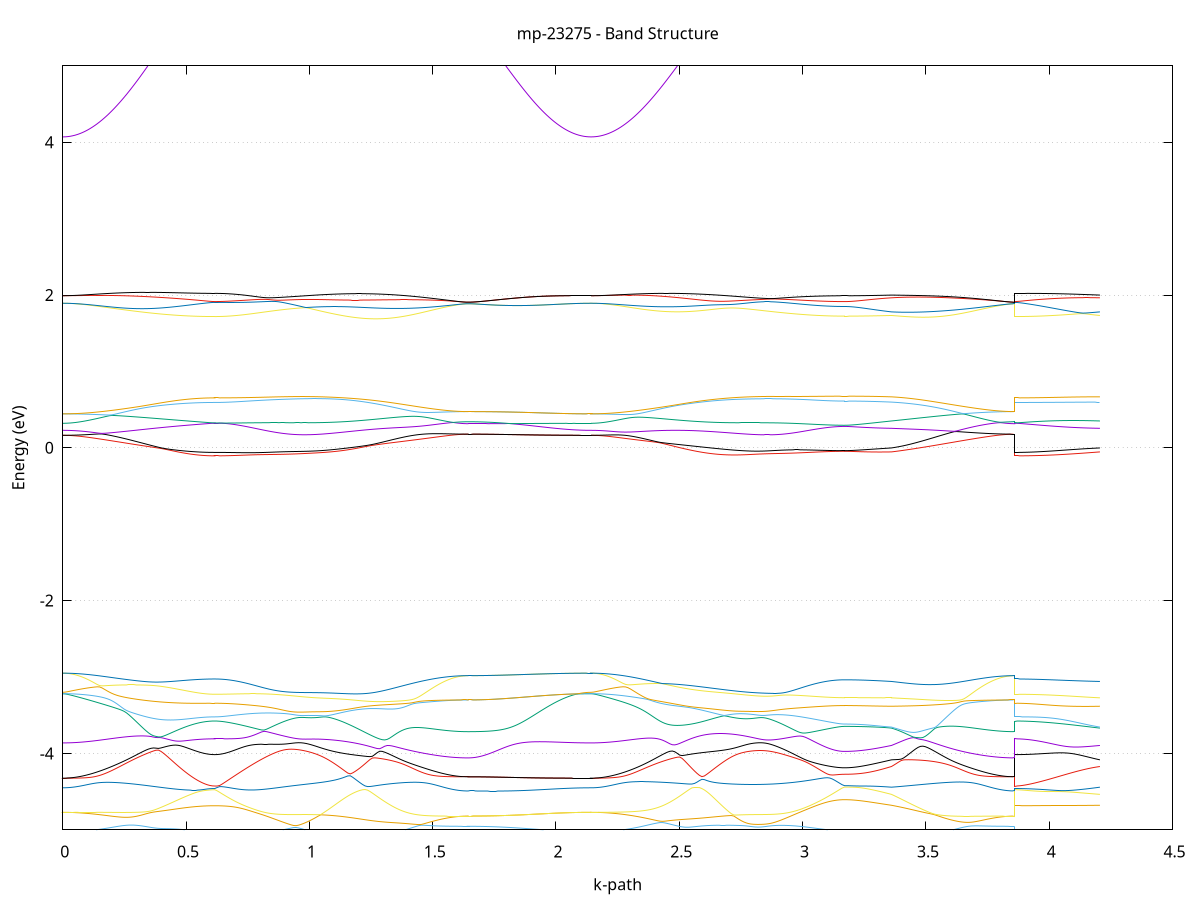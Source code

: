 set title 'mp-23275 - Band Structure'
set xlabel 'k-path'
set ylabel 'Energy (eV)'
set grid y
set yrange [-5:5]
set terminal png size 800,600
set output 'mp-23275_bands_gnuplot.png'
plot '-' using 1:2 with lines notitle, '-' using 1:2 with lines notitle, '-' using 1:2 with lines notitle, '-' using 1:2 with lines notitle, '-' using 1:2 with lines notitle, '-' using 1:2 with lines notitle, '-' using 1:2 with lines notitle, '-' using 1:2 with lines notitle, '-' using 1:2 with lines notitle, '-' using 1:2 with lines notitle, '-' using 1:2 with lines notitle, '-' using 1:2 with lines notitle, '-' using 1:2 with lines notitle, '-' using 1:2 with lines notitle, '-' using 1:2 with lines notitle, '-' using 1:2 with lines notitle, '-' using 1:2 with lines notitle, '-' using 1:2 with lines notitle, '-' using 1:2 with lines notitle, '-' using 1:2 with lines notitle, '-' using 1:2 with lines notitle, '-' using 1:2 with lines notitle, '-' using 1:2 with lines notitle, '-' using 1:2 with lines notitle, '-' using 1:2 with lines notitle, '-' using 1:2 with lines notitle, '-' using 1:2 with lines notitle, '-' using 1:2 with lines notitle, '-' using 1:2 with lines notitle, '-' using 1:2 with lines notitle, '-' using 1:2 with lines notitle, '-' using 1:2 with lines notitle, '-' using 1:2 with lines notitle, '-' using 1:2 with lines notitle, '-' using 1:2 with lines notitle, '-' using 1:2 with lines notitle, '-' using 1:2 with lines notitle, '-' using 1:2 with lines notitle, '-' using 1:2 with lines notitle, '-' using 1:2 with lines notitle, '-' using 1:2 with lines notitle, '-' using 1:2 with lines notitle, '-' using 1:2 with lines notitle, '-' using 1:2 with lines notitle, '-' using 1:2 with lines notitle, '-' using 1:2 with lines notitle, '-' using 1:2 with lines notitle, '-' using 1:2 with lines notitle, '-' using 1:2 with lines notitle, '-' using 1:2 with lines notitle, '-' using 1:2 with lines notitle, '-' using 1:2 with lines notitle, '-' using 1:2 with lines notitle, '-' using 1:2 with lines notitle, '-' using 1:2 with lines notitle, '-' using 1:2 with lines notitle, '-' using 1:2 with lines notitle, '-' using 1:2 with lines notitle, '-' using 1:2 with lines notitle, '-' using 1:2 with lines notitle, '-' using 1:2 with lines notitle, '-' using 1:2 with lines notitle, '-' using 1:2 with lines notitle, '-' using 1:2 with lines notitle
0.000000 -34.767541
0.009938 -34.767541
0.019876 -34.767541
0.029814 -34.767541
0.039752 -34.767541
0.049691 -34.767541
0.059629 -34.767641
0.069567 -34.767641
0.079505 -34.767641
0.089443 -34.767741
0.099381 -34.767741
0.109319 -34.767841
0.119257 -34.767841
0.129195 -34.767941
0.139134 -34.767941
0.149072 -34.768041
0.159010 -34.768141
0.168948 -34.768141
0.178886 -34.768241
0.188824 -34.768341
0.198762 -34.768441
0.208700 -34.768541
0.218639 -34.768541
0.228577 -34.768641
0.238515 -34.768741
0.248453 -34.768841
0.258391 -34.768941
0.268329 -34.769041
0.278267 -34.769141
0.288205 -34.769241
0.298143 -34.769341
0.308082 -34.769341
0.318020 -34.769441
0.327958 -34.769541
0.337896 -34.769641
0.347834 -34.769741
0.357772 -34.769841
0.367710 -34.769941
0.377648 -34.770041
0.387586 -34.770041
0.397525 -34.770141
0.407463 -34.770241
0.417401 -34.770341
0.427339 -34.770341
0.437277 -34.770441
0.447215 -34.770541
0.457153 -34.770641
0.467091 -34.770641
0.477030 -34.770741
0.486968 -34.770741
0.496906 -34.770841
0.506844 -34.770841
0.516782 -34.770941
0.526720 -34.770941
0.536658 -34.770941
0.546596 -34.771041
0.556534 -34.771041
0.566473 -34.771041
0.576411 -34.771041
0.586349 -34.771141
0.596287 -34.771141
0.606225 -34.771141
0.616163 -34.771141
0.616163 -34.771141
0.626163 -34.771141
0.636163 -34.771141
0.646162 -34.771141
0.656162 -34.771141
0.666162 -34.771241
0.676162 -34.771241
0.686162 -34.771341
0.696161 -34.771441
0.706161 -34.771441
0.716161 -34.771541
0.726161 -34.771641
0.736161 -34.771741
0.746160 -34.771741
0.756160 -34.771841
0.766160 -34.771941
0.776160 -34.772041
0.786159 -34.772141
0.796159 -34.772141
0.806159 -34.772241
0.816159 -34.772341
0.826159 -34.772441
0.836158 -34.772441
0.846158 -34.772541
0.856158 -34.772641
0.866158 -34.772641
0.876157 -34.772741
0.886157 -34.772741
0.896157 -34.772841
0.906157 -34.772841
0.916157 -34.772841
0.926156 -34.772841
0.936156 -34.772941
0.946156 -34.772941
0.956156 -34.772941
0.966155 -34.772941
0.976155 -34.772941
0.986155 -34.772841
0.996155 -34.772841
1.006155 -34.772841
1.016154 -34.772841
1.026154 -34.772741
1.036154 -34.772741
1.046154 -34.772641
1.056153 -34.772641
1.066153 -34.772541
1.066153 -34.772541
1.076114 -34.772541
1.086074 -34.772441
1.096035 -34.772341
1.105995 -34.772241
1.115956 -34.772241
1.125917 -34.772141
1.135877 -34.772041
1.145838 -34.771941
1.155798 -34.771841
1.165759 -34.771741
1.175719 -34.771641
1.185680 -34.771541
1.195640 -34.771441
1.205601 -34.771341
1.215562 -34.771141
1.225522 -34.771041
1.235483 -34.770941
1.245443 -34.770841
1.255404 -34.770741
1.265364 -34.770641
1.275325 -34.770441
1.285285 -34.770341
1.295246 -34.770241
1.305207 -34.770141
1.315167 -34.769941
1.325128 -34.769841
1.335088 -34.769741
1.345049 -34.769641
1.355009 -34.769541
1.364970 -34.769341
1.374930 -34.769241
1.384891 -34.769141
1.394852 -34.769041
1.404812 -34.768941
1.414773 -34.768841
1.424733 -34.768741
1.434694 -34.768641
1.444654 -34.768541
1.454615 -34.768441
1.464575 -34.768341
1.474536 -34.768241
1.484497 -34.768141
1.494457 -34.768141
1.504418 -34.768041
1.514378 -34.767941
1.524339 -34.767941
1.534299 -34.767841
1.544260 -34.767741
1.554221 -34.767741
1.564181 -34.767641
1.574142 -34.767641
1.584102 -34.767641
1.594063 -34.767541
1.604023 -34.767541
1.613984 -34.767541
1.623944 -34.767541
1.633905 -34.767541
1.643865 -34.767541
1.643865 -34.767541
1.653833 -34.767541
1.663801 -34.767541
1.673769 -34.767541
1.683737 -34.767541
1.693705 -34.767541
1.703673 -34.767541
1.713641 -34.767541
1.723609 -34.767541
1.733576 -34.767541
1.743544 -34.767541
1.753512 -34.767541
1.763480 -34.767541
1.773448 -34.767541
1.783416 -34.767541
1.793384 -34.767541
1.803352 -34.767541
1.813319 -34.767541
1.823287 -34.767541
1.833255 -34.767541
1.843223 -34.767541
1.853191 -34.767541
1.863159 -34.767541
1.873127 -34.767541
1.883095 -34.767541
1.893063 -34.767541
1.903030 -34.767541
1.912998 -34.767541
1.922966 -34.767541
1.932934 -34.767541
1.942902 -34.767541
1.952870 -34.767541
1.962838 -34.767541
1.972806 -34.767541
1.982773 -34.767541
1.992741 -34.767541
2.002709 -34.767541
2.012677 -34.767541
2.022645 -34.767541
2.032613 -34.767541
2.042581 -34.767541
2.052549 -34.767541
2.062517 -34.767541
2.072484 -34.767541
2.082452 -34.767541
2.092420 -34.767541
2.102388 -34.767541
2.112356 -34.767541
2.122324 -34.767541
2.132292 -34.767541
2.142260 -34.767541
2.142260 -34.767541
2.152244 -34.767541
2.162228 -34.767541
2.172213 -34.767541
2.182197 -34.767541
2.192182 -34.767541
2.202166 -34.767641
2.212150 -34.767641
2.222135 -34.767741
2.232119 -34.767741
2.242104 -34.767741
2.252088 -34.767841
2.262072 -34.767941
2.272057 -34.767941
2.282041 -34.768041
2.292026 -34.768141
2.302010 -34.768141
2.311995 -34.768241
2.321979 -34.768341
2.331963 -34.768441
2.341948 -34.768541
2.351932 -34.768641
2.361917 -34.768741
2.371901 -34.768841
2.381885 -34.768941
2.391870 -34.769041
2.401854 -34.769141
2.411839 -34.769241
2.421823 -34.769441
2.431807 -34.769541
2.441792 -34.769641
2.451776 -34.769741
2.461761 -34.769841
2.471745 -34.770041
2.481729 -34.770141
2.491714 -34.770241
2.501698 -34.770341
2.511683 -34.770441
2.521667 -34.770641
2.531651 -34.770741
2.541636 -34.770841
2.551620 -34.770941
2.561605 -34.771041
2.571589 -34.771241
2.581574 -34.771341
2.591558 -34.771441
2.601542 -34.771541
2.611527 -34.771641
2.621511 -34.771741
2.631496 -34.771841
2.641480 -34.771941
2.651464 -34.772041
2.661449 -34.772141
2.671433 -34.772241
2.681418 -34.772341
2.691402 -34.772341
2.701386 -34.772441
2.711371 -34.772541
2.721355 -34.772541
2.731340 -34.772641
2.741324 -34.772741
2.751308 -34.772741
2.761293 -34.772741
2.771277 -34.772841
2.781262 -34.772841
2.791246 -34.772841
2.801231 -34.772941
2.811215 -34.772941
2.821199 -34.772941
2.831184 -34.772941
2.841168 -34.772941
2.851153 -34.772841
2.861137 -34.772841
2.871121 -34.772841
2.881106 -34.772841
2.881106 -34.772841
2.891066 -34.772741
2.901027 -34.772741
2.910987 -34.772741
2.920948 -34.772641
2.930909 -34.772641
2.940869 -34.772541
2.950830 -34.772441
2.960790 -34.772441
2.970751 -34.772341
2.980711 -34.772241
2.990672 -34.772141
3.000632 -34.772141
3.010593 -34.772041
3.020554 -34.771941
3.030514 -34.771841
3.040475 -34.771741
3.050435 -34.771741
3.060396 -34.771641
3.070356 -34.771541
3.080317 -34.771441
3.090277 -34.771441
3.100238 -34.771341
3.110199 -34.771241
3.120159 -34.771241
3.130120 -34.771241
3.140080 -34.771141
3.150041 -34.771141
3.160001 -34.771141
3.169962 -34.771141
3.169962 -34.771141
3.179482 -34.771141
3.189003 -34.771141
3.198523 -34.771141
3.208043 -34.771141
3.217563 -34.771141
3.227084 -34.771141
3.236604 -34.771141
3.246124 -34.771141
3.255645 -34.771041
3.265165 -34.771041
3.274685 -34.771041
3.284205 -34.771041
3.293726 -34.771041
3.303246 -34.771041
3.312766 -34.771041
3.322287 -34.771041
3.331807 -34.770941
3.341327 -34.770941
3.350847 -34.770941
3.360368 -34.770941
3.360368 -34.770941
3.370178 -34.770841
3.379988 -34.770841
3.389798 -34.770741
3.399608 -34.770741
3.409418 -34.770641
3.419228 -34.770641
3.429038 -34.770541
3.438848 -34.770441
3.448658 -34.770441
3.458468 -34.770341
3.468278 -34.770241
3.478088 -34.770141
3.487899 -34.770041
3.497709 -34.770041
3.507519 -34.769941
3.517329 -34.769841
3.527139 -34.769741
3.536949 -34.769641
3.546759 -34.769541
3.556569 -34.769441
3.566379 -34.769341
3.576189 -34.769241
3.585999 -34.769141
3.595809 -34.769041
3.605619 -34.769041
3.615429 -34.768941
3.625240 -34.768841
3.635050 -34.768741
3.644860 -34.768641
3.654670 -34.768541
3.664480 -34.768441
3.674290 -34.768341
3.684100 -34.768341
3.693910 -34.768241
3.703720 -34.768141
3.713530 -34.768041
3.723340 -34.768041
3.733150 -34.767941
3.742960 -34.767841
3.752770 -34.767841
3.762580 -34.767741
3.772391 -34.767741
3.782201 -34.767641
3.792011 -34.767641
3.801821 -34.767641
3.811631 -34.767541
3.821441 -34.767541
3.831251 -34.767541
3.841061 -34.767541
3.850871 -34.767541
3.860681 -34.767541
3.860681 -34.771141
3.870539 -34.771141
3.880398 -34.771141
3.890256 -34.771141
3.900114 -34.771141
3.909973 -34.771141
3.919831 -34.771141
3.929689 -34.771141
3.939548 -34.771141
3.949406 -34.771141
3.959264 -34.771141
3.969123 -34.771141
3.978981 -34.771141
3.988839 -34.771041
3.998698 -34.771041
4.008556 -34.771041
4.018414 -34.771041
4.028272 -34.771041
4.038131 -34.771041
4.047989 -34.771041
4.057847 -34.771041
4.067706 -34.771041
4.077564 -34.771041
4.087422 -34.771041
4.097281 -34.771041
4.107139 -34.771041
4.116997 -34.771041
4.126856 -34.771041
4.136714 -34.771041
4.146572 -34.770941
4.156430 -34.770941
4.166289 -34.770941
4.176147 -34.770941
4.186005 -34.770941
4.195864 -34.770941
4.205722 -34.770941
e
0.000000 -34.767541
0.009938 -34.767541
0.019876 -34.767541
0.029814 -34.767441
0.039752 -34.767441
0.049691 -34.767341
0.059629 -34.767341
0.069567 -34.767241
0.079505 -34.767141
0.089443 -34.767041
0.099381 -34.766941
0.109319 -34.766841
0.119257 -34.766741
0.129195 -34.766641
0.139134 -34.766541
0.149072 -34.766341
0.159010 -34.766141
0.168948 -34.766041
0.178886 -34.765841
0.188824 -34.765641
0.198762 -34.765441
0.208700 -34.765241
0.218639 -34.765041
0.228577 -34.764841
0.238515 -34.764641
0.248453 -34.764341
0.258391 -34.764141
0.268329 -34.763841
0.278267 -34.763641
0.288205 -34.763341
0.298143 -34.763141
0.308082 -34.762841
0.318020 -34.762541
0.327958 -34.762341
0.337896 -34.762041
0.347834 -34.761741
0.357772 -34.761441
0.367710 -34.761141
0.377648 -34.760841
0.387586 -34.760641
0.397525 -34.760341
0.407463 -34.760041
0.417401 -34.759741
0.427339 -34.759441
0.437277 -34.759241
0.447215 -34.758941
0.457153 -34.758641
0.467091 -34.758441
0.477030 -34.758141
0.486968 -34.757941
0.496906 -34.757741
0.506844 -34.757541
0.516782 -34.757341
0.526720 -34.757141
0.536658 -34.756941
0.546596 -34.756841
0.556534 -34.756641
0.566473 -34.756541
0.576411 -34.756441
0.586349 -34.756441
0.596287 -34.756341
0.606225 -34.756341
0.616163 -34.756341
0.616163 -34.756341
0.626163 -34.756341
0.636163 -34.756241
0.646162 -34.756141
0.656162 -34.756141
0.666162 -34.755941
0.676162 -34.755841
0.686162 -34.755641
0.696161 -34.755441
0.706161 -34.755241
0.716161 -34.755041
0.726161 -34.754741
0.736161 -34.754541
0.746160 -34.754241
0.756160 -34.753941
0.766160 -34.753541
0.776160 -34.753241
0.786159 -34.752841
0.796159 -34.752541
0.806159 -34.752141
0.816159 -34.751741
0.826159 -34.751341
0.836158 -34.750941
0.846158 -34.750541
0.856158 -34.750041
0.866158 -34.749641
0.876157 -34.749241
0.886157 -34.748741
0.896157 -34.748241
0.906157 -34.747841
0.916157 -34.747341
0.926156 -34.746841
0.936156 -34.746441
0.946156 -34.745941
0.956156 -34.745441
0.966155 -34.745641
0.976155 -34.746141
0.986155 -34.746641
0.996155 -34.747141
1.006155 -34.747641
1.016154 -34.748141
1.026154 -34.748641
1.036154 -34.749141
1.046154 -34.749641
1.056153 -34.750141
1.066153 -34.750641
1.066153 -34.750641
1.076114 -34.751141
1.086074 -34.751541
1.096035 -34.752041
1.105995 -34.752541
1.115956 -34.753041
1.125917 -34.753541
1.135877 -34.753941
1.145838 -34.754441
1.155798 -34.754941
1.165759 -34.755341
1.175719 -34.755841
1.185680 -34.756241
1.195640 -34.756741
1.205601 -34.757141
1.215562 -34.757541
1.225522 -34.757941
1.235483 -34.758441
1.245443 -34.758841
1.255404 -34.759241
1.265364 -34.759641
1.275325 -34.759941
1.285285 -34.760341
1.295246 -34.760741
1.305207 -34.761141
1.315167 -34.761441
1.325128 -34.761841
1.335088 -34.762141
1.345049 -34.762441
1.355009 -34.762841
1.364970 -34.763141
1.374930 -34.763441
1.384891 -34.763741
1.394852 -34.763941
1.404812 -34.764241
1.414773 -34.764541
1.424733 -34.764741
1.434694 -34.765041
1.444654 -34.765241
1.454615 -34.765441
1.464575 -34.765641
1.474536 -34.765841
1.484497 -34.766041
1.494457 -34.766241
1.504418 -34.766441
1.514378 -34.766541
1.524339 -34.766741
1.534299 -34.766841
1.544260 -34.766941
1.554221 -34.767041
1.564181 -34.767141
1.574142 -34.767241
1.584102 -34.767341
1.594063 -34.767341
1.604023 -34.767441
1.613984 -34.767441
1.623944 -34.767541
1.633905 -34.767541
1.643865 -34.767541
1.643865 -34.767541
1.653833 -34.767541
1.663801 -34.767541
1.673769 -34.767541
1.683737 -34.767541
1.693705 -34.767541
1.703673 -34.767541
1.713641 -34.767541
1.723609 -34.767541
1.733576 -34.767541
1.743544 -34.767541
1.753512 -34.767541
1.763480 -34.767541
1.773448 -34.767541
1.783416 -34.767541
1.793384 -34.767541
1.803352 -34.767541
1.813319 -34.767541
1.823287 -34.767541
1.833255 -34.767541
1.843223 -34.767541
1.853191 -34.767541
1.863159 -34.767541
1.873127 -34.767541
1.883095 -34.767541
1.893063 -34.767541
1.903030 -34.767541
1.912998 -34.767541
1.922966 -34.767541
1.932934 -34.767541
1.942902 -34.767541
1.952870 -34.767541
1.962838 -34.767541
1.972806 -34.767541
1.982773 -34.767541
1.992741 -34.767541
2.002709 -34.767541
2.012677 -34.767541
2.022645 -34.767541
2.032613 -34.767541
2.042581 -34.767541
2.052549 -34.767541
2.062517 -34.767541
2.072484 -34.767541
2.082452 -34.767541
2.092420 -34.767541
2.102388 -34.767541
2.112356 -34.767541
2.122324 -34.767541
2.132292 -34.767541
2.142260 -34.767541
2.142260 -34.767541
2.152244 -34.767541
2.162228 -34.767541
2.172213 -34.767441
2.182197 -34.767441
2.192182 -34.767341
2.202166 -34.767341
2.212150 -34.767241
2.222135 -34.767141
2.232119 -34.767041
2.242104 -34.766941
2.252088 -34.766841
2.262072 -34.766641
2.272057 -34.766541
2.282041 -34.766341
2.292026 -34.766241
2.302010 -34.766041
2.311995 -34.765841
2.321979 -34.765641
2.331963 -34.765441
2.341948 -34.765241
2.351932 -34.764941
2.361917 -34.764741
2.371901 -34.764541
2.381885 -34.764241
2.391870 -34.763941
2.401854 -34.763641
2.411839 -34.763341
2.421823 -34.763041
2.431807 -34.762741
2.441792 -34.762441
2.451776 -34.762141
2.461761 -34.761741
2.471745 -34.761441
2.481729 -34.761041
2.491714 -34.760741
2.501698 -34.760341
2.511683 -34.759941
2.521667 -34.759541
2.531651 -34.759141
2.541636 -34.758741
2.551620 -34.758341
2.561605 -34.757941
2.571589 -34.757541
2.581574 -34.757041
2.591558 -34.756641
2.601542 -34.756241
2.611527 -34.755741
2.621511 -34.755341
2.631496 -34.754841
2.641480 -34.754341
2.651464 -34.753941
2.661449 -34.753441
2.671433 -34.752941
2.681418 -34.752441
2.691402 -34.752041
2.701386 -34.751541
2.711371 -34.751041
2.721355 -34.750541
2.731340 -34.750041
2.741324 -34.749541
2.751308 -34.749041
2.761293 -34.748541
2.771277 -34.748041
2.781262 -34.747541
2.791246 -34.747041
2.801231 -34.746541
2.811215 -34.746141
2.821199 -34.745641
2.831184 -34.745441
2.841168 -34.745941
2.851153 -34.746441
2.861137 -34.746941
2.871121 -34.747441
2.881106 -34.747841
2.881106 -34.747841
2.891066 -34.748341
2.901027 -34.748841
2.910987 -34.749241
2.920948 -34.749741
2.930909 -34.750141
2.940869 -34.750541
2.950830 -34.750941
2.960790 -34.751341
2.970751 -34.751741
2.980711 -34.752141
2.990672 -34.752541
3.000632 -34.752941
3.010593 -34.753241
3.020554 -34.753641
3.030514 -34.753941
3.040475 -34.754241
3.050435 -34.754541
3.060396 -34.754841
3.070356 -34.755041
3.080317 -34.755241
3.090277 -34.755441
3.100238 -34.755641
3.110199 -34.755841
3.120159 -34.755941
3.130120 -34.756141
3.140080 -34.756141
3.150041 -34.756241
3.160001 -34.756241
3.169962 -34.756341
3.169962 -34.756341
3.179482 -34.756341
3.189003 -34.756341
3.198523 -34.756341
3.208043 -34.756341
3.217563 -34.756341
3.227084 -34.756441
3.236604 -34.756441
3.246124 -34.756441
3.255645 -34.756541
3.265165 -34.756541
3.274685 -34.756641
3.284205 -34.756641
3.293726 -34.756741
3.303246 -34.756841
3.312766 -34.756841
3.322287 -34.756941
3.331807 -34.757041
3.341327 -34.757141
3.350847 -34.757141
3.360368 -34.757241
3.360368 -34.757241
3.370178 -34.757441
3.379988 -34.757641
3.389798 -34.757941
3.399608 -34.758141
3.409418 -34.758441
3.419228 -34.758641
3.429038 -34.758941
3.438848 -34.759141
3.448658 -34.759441
3.458468 -34.759741
3.468278 -34.760041
3.478088 -34.760341
3.487899 -34.760641
3.497709 -34.760941
3.507519 -34.761241
3.517329 -34.761441
3.527139 -34.761741
3.536949 -34.762041
3.546759 -34.762341
3.556569 -34.762641
3.566379 -34.762941
3.576189 -34.763141
3.585999 -34.763441
3.595809 -34.763741
3.605619 -34.763941
3.615429 -34.764241
3.625240 -34.764441
3.635050 -34.764741
3.644860 -34.764941
3.654670 -34.765141
3.664480 -34.765341
3.674290 -34.765541
3.684100 -34.765741
3.693910 -34.765941
3.703720 -34.766141
3.713530 -34.766241
3.723340 -34.766441
3.733150 -34.766541
3.742960 -34.766741
3.752770 -34.766841
3.762580 -34.766941
3.772391 -34.767041
3.782201 -34.767141
3.792011 -34.767241
3.801821 -34.767341
3.811631 -34.767341
3.821441 -34.767441
3.831251 -34.767441
3.841061 -34.767541
3.850871 -34.767541
3.860681 -34.767541
3.860681 -34.756341
3.870539 -34.756341
3.880398 -34.756341
3.890256 -34.756341
3.900114 -34.756341
3.909973 -34.756341
3.919831 -34.756341
3.929689 -34.756341
3.939548 -34.756341
3.949406 -34.756341
3.959264 -34.756441
3.969123 -34.756441
3.978981 -34.756441
3.988839 -34.756441
3.998698 -34.756441
4.008556 -34.756541
4.018414 -34.756541
4.028272 -34.756541
4.038131 -34.756541
4.047989 -34.756641
4.057847 -34.756641
4.067706 -34.756641
4.077564 -34.756741
4.087422 -34.756741
4.097281 -34.756741
4.107139 -34.756841
4.116997 -34.756841
4.126856 -34.756941
4.136714 -34.756941
4.146572 -34.756941
4.156430 -34.757041
4.166289 -34.757041
4.176147 -34.757141
4.186005 -34.757141
4.195864 -34.757241
4.205722 -34.757241
e
0.000000 -34.722841
0.009938 -34.722841
0.019876 -34.722841
0.029814 -34.722841
0.039752 -34.722941
0.049691 -34.722941
0.059629 -34.723041
0.069567 -34.723141
0.079505 -34.723141
0.089443 -34.723241
0.099381 -34.723341
0.109319 -34.723441
0.119257 -34.723641
0.129195 -34.723741
0.139134 -34.723841
0.149072 -34.724041
0.159010 -34.724241
0.168948 -34.724341
0.178886 -34.724541
0.188824 -34.724741
0.198762 -34.724941
0.208700 -34.725141
0.218639 -34.725341
0.228577 -34.725541
0.238515 -34.725841
0.248453 -34.726041
0.258391 -34.726341
0.268329 -34.726541
0.278267 -34.726841
0.288205 -34.727041
0.298143 -34.727341
0.308082 -34.727641
0.318020 -34.727841
0.327958 -34.728141
0.337896 -34.728441
0.347834 -34.728741
0.357772 -34.729041
0.367710 -34.729341
0.377648 -34.729641
0.387586 -34.729841
0.397525 -34.730141
0.407463 -34.730441
0.417401 -34.730741
0.427339 -34.731041
0.437277 -34.731341
0.447215 -34.731541
0.457153 -34.731841
0.467091 -34.732041
0.477030 -34.732341
0.486968 -34.732541
0.496906 -34.732741
0.506844 -34.733041
0.516782 -34.733241
0.526720 -34.733341
0.536658 -34.733541
0.546596 -34.733741
0.556534 -34.733841
0.566473 -34.733941
0.576411 -34.734041
0.586349 -34.734141
0.596287 -34.734241
0.606225 -34.734241
0.616163 -34.734241
0.616163 -34.734241
0.626163 -34.734241
0.636163 -34.734341
0.646162 -34.734341
0.656162 -34.734441
0.666162 -34.734541
0.676162 -34.734741
0.686162 -34.734841
0.696161 -34.735041
0.706161 -34.735341
0.716161 -34.735541
0.726161 -34.735741
0.736161 -34.736041
0.746160 -34.736341
0.756160 -34.736641
0.766160 -34.736941
0.776160 -34.737341
0.786159 -34.737641
0.796159 -34.738041
0.806159 -34.738441
0.816159 -34.738841
0.826159 -34.739241
0.836158 -34.739641
0.846158 -34.740041
0.856158 -34.740541
0.866158 -34.740941
0.876157 -34.741441
0.886157 -34.741841
0.896157 -34.742341
0.906157 -34.742741
0.916157 -34.743241
0.926156 -34.743741
0.936156 -34.744241
0.946156 -34.744641
0.956156 -34.745141
0.966155 -34.744941
0.976155 -34.744441
0.986155 -34.743941
0.996155 -34.743441
1.006155 -34.742941
1.016154 -34.742441
1.026154 -34.741941
1.036154 -34.741441
1.046154 -34.740941
1.056153 -34.740441
1.066153 -34.739941
1.066153 -34.739941
1.076114 -34.739441
1.086074 -34.739041
1.096035 -34.738541
1.105995 -34.738041
1.115956 -34.737541
1.125917 -34.737041
1.135877 -34.736641
1.145838 -34.736141
1.155798 -34.735641
1.165759 -34.735241
1.175719 -34.734741
1.185680 -34.734241
1.195640 -34.733841
1.205601 -34.733441
1.215562 -34.732941
1.225522 -34.732541
1.235483 -34.732141
1.245443 -34.731741
1.255404 -34.731341
1.265364 -34.730941
1.275325 -34.730541
1.285285 -34.730141
1.295246 -34.729741
1.305207 -34.729341
1.315167 -34.729041
1.325128 -34.728641
1.335088 -34.728341
1.345049 -34.727941
1.355009 -34.727641
1.364970 -34.727341
1.374930 -34.727041
1.384891 -34.726741
1.394852 -34.726441
1.404812 -34.726141
1.414773 -34.725941
1.424733 -34.725641
1.434694 -34.725441
1.444654 -34.725141
1.454615 -34.724941
1.464575 -34.724741
1.474536 -34.724541
1.484497 -34.724341
1.494457 -34.724141
1.504418 -34.723941
1.514378 -34.723841
1.524339 -34.723641
1.534299 -34.723541
1.544260 -34.723441
1.554221 -34.723341
1.564181 -34.723241
1.574142 -34.723141
1.584102 -34.723041
1.594063 -34.722941
1.604023 -34.722941
1.613984 -34.722841
1.623944 -34.722841
1.633905 -34.722841
1.643865 -34.722841
1.643865 -34.722841
1.653833 -34.722841
1.663801 -34.722841
1.673769 -34.722841
1.683737 -34.722841
1.693705 -34.722841
1.703673 -34.722841
1.713641 -34.722841
1.723609 -34.722841
1.733576 -34.722841
1.743544 -34.722841
1.753512 -34.722841
1.763480 -34.722841
1.773448 -34.722841
1.783416 -34.722841
1.793384 -34.722841
1.803352 -34.722841
1.813319 -34.722841
1.823287 -34.722841
1.833255 -34.722841
1.843223 -34.722841
1.853191 -34.722841
1.863159 -34.722841
1.873127 -34.722841
1.883095 -34.722841
1.893063 -34.722841
1.903030 -34.722841
1.912998 -34.722841
1.922966 -34.722841
1.932934 -34.722841
1.942902 -34.722841
1.952870 -34.722841
1.962838 -34.722841
1.972806 -34.722841
1.982773 -34.722841
1.992741 -34.722841
2.002709 -34.722841
2.012677 -34.722841
2.022645 -34.722841
2.032613 -34.722841
2.042581 -34.722841
2.052549 -34.722841
2.062517 -34.722841
2.072484 -34.722841
2.082452 -34.722841
2.092420 -34.722841
2.102388 -34.722841
2.112356 -34.722841
2.122324 -34.722841
2.132292 -34.722841
2.142260 -34.722841
2.142260 -34.722841
2.152244 -34.722841
2.162228 -34.722841
2.172213 -34.722841
2.182197 -34.722941
2.192182 -34.722941
2.202166 -34.723041
2.212150 -34.723141
2.222135 -34.723241
2.232119 -34.723341
2.242104 -34.723441
2.252088 -34.723541
2.262072 -34.723641
2.272057 -34.723841
2.282041 -34.723941
2.292026 -34.724141
2.302010 -34.724341
2.311995 -34.724541
2.321979 -34.724741
2.331963 -34.724941
2.341948 -34.725141
2.351932 -34.725441
2.361917 -34.725641
2.371901 -34.725941
2.381885 -34.726141
2.391870 -34.726441
2.401854 -34.726741
2.411839 -34.727041
2.421823 -34.727341
2.431807 -34.727641
2.441792 -34.728041
2.451776 -34.728341
2.461761 -34.728641
2.471745 -34.729041
2.481729 -34.729441
2.491714 -34.729741
2.501698 -34.730141
2.511683 -34.730541
2.521667 -34.730941
2.531651 -34.731341
2.541636 -34.731741
2.551620 -34.732141
2.561605 -34.732541
2.571589 -34.733041
2.581574 -34.733441
2.591558 -34.733841
2.601542 -34.734341
2.611527 -34.734841
2.621511 -34.735241
2.631496 -34.735741
2.641480 -34.736141
2.651464 -34.736641
2.661449 -34.737141
2.671433 -34.737641
2.681418 -34.738141
2.691402 -34.738541
2.701386 -34.739041
2.711371 -34.739541
2.721355 -34.740041
2.731340 -34.740541
2.741324 -34.741041
2.751308 -34.741541
2.761293 -34.742041
2.771277 -34.742541
2.781262 -34.743041
2.791246 -34.743541
2.801231 -34.744041
2.811215 -34.744541
2.821199 -34.745041
2.831184 -34.745141
2.841168 -34.744641
2.851153 -34.744141
2.861137 -34.743641
2.871121 -34.743141
2.881106 -34.742741
2.881106 -34.742741
2.891066 -34.742241
2.901027 -34.741841
2.910987 -34.741341
2.920948 -34.740941
2.930909 -34.740441
2.940869 -34.740041
2.950830 -34.739641
2.960790 -34.739241
2.970751 -34.738841
2.980711 -34.738441
2.990672 -34.738041
3.000632 -34.737641
3.010593 -34.737341
3.020554 -34.736941
3.030514 -34.736641
3.040475 -34.736341
3.050435 -34.736041
3.060396 -34.735741
3.070356 -34.735541
3.080317 -34.735241
3.090277 -34.735041
3.100238 -34.734841
3.110199 -34.734741
3.120159 -34.734541
3.130120 -34.734441
3.140080 -34.734341
3.150041 -34.734341
3.160001 -34.734241
3.169962 -34.734241
3.169962 -34.734241
3.179482 -34.734241
3.189003 -34.734241
3.198523 -34.734241
3.208043 -34.734241
3.217563 -34.734141
3.227084 -34.734141
3.236604 -34.734141
3.246124 -34.734041
3.255645 -34.734041
3.265165 -34.733941
3.274685 -34.733941
3.284205 -34.733841
3.293726 -34.733841
3.303246 -34.733741
3.312766 -34.733641
3.322287 -34.733641
3.331807 -34.733541
3.341327 -34.733441
3.350847 -34.733341
3.360368 -34.733241
3.360368 -34.733241
3.370178 -34.733041
3.379988 -34.732841
3.389798 -34.732641
3.399608 -34.732341
3.409418 -34.732141
3.419228 -34.731841
3.429038 -34.731541
3.438848 -34.731341
3.448658 -34.731041
3.458468 -34.730741
3.468278 -34.730441
3.478088 -34.730141
3.487899 -34.729841
3.497709 -34.729541
3.507519 -34.729241
3.517329 -34.728941
3.527139 -34.728641
3.536949 -34.728341
3.546759 -34.728141
3.556569 -34.727841
3.566379 -34.727541
3.576189 -34.727241
3.585999 -34.726941
3.595809 -34.726741
3.605619 -34.726441
3.615429 -34.726241
3.625240 -34.725941
3.635050 -34.725741
3.644860 -34.725441
3.654670 -34.725241
3.664480 -34.725041
3.674290 -34.724841
3.684100 -34.724641
3.693910 -34.724441
3.703720 -34.724241
3.713530 -34.724141
3.723340 -34.723941
3.733150 -34.723741
3.742960 -34.723641
3.752770 -34.723541
3.762580 -34.723441
3.772391 -34.723341
3.782201 -34.723241
3.792011 -34.723141
3.801821 -34.723041
3.811631 -34.722941
3.821441 -34.722941
3.831251 -34.722841
3.841061 -34.722841
3.850871 -34.722841
3.860681 -34.722841
3.860681 -34.734241
3.870539 -34.734241
3.880398 -34.734241
3.890256 -34.734241
3.900114 -34.734241
3.909973 -34.734241
3.919831 -34.734241
3.929689 -34.734241
3.939548 -34.734141
3.949406 -34.734141
3.959264 -34.734141
3.969123 -34.734141
3.978981 -34.734141
3.988839 -34.734141
3.998698 -34.734041
4.008556 -34.734041
4.018414 -34.734041
4.028272 -34.734041
4.038131 -34.733941
4.047989 -34.733941
4.057847 -34.733941
4.067706 -34.733841
4.077564 -34.733841
4.087422 -34.733841
4.097281 -34.733741
4.107139 -34.733741
4.116997 -34.733641
4.126856 -34.733641
4.136714 -34.733641
4.146572 -34.733541
4.156430 -34.733541
4.166289 -34.733441
4.176147 -34.733441
4.186005 -34.733341
4.195864 -34.733341
4.205722 -34.733241
e
0.000000 -34.722841
0.009938 -34.722841
0.019876 -34.722841
0.029814 -34.722841
0.039752 -34.722841
0.049691 -34.722741
0.059629 -34.722741
0.069567 -34.722741
0.079505 -34.722641
0.089443 -34.722641
0.099381 -34.722641
0.109319 -34.722541
0.119257 -34.722441
0.129195 -34.722441
0.139134 -34.722341
0.149072 -34.722341
0.159010 -34.722241
0.168948 -34.722141
0.178886 -34.722141
0.188824 -34.722041
0.198762 -34.721941
0.208700 -34.721841
0.218639 -34.721741
0.228577 -34.721741
0.238515 -34.721641
0.248453 -34.721541
0.258391 -34.721441
0.268329 -34.721341
0.278267 -34.721241
0.288205 -34.721141
0.298143 -34.721041
0.308082 -34.721041
0.318020 -34.720941
0.327958 -34.720841
0.337896 -34.720741
0.347834 -34.720641
0.357772 -34.720541
0.367710 -34.720441
0.377648 -34.720341
0.387586 -34.720341
0.397525 -34.720241
0.407463 -34.720141
0.417401 -34.720041
0.427339 -34.720041
0.437277 -34.719941
0.447215 -34.719841
0.457153 -34.719841
0.467091 -34.719741
0.477030 -34.719641
0.486968 -34.719641
0.496906 -34.719541
0.506844 -34.719541
0.516782 -34.719441
0.526720 -34.719441
0.536658 -34.719441
0.546596 -34.719341
0.556534 -34.719341
0.566473 -34.719341
0.576411 -34.719341
0.586349 -34.719341
0.596287 -34.719241
0.606225 -34.719241
0.616163 -34.719241
0.616163 -34.719241
0.626163 -34.719241
0.636163 -34.719241
0.646162 -34.719241
0.656162 -34.719241
0.666162 -34.719141
0.676162 -34.719141
0.686162 -34.719041
0.696161 -34.719041
0.706161 -34.718941
0.716161 -34.718841
0.726161 -34.718741
0.736161 -34.718741
0.746160 -34.718641
0.756160 -34.718541
0.766160 -34.718441
0.776160 -34.718341
0.786159 -34.718241
0.796159 -34.718241
0.806159 -34.718141
0.816159 -34.718041
0.826159 -34.717941
0.836158 -34.717941
0.846158 -34.717841
0.856158 -34.717741
0.866158 -34.717741
0.876157 -34.717641
0.886157 -34.717641
0.896157 -34.717541
0.906157 -34.717541
0.916157 -34.717541
0.926156 -34.717541
0.936156 -34.717441
0.946156 -34.717441
0.956156 -34.717441
0.966155 -34.717441
0.976155 -34.717441
0.986155 -34.717441
0.996155 -34.717541
1.006155 -34.717541
1.016154 -34.717541
1.026154 -34.717641
1.036154 -34.717641
1.046154 -34.717741
1.056153 -34.717741
1.066153 -34.717841
1.066153 -34.717841
1.076114 -34.717841
1.086074 -34.717941
1.096035 -34.718041
1.105995 -34.718141
1.115956 -34.718141
1.125917 -34.718241
1.135877 -34.718341
1.145838 -34.718441
1.155798 -34.718541
1.165759 -34.718641
1.175719 -34.718741
1.185680 -34.718841
1.195640 -34.718941
1.205601 -34.719041
1.215562 -34.719141
1.225522 -34.719341
1.235483 -34.719441
1.245443 -34.719541
1.255404 -34.719641
1.265364 -34.719741
1.275325 -34.719941
1.285285 -34.720041
1.295246 -34.720141
1.305207 -34.720241
1.315167 -34.720441
1.325128 -34.720541
1.335088 -34.720641
1.345049 -34.720741
1.355009 -34.720841
1.364970 -34.720941
1.374930 -34.721141
1.384891 -34.721241
1.394852 -34.721341
1.404812 -34.721441
1.414773 -34.721541
1.424733 -34.721641
1.434694 -34.721741
1.444654 -34.721841
1.454615 -34.721941
1.464575 -34.722041
1.474536 -34.722141
1.484497 -34.722141
1.494457 -34.722241
1.504418 -34.722341
1.514378 -34.722441
1.524339 -34.722441
1.534299 -34.722541
1.544260 -34.722541
1.554221 -34.722641
1.564181 -34.722641
1.574142 -34.722741
1.584102 -34.722741
1.594063 -34.722741
1.604023 -34.722741
1.613984 -34.722841
1.623944 -34.722841
1.633905 -34.722841
1.643865 -34.722841
1.643865 -34.722841
1.653833 -34.722841
1.663801 -34.722841
1.673769 -34.722841
1.683737 -34.722841
1.693705 -34.722841
1.703673 -34.722841
1.713641 -34.722841
1.723609 -34.722841
1.733576 -34.722841
1.743544 -34.722841
1.753512 -34.722841
1.763480 -34.722841
1.773448 -34.722841
1.783416 -34.722841
1.793384 -34.722841
1.803352 -34.722841
1.813319 -34.722841
1.823287 -34.722841
1.833255 -34.722841
1.843223 -34.722841
1.853191 -34.722841
1.863159 -34.722841
1.873127 -34.722841
1.883095 -34.722841
1.893063 -34.722841
1.903030 -34.722841
1.912998 -34.722841
1.922966 -34.722841
1.932934 -34.722841
1.942902 -34.722841
1.952870 -34.722841
1.962838 -34.722841
1.972806 -34.722841
1.982773 -34.722841
1.992741 -34.722841
2.002709 -34.722841
2.012677 -34.722841
2.022645 -34.722841
2.032613 -34.722841
2.042581 -34.722841
2.052549 -34.722841
2.062517 -34.722841
2.072484 -34.722841
2.082452 -34.722841
2.092420 -34.722841
2.102388 -34.722841
2.112356 -34.722841
2.122324 -34.722841
2.132292 -34.722841
2.142260 -34.722841
2.142260 -34.722841
2.152244 -34.722841
2.162228 -34.722841
2.172213 -34.722841
2.182197 -34.722741
2.192182 -34.722741
2.202166 -34.722741
2.212150 -34.722741
2.222135 -34.722641
2.232119 -34.722641
2.242104 -34.722541
2.252088 -34.722541
2.262072 -34.722441
2.272057 -34.722341
2.282041 -34.722341
2.292026 -34.722241
2.302010 -34.722141
2.311995 -34.722141
2.321979 -34.722041
2.331963 -34.721941
2.341948 -34.721841
2.351932 -34.721741
2.361917 -34.721641
2.371901 -34.721541
2.381885 -34.721441
2.391870 -34.721341
2.401854 -34.721241
2.411839 -34.721141
2.421823 -34.720941
2.431807 -34.720841
2.441792 -34.720741
2.451776 -34.720641
2.461761 -34.720541
2.471745 -34.720341
2.481729 -34.720241
2.491714 -34.720141
2.501698 -34.720041
2.511683 -34.719941
2.521667 -34.719741
2.531651 -34.719641
2.541636 -34.719541
2.551620 -34.719441
2.561605 -34.719341
2.571589 -34.719141
2.581574 -34.719041
2.591558 -34.718941
2.601542 -34.718841
2.611527 -34.718741
2.621511 -34.718641
2.631496 -34.718541
2.641480 -34.718441
2.651464 -34.718341
2.661449 -34.718241
2.671433 -34.718141
2.681418 -34.718041
2.691402 -34.718041
2.701386 -34.717941
2.711371 -34.717841
2.721355 -34.717841
2.731340 -34.717741
2.741324 -34.717641
2.751308 -34.717641
2.761293 -34.717641
2.771277 -34.717541
2.781262 -34.717541
2.791246 -34.717541
2.801231 -34.717441
2.811215 -34.717441
2.821199 -34.717441
2.831184 -34.717441
2.841168 -34.717441
2.851153 -34.717441
2.861137 -34.717541
2.871121 -34.717541
2.881106 -34.717541
2.881106 -34.717541
2.891066 -34.717541
2.901027 -34.717641
2.910987 -34.717641
2.920948 -34.717741
2.930909 -34.717741
2.940869 -34.717841
2.950830 -34.717941
2.960790 -34.717941
2.970751 -34.718041
2.980711 -34.718141
2.990672 -34.718241
3.000632 -34.718241
3.010593 -34.718341
3.020554 -34.718441
3.030514 -34.718541
3.040475 -34.718641
3.050435 -34.718741
3.060396 -34.718741
3.070356 -34.718841
3.080317 -34.718941
3.090277 -34.719041
3.100238 -34.719041
3.110199 -34.719141
3.120159 -34.719141
3.130120 -34.719241
3.140080 -34.719241
3.150041 -34.719241
3.160001 -34.719241
3.169962 -34.719241
3.169962 -34.719241
3.179482 -34.719241
3.189003 -34.719241
3.198523 -34.719241
3.208043 -34.719341
3.217563 -34.719341
3.227084 -34.719341
3.236604 -34.719341
3.246124 -34.719341
3.255645 -34.719341
3.265165 -34.719341
3.274685 -34.719341
3.284205 -34.719341
3.293726 -34.719341
3.303246 -34.719341
3.312766 -34.719441
3.322287 -34.719441
3.331807 -34.719441
3.341327 -34.719441
3.350847 -34.719441
3.360368 -34.719441
3.360368 -34.719441
3.370178 -34.719541
3.379988 -34.719541
3.389798 -34.719641
3.399608 -34.719641
3.409418 -34.719741
3.419228 -34.719741
3.429038 -34.719841
3.438848 -34.719941
3.448658 -34.720041
3.458468 -34.720041
3.468278 -34.720141
3.478088 -34.720241
3.487899 -34.720341
3.497709 -34.720341
3.507519 -34.720441
3.517329 -34.720541
3.527139 -34.720641
3.536949 -34.720741
3.546759 -34.720841
3.556569 -34.720941
3.566379 -34.721041
3.576189 -34.721141
3.585999 -34.721241
3.595809 -34.721241
3.605619 -34.721341
3.615429 -34.721441
3.625240 -34.721541
3.635050 -34.721641
3.644860 -34.721741
3.654670 -34.721841
3.664480 -34.721941
3.674290 -34.721941
3.684100 -34.722041
3.693910 -34.722141
3.703720 -34.722241
3.713530 -34.722241
3.723340 -34.722341
3.733150 -34.722441
3.742960 -34.722441
3.752770 -34.722541
3.762580 -34.722541
3.772391 -34.722641
3.782201 -34.722641
3.792011 -34.722741
3.801821 -34.722741
3.811631 -34.722741
3.821441 -34.722741
3.831251 -34.722841
3.841061 -34.722841
3.850871 -34.722841
3.860681 -34.722841
3.860681 -34.719241
3.870539 -34.719241
3.880398 -34.719241
3.890256 -34.719241
3.900114 -34.719241
3.909973 -34.719241
3.919831 -34.719241
3.929689 -34.719241
3.939548 -34.719341
3.949406 -34.719341
3.959264 -34.719341
3.969123 -34.719341
3.978981 -34.719341
3.988839 -34.719341
3.998698 -34.719341
4.008556 -34.719341
4.018414 -34.719341
4.028272 -34.719341
4.038131 -34.719341
4.047989 -34.719341
4.057847 -34.719341
4.067706 -34.719341
4.077564 -34.719341
4.087422 -34.719341
4.097281 -34.719341
4.107139 -34.719341
4.116997 -34.719341
4.126856 -34.719441
4.136714 -34.719441
4.146572 -34.719441
4.156430 -34.719441
4.166289 -34.719441
4.176147 -34.719441
4.186005 -34.719441
4.195864 -34.719441
4.205722 -34.719441
e
0.000000 -34.602041
0.009938 -34.602041
0.019876 -34.602041
0.029814 -34.602041
0.039752 -34.602041
0.049691 -34.602041
0.059629 -34.602041
0.069567 -34.601941
0.079505 -34.601941
0.089443 -34.601941
0.099381 -34.601841
0.109319 -34.601841
0.119257 -34.601741
0.129195 -34.601641
0.139134 -34.601641
0.149072 -34.601541
0.159010 -34.601441
0.168948 -34.601441
0.178886 -34.601341
0.188824 -34.601241
0.198762 -34.601141
0.208700 -34.601041
0.218639 -34.600941
0.228577 -34.600841
0.238515 -34.600741
0.248453 -34.600641
0.258391 -34.600541
0.268329 -34.600441
0.278267 -34.600341
0.288205 -34.600241
0.298143 -34.600041
0.308082 -34.599941
0.318020 -34.599841
0.327958 -34.599741
0.337896 -34.599541
0.347834 -34.599441
0.357772 -34.599241
0.367710 -34.599141
0.377648 -34.599041
0.387586 -34.598841
0.397525 -34.598741
0.407463 -34.598541
0.417401 -34.598441
0.427339 -34.598341
0.437277 -34.598141
0.447215 -34.598041
0.457153 -34.597841
0.467091 -34.597741
0.477030 -34.597641
0.486968 -34.597441
0.496906 -34.597341
0.506844 -34.597241
0.516782 -34.597141
0.526720 -34.597041
0.536658 -34.596941
0.546596 -34.596841
0.556534 -34.596741
0.566473 -34.596641
0.576411 -34.596641
0.586349 -34.596541
0.596287 -34.596541
0.606225 -34.596441
0.616163 -34.596441
0.616163 -34.596441
0.626163 -34.596441
0.636163 -34.596441
0.646162 -34.596441
0.656162 -34.596441
0.666162 -34.596441
0.676162 -34.596441
0.686162 -34.596341
0.696161 -34.596341
0.706161 -34.596241
0.716161 -34.596241
0.726161 -34.596141
0.736161 -34.596141
0.746160 -34.596041
0.756160 -34.595941
0.766160 -34.595941
0.776160 -34.595841
0.786159 -34.595741
0.796159 -34.595641
0.806159 -34.595541
0.816159 -34.595441
0.826159 -34.595341
0.836158 -34.595241
0.846158 -34.595141
0.856158 -34.595041
0.866158 -34.594941
0.876157 -34.594841
0.886157 -34.594741
0.896157 -34.594541
0.906157 -34.594441
0.916157 -34.594341
0.926156 -34.594141
0.936156 -34.594041
0.946156 -34.593841
0.956156 -34.593741
0.966155 -34.593841
0.976155 -34.593941
0.986155 -34.594141
0.996155 -34.594241
1.006155 -34.594441
1.016154 -34.594641
1.026154 -34.594741
1.036154 -34.594941
1.046154 -34.595041
1.056153 -34.595241
1.066153 -34.595441
1.066153 -34.595441
1.076114 -34.595541
1.086074 -34.595741
1.096035 -34.595941
1.105995 -34.596041
1.115956 -34.596241
1.125917 -34.596441
1.135877 -34.596641
1.145838 -34.596741
1.155798 -34.596941
1.165759 -34.597141
1.175719 -34.597241
1.185680 -34.597441
1.195640 -34.597641
1.205601 -34.597741
1.215562 -34.597941
1.225522 -34.598141
1.235483 -34.598241
1.245443 -34.598441
1.255404 -34.598541
1.265364 -34.598741
1.275325 -34.598941
1.285285 -34.599041
1.295246 -34.599241
1.305207 -34.599341
1.315167 -34.599541
1.325128 -34.599641
1.335088 -34.599741
1.345049 -34.599941
1.355009 -34.600041
1.364970 -34.600141
1.374930 -34.600341
1.384891 -34.600441
1.394852 -34.600541
1.404812 -34.600641
1.414773 -34.600741
1.424733 -34.600841
1.434694 -34.600941
1.444654 -34.601041
1.454615 -34.601141
1.464575 -34.601241
1.474536 -34.601341
1.484497 -34.601441
1.494457 -34.601541
1.504418 -34.601541
1.514378 -34.601641
1.524339 -34.601741
1.534299 -34.601741
1.544260 -34.601841
1.554221 -34.601841
1.564181 -34.601941
1.574142 -34.601941
1.584102 -34.602041
1.594063 -34.602041
1.604023 -34.602041
1.613984 -34.602041
1.623944 -34.602041
1.633905 -34.602141
1.643865 -34.602141
1.643865 -34.602141
1.653833 -34.602141
1.663801 -34.602141
1.673769 -34.602041
1.683737 -34.602041
1.693705 -34.602041
1.703673 -34.602041
1.713641 -34.602041
1.723609 -34.602041
1.733576 -34.602041
1.743544 -34.602041
1.753512 -34.602041
1.763480 -34.602041
1.773448 -34.602041
1.783416 -34.602041
1.793384 -34.602041
1.803352 -34.602041
1.813319 -34.602041
1.823287 -34.602141
1.833255 -34.602141
1.843223 -34.602141
1.853191 -34.602141
1.863159 -34.602141
1.873127 -34.602141
1.883095 -34.602141
1.893063 -34.602141
1.903030 -34.602141
1.912998 -34.602141
1.922966 -34.602141
1.932934 -34.602141
1.942902 -34.602141
1.952870 -34.602141
1.962838 -34.602141
1.972806 -34.602141
1.982773 -34.602141
1.992741 -34.602141
2.002709 -34.602141
2.012677 -34.602141
2.022645 -34.602141
2.032613 -34.602141
2.042581 -34.602141
2.052549 -34.602141
2.062517 -34.602141
2.072484 -34.602141
2.082452 -34.602141
2.092420 -34.602141
2.102388 -34.602141
2.112356 -34.602141
2.122324 -34.602041
2.132292 -34.602041
2.142260 -34.602041
2.142260 -34.602041
2.152244 -34.602041
2.162228 -34.602041
2.172213 -34.602041
2.182197 -34.602041
2.192182 -34.602041
2.202166 -34.602041
2.212150 -34.601941
2.222135 -34.601941
2.232119 -34.601841
2.242104 -34.601841
2.252088 -34.601741
2.262072 -34.601741
2.272057 -34.601641
2.282041 -34.601541
2.292026 -34.601541
2.302010 -34.601441
2.311995 -34.601341
2.321979 -34.601241
2.331963 -34.601141
2.341948 -34.601041
2.351932 -34.600941
2.361917 -34.600841
2.371901 -34.600741
2.381885 -34.600641
2.391870 -34.600541
2.401854 -34.600441
2.411839 -34.600341
2.421823 -34.600141
2.431807 -34.600041
2.441792 -34.599941
2.451776 -34.599741
2.461761 -34.599641
2.471745 -34.599441
2.481729 -34.599341
2.491714 -34.599241
2.501698 -34.599041
2.511683 -34.598841
2.521667 -34.598741
2.531651 -34.598541
2.541636 -34.598441
2.551620 -34.598241
2.561605 -34.598041
2.571589 -34.597941
2.581574 -34.597741
2.591558 -34.597641
2.601542 -34.597441
2.611527 -34.597241
2.621511 -34.597041
2.631496 -34.596941
2.641480 -34.596741
2.651464 -34.596541
2.661449 -34.596441
2.671433 -34.596241
2.681418 -34.596041
2.691402 -34.595941
2.701386 -34.595741
2.711371 -34.595541
2.721355 -34.595441
2.731340 -34.595241
2.741324 -34.595041
2.751308 -34.594941
2.761293 -34.594741
2.771277 -34.594541
2.781262 -34.594441
2.791246 -34.594241
2.801231 -34.594141
2.811215 -34.593941
2.821199 -34.593841
2.831184 -34.593741
2.841168 -34.593941
2.851153 -34.594041
2.861137 -34.594241
2.871121 -34.594341
2.881106 -34.594441
2.881106 -34.594441
2.891066 -34.594541
2.901027 -34.594741
2.910987 -34.594841
2.920948 -34.594941
2.930909 -34.595041
2.940869 -34.595141
2.950830 -34.595341
2.960790 -34.595441
2.970751 -34.595541
2.980711 -34.595541
2.990672 -34.595641
3.000632 -34.595741
3.010593 -34.595841
3.020554 -34.595941
3.030514 -34.596041
3.040475 -34.596041
3.050435 -34.596141
3.060396 -34.596141
3.070356 -34.596241
3.080317 -34.596241
3.090277 -34.596341
3.100238 -34.596341
3.110199 -34.596441
3.120159 -34.596441
3.130120 -34.596441
3.140080 -34.596441
3.150041 -34.596441
3.160001 -34.596441
3.169962 -34.596441
3.169962 -34.596441
3.179482 -34.596441
3.189003 -34.596541
3.198523 -34.596541
3.208043 -34.596541
3.217563 -34.596541
3.227084 -34.596541
3.236604 -34.596541
3.246124 -34.596641
3.255645 -34.596641
3.265165 -34.596641
3.274685 -34.596641
3.284205 -34.596741
3.293726 -34.596741
3.303246 -34.596841
3.312766 -34.596841
3.322287 -34.596841
3.331807 -34.596941
3.341327 -34.596941
3.350847 -34.597041
3.360368 -34.597141
3.360368 -34.597141
3.370178 -34.597241
3.379988 -34.597341
3.389798 -34.597441
3.399608 -34.597641
3.409418 -34.597741
3.419228 -34.597841
3.429038 -34.598041
3.438848 -34.598141
3.448658 -34.598341
3.458468 -34.598441
3.468278 -34.598541
3.478088 -34.598741
3.487899 -34.598841
3.497709 -34.599041
3.507519 -34.599141
3.517329 -34.599341
3.527139 -34.599441
3.536949 -34.599541
3.546759 -34.599741
3.556569 -34.599841
3.566379 -34.599941
3.576189 -34.600141
3.585999 -34.600241
3.595809 -34.600341
3.605619 -34.600441
3.615429 -34.600541
3.625240 -34.600741
3.635050 -34.600841
3.644860 -34.600941
3.654670 -34.601041
3.664480 -34.601141
3.674290 -34.601241
3.684100 -34.601241
3.693910 -34.601341
3.703720 -34.601441
3.713530 -34.601541
3.723340 -34.601641
3.733150 -34.601641
3.742960 -34.601741
3.752770 -34.601741
3.762580 -34.601841
3.772391 -34.601841
3.782201 -34.601941
3.792011 -34.601941
3.801821 -34.602041
3.811631 -34.602041
3.821441 -34.602041
3.831251 -34.602041
3.841061 -34.602041
3.850871 -34.602141
3.860681 -34.602141
3.860681 -34.596441
3.870539 -34.596441
3.880398 -34.596441
3.890256 -34.596441
3.900114 -34.596541
3.909973 -34.596541
3.919831 -34.596541
3.929689 -34.596541
3.939548 -34.596541
3.949406 -34.596541
3.959264 -34.596541
3.969123 -34.596541
3.978981 -34.596541
3.988839 -34.596541
3.998698 -34.596641
4.008556 -34.596641
4.018414 -34.596641
4.028272 -34.596641
4.038131 -34.596641
4.047989 -34.596641
4.057847 -34.596741
4.067706 -34.596741
4.077564 -34.596741
4.087422 -34.596741
4.097281 -34.596841
4.107139 -34.596841
4.116997 -34.596841
4.126856 -34.596841
4.136714 -34.596941
4.146572 -34.596941
4.156430 -34.596941
4.166289 -34.596941
4.176147 -34.597041
4.186005 -34.597041
4.195864 -34.597041
4.205722 -34.597141
e
0.000000 -34.585441
0.009938 -34.585441
0.019876 -34.585441
0.029814 -34.585441
0.039752 -34.585441
0.049691 -34.585441
0.059629 -34.585441
0.069567 -34.585541
0.079505 -34.585541
0.089443 -34.585641
0.099381 -34.585641
0.109319 -34.585641
0.119257 -34.585741
0.129195 -34.585841
0.139134 -34.585841
0.149072 -34.585941
0.159010 -34.586041
0.168948 -34.586041
0.178886 -34.586141
0.188824 -34.586241
0.198762 -34.586341
0.208700 -34.586441
0.218639 -34.586541
0.228577 -34.586641
0.238515 -34.586741
0.248453 -34.586841
0.258391 -34.586941
0.268329 -34.587041
0.278267 -34.587141
0.288205 -34.587241
0.298143 -34.587341
0.308082 -34.587541
0.318020 -34.587641
0.327958 -34.587741
0.337896 -34.587941
0.347834 -34.588041
0.357772 -34.588141
0.367710 -34.588341
0.377648 -34.588441
0.387586 -34.588541
0.397525 -34.588741
0.407463 -34.588841
0.417401 -34.589041
0.427339 -34.589141
0.437277 -34.589241
0.447215 -34.589441
0.457153 -34.589541
0.467091 -34.589641
0.477030 -34.589841
0.486968 -34.589941
0.496906 -34.590041
0.506844 -34.590241
0.516782 -34.590341
0.526720 -34.590441
0.536658 -34.590541
0.546596 -34.590641
0.556534 -34.590741
0.566473 -34.590741
0.576411 -34.590841
0.586349 -34.590841
0.596287 -34.590941
0.606225 -34.590941
0.616163 -34.590941
0.616163 -34.590941
0.626163 -34.590941
0.636163 -34.590941
0.646162 -34.590941
0.656162 -34.590941
0.666162 -34.591041
0.676162 -34.591041
0.686162 -34.591041
0.696161 -34.591141
0.706161 -34.591141
0.716161 -34.591241
0.726161 -34.591241
0.736161 -34.591341
0.746160 -34.591341
0.756160 -34.591441
0.766160 -34.591541
0.776160 -34.591641
0.786159 -34.591641
0.796159 -34.591741
0.806159 -34.591841
0.816159 -34.591941
0.826159 -34.592041
0.836158 -34.592141
0.846158 -34.592241
0.856158 -34.592341
0.866158 -34.592441
0.876157 -34.592641
0.886157 -34.592741
0.896157 -34.592841
0.906157 -34.592941
0.916157 -34.593141
0.926156 -34.593241
0.936156 -34.593341
0.946156 -34.593541
0.956156 -34.593641
0.966155 -34.593641
0.976155 -34.593441
0.986155 -34.593241
0.996155 -34.593141
1.006155 -34.592941
1.016154 -34.592841
1.026154 -34.592641
1.036154 -34.592541
1.046154 -34.592341
1.056153 -34.592141
1.066153 -34.592041
1.066153 -34.592041
1.076114 -34.591841
1.086074 -34.591641
1.096035 -34.591541
1.105995 -34.591341
1.115956 -34.591141
1.125917 -34.591041
1.135877 -34.590841
1.145838 -34.590641
1.155798 -34.590541
1.165759 -34.590341
1.175719 -34.590141
1.185680 -34.589941
1.195640 -34.589841
1.205601 -34.589641
1.215562 -34.589541
1.225522 -34.589341
1.235483 -34.589141
1.245443 -34.589041
1.255404 -34.588841
1.265364 -34.588741
1.275325 -34.588541
1.285285 -34.588441
1.295246 -34.588241
1.305207 -34.588141
1.315167 -34.587941
1.325128 -34.587841
1.335088 -34.587641
1.345049 -34.587541
1.355009 -34.587441
1.364970 -34.587241
1.374930 -34.587141
1.384891 -34.587041
1.394852 -34.586941
1.404812 -34.586841
1.414773 -34.586741
1.424733 -34.586641
1.434694 -34.586441
1.444654 -34.586441
1.454615 -34.586341
1.464575 -34.586241
1.474536 -34.586141
1.484497 -34.586041
1.494457 -34.585941
1.504418 -34.585941
1.514378 -34.585841
1.524339 -34.585741
1.534299 -34.585741
1.544260 -34.585641
1.554221 -34.585641
1.564181 -34.585541
1.574142 -34.585541
1.584102 -34.585541
1.594063 -34.585441
1.604023 -34.585441
1.613984 -34.585441
1.623944 -34.585441
1.633905 -34.585441
1.643865 -34.585441
1.643865 -34.585441
1.653833 -34.585441
1.663801 -34.585441
1.673769 -34.585441
1.683737 -34.585441
1.693705 -34.585441
1.703673 -34.585441
1.713641 -34.585441
1.723609 -34.585441
1.733576 -34.585441
1.743544 -34.585441
1.753512 -34.585441
1.763480 -34.585441
1.773448 -34.585441
1.783416 -34.585441
1.793384 -34.585441
1.803352 -34.585441
1.813319 -34.585441
1.823287 -34.585441
1.833255 -34.585441
1.843223 -34.585441
1.853191 -34.585441
1.863159 -34.585441
1.873127 -34.585441
1.883095 -34.585441
1.893063 -34.585441
1.903030 -34.585441
1.912998 -34.585441
1.922966 -34.585441
1.932934 -34.585441
1.942902 -34.585441
1.952870 -34.585441
1.962838 -34.585441
1.972806 -34.585441
1.982773 -34.585441
1.992741 -34.585441
2.002709 -34.585441
2.012677 -34.585441
2.022645 -34.585441
2.032613 -34.585441
2.042581 -34.585441
2.052549 -34.585441
2.062517 -34.585441
2.072484 -34.585441
2.082452 -34.585441
2.092420 -34.585441
2.102388 -34.585441
2.112356 -34.585441
2.122324 -34.585441
2.132292 -34.585441
2.142260 -34.585441
2.142260 -34.585441
2.152244 -34.585441
2.162228 -34.585441
2.172213 -34.585441
2.182197 -34.585441
2.192182 -34.585441
2.202166 -34.585541
2.212150 -34.585541
2.222135 -34.585541
2.232119 -34.585641
2.242104 -34.585641
2.252088 -34.585741
2.262072 -34.585741
2.272057 -34.585841
2.282041 -34.585941
2.292026 -34.585941
2.302010 -34.586041
2.311995 -34.586141
2.321979 -34.586241
2.331963 -34.586341
2.341948 -34.586441
2.351932 -34.586541
2.361917 -34.586641
2.371901 -34.586741
2.381885 -34.586841
2.391870 -34.586941
2.401854 -34.587041
2.411839 -34.587141
2.421823 -34.587341
2.431807 -34.587441
2.441792 -34.587541
2.451776 -34.587741
2.461761 -34.587841
2.471745 -34.587941
2.481729 -34.588141
2.491714 -34.588241
2.501698 -34.588441
2.511683 -34.588541
2.521667 -34.588741
2.531651 -34.588841
2.541636 -34.589041
2.551620 -34.589241
2.561605 -34.589341
2.571589 -34.589541
2.581574 -34.589641
2.591558 -34.589841
2.601542 -34.590041
2.611527 -34.590141
2.621511 -34.590341
2.631496 -34.590541
2.641480 -34.590741
2.651464 -34.590841
2.661449 -34.591041
2.671433 -34.591241
2.681418 -34.591341
2.691402 -34.591541
2.701386 -34.591741
2.711371 -34.591841
2.721355 -34.592041
2.731340 -34.592241
2.741324 -34.592341
2.751308 -34.592541
2.761293 -34.592741
2.771277 -34.592841
2.781262 -34.593041
2.791246 -34.593141
2.801231 -34.593341
2.811215 -34.593441
2.821199 -34.593641
2.831184 -34.593641
2.841168 -34.593541
2.851153 -34.593341
2.861137 -34.593241
2.871121 -34.593041
2.881106 -34.592941
2.881106 -34.592941
2.891066 -34.592841
2.901027 -34.592741
2.910987 -34.592541
2.920948 -34.592441
2.930909 -34.592341
2.940869 -34.592241
2.950830 -34.592141
2.960790 -34.592041
2.970751 -34.591941
2.980711 -34.591841
2.990672 -34.591741
3.000632 -34.591641
3.010593 -34.591541
3.020554 -34.591541
3.030514 -34.591441
3.040475 -34.591341
3.050435 -34.591341
3.060396 -34.591241
3.070356 -34.591241
3.080317 -34.591141
3.090277 -34.591141
3.100238 -34.591041
3.110199 -34.591041
3.120159 -34.591041
3.130120 -34.590941
3.140080 -34.590941
3.150041 -34.590941
3.160001 -34.590941
3.169962 -34.590941
3.169962 -34.590941
3.179482 -34.590941
3.189003 -34.590941
3.198523 -34.590941
3.208043 -34.590941
3.217563 -34.590941
3.227084 -34.590841
3.236604 -34.590841
3.246124 -34.590841
3.255645 -34.590841
3.265165 -34.590741
3.274685 -34.590741
3.284205 -34.590741
3.293726 -34.590641
3.303246 -34.590641
3.312766 -34.590541
3.322287 -34.590541
3.331807 -34.590441
3.341327 -34.590441
3.350847 -34.590341
3.360368 -34.590341
3.360368 -34.590341
3.370178 -34.590241
3.379988 -34.590141
3.389798 -34.589941
3.399608 -34.589841
3.409418 -34.589741
3.419228 -34.589541
3.429038 -34.589441
3.438848 -34.589241
3.448658 -34.589141
3.458468 -34.589041
3.468278 -34.588841
3.478088 -34.588741
3.487899 -34.588541
3.497709 -34.588441
3.507519 -34.588241
3.517329 -34.588141
3.527139 -34.588041
3.536949 -34.587841
3.546759 -34.587741
3.556569 -34.587641
3.566379 -34.587441
3.576189 -34.587341
3.585999 -34.587241
3.595809 -34.587141
3.605619 -34.587041
3.615429 -34.586841
3.625240 -34.586741
3.635050 -34.586641
3.644860 -34.586541
3.654670 -34.586441
3.664480 -34.586341
3.674290 -34.586241
3.684100 -34.586141
3.693910 -34.586141
3.703720 -34.586041
3.713530 -34.585941
3.723340 -34.585841
3.733150 -34.585841
3.742960 -34.585741
3.752770 -34.585741
3.762580 -34.585641
3.772391 -34.585641
3.782201 -34.585541
3.792011 -34.585541
3.801821 -34.585541
3.811631 -34.585441
3.821441 -34.585441
3.831251 -34.585441
3.841061 -34.585441
3.850871 -34.585441
3.860681 -34.585441
3.860681 -34.590941
3.870539 -34.590941
3.880398 -34.590941
3.890256 -34.590941
3.900114 -34.590941
3.909973 -34.590941
3.919831 -34.590941
3.929689 -34.590941
3.939548 -34.590941
3.949406 -34.590841
3.959264 -34.590841
3.969123 -34.590841
3.978981 -34.590841
3.988839 -34.590841
3.998698 -34.590841
4.008556 -34.590841
4.018414 -34.590841
4.028272 -34.590741
4.038131 -34.590741
4.047989 -34.590741
4.057847 -34.590741
4.067706 -34.590741
4.077564 -34.590641
4.087422 -34.590641
4.097281 -34.590641
4.107139 -34.590641
4.116997 -34.590641
4.126856 -34.590541
4.136714 -34.590541
4.146572 -34.590541
4.156430 -34.590441
4.166289 -34.590441
4.176147 -34.590441
4.186005 -34.590441
4.195864 -34.590341
4.205722 -34.590341
e
0.000000 -16.751541
0.009938 -16.751441
0.019876 -16.751041
0.029814 -16.750341
0.039752 -16.749441
0.049691 -16.748241
0.059629 -16.746841
0.069567 -16.745041
0.079505 -16.743141
0.089443 -16.740941
0.099381 -16.738441
0.109319 -16.735641
0.119257 -16.732741
0.129195 -16.729441
0.139134 -16.725941
0.149072 -16.722241
0.159010 -16.718241
0.168948 -16.714041
0.178886 -16.709641
0.188824 -16.704941
0.198762 -16.700041
0.208700 -16.694841
0.218639 -16.689441
0.228577 -16.683941
0.238515 -16.678141
0.248453 -16.672141
0.258391 -16.665841
0.268329 -16.659441
0.278267 -16.652841
0.288205 -16.646041
0.298143 -16.639141
0.308082 -16.631941
0.318020 -16.624641
0.327958 -16.617141
0.337896 -16.609541
0.347834 -16.601841
0.357772 -16.593941
0.367710 -16.585841
0.377648 -16.577741
0.387586 -16.569541
0.397525 -16.561141
0.407463 -16.552741
0.417401 -16.544341
0.427339 -16.535741
0.437277 -16.527241
0.447215 -16.518741
0.457153 -16.510141
0.467091 -16.501741
0.477030 -16.493341
0.486968 -16.485041
0.496906 -16.476841
0.506844 -16.468941
0.516782 -16.461241
0.526720 -16.453841
0.536658 -16.446841
0.546596 -16.440341
0.556534 -16.434341
0.566473 -16.429041
0.576411 -16.424541
0.586349 -16.420841
0.596287 -16.418141
0.606225 -16.416441
0.616163 -16.415841
0.616163 -16.415841
0.626163 -16.415741
0.636163 -16.415441
0.646162 -16.414841
0.656162 -16.414041
0.666162 -16.412941
0.676162 -16.411641
0.686162 -16.410141
0.696161 -16.408441
0.706161 -16.406441
0.716161 -16.404241
0.726161 -16.401841
0.736161 -16.399241
0.746160 -16.396341
0.756160 -16.393241
0.766160 -16.389941
0.776160 -16.386441
0.786159 -16.382741
0.796159 -16.378741
0.806159 -16.374641
0.816159 -16.370241
0.826159 -16.365741
0.836158 -16.361041
0.846158 -16.356041
0.856158 -16.350941
0.866158 -16.345641
0.876157 -16.340141
0.886157 -16.334541
0.896157 -16.328741
0.906157 -16.322741
0.916157 -16.316641
0.926156 -16.310341
0.936156 -16.303941
0.946156 -16.297341
0.956156 -16.290741
0.966155 -16.284241
0.976155 -16.279941
0.986155 -16.283841
0.996155 -16.290041
1.006155 -16.296741
1.016154 -16.303641
1.026154 -16.310941
1.036154 -16.318341
1.046154 -16.325941
1.056153 -16.333741
1.066153 -16.341741
1.066153 -16.341741
1.076114 -16.349841
1.086074 -16.358041
1.096035 -16.366341
1.105995 -16.374741
1.115956 -16.383241
1.125917 -16.391841
1.135877 -16.400441
1.145838 -16.409041
1.155798 -16.417741
1.165759 -16.426441
1.175719 -16.435041
1.185680 -16.443741
1.195640 -16.452441
1.205601 -16.461041
1.215562 -16.469541
1.225522 -16.478041
1.235483 -16.486441
1.245443 -16.494841
1.255404 -16.503041
1.265364 -16.511241
1.275325 -16.519341
1.285285 -16.527241
1.295246 -16.535041
1.305207 -16.542741
1.315167 -16.550241
1.325128 -16.557641
1.335088 -16.564941
1.345049 -16.572041
1.355009 -16.578941
1.364970 -16.585641
1.374930 -16.592241
1.384891 -16.598541
1.394852 -16.604741
1.404812 -16.610741
1.414773 -16.616441
1.424733 -16.622041
1.434694 -16.627341
1.444654 -16.632541
1.454615 -16.637441
1.464575 -16.642141
1.474536 -16.646541
1.484497 -16.650741
1.494457 -16.654741
1.504418 -16.658441
1.514378 -16.661941
1.524339 -16.665241
1.534299 -16.668241
1.544260 -16.670941
1.554221 -16.673441
1.564181 -16.675641
1.574142 -16.677641
1.584102 -16.679341
1.594063 -16.680841
1.604023 -16.681941
1.613984 -16.682941
1.623944 -16.683541
1.633905 -16.683941
1.643865 -16.684141
1.643865 -16.684141
1.653833 -16.684141
1.663801 -16.684441
1.673769 -16.684741
1.683737 -16.685341
1.693705 -16.685941
1.703673 -16.686841
1.713641 -16.687741
1.723609 -16.688841
1.733576 -16.690041
1.743544 -16.691341
1.753512 -16.692841
1.763480 -16.694341
1.773448 -16.695941
1.783416 -16.697741
1.793384 -16.699541
1.803352 -16.701441
1.813319 -16.703341
1.823287 -16.705341
1.833255 -16.707341
1.843223 -16.709441
1.853191 -16.711541
1.863159 -16.713641
1.873127 -16.715741
1.883095 -16.717841
1.893063 -16.719941
1.903030 -16.722041
1.912998 -16.724141
1.922966 -16.726141
1.932934 -16.728141
1.942902 -16.730141
1.952870 -16.732041
1.962838 -16.733841
1.972806 -16.735641
1.982773 -16.737341
1.992741 -16.738941
2.002709 -16.740541
2.012677 -16.741941
2.022645 -16.743341
2.032613 -16.744641
2.042581 -16.745741
2.052549 -16.746841
2.062517 -16.747841
2.072484 -16.748641
2.082452 -16.749441
2.092420 -16.750041
2.102388 -16.750641
2.112356 -16.751041
2.122324 -16.751341
2.132292 -16.751441
2.142260 -16.751541
2.142260 -16.751541
2.152244 -16.751441
2.162228 -16.750941
2.172213 -16.750241
2.182197 -16.749341
2.192182 -16.748041
2.202166 -16.746541
2.212150 -16.744741
2.222135 -16.742641
2.232119 -16.740341
2.242104 -16.737741
2.252088 -16.734841
2.262072 -16.731741
2.272057 -16.728341
2.282041 -16.724641
2.292026 -16.720741
2.302010 -16.716541
2.311995 -16.712041
2.321979 -16.707441
2.331963 -16.702441
2.341948 -16.697341
2.351932 -16.691841
2.361917 -16.686241
2.371901 -16.680341
2.381885 -16.674241
2.391870 -16.667941
2.401854 -16.661441
2.411839 -16.654641
2.421823 -16.647741
2.431807 -16.640541
2.441792 -16.633241
2.451776 -16.625741
2.461761 -16.618041
2.471745 -16.610141
2.481729 -16.602041
2.491714 -16.593841
2.501698 -16.585541
2.511683 -16.577041
2.521667 -16.568341
2.531651 -16.559541
2.541636 -16.550641
2.551620 -16.541641
2.561605 -16.532541
2.571589 -16.523341
2.581574 -16.514041
2.591558 -16.504641
2.601542 -16.495241
2.611527 -16.485741
2.621511 -16.476141
2.631496 -16.466541
2.641480 -16.456941
2.651464 -16.447241
2.661449 -16.437641
2.671433 -16.428041
2.681418 -16.418441
2.691402 -16.408841
2.701386 -16.399341
2.711371 -16.389841
2.721355 -16.380441
2.731340 -16.371141
2.741324 -16.361841
2.751308 -16.352741
2.761293 -16.343841
2.771277 -16.335041
2.781262 -16.326341
2.791246 -16.317841
2.801231 -16.309541
2.811215 -16.301541
2.821199 -16.293741
2.831184 -16.286341
2.841168 -16.280641
2.851153 -16.282741
2.861137 -16.288441
2.871121 -16.294341
2.881106 -16.300241
2.881106 -16.300241
2.891066 -16.305941
2.901027 -16.311541
2.910987 -16.316941
2.920948 -16.322241
2.930909 -16.327241
2.940869 -16.332241
2.950830 -16.336941
2.960790 -16.341441
2.970751 -16.345841
2.980711 -16.350041
2.990672 -16.354041
3.000632 -16.357841
3.010593 -16.361341
3.020554 -16.364741
3.030514 -16.367941
3.040475 -16.370941
3.050435 -16.373641
3.060396 -16.376241
3.070356 -16.378541
3.080317 -16.380641
3.090277 -16.382541
3.100238 -16.384241
3.110199 -16.385641
3.120159 -16.386941
3.130120 -16.387941
3.140080 -16.388741
3.150041 -16.389241
3.160001 -16.389641
3.169962 -16.389741
3.169962 -16.389741
3.179482 -16.389841
3.189003 -16.390041
3.198523 -16.390441
3.208043 -16.390941
3.217563 -16.391641
3.227084 -16.392541
3.236604 -16.393541
3.246124 -16.394641
3.255645 -16.396041
3.265165 -16.397441
3.274685 -16.399141
3.284205 -16.400841
3.293726 -16.402841
3.303246 -16.404941
3.312766 -16.407141
3.322287 -16.409541
3.331807 -16.412041
3.341327 -16.414741
3.350847 -16.417641
3.360368 -16.420641
3.360368 -16.420641
3.370178 -16.426941
3.379988 -16.433541
3.389798 -16.440541
3.399608 -16.447741
3.409418 -16.455141
3.419228 -16.462741
3.429038 -16.470441
3.438848 -16.478141
3.448658 -16.485941
3.458468 -16.493741
3.468278 -16.501541
3.478088 -16.509341
3.487899 -16.517041
3.497709 -16.524741
3.507519 -16.532341
3.517329 -16.539741
3.527139 -16.547141
3.536949 -16.554441
3.546759 -16.561541
3.556569 -16.568541
3.566379 -16.575341
3.576189 -16.582041
3.585999 -16.588541
3.595809 -16.594941
3.605619 -16.601141
3.615429 -16.607041
3.625240 -16.612841
3.635050 -16.618441
3.644860 -16.623841
3.654670 -16.629041
3.664480 -16.634041
3.674290 -16.638841
3.684100 -16.643341
3.693910 -16.647641
3.703720 -16.651741
3.713530 -16.655641
3.723340 -16.659241
3.733150 -16.662641
3.742960 -16.665741
3.752770 -16.668641
3.762580 -16.671341
3.772391 -16.673741
3.782201 -16.675941
3.792011 -16.677841
3.801821 -16.679441
3.811631 -16.680941
3.821441 -16.682041
3.831251 -16.682941
3.841061 -16.683541
3.850871 -16.683941
3.860681 -16.684141
3.860681 -16.415841
3.870539 -16.415841
3.880398 -16.415841
3.890256 -16.415741
3.900114 -16.415641
3.909973 -16.415541
3.919831 -16.415341
3.929689 -16.415141
3.939548 -16.414941
3.949406 -16.414741
3.959264 -16.414541
3.969123 -16.414241
3.978981 -16.414041
3.988839 -16.413741
3.998698 -16.413441
4.008556 -16.413241
4.018414 -16.413041
4.028272 -16.412841
4.038131 -16.412641
4.047989 -16.412441
4.057847 -16.412341
4.067706 -16.412341
4.077564 -16.412341
4.087422 -16.412441
4.097281 -16.412541
4.107139 -16.412741
4.116997 -16.413041
4.126856 -16.413441
4.136714 -16.413941
4.146572 -16.414541
4.156430 -16.415241
4.166289 -16.416041
4.176147 -16.417041
4.186005 -16.418041
4.195864 -16.419241
4.205722 -16.420641
e
0.000000 -16.028341
0.009938 -16.028341
0.019876 -16.028241
0.029814 -16.028141
0.039752 -16.027941
0.049691 -16.027641
0.059629 -16.027441
0.069567 -16.027041
0.079505 -16.026641
0.089443 -16.026141
0.099381 -16.025641
0.109319 -16.025141
0.119257 -16.024541
0.129195 -16.023841
0.139134 -16.023141
0.149072 -16.022341
0.159010 -16.021541
0.168948 -16.020741
0.178886 -16.019841
0.188824 -16.018841
0.198762 -16.017841
0.208700 -16.016841
0.218639 -16.015741
0.228577 -16.014641
0.238515 -16.013441
0.248453 -16.012241
0.258391 -16.010941
0.268329 -16.009641
0.278267 -16.008341
0.288205 -16.007041
0.298143 -16.005641
0.308082 -16.004341
0.318020 -16.003141
0.327958 -16.004241
0.337896 -16.010541
0.347834 -16.018041
0.357772 -16.025741
0.367710 -16.033641
0.377648 -16.041641
0.387586 -16.049741
0.397525 -16.057941
0.407463 -16.066241
0.417401 -16.074641
0.427339 -16.083041
0.437277 -16.091541
0.447215 -16.100041
0.457153 -16.108541
0.467091 -16.116941
0.477030 -16.125241
0.486968 -16.133541
0.496906 -16.141641
0.506844 -16.149541
0.516782 -16.157141
0.526720 -16.164541
0.536658 -16.171541
0.546596 -16.178041
0.556534 -16.183941
0.566473 -16.189241
0.576411 -16.193841
0.586349 -16.197541
0.596287 -16.200241
0.606225 -16.201841
0.616163 -16.202441
0.616163 -16.202441
0.626163 -16.202441
0.636163 -16.202541
0.646162 -16.202541
0.656162 -16.202741
0.666162 -16.202841
0.676162 -16.203041
0.686162 -16.203341
0.696161 -16.203641
0.706161 -16.203941
0.716161 -16.204341
0.726161 -16.204941
0.736161 -16.205441
0.746160 -16.206141
0.756160 -16.206941
0.766160 -16.207841
0.776160 -16.208841
0.786159 -16.210041
0.796159 -16.211341
0.806159 -16.212841
0.816159 -16.214541
0.826159 -16.216441
0.836158 -16.218541
0.846158 -16.220941
0.856158 -16.223441
0.866158 -16.226341
0.876157 -16.229441
0.886157 -16.232741
0.896157 -16.236441
0.906157 -16.240441
0.916157 -16.244641
0.926156 -16.249241
0.936156 -16.254041
0.946156 -16.259141
0.956156 -16.264441
0.966155 -16.269841
0.976155 -16.273241
0.986155 -16.268541
0.996155 -16.261641
1.006155 -16.254441
1.016154 -16.247041
1.026154 -16.239541
1.036154 -16.231841
1.046154 -16.224141
1.056153 -16.216341
1.066153 -16.208541
1.066153 -16.208541
1.076114 -16.200541
1.086074 -16.192641
1.096035 -16.184641
1.105995 -16.176541
1.115956 -16.168441
1.125917 -16.160341
1.135877 -16.152141
1.145838 -16.143941
1.155798 -16.135841
1.165759 -16.127641
1.175719 -16.119541
1.185680 -16.111341
1.195640 -16.103241
1.205601 -16.095141
1.215562 -16.087141
1.225522 -16.079141
1.235483 -16.071141
1.245443 -16.063341
1.255404 -16.055541
1.265364 -16.055041
1.275325 -16.057841
1.285285 -16.060541
1.295246 -16.063241
1.305207 -16.065841
1.315167 -16.068441
1.325128 -16.071041
1.335088 -16.073441
1.345049 -16.075941
1.355009 -16.078341
1.364970 -16.080641
1.374930 -16.082841
1.384891 -16.085041
1.394852 -16.087141
1.404812 -16.089241
1.414773 -16.091141
1.424733 -16.093041
1.434694 -16.094941
1.444654 -16.096641
1.454615 -16.098341
1.464575 -16.099941
1.474536 -16.101541
1.484497 -16.102941
1.494457 -16.104341
1.504418 -16.105541
1.514378 -16.106741
1.524339 -16.107941
1.534299 -16.108941
1.544260 -16.109841
1.554221 -16.110741
1.564181 -16.111441
1.574142 -16.112141
1.584102 -16.112741
1.594063 -16.113241
1.604023 -16.113641
1.613984 -16.113941
1.623944 -16.114241
1.633905 -16.114341
1.643865 -16.114341
1.643865 -16.114341
1.653833 -16.114241
1.663801 -16.114041
1.673769 -16.113541
1.683737 -16.112841
1.693705 -16.112041
1.703673 -16.111041
1.713641 -16.109841
1.723609 -16.108541
1.733576 -16.107041
1.743544 -16.105341
1.753512 -16.103541
1.763480 -16.101641
1.773448 -16.099541
1.783416 -16.097441
1.793384 -16.095141
1.803352 -16.092741
1.813319 -16.090341
1.823287 -16.087841
1.833255 -16.085241
1.843223 -16.082641
1.853191 -16.080041
1.863159 -16.077341
1.873127 -16.074641
1.883095 -16.071941
1.893063 -16.069241
1.903030 -16.066541
1.912998 -16.063941
1.922966 -16.061341
1.932934 -16.058741
1.942902 -16.056241
1.952870 -16.053741
1.962838 -16.051441
1.972806 -16.049141
1.982773 -16.046941
1.992741 -16.044741
2.002709 -16.042741
2.012677 -16.040841
2.022645 -16.039141
2.032613 -16.037441
2.042581 -16.035941
2.052549 -16.034541
2.062517 -16.033241
2.072484 -16.032141
2.082452 -16.031141
2.092420 -16.030241
2.102388 -16.029641
2.112356 -16.029041
2.122324 -16.028641
2.132292 -16.028441
2.142260 -16.028341
2.142260 -16.028341
2.152244 -16.028341
2.162228 -16.028241
2.172213 -16.028041
2.182197 -16.027841
2.192182 -16.027441
2.202166 -16.027141
2.212150 -16.026641
2.222135 -16.026141
2.232119 -16.025541
2.242104 -16.024841
2.252088 -16.024141
2.262072 -16.023341
2.272057 -16.022441
2.282041 -16.021541
2.292026 -16.020541
2.302010 -16.019441
2.311995 -16.018341
2.321979 -16.017241
2.331963 -16.015941
2.341948 -16.014641
2.351932 -16.013341
2.361917 -16.011941
2.371901 -16.010441
2.381885 -16.008941
2.391870 -16.007441
2.401854 -16.005741
2.411839 -16.004141
2.421823 -16.002441
2.431807 -16.000741
2.441792 -15.998941
2.451776 -15.997241
2.461761 -15.995641
2.471745 -15.999141
2.481729 -16.005941
2.491714 -16.013041
2.501698 -16.020141
2.511683 -16.027441
2.521667 -16.034741
2.531651 -16.042241
2.541636 -16.049741
2.551620 -16.057341
2.561605 -16.065041
2.571589 -16.072741
2.581574 -16.080541
2.591558 -16.088341
2.601542 -16.096141
2.611527 -16.104041
2.621511 -16.111941
2.631496 -16.119741
2.641480 -16.127641
2.651464 -16.135541
2.661449 -16.143441
2.671433 -16.151341
2.681418 -16.159141
2.691402 -16.166941
2.701386 -16.174641
2.711371 -16.182441
2.721355 -16.190041
2.731340 -16.197641
2.741324 -16.205141
2.751308 -16.212641
2.761293 -16.219941
2.771277 -16.227241
2.781262 -16.234441
2.791246 -16.241441
2.801231 -16.248441
2.811215 -16.255241
2.821199 -16.261841
2.831184 -16.268141
2.841168 -16.273041
2.851153 -16.270041
2.861137 -16.263741
2.871121 -16.257241
2.881106 -16.251041
2.881106 -16.251041
2.891066 -16.245141
2.901027 -16.239441
2.910987 -16.234141
2.920948 -16.229141
2.930909 -16.224441
2.940869 -16.220041
2.950830 -16.215941
2.960790 -16.212141
2.970751 -16.208641
2.980711 -16.205441
2.990672 -16.202541
3.000632 -16.199841
3.010593 -16.197441
3.020554 -16.195241
3.030514 -16.193241
3.040475 -16.191541
3.050435 -16.189941
3.060396 -16.188541
3.070356 -16.187341
3.080317 -16.186241
3.090277 -16.185341
3.100238 -16.184541
3.110199 -16.183841
3.120159 -16.183341
3.130120 -16.182941
3.140080 -16.182541
3.150041 -16.182341
3.160001 -16.182141
3.169962 -16.182141
3.169962 -16.182141
3.179482 -16.182041
3.189003 -16.181841
3.198523 -16.181541
3.208043 -16.181041
3.217563 -16.180441
3.227084 -16.179741
3.236604 -16.178841
3.246124 -16.177841
3.255645 -16.176741
3.265165 -16.175441
3.274685 -16.174041
3.284205 -16.172541
3.293726 -16.170941
3.303246 -16.169241
3.312766 -16.167341
3.322287 -16.165341
3.331807 -16.163241
3.341327 -16.161041
3.350847 -16.158741
3.360368 -16.156341
3.360368 -16.156341
3.370178 -16.149541
3.379988 -16.142441
3.389798 -16.134941
3.399608 -16.127241
3.409418 -16.119341
3.419228 -16.111341
3.429038 -16.103141
3.438848 -16.094941
3.448658 -16.086741
3.458468 -16.078441
3.468278 -16.070241
3.478088 -16.062041
3.487899 -16.056641
3.497709 -16.059341
3.507519 -16.062041
3.517329 -16.064641
3.527139 -16.067241
3.536949 -16.069741
3.546759 -16.072241
3.556569 -16.074641
3.566379 -16.077041
3.576189 -16.079341
3.585999 -16.081541
3.595809 -16.083741
3.605619 -16.085841
3.615429 -16.087941
3.625240 -16.089941
3.635050 -16.091841
3.644860 -16.093741
3.654670 -16.095441
3.664480 -16.097241
3.674290 -16.098841
3.684100 -16.100341
3.693910 -16.101841
3.703720 -16.103241
3.713530 -16.104641
3.723340 -16.105841
3.733150 -16.107041
3.742960 -16.108041
3.752770 -16.109041
3.762580 -16.110041
3.772391 -16.110841
3.782201 -16.111541
3.792011 -16.112241
3.801821 -16.112841
3.811631 -16.113241
3.821441 -16.113641
3.831251 -16.113941
3.841061 -16.114241
3.850871 -16.114341
3.860681 -16.114341
3.860681 -16.202441
3.870539 -16.202341
3.880398 -16.202241
3.890256 -16.202041
3.900114 -16.201741
3.909973 -16.201441
3.919831 -16.200941
3.929689 -16.200441
3.939548 -16.199841
3.949406 -16.199141
3.959264 -16.198441
3.969123 -16.197541
3.978981 -16.196641
3.988839 -16.195741
3.998698 -16.194641
4.008556 -16.193541
4.018414 -16.192241
4.028272 -16.191041
4.038131 -16.189641
4.047989 -16.188241
4.057847 -16.186741
4.067706 -16.185141
4.077564 -16.183541
4.087422 -16.181841
4.097281 -16.180041
4.107139 -16.178141
4.116997 -16.176241
4.126856 -16.174341
4.136714 -16.172241
4.146572 -16.170141
4.156430 -16.168041
4.166289 -16.165841
4.176147 -16.163541
4.186005 -16.161141
4.195864 -16.158741
4.205722 -16.156341
e
0.000000 -15.879141
0.009938 -15.879241
0.019876 -15.879341
0.029814 -15.879641
0.039752 -15.880041
0.049691 -15.880441
0.059629 -15.881141
0.069567 -15.881841
0.079505 -15.882941
0.089443 -15.884341
0.099381 -15.886241
0.109319 -15.888441
0.119257 -15.891041
0.129195 -15.894041
0.139134 -15.897241
0.149072 -15.900741
0.159010 -15.904441
0.168948 -15.908441
0.178886 -15.912741
0.188824 -15.917241
0.198762 -15.921941
0.208700 -15.926841
0.218639 -15.932041
0.228577 -15.937441
0.238515 -15.943041
0.248453 -15.948841
0.258391 -15.954841
0.268329 -15.961141
0.278267 -15.967541
0.288205 -15.974141
0.298143 -15.980941
0.308082 -15.987841
0.318020 -15.994641
0.327958 -15.999441
0.337896 -15.999041
0.347834 -15.997641
0.357772 -15.996141
0.367710 -15.994541
0.377648 -15.992941
0.387586 -15.991241
0.397525 -15.989541
0.407463 -15.987841
0.417401 -15.986141
0.427339 -15.984441
0.437277 -15.982641
0.447215 -15.980941
0.457153 -15.979141
0.467091 -15.977441
0.477030 -15.975641
0.486968 -15.973941
0.496906 -15.972241
0.506844 -15.970541
0.516782 -15.968841
0.526720 -15.967241
0.536658 -15.965641
0.546596 -15.964141
0.556534 -15.962741
0.566473 -15.961441
0.576411 -15.960241
0.586349 -15.959241
0.596287 -15.958541
0.606225 -15.958041
0.616163 -15.957941
0.616163 -15.957941
0.626163 -15.957941
0.636163 -15.957841
0.646162 -15.957841
0.656162 -15.957741
0.666162 -15.957641
0.676162 -15.957441
0.686162 -15.957341
0.696161 -15.957141
0.706161 -15.956941
0.716161 -15.956841
0.726161 -15.956741
0.736161 -15.956841
0.746160 -15.957341
0.756160 -15.958341
0.766160 -15.959841
0.776160 -15.961541
0.786159 -15.963341
0.796159 -15.965241
0.806159 -15.967241
0.816159 -15.969241
0.826159 -15.971241
0.836158 -15.973241
0.846158 -15.975141
0.856158 -15.977041
0.866158 -15.978841
0.876157 -15.980541
0.886157 -15.982141
0.896157 -15.983641
0.906157 -15.984941
0.916157 -15.986041
0.926156 -15.987041
0.936156 -15.987841
0.946156 -15.988441
0.956156 -15.988841
0.966155 -15.989041
0.976155 -15.989141
0.986155 -15.988941
0.996155 -15.988641
1.006155 -15.988141
1.016154 -15.987441
1.026154 -15.986641
1.036154 -15.985741
1.046154 -15.988241
1.056153 -15.991341
1.066153 -15.994341
1.066153 -15.994341
1.076114 -15.997441
1.086074 -16.000541
1.096035 -16.003641
1.105995 -16.006741
1.115956 -16.009841
1.125917 -16.012941
1.135877 -16.016041
1.145838 -16.019241
1.155798 -16.022241
1.165759 -16.025341
1.175719 -16.028441
1.185680 -16.031541
1.195640 -16.034541
1.205601 -16.037541
1.215562 -16.040541
1.225522 -16.043541
1.235483 -16.046441
1.245443 -16.049341
1.255404 -16.052141
1.265364 -16.047741
1.275325 -16.040141
1.285285 -16.032541
1.295246 -16.025141
1.305207 -16.017741
1.315167 -16.010541
1.325128 -16.003441
1.335088 -15.996541
1.345049 -15.989641
1.355009 -15.983041
1.364970 -15.976441
1.374930 -15.970141
1.384891 -15.963941
1.394852 -15.957841
1.404812 -15.952041
1.414773 -15.946341
1.424733 -15.940841
1.434694 -15.935541
1.444654 -15.930541
1.454615 -15.925641
1.464575 -15.920941
1.474536 -15.916541
1.484497 -15.912341
1.494457 -15.908341
1.504418 -15.904541
1.514378 -15.901041
1.524339 -15.897641
1.534299 -15.894641
1.544260 -15.891741
1.554221 -15.889141
1.564181 -15.886841
1.574142 -15.884741
1.584102 -15.882841
1.594063 -15.881241
1.604023 -15.879841
1.613984 -15.878641
1.623944 -15.877741
1.633905 -15.877241
1.643865 -15.877041
1.643865 -15.877041
1.653833 -15.877041
1.663801 -15.877041
1.673769 -15.877041
1.683737 -15.877041
1.693705 -15.877141
1.703673 -15.877141
1.713641 -15.877141
1.723609 -15.877241
1.733576 -15.877241
1.743544 -15.877341
1.753512 -15.877441
1.763480 -15.877441
1.773448 -15.877541
1.783416 -15.877541
1.793384 -15.877641
1.803352 -15.877741
1.813319 -15.877741
1.823287 -15.877841
1.833255 -15.877941
1.843223 -15.877941
1.853191 -15.878041
1.863159 -15.878141
1.873127 -15.878141
1.883095 -15.878241
1.893063 -15.878341
1.903030 -15.878341
1.912998 -15.878441
1.922966 -15.878441
1.932934 -15.878541
1.942902 -15.878641
1.952870 -15.878641
1.962838 -15.878741
1.972806 -15.878741
1.982773 -15.878741
1.992741 -15.878841
2.002709 -15.878841
2.012677 -15.878941
2.022645 -15.878941
2.032613 -15.878941
2.042581 -15.879041
2.052549 -15.879041
2.062517 -15.879041
2.072484 -15.879041
2.082452 -15.879141
2.092420 -15.879141
2.102388 -15.879141
2.112356 -15.879141
2.122324 -15.879141
2.132292 -15.879141
2.142260 -15.879141
2.142260 -15.879141
2.152244 -15.879241
2.162228 -15.879341
2.172213 -15.879641
2.182197 -15.880041
2.192182 -15.880641
2.202166 -15.881341
2.212150 -15.882241
2.222135 -15.883441
2.232119 -15.884841
2.242104 -15.886741
2.252088 -15.888941
2.262072 -15.891541
2.272057 -15.894441
2.282041 -15.897641
2.292026 -15.901141
2.302010 -15.904841
2.311995 -15.908741
2.321979 -15.912941
2.331963 -15.917341
2.341948 -15.922041
2.351932 -15.926841
2.361917 -15.931941
2.371901 -15.937141
2.381885 -15.942541
2.391870 -15.948141
2.401854 -15.953941
2.411839 -15.959941
2.421823 -15.966041
2.431807 -15.972341
2.441792 -15.978741
2.451776 -15.985241
2.461761 -15.991641
2.471745 -15.993041
2.481729 -15.991341
2.491714 -15.989441
2.501698 -15.987441
2.511683 -15.985541
2.521667 -15.983541
2.531651 -15.981541
2.541636 -15.979541
2.551620 -15.977441
2.561605 -15.975441
2.571589 -15.973541
2.581574 -15.971541
2.591558 -15.969641
2.601542 -15.967741
2.611527 -15.966041
2.621511 -15.964541
2.631496 -15.963441
2.641480 -15.963441
2.651464 -15.964541
2.661449 -15.966241
2.671433 -15.968141
2.681418 -15.970141
2.691402 -15.972041
2.701386 -15.974041
2.711371 -15.975841
2.721355 -15.977641
2.731340 -15.979441
2.741324 -15.981041
2.751308 -15.982541
2.761293 -15.984041
2.771277 -15.985341
2.781262 -15.986541
2.791246 -15.987541
2.801231 -15.988541
2.811215 -15.989241
2.821199 -15.989841
2.831184 -15.990341
2.841168 -15.990641
2.851153 -15.990741
2.861137 -15.990641
2.871121 -15.990341
2.881106 -15.989941
2.881106 -15.989941
2.891066 -15.989341
2.901027 -15.988541
2.910987 -15.987641
2.920948 -15.986541
2.930909 -15.985341
2.940869 -15.984141
2.950830 -15.982941
2.960790 -15.981841
2.970751 -15.980841
2.980711 -15.980241
2.990672 -15.979841
3.000632 -15.979741
3.010593 -15.979741
3.020554 -15.979941
3.030514 -15.980141
3.040475 -15.980441
3.050435 -15.980741
3.060396 -15.981041
3.070356 -15.981341
3.080317 -15.981641
3.090277 -15.981841
3.100238 -15.982141
3.110199 -15.982341
3.120159 -15.982441
3.130120 -15.982641
3.140080 -15.982741
3.150041 -15.982841
3.160001 -15.982841
3.169962 -15.982841
3.169962 -15.982841
3.179482 -15.983241
3.189003 -15.984141
3.198523 -15.985541
3.208043 -15.987241
3.217563 -15.989141
3.227084 -15.991241
3.236604 -15.993341
3.246124 -15.995541
3.255645 -15.997741
3.265165 -15.999841
3.274685 -16.002041
3.284205 -16.004141
3.293726 -16.006141
3.303246 -16.008141
3.312766 -16.010041
3.322287 -16.011941
3.331807 -16.013741
3.341327 -16.015341
3.350847 -16.016941
3.360368 -16.018441
3.360368 -16.018441
3.370178 -16.021541
3.379988 -16.024541
3.389798 -16.027541
3.399608 -16.030641
3.409418 -16.033641
3.419228 -16.036541
3.429038 -16.039541
3.438848 -16.042441
3.448658 -16.045341
3.458468 -16.048241
3.468278 -16.051041
3.478088 -16.053841
3.487899 -16.053841
3.497709 -16.045741
3.507519 -16.037841
3.517329 -16.029941
3.527139 -16.022141
3.536949 -16.014541
3.546759 -16.007041
3.556569 -15.999641
3.566379 -15.992541
3.576189 -15.985441
3.585999 -15.978641
3.595809 -15.971941
3.605619 -15.965541
3.615429 -15.959241
3.625240 -15.953141
3.635050 -15.947241
3.644860 -15.941641
3.654670 -15.936141
3.664480 -15.930941
3.674290 -15.925941
3.684100 -15.921241
3.693910 -15.916641
3.703720 -15.912341
3.713530 -15.908341
3.723340 -15.904541
3.733150 -15.900941
3.742960 -15.897641
3.752770 -15.894541
3.762580 -15.891641
3.772391 -15.889141
3.782201 -15.886741
3.792011 -15.884641
3.801821 -15.882741
3.811631 -15.881141
3.821441 -15.879741
3.831251 -15.878641
3.841061 -15.877741
3.850871 -15.877241
3.860681 -15.877041
3.860681 -15.957941
3.870539 -15.958141
3.880398 -15.958841
3.890256 -15.959841
3.900114 -15.961141
3.909973 -15.962641
3.919831 -15.964341
3.929689 -15.966141
3.939548 -15.968041
3.949406 -15.970041
3.959264 -15.972141
3.969123 -15.974241
3.978981 -15.976441
3.988839 -15.978641
3.998698 -15.980941
4.008556 -15.983141
4.018414 -15.985441
4.028272 -15.987641
4.038131 -15.989941
4.047989 -15.992141
4.057847 -15.994341
4.067706 -15.996441
4.077564 -15.998641
4.087422 -16.000641
4.097281 -16.002641
4.107139 -16.004541
4.116997 -16.006441
4.126856 -16.008141
4.136714 -16.009841
4.146572 -16.011441
4.156430 -16.012841
4.166289 -16.014241
4.176147 -16.015441
4.186005 -16.016541
4.195864 -16.017641
4.205722 -16.018441
e
0.000000 -15.879141
0.009938 -15.879141
0.019876 -15.879241
0.029814 -15.879441
0.039752 -15.879641
0.049691 -15.879941
0.059629 -15.880441
0.069567 -15.881041
0.079505 -15.881741
0.089443 -15.882641
0.099381 -15.883541
0.109319 -15.884441
0.119257 -15.885441
0.129195 -15.886541
0.139134 -15.887641
0.149072 -15.888841
0.159010 -15.890041
0.168948 -15.891341
0.178886 -15.892641
0.188824 -15.893941
0.198762 -15.895341
0.208700 -15.896841
0.218639 -15.898241
0.228577 -15.899741
0.238515 -15.901241
0.248453 -15.902841
0.258391 -15.904341
0.268329 -15.905941
0.278267 -15.907541
0.288205 -15.909141
0.298143 -15.910641
0.308082 -15.912241
0.318020 -15.913841
0.327958 -15.915441
0.337896 -15.916941
0.347834 -15.918541
0.357772 -15.920041
0.367710 -15.921541
0.377648 -15.923041
0.387586 -15.924441
0.397525 -15.925841
0.407463 -15.927241
0.417401 -15.928541
0.427339 -15.929841
0.437277 -15.931141
0.447215 -15.932341
0.457153 -15.933441
0.467091 -15.934541
0.477030 -15.935641
0.486968 -15.936641
0.496906 -15.937541
0.506844 -15.938441
0.516782 -15.939241
0.526720 -15.940041
0.536658 -15.940841
0.546596 -15.941541
0.556534 -15.942141
0.566473 -15.942741
0.576411 -15.943241
0.586349 -15.943641
0.596287 -15.943941
0.606225 -15.944241
0.616163 -15.944241
0.616163 -15.944241
0.626163 -15.944341
0.636163 -15.944541
0.646162 -15.944841
0.656162 -15.945241
0.666162 -15.945841
0.676162 -15.946541
0.686162 -15.947341
0.696161 -15.948341
0.706161 -15.949341
0.716161 -15.950441
0.726161 -15.951641
0.736161 -15.952741
0.746160 -15.953541
0.756160 -15.953841
0.766160 -15.953841
0.776160 -15.953641
0.786159 -15.953341
0.796159 -15.953041
0.806159 -15.952641
0.816159 -15.952341
0.826159 -15.952041
0.836158 -15.951741
0.846158 -15.951541
0.856158 -15.951441
0.866158 -15.951441
0.876157 -15.951641
0.886157 -15.952041
0.896157 -15.952741
0.906157 -15.953741
0.916157 -15.955041
0.926156 -15.956641
0.936156 -15.958541
0.946156 -15.960741
0.956156 -15.963041
0.966155 -15.965541
0.976155 -15.968141
0.986155 -15.970741
0.996155 -15.973541
1.006155 -15.976441
1.016154 -15.979241
1.026154 -15.982241
1.036154 -15.985041
1.046154 -15.984441
1.056153 -15.983141
1.066153 -15.981741
1.066153 -15.981741
1.076114 -15.980141
1.086074 -15.978541
1.096035 -15.976741
1.105995 -15.974841
1.115956 -15.972941
1.125917 -15.970841
1.135877 -15.968741
1.145838 -15.966541
1.155798 -15.964341
1.165759 -15.962041
1.175719 -15.959641
1.185680 -15.957341
1.195640 -15.954841
1.205601 -15.952441
1.215562 -15.949941
1.225522 -15.947441
1.235483 -15.944941
1.245443 -15.942441
1.255404 -15.939941
1.265364 -15.937441
1.275325 -15.934941
1.285285 -15.932441
1.295246 -15.930041
1.305207 -15.927541
1.315167 -15.925141
1.325128 -15.922741
1.335088 -15.920441
1.345049 -15.918041
1.355009 -15.915841
1.364970 -15.913541
1.374930 -15.911341
1.384891 -15.909241
1.394852 -15.907141
1.404812 -15.905141
1.414773 -15.903141
1.424733 -15.901241
1.434694 -15.899341
1.444654 -15.897541
1.454615 -15.895841
1.464575 -15.894141
1.474536 -15.892541
1.484497 -15.891041
1.494457 -15.889541
1.504418 -15.888141
1.514378 -15.886841
1.524339 -15.885641
1.534299 -15.884441
1.544260 -15.883341
1.554221 -15.882341
1.564181 -15.881341
1.574142 -15.880441
1.584102 -15.879641
1.594063 -15.878941
1.604023 -15.878341
1.613984 -15.877741
1.623944 -15.877341
1.633905 -15.877141
1.643865 -15.877041
1.643865 -15.877041
1.653833 -15.877041
1.663801 -15.877041
1.673769 -15.877041
1.683737 -15.877041
1.693705 -15.877141
1.703673 -15.877141
1.713641 -15.877141
1.723609 -15.877241
1.733576 -15.877241
1.743544 -15.877341
1.753512 -15.877341
1.763480 -15.877441
1.773448 -15.877541
1.783416 -15.877541
1.793384 -15.877641
1.803352 -15.877741
1.813319 -15.877741
1.823287 -15.877841
1.833255 -15.877941
1.843223 -15.877941
1.853191 -15.878041
1.863159 -15.878141
1.873127 -15.878141
1.883095 -15.878241
1.893063 -15.878341
1.903030 -15.878341
1.912998 -15.878441
1.922966 -15.878441
1.932934 -15.878541
1.942902 -15.878641
1.952870 -15.878641
1.962838 -15.878741
1.972806 -15.878741
1.982773 -15.878741
1.992741 -15.878841
2.002709 -15.878841
2.012677 -15.878941
2.022645 -15.878941
2.032613 -15.878941
2.042581 -15.879041
2.052549 -15.879041
2.062517 -15.879041
2.072484 -15.879041
2.082452 -15.879141
2.092420 -15.879141
2.102388 -15.879141
2.112356 -15.879141
2.122324 -15.879141
2.132292 -15.879141
2.142260 -15.879141
2.142260 -15.879141
2.152244 -15.879141
2.162228 -15.879241
2.172213 -15.879441
2.182197 -15.879641
2.192182 -15.879941
2.202166 -15.880341
2.212150 -15.880741
2.222135 -15.881241
2.232119 -15.881841
2.242104 -15.882441
2.252088 -15.883241
2.262072 -15.884141
2.272057 -15.885041
2.282041 -15.886141
2.292026 -15.887341
2.302010 -15.888641
2.311995 -15.890041
2.321979 -15.891441
2.331963 -15.892941
2.341948 -15.894541
2.351932 -15.896141
2.361917 -15.897841
2.371901 -15.899641
2.381885 -15.901441
2.391870 -15.903341
2.401854 -15.905241
2.411839 -15.907241
2.421823 -15.909241
2.431807 -15.911341
2.441792 -15.913541
2.451776 -15.915641
2.461761 -15.917841
2.471745 -15.920141
2.481729 -15.922341
2.491714 -15.924741
2.501698 -15.927041
2.511683 -15.929341
2.521667 -15.931741
2.531651 -15.934141
2.541636 -15.936541
2.551620 -15.938941
2.561605 -15.941341
2.571589 -15.943741
2.581574 -15.946041
2.591558 -15.948441
2.601542 -15.950741
2.611527 -15.952941
2.621511 -15.954941
2.631496 -15.956441
2.641480 -15.957141
2.651464 -15.956741
2.661449 -15.955741
2.671433 -15.954741
2.681418 -15.953841
2.691402 -15.953041
2.701386 -15.952541
2.711371 -15.952241
2.721355 -15.952241
2.731340 -15.952541
2.741324 -15.952941
2.751308 -15.953541
2.761293 -15.954241
2.771277 -15.955041
2.781262 -15.955941
2.791246 -15.956841
2.801231 -15.957841
2.811215 -15.958841
2.821199 -15.959741
2.831184 -15.960741
2.841168 -15.961741
2.851153 -15.962741
2.861137 -15.963641
2.871121 -15.964641
2.881106 -15.965541
2.881106 -15.965541
2.891066 -15.966341
2.901027 -15.967141
2.910987 -15.967941
2.920948 -15.968541
2.930909 -15.969141
2.940869 -15.969641
2.950830 -15.969841
2.960790 -15.969941
2.970751 -15.969641
2.980711 -15.969041
2.990672 -15.968141
3.000632 -15.967041
3.010593 -15.965841
3.020554 -15.964741
3.030514 -15.963741
3.040475 -15.963041
3.050435 -15.962641
3.060396 -15.962341
3.070356 -15.962141
3.080317 -15.962141
3.090277 -15.962141
3.100238 -15.962241
3.110199 -15.962341
3.120159 -15.962441
3.130120 -15.962441
3.140080 -15.962541
3.150041 -15.962641
3.160001 -15.962641
3.169962 -15.962641
3.169962 -15.962641
3.179482 -15.962341
3.189003 -15.961441
3.198523 -15.960041
3.208043 -15.958341
3.217563 -15.956441
3.227084 -15.954541
3.236604 -15.952441
3.246124 -15.950341
3.255645 -15.948341
3.265165 -15.946241
3.274685 -15.944241
3.284205 -15.942341
3.293726 -15.940541
3.303246 -15.938841
3.312766 -15.937241
3.322287 -15.935841
3.331807 -15.934541
3.341327 -15.933441
3.350847 -15.932441
3.360368 -15.931641
3.360368 -15.931641
3.370178 -15.930441
3.379988 -15.929241
3.389798 -15.928041
3.399608 -15.926941
3.409418 -15.925841
3.419228 -15.924641
3.429038 -15.923541
3.438848 -15.922341
3.448658 -15.921141
3.458468 -15.919941
3.468278 -15.918741
3.478088 -15.917441
3.487899 -15.916241
3.497709 -15.914941
3.507519 -15.913641
3.517329 -15.912441
3.527139 -15.911141
3.536949 -15.909741
3.546759 -15.908441
3.556569 -15.907141
3.566379 -15.905841
3.576189 -15.904541
3.585999 -15.903241
3.595809 -15.901841
3.605619 -15.900541
3.615429 -15.899341
3.625240 -15.898041
3.635050 -15.896741
3.644860 -15.895541
3.654670 -15.894241
3.664480 -15.893041
3.674290 -15.891941
3.684100 -15.890741
3.693910 -15.889641
3.703720 -15.888541
3.713530 -15.887441
3.723340 -15.886441
3.733150 -15.885441
3.742960 -15.884441
3.752770 -15.883541
3.762580 -15.882641
3.772391 -15.881741
3.782201 -15.880941
3.792011 -15.880141
3.801821 -15.879441
3.811631 -15.878841
3.821441 -15.878241
3.831251 -15.877741
3.841061 -15.877341
3.850871 -15.877141
3.860681 -15.877041
3.860681 -15.944241
3.870539 -15.944141
3.880398 -15.943741
3.890256 -15.943241
3.900114 -15.942641
3.909973 -15.941941
3.919831 -15.941241
3.929689 -15.940641
3.939548 -15.939941
3.949406 -15.939441
3.959264 -15.938841
3.969123 -15.938341
3.978981 -15.937941
3.988839 -15.937541
3.998698 -15.937141
4.008556 -15.936741
4.018414 -15.936341
4.028272 -15.936041
4.038131 -15.935741
4.047989 -15.935441
4.057847 -15.935141
4.067706 -15.934841
4.077564 -15.934541
4.087422 -15.934241
4.097281 -15.933941
4.107139 -15.933741
4.116997 -15.933441
4.126856 -15.933141
4.136714 -15.932941
4.146572 -15.932741
4.156430 -15.932441
4.166289 -15.932241
4.176147 -15.932041
4.186005 -15.931941
4.195864 -15.931741
4.205722 -15.931641
e
0.000000 -15.870841
0.009938 -15.870941
0.019876 -15.871241
0.029814 -15.871741
0.039752 -15.872441
0.049691 -15.873341
0.059629 -15.874341
0.069567 -15.875341
0.079505 -15.876341
0.089443 -15.877141
0.099381 -15.877841
0.109319 -15.878341
0.119257 -15.878841
0.129195 -15.879341
0.139134 -15.879741
0.149072 -15.880141
0.159010 -15.880641
0.168948 -15.881041
0.178886 -15.881541
0.188824 -15.881941
0.198762 -15.882441
0.208700 -15.882941
0.218639 -15.883541
0.228577 -15.884141
0.238515 -15.884741
0.248453 -15.885341
0.258391 -15.886041
0.268329 -15.886841
0.278267 -15.887641
0.288205 -15.888441
0.298143 -15.889441
0.308082 -15.890341
0.318020 -15.891441
0.327958 -15.892441
0.337896 -15.893641
0.347834 -15.894841
0.357772 -15.896041
0.367710 -15.897341
0.377648 -15.898641
0.387586 -15.899941
0.397525 -15.901341
0.407463 -15.902741
0.417401 -15.904141
0.427339 -15.905641
0.437277 -15.907141
0.447215 -15.908641
0.457153 -15.910141
0.467091 -15.911641
0.477030 -15.913141
0.486968 -15.914641
0.496906 -15.916141
0.506844 -15.917641
0.516782 -15.919041
0.526720 -15.920441
0.536658 -15.921841
0.546596 -15.923141
0.556534 -15.924241
0.566473 -15.925341
0.576411 -15.926241
0.586349 -15.927041
0.596287 -15.927541
0.606225 -15.927941
0.616163 -15.928041
0.616163 -15.928041
0.626163 -15.928041
0.636163 -15.928041
0.646162 -15.927941
0.656162 -15.927941
0.666162 -15.927841
0.676162 -15.927741
0.686162 -15.927641
0.696161 -15.927441
0.706161 -15.927241
0.716161 -15.927041
0.726161 -15.926841
0.736161 -15.926541
0.746160 -15.926241
0.756160 -15.925841
0.766160 -15.925441
0.776160 -15.925041
0.786159 -15.924541
0.796159 -15.924041
0.806159 -15.923541
0.816159 -15.923041
0.826159 -15.922441
0.836158 -15.922241
0.846158 -15.923641
0.856158 -15.925541
0.866158 -15.927241
0.876157 -15.928841
0.886157 -15.930241
0.896157 -15.931441
0.906157 -15.932341
0.916157 -15.932841
0.926156 -15.933141
0.936156 -15.933141
0.946156 -15.932841
0.956156 -15.932541
0.966155 -15.931941
0.976155 -15.931341
0.986155 -15.930641
0.996155 -15.929841
1.006155 -15.928941
1.016154 -15.928041
1.026154 -15.927041
1.036154 -15.926041
1.046154 -15.925041
1.056153 -15.923941
1.066153 -15.922841
1.066153 -15.922841
1.076114 -15.921741
1.086074 -15.920641
1.096035 -15.919541
1.105995 -15.918341
1.115956 -15.917141
1.125917 -15.916041
1.135877 -15.914841
1.145838 -15.913641
1.155798 -15.912441
1.165759 -15.911241
1.175719 -15.910041
1.185680 -15.908841
1.195640 -15.907641
1.205601 -15.906441
1.215562 -15.905241
1.225522 -15.904041
1.235483 -15.902841
1.245443 -15.901641
1.255404 -15.900441
1.265364 -15.899241
1.275325 -15.898141
1.285285 -15.896941
1.295246 -15.895841
1.305207 -15.894641
1.315167 -15.893541
1.325128 -15.892441
1.335088 -15.891341
1.345049 -15.890241
1.355009 -15.889241
1.364970 -15.888241
1.374930 -15.887141
1.384891 -15.886141
1.394852 -15.885241
1.404812 -15.884241
1.414773 -15.883341
1.424733 -15.882441
1.434694 -15.881541
1.444654 -15.880741
1.454615 -15.879941
1.464575 -15.879141
1.474536 -15.878441
1.484497 -15.877741
1.494457 -15.877041
1.504418 -15.876441
1.514378 -15.875841
1.524339 -15.875341
1.534299 -15.874841
1.544260 -15.874341
1.554221 -15.874041
1.564181 -15.873641
1.574142 -15.873441
1.584102 -15.873241
1.594063 -15.873141
1.604023 -15.873041
1.613984 -15.873141
1.623944 -15.873141
1.633905 -15.873241
1.643865 -15.873241
1.643865 -15.873241
1.653833 -15.873241
1.663801 -15.873241
1.673769 -15.873241
1.683737 -15.873141
1.693705 -15.873141
1.703673 -15.873141
1.713641 -15.873041
1.723609 -15.873041
1.733576 -15.872941
1.743544 -15.872941
1.753512 -15.872841
1.763480 -15.872741
1.773448 -15.872741
1.783416 -15.872641
1.793384 -15.872541
1.803352 -15.872441
1.813319 -15.872441
1.823287 -15.872341
1.833255 -15.872241
1.843223 -15.872141
1.853191 -15.872141
1.863159 -15.872041
1.873127 -15.871941
1.883095 -15.871841
1.893063 -15.871841
1.903030 -15.871741
1.912998 -15.871641
1.922966 -15.871641
1.932934 -15.871541
1.942902 -15.871441
1.952870 -15.871441
1.962838 -15.871341
1.972806 -15.871341
1.982773 -15.871241
1.992741 -15.871241
2.002709 -15.871141
2.012677 -15.871141
2.022645 -15.871041
2.032613 -15.871041
2.042581 -15.871041
2.052549 -15.870941
2.062517 -15.870941
2.072484 -15.870941
2.082452 -15.870841
2.092420 -15.870841
2.102388 -15.870841
2.112356 -15.870841
2.122324 -15.870841
2.132292 -15.870841
2.142260 -15.870841
2.142260 -15.870841
2.152244 -15.870941
2.162228 -15.871241
2.172213 -15.871841
2.182197 -15.872641
2.192182 -15.873641
2.202166 -15.874741
2.212150 -15.876041
2.222135 -15.877341
2.232119 -15.878641
2.242104 -15.879941
2.252088 -15.881041
2.262072 -15.882141
2.272057 -15.883141
2.282041 -15.884041
2.292026 -15.884941
2.302010 -15.885841
2.311995 -15.886741
2.321979 -15.887741
2.331963 -15.888641
2.341948 -15.889641
2.351932 -15.890741
2.361917 -15.891741
2.371901 -15.892841
2.381885 -15.893941
2.391870 -15.895141
2.401854 -15.896241
2.411839 -15.897441
2.421823 -15.898641
2.431807 -15.899941
2.441792 -15.901141
2.451776 -15.902441
2.461761 -15.903741
2.471745 -15.905041
2.481729 -15.906441
2.491714 -15.907741
2.501698 -15.909041
2.511683 -15.910441
2.521667 -15.911841
2.531651 -15.913141
2.541636 -15.914541
2.551620 -15.915841
2.561605 -15.917241
2.571589 -15.918541
2.581574 -15.919841
2.591558 -15.921141
2.601542 -15.922441
2.611527 -15.923741
2.621511 -15.924841
2.631496 -15.926041
2.641480 -15.927041
2.651464 -15.928041
2.661449 -15.928841
2.671433 -15.929541
2.681418 -15.930041
2.691402 -15.930441
2.701386 -15.930541
2.711371 -15.930541
2.721355 -15.930341
2.731340 -15.930141
2.741324 -15.930041
2.751308 -15.929941
2.761293 -15.930141
2.771277 -15.930541
2.781262 -15.931241
2.791246 -15.931941
2.801231 -15.932841
2.811215 -15.933841
2.821199 -15.934841
2.831184 -15.935941
2.841168 -15.936941
2.851153 -15.938041
2.861137 -15.939041
2.871121 -15.940041
2.881106 -15.941041
2.881106 -15.941041
2.891066 -15.942041
2.901027 -15.943041
2.910987 -15.943941
2.920948 -15.944841
2.930909 -15.945641
2.940869 -15.946341
2.950830 -15.947041
2.960790 -15.947641
2.970751 -15.948141
2.980711 -15.948541
2.990672 -15.948641
3.000632 -15.948641
3.010593 -15.948341
3.020554 -15.947641
3.030514 -15.946641
3.040475 -15.945141
3.050435 -15.943441
3.060396 -15.941341
3.070356 -15.939141
3.080317 -15.936741
3.090277 -15.934341
3.100238 -15.931841
3.110199 -15.929341
3.120159 -15.926841
3.130120 -15.924441
3.140080 -15.922041
3.150041 -15.919741
3.160001 -15.917641
3.169962 -15.916041
3.169962 -15.916041
3.179482 -15.916141
3.189003 -15.916441
3.198523 -15.916741
3.208043 -15.917041
3.217563 -15.917341
3.227084 -15.917641
3.236604 -15.917841
3.246124 -15.918041
3.255645 -15.918241
3.265165 -15.918341
3.274685 -15.918441
3.284205 -15.918441
3.293726 -15.918341
3.303246 -15.918141
3.312766 -15.917841
3.322287 -15.917441
3.331807 -15.916941
3.341327 -15.916341
3.350847 -15.915641
3.360368 -15.914741
3.360368 -15.914741
3.370178 -15.913241
3.379988 -15.911741
3.389798 -15.910141
3.399608 -15.908541
3.409418 -15.906941
3.419228 -15.905341
3.429038 -15.903741
3.438848 -15.902241
3.448658 -15.900941
3.458468 -15.899641
3.468278 -15.898541
3.478088 -15.897641
3.487899 -15.896741
3.497709 -15.895941
3.507519 -15.895041
3.517329 -15.894241
3.527139 -15.893441
3.536949 -15.892541
3.546759 -15.891741
3.556569 -15.890841
3.566379 -15.889941
3.576189 -15.889141
3.585999 -15.888241
3.595809 -15.887341
3.605619 -15.886441
3.615429 -15.885541
3.625240 -15.884741
3.635050 -15.883841
3.644860 -15.882941
3.654670 -15.882141
3.664480 -15.881241
3.674290 -15.880441
3.684100 -15.879641
3.693910 -15.878941
3.703720 -15.878141
3.713530 -15.877441
3.723340 -15.876841
3.733150 -15.876241
3.742960 -15.875641
3.752770 -15.875041
3.762580 -15.874641
3.772391 -15.874241
3.782201 -15.873841
3.792011 -15.873541
3.801821 -15.873341
3.811631 -15.873241
3.821441 -15.873141
3.831251 -15.873141
3.841061 -15.873141
3.850871 -15.873241
3.860681 -15.873241
3.860681 -15.928041
3.870539 -15.927941
3.880398 -15.927841
3.890256 -15.927641
3.900114 -15.927441
3.909973 -15.927041
3.919831 -15.926641
3.929689 -15.926241
3.939548 -15.925641
3.949406 -15.925141
3.959264 -15.924541
3.969123 -15.923941
3.978981 -15.923341
3.988839 -15.922741
3.998698 -15.922141
4.008556 -15.921541
4.018414 -15.920941
4.028272 -15.920441
4.038131 -15.919941
4.047989 -15.919441
4.057847 -15.918941
4.067706 -15.918541
4.077564 -15.918141
4.087422 -15.917741
4.097281 -15.917341
4.107139 -15.917041
4.116997 -15.916741
4.126856 -15.916441
4.136714 -15.916241
4.146572 -15.915941
4.156430 -15.915741
4.166289 -15.915541
4.176147 -15.915341
4.186005 -15.915141
4.195864 -15.914941
4.205722 -15.914741
e
0.000000 -15.870841
0.009938 -15.870841
0.019876 -15.870841
0.029814 -15.870941
0.039752 -15.870941
0.049691 -15.871041
0.059629 -15.871241
0.069567 -15.871341
0.079505 -15.871541
0.089443 -15.871741
0.099381 -15.872041
0.109319 -15.872341
0.119257 -15.872641
0.129195 -15.872941
0.139134 -15.873341
0.149072 -15.873841
0.159010 -15.874241
0.168948 -15.874741
0.178886 -15.875341
0.188824 -15.875841
0.198762 -15.876441
0.208700 -15.877041
0.218639 -15.877741
0.228577 -15.878341
0.238515 -15.879041
0.248453 -15.879641
0.258391 -15.880341
0.268329 -15.881041
0.278267 -15.881641
0.288205 -15.882241
0.298143 -15.882841
0.308082 -15.883441
0.318020 -15.884041
0.327958 -15.884541
0.337896 -15.885041
0.347834 -15.885541
0.357772 -15.886041
0.367710 -15.886541
0.377648 -15.886941
0.387586 -15.887441
0.397525 -15.887841
0.407463 -15.888241
0.417401 -15.888641
0.427339 -15.888941
0.437277 -15.889341
0.447215 -15.889641
0.457153 -15.889941
0.467091 -15.890241
0.477030 -15.890541
0.486968 -15.890841
0.496906 -15.891041
0.506844 -15.891241
0.516782 -15.891441
0.526720 -15.891641
0.536658 -15.891841
0.546596 -15.891941
0.556534 -15.892141
0.566473 -15.892241
0.576411 -15.892341
0.586349 -15.892341
0.596287 -15.892441
0.606225 -15.892441
0.616163 -15.892441
0.616163 -15.892441
0.626163 -15.892541
0.636163 -15.892741
0.646162 -15.893141
0.656162 -15.893641
0.666162 -15.894341
0.676162 -15.895141
0.686162 -15.896141
0.696161 -15.897241
0.706161 -15.898441
0.716161 -15.899741
0.726161 -15.901141
0.736161 -15.902641
0.746160 -15.904341
0.756160 -15.906041
0.766160 -15.907741
0.776160 -15.909641
0.786159 -15.911541
0.796159 -15.913541
0.806159 -15.915541
0.816159 -15.917541
0.826159 -15.919441
0.836158 -15.921141
0.846158 -15.921041
0.856158 -15.920441
0.866158 -15.919741
0.876157 -15.919041
0.886157 -15.918341
0.896157 -15.917541
0.906157 -15.916841
0.916157 -15.916041
0.926156 -15.915241
0.936156 -15.914341
0.946156 -15.913541
0.956156 -15.912641
0.966155 -15.911741
0.976155 -15.910941
0.986155 -15.910041
0.996155 -15.909041
1.006155 -15.908141
1.016154 -15.907241
1.026154 -15.906341
1.036154 -15.905341
1.046154 -15.904441
1.056153 -15.903441
1.066153 -15.902541
1.066153 -15.902541
1.076114 -15.901541
1.086074 -15.900541
1.096035 -15.899641
1.105995 -15.898641
1.115956 -15.897741
1.125917 -15.896741
1.135877 -15.895841
1.145838 -15.894841
1.155798 -15.893941
1.165759 -15.893041
1.175719 -15.892041
1.185680 -15.891141
1.195640 -15.890241
1.205601 -15.889341
1.215562 -15.888541
1.225522 -15.887641
1.235483 -15.886841
1.245443 -15.885941
1.255404 -15.885141
1.265364 -15.884341
1.275325 -15.883541
1.285285 -15.882841
1.295246 -15.882041
1.305207 -15.881341
1.315167 -15.880641
1.325128 -15.879941
1.335088 -15.879341
1.345049 -15.878641
1.355009 -15.878041
1.364970 -15.877441
1.374930 -15.876941
1.384891 -15.876441
1.394852 -15.875941
1.404812 -15.875441
1.414773 -15.874941
1.424733 -15.874541
1.434694 -15.874141
1.444654 -15.873841
1.454615 -15.873541
1.464575 -15.873241
1.474536 -15.872941
1.484497 -15.872741
1.494457 -15.872541
1.504418 -15.872441
1.514378 -15.872241
1.524339 -15.872241
1.534299 -15.872141
1.544260 -15.872141
1.554221 -15.872141
1.564181 -15.872241
1.574142 -15.872341
1.584102 -15.872441
1.594063 -15.872541
1.604023 -15.872741
1.613984 -15.872941
1.623944 -15.873041
1.633905 -15.873141
1.643865 -15.873241
1.643865 -15.873241
1.653833 -15.873241
1.663801 -15.873241
1.673769 -15.873241
1.683737 -15.873141
1.693705 -15.873141
1.703673 -15.873141
1.713641 -15.873041
1.723609 -15.873041
1.733576 -15.872941
1.743544 -15.872941
1.753512 -15.872841
1.763480 -15.872741
1.773448 -15.872741
1.783416 -15.872641
1.793384 -15.872541
1.803352 -15.872441
1.813319 -15.872441
1.823287 -15.872341
1.833255 -15.872241
1.843223 -15.872141
1.853191 -15.872141
1.863159 -15.872041
1.873127 -15.871941
1.883095 -15.871841
1.893063 -15.871841
1.903030 -15.871741
1.912998 -15.871641
1.922966 -15.871641
1.932934 -15.871541
1.942902 -15.871441
1.952870 -15.871441
1.962838 -15.871341
1.972806 -15.871341
1.982773 -15.871241
1.992741 -15.871241
2.002709 -15.871141
2.012677 -15.871141
2.022645 -15.871041
2.032613 -15.871041
2.042581 -15.871041
2.052549 -15.870941
2.062517 -15.870941
2.072484 -15.870941
2.082452 -15.870841
2.092420 -15.870841
2.102388 -15.870841
2.112356 -15.870841
2.122324 -15.870841
2.132292 -15.870841
2.142260 -15.870841
2.142260 -15.870841
2.152244 -15.870841
2.162228 -15.870841
2.172213 -15.870941
2.182197 -15.871041
2.192182 -15.871141
2.202166 -15.871241
2.212150 -15.871441
2.222135 -15.871641
2.232119 -15.871841
2.242104 -15.872141
2.252088 -15.872441
2.262072 -15.872741
2.272057 -15.873041
2.282041 -15.873441
2.292026 -15.873941
2.302010 -15.874341
2.311995 -15.874841
2.321979 -15.875341
2.331963 -15.875941
2.341948 -15.876541
2.351932 -15.877241
2.361917 -15.877841
2.371901 -15.878541
2.381885 -15.879341
2.391870 -15.880141
2.401854 -15.880941
2.411839 -15.881741
2.421823 -15.882641
2.431807 -15.883541
2.441792 -15.884441
2.451776 -15.885441
2.461761 -15.886441
2.471745 -15.887441
2.481729 -15.888441
2.491714 -15.889541
2.501698 -15.890641
2.511683 -15.891741
2.521667 -15.892941
2.531651 -15.894041
2.541636 -15.895241
2.551620 -15.896441
2.561605 -15.897641
2.571589 -15.898941
2.581574 -15.900141
2.591558 -15.901441
2.601542 -15.902641
2.611527 -15.903941
2.621511 -15.905241
2.631496 -15.906441
2.641480 -15.907741
2.651464 -15.908941
2.661449 -15.910241
2.671433 -15.911441
2.681418 -15.912641
2.691402 -15.913741
2.701386 -15.914841
2.711371 -15.915841
2.721355 -15.916741
2.731340 -15.917441
2.741324 -15.917841
2.751308 -15.918041
2.761293 -15.917841
2.771277 -15.917341
2.781262 -15.916541
2.791246 -15.915641
2.801231 -15.914541
2.811215 -15.913341
2.821199 -15.912141
2.831184 -15.910841
2.841168 -15.909641
2.851153 -15.908341
2.861137 -15.907141
2.871121 -15.906041
2.881106 -15.904941
2.881106 -15.904941
2.891066 -15.903841
2.901027 -15.902841
2.910987 -15.901941
2.920948 -15.901141
2.930909 -15.900441
2.940869 -15.899741
2.950830 -15.899141
2.960790 -15.898641
2.970751 -15.898341
2.980711 -15.898041
2.990672 -15.897841
3.000632 -15.897841
3.010593 -15.897841
3.020554 -15.898041
3.030514 -15.898341
3.040475 -15.898741
3.050435 -15.899241
3.060396 -15.899841
3.070356 -15.900641
3.080317 -15.901541
3.090277 -15.902541
3.100238 -15.903741
3.110199 -15.905041
3.120159 -15.906441
3.130120 -15.907941
3.140080 -15.909641
3.150041 -15.911441
3.160001 -15.913241
3.169962 -15.914741
3.169962 -15.914741
3.179482 -15.914541
3.189003 -15.914241
3.198523 -15.913741
3.208043 -15.913341
3.217563 -15.912841
3.227084 -15.912241
3.236604 -15.911741
3.246124 -15.911141
3.255645 -15.910541
3.265165 -15.909941
3.274685 -15.909341
3.284205 -15.908741
3.293726 -15.908041
3.303246 -15.907441
3.312766 -15.906741
3.322287 -15.906041
3.331807 -15.905341
3.341327 -15.904641
3.350847 -15.903941
3.360368 -15.903141
3.360368 -15.903141
3.370178 -15.902841
3.379988 -15.902341
3.389798 -15.901941
3.399608 -15.901441
3.409418 -15.900841
3.419228 -15.900341
3.429038 -15.899641
3.438848 -15.898941
3.448658 -15.898041
3.458468 -15.897041
3.468278 -15.895941
3.478088 -15.894641
3.487899 -15.893341
3.497709 -15.891941
3.507519 -15.890541
3.517329 -15.889241
3.527139 -15.887941
3.536949 -15.886741
3.546759 -15.885441
3.556569 -15.884341
3.566379 -15.883241
3.576189 -15.882141
3.585999 -15.881141
3.595809 -15.880141
3.605619 -15.879241
3.615429 -15.878341
3.625240 -15.877541
3.635050 -15.876841
3.644860 -15.876141
3.654670 -15.875441
3.664480 -15.874941
3.674290 -15.874341
3.684100 -15.873941
3.693910 -15.873541
3.703720 -15.873141
3.713530 -15.872841
3.723340 -15.872541
3.733150 -15.872341
3.742960 -15.872241
3.752770 -15.872141
3.762580 -15.872141
3.772391 -15.872141
3.782201 -15.872141
3.792011 -15.872241
3.801821 -15.872341
3.811631 -15.872541
3.821441 -15.872741
3.831251 -15.872841
3.841061 -15.873041
3.850871 -15.873141
3.860681 -15.873241
3.860681 -15.892441
3.870539 -15.892441
3.880398 -15.892541
3.890256 -15.892541
3.900114 -15.892641
3.909973 -15.892641
3.919831 -15.892741
3.929689 -15.892841
3.939548 -15.892941
3.949406 -15.893141
3.959264 -15.893241
3.969123 -15.893441
3.978981 -15.893641
3.988839 -15.893841
3.998698 -15.894041
4.008556 -15.894241
4.018414 -15.894541
4.028272 -15.894841
4.038131 -15.895141
4.047989 -15.895541
4.057847 -15.895841
4.067706 -15.896241
4.077564 -15.896641
4.087422 -15.897041
4.097281 -15.897441
4.107139 -15.897941
4.116997 -15.898441
4.126856 -15.898941
4.136714 -15.899441
4.146572 -15.899941
4.156430 -15.900441
4.166289 -15.900941
4.176147 -15.901541
4.186005 -15.902041
4.195864 -15.902641
4.205722 -15.903141
e
0.000000 -6.077241
0.009938 -6.077041
0.019876 -6.076541
0.029814 -6.075741
0.039752 -6.074641
0.049691 -6.073141
0.059629 -6.071341
0.069567 -6.069241
0.079505 -6.066741
0.089443 -6.064041
0.099381 -6.061141
0.109319 -6.057941
0.119257 -6.054741
0.129195 -6.052041
0.139134 -6.051041
0.149072 -6.053241
0.159010 -6.057141
0.168948 -6.061541
0.178886 -6.066241
0.188824 -6.070941
0.198762 -6.075741
0.208700 -6.080441
0.218639 -6.085041
0.228577 -6.089641
0.238515 -6.094241
0.248453 -6.098641
0.258391 -6.103041
0.268329 -6.107341
0.278267 -6.111641
0.288205 -6.115741
0.298143 -6.119941
0.308082 -6.123941
0.318020 -6.127941
0.327958 -6.131841
0.337896 -6.135741
0.347834 -6.139541
0.357772 -6.143341
0.367710 -6.147041
0.377648 -6.150641
0.387586 -6.154241
0.397525 -6.157741
0.407463 -6.161141
0.417401 -6.164441
0.427339 -6.167641
0.437277 -6.170841
0.447215 -6.173841
0.457153 -6.176741
0.467091 -6.179541
0.477030 -6.182141
0.486968 -6.184641
0.496906 -6.186941
0.506844 -6.189141
0.516782 -6.191141
0.526720 -6.193041
0.536658 -6.194741
0.546596 -6.196241
0.556534 -6.197541
0.566473 -6.198641
0.576411 -6.199541
0.586349 -6.200241
0.596287 -6.200741
0.606225 -6.201041
0.616163 -6.201141
0.616163 -6.201141
0.626163 -6.200741
0.636163 -6.199541
0.646162 -6.197441
0.656162 -6.194541
0.666162 -6.190741
0.676162 -6.186241
0.686162 -6.180841
0.696161 -6.174641
0.706161 -6.167741
0.716161 -6.160041
0.726161 -6.151541
0.736161 -6.142341
0.746160 -6.132441
0.756160 -6.121841
0.766160 -6.110641
0.776160 -6.098741
0.786159 -6.086341
0.796159 -6.073341
0.806159 -6.059841
0.816159 -6.045741
0.826159 -6.031341
0.836158 -6.016541
0.846158 -6.001441
0.856158 -5.986041
0.866158 -5.970541
0.876157 -5.954941
0.886157 -5.939341
0.896157 -5.923841
0.906157 -5.908641
0.916157 -5.893841
0.926156 -5.879841
0.936156 -5.867041
0.946156 -5.856241
0.956156 -5.848741
0.966155 -5.845941
0.976155 -5.847941
0.986155 -5.853241
0.996155 -5.860441
1.006155 -5.868841
1.016154 -5.877841
1.026154 -5.887241
1.036154 -5.896841
1.046154 -5.906641
1.056153 -5.916541
1.066153 -5.926441
1.066153 -5.926441
1.076114 -5.936141
1.086074 -5.945841
1.096035 -5.955441
1.105995 -5.964841
1.115956 -5.974041
1.125917 -5.982941
1.135877 -5.991741
1.145838 -6.000241
1.155798 -6.008441
1.165759 -6.016341
1.175719 -6.023941
1.185680 -6.031141
1.195640 -6.038141
1.205601 -6.044741
1.215562 -6.050941
1.225522 -6.056741
1.235483 -6.062241
1.245443 -6.067341
1.255404 -6.072141
1.265364 -6.076441
1.275325 -6.080441
1.285285 -6.084041
1.295246 -6.087241
1.305207 -6.090041
1.315167 -6.092441
1.325128 -6.094541
1.335088 -6.096241
1.345049 -6.097541
1.355009 -6.098441
1.364970 -6.099141
1.374930 -6.099341
1.384891 -6.099341
1.394852 -6.098941
1.404812 -6.098241
1.414773 -6.097341
1.424733 -6.096041
1.434694 -6.094641
1.444654 -6.092941
1.454615 -6.091041
1.464575 -6.088941
1.474536 -6.086641
1.484497 -6.084341
1.494457 -6.081841
1.504418 -6.079341
1.514378 -6.076741
1.524339 -6.074141
1.534299 -6.071641
1.544260 -6.069141
1.554221 -6.066741
1.564181 -6.064541
1.574142 -6.062441
1.584102 -6.060541
1.594063 -6.058941
1.604023 -6.057541
1.613984 -6.056441
1.623944 -6.055641
1.633905 -6.055141
1.643865 -6.054941
1.643865 -6.054941
1.653833 -6.054941
1.663801 -6.054841
1.673769 -6.054541
1.683737 -6.054241
1.693705 -6.053741
1.703673 -6.053241
1.713641 -6.052641
1.723609 -6.051941
1.733576 -6.051141
1.743544 -6.050241
1.753512 -6.049241
1.763480 -6.048241
1.773448 -6.047141
1.783416 -6.045941
1.793384 -6.044641
1.803352 -6.043341
1.813319 -6.041941
1.823287 -6.040541
1.833255 -6.039041
1.843223 -6.037441
1.853191 -6.035941
1.863159 -6.034241
1.873127 -6.032641
1.883095 -6.031041
1.893063 -6.029341
1.903030 -6.027641
1.912998 -6.025941
1.922966 -6.024241
1.932934 -6.022641
1.942902 -6.020941
1.952870 -6.019341
1.962838 -6.017841
1.972806 -6.016341
1.982773 -6.014941
1.992741 -6.013741
2.002709 -6.013741
2.012677 -6.019341
2.022645 -6.027341
2.032613 -6.035041
2.042581 -6.042241
2.052549 -6.048741
2.062517 -6.054741
2.072484 -6.059941
2.082452 -6.064541
2.092420 -6.068441
2.102388 -6.071541
2.112356 -6.074041
2.122324 -6.075841
2.132292 -6.076841
2.142260 -6.077241
2.142260 -6.077241
2.152244 -6.077041
2.162228 -6.076641
2.172213 -6.075841
2.182197 -6.074841
2.192182 -6.073441
2.202166 -6.071741
2.212150 -6.069841
2.222135 -6.067541
2.232119 -6.065041
2.242104 -6.062241
2.252088 -6.059141
2.262072 -6.055841
2.272057 -6.052241
2.282041 -6.048641
2.292026 -6.050841
2.302010 -6.055441
2.311995 -6.059941
2.321979 -6.064241
2.331963 -6.068441
2.341948 -6.072441
2.351932 -6.076041
2.361917 -6.079441
2.371901 -6.082641
2.381885 -6.085341
2.391870 -6.087841
2.401854 -6.089941
2.411839 -6.091641
2.421823 -6.092941
2.431807 -6.093841
2.441792 -6.094441
2.451776 -6.094541
2.461761 -6.094241
2.471745 -6.093441
2.481729 -6.092341
2.491714 -6.090741
2.501698 -6.088741
2.511683 -6.086241
2.521667 -6.083341
2.531651 -6.080041
2.541636 -6.076241
2.551620 -6.072041
2.561605 -6.067441
2.571589 -6.062341
2.581574 -6.056941
2.591558 -6.051041
2.601542 -6.044841
2.611527 -6.038241
2.621511 -6.031241
2.631496 -6.023841
2.641480 -6.016141
2.651464 -6.008141
2.661449 -5.999741
2.671433 -5.991141
2.681418 -5.982241
2.691402 -5.973141
2.701386 -5.963741
2.711371 -5.954241
2.721355 -5.944541
2.731340 -5.934741
2.741324 -5.924841
2.751308 -5.914941
2.761293 -5.905041
2.771277 -5.895341
2.781262 -5.885741
2.791246 -5.876641
2.801231 -5.868041
2.811215 -5.860241
2.821199 -5.853841
2.831184 -5.849541
2.841168 -5.848041
2.851153 -5.850041
2.861137 -5.855441
2.871121 -5.863541
2.881106 -5.873641
2.881106 -5.873641
2.891066 -5.885441
2.901027 -5.898241
2.910987 -5.911941
2.920948 -5.926241
2.930909 -5.940841
2.940869 -5.955741
2.950830 -5.970541
2.960790 -5.985341
2.970751 -5.999941
2.980711 -6.014241
2.990672 -6.028141
3.000632 -6.041641
3.010593 -6.054641
3.020554 -6.067041
3.030514 -6.078841
3.040475 -6.089941
3.050435 -6.100441
3.060396 -6.110141
3.070356 -6.119141
3.080317 -6.127341
3.090277 -6.134641
3.100238 -6.141241
3.110199 -6.146941
3.120159 -6.151741
3.130120 -6.155741
3.140080 -6.158841
3.150041 -6.161141
3.160001 -6.162441
3.169962 -6.162841
3.169962 -6.162841
3.179482 -6.162941
3.189003 -6.162941
3.198523 -6.162941
3.208043 -6.163041
3.217563 -6.163041
3.227084 -6.163141
3.236604 -6.163241
3.246124 -6.163341
3.255645 -6.163441
3.265165 -6.163541
3.274685 -6.163741
3.284205 -6.163841
3.293726 -6.163941
3.303246 -6.164041
3.312766 -6.164141
3.322287 -6.164241
3.331807 -6.164341
3.341327 -6.164441
3.350847 -6.164441
3.360368 -6.164541
3.360368 -6.164541
3.370178 -6.162841
3.379988 -6.161041
3.389798 -6.159041
3.399608 -6.157041
3.409418 -6.154941
3.419228 -6.152741
3.429038 -6.150541
3.438848 -6.148241
3.448658 -6.145941
3.458468 -6.143541
3.468278 -6.141241
3.478088 -6.138841
3.487899 -6.136441
3.497709 -6.134141
3.507519 -6.131841
3.517329 -6.129541
3.527139 -6.127241
3.536949 -6.124941
3.546759 -6.122741
3.556569 -6.120441
3.566379 -6.118241
3.576189 -6.116041
3.585999 -6.113841
3.595809 -6.111541
3.605619 -6.109341
3.615429 -6.107041
3.625240 -6.104741
3.635050 -6.102341
3.644860 -6.099941
3.654670 -6.097541
3.664480 -6.094941
3.674290 -6.092441
3.684100 -6.089841
3.693910 -6.087141
3.703720 -6.084541
3.713530 -6.081841
3.723340 -6.079141
3.733150 -6.076441
3.742960 -6.073841
3.752770 -6.071241
3.762580 -6.068841
3.772391 -6.066441
3.782201 -6.064241
3.792011 -6.062241
3.801821 -6.060441
3.811631 -6.058841
3.821441 -6.057441
3.831251 -6.056341
3.841061 -6.055641
3.850871 -6.055141
3.860681 -6.054941
3.860681 -6.201141
3.870539 -6.201141
3.880398 -6.201041
3.890256 -6.200841
3.900114 -6.200541
3.909973 -6.200141
3.919831 -6.199641
3.929689 -6.199141
3.939548 -6.198441
3.949406 -6.197741
3.959264 -6.197041
3.969123 -6.196141
3.978981 -6.195241
3.988839 -6.194241
3.998698 -6.193241
4.008556 -6.192141
4.018414 -6.191041
4.028272 -6.189841
4.038131 -6.188541
4.047989 -6.187241
4.057847 -6.185941
4.067706 -6.184541
4.077564 -6.183141
4.087422 -6.181741
4.097281 -6.180341
4.107139 -6.178841
4.116997 -6.177441
4.126856 -6.175941
4.136714 -6.174541
4.146572 -6.173041
4.156430 -6.171541
4.166289 -6.170141
4.176147 -6.168641
4.186005 -6.167241
4.195864 -6.165841
4.205722 -6.164541
e
0.000000 -6.001041
0.009938 -6.001341
0.019876 -6.002141
0.029814 -6.003641
0.039752 -6.005541
0.049691 -6.007941
0.059629 -6.010841
0.069567 -6.014041
0.079505 -6.017641
0.089443 -6.021541
0.099381 -6.025641
0.109319 -6.029841
0.119257 -6.033841
0.129195 -6.037341
0.139134 -6.038741
0.149072 -6.036841
0.159010 -6.032941
0.168948 -6.028241
0.178886 -6.022941
0.188824 -6.017341
0.198762 -6.011341
0.208700 -6.005041
0.218639 -5.998441
0.228577 -5.991641
0.238515 -5.984541
0.248453 -5.977241
0.258391 -5.969641
0.268329 -5.961841
0.278267 -5.953841
0.288205 -5.945541
0.298143 -5.937141
0.308082 -5.928441
0.318020 -5.919641
0.327958 -5.910641
0.337896 -5.901441
0.347834 -5.892141
0.357772 -5.882641
0.367710 -5.873141
0.377648 -5.863441
0.387586 -5.853741
0.397525 -5.843941
0.407463 -5.834241
0.417401 -5.824441
0.427339 -5.814841
0.437277 -5.805241
0.447215 -5.795841
0.457153 -5.786641
0.467091 -5.777641
0.477030 -5.768941
0.486968 -5.760541
0.496906 -5.752541
0.506844 -5.745041
0.516782 -5.737941
0.526720 -5.731441
0.536658 -5.725441
0.546596 -5.720041
0.556534 -5.715341
0.566473 -5.711341
0.576411 -5.707941
0.586349 -5.705341
0.596287 -5.703441
0.606225 -5.702341
0.616163 -5.701941
0.616163 -5.701941
0.626163 -5.701941
0.636163 -5.702041
0.646162 -5.702141
0.656162 -5.702341
0.666162 -5.702541
0.676162 -5.702841
0.686162 -5.703241
0.696161 -5.703741
0.706161 -5.704341
0.716161 -5.705041
0.726161 -5.705941
0.736161 -5.706941
0.746160 -5.708141
0.756160 -5.709541
0.766160 -5.711141
0.776160 -5.713041
0.786159 -5.715141
0.796159 -5.717541
0.806159 -5.720341
0.816159 -5.723341
0.826159 -5.726741
0.836158 -5.730541
0.846158 -5.734641
0.856158 -5.739141
0.866158 -5.744041
0.876157 -5.749341
0.886157 -5.754941
0.896157 -5.760841
0.906157 -5.767041
0.916157 -5.773341
0.926156 -5.779541
0.936156 -5.785341
0.946156 -5.790041
0.956156 -5.792441
0.966155 -5.791141
0.976155 -5.786241
0.986155 -5.779141
0.996155 -5.771441
1.006155 -5.763941
1.016154 -5.757141
1.026154 -5.751141
1.036154 -5.746041
1.046154 -5.741941
1.056153 -5.738541
1.066153 -5.735941
1.066153 -5.735941
1.076114 -5.733841
1.086074 -5.732341
1.096035 -5.731141
1.105995 -5.730141
1.115956 -5.729441
1.125917 -5.728841
1.135877 -5.728241
1.145838 -5.727741
1.155798 -5.727041
1.165759 -5.726341
1.175719 -5.725541
1.185680 -5.724641
1.195640 -5.723441
1.205601 -5.722141
1.215562 -5.720641
1.225522 -5.718941
1.235483 -5.717041
1.245443 -5.714841
1.255404 -5.712441
1.265364 -5.709841
1.275325 -5.707041
1.285285 -5.704041
1.295246 -5.700741
1.305207 -5.697341
1.315167 -5.693641
1.325128 -5.689841
1.335088 -5.685841
1.345049 -5.681741
1.355009 -5.677541
1.364970 -5.673241
1.374930 -5.668841
1.384891 -5.664341
1.394852 -5.659941
1.404812 -5.655541
1.414773 -5.651241
1.424733 -5.646941
1.434694 -5.642841
1.444654 -5.638941
1.454615 -5.635241
1.464575 -5.631741
1.474536 -5.628441
1.484497 -5.625441
1.494457 -5.622741
1.504418 -5.620341
1.514378 -5.618141
1.524339 -5.616241
1.534299 -5.614641
1.544260 -5.613241
1.554221 -5.612041
1.564181 -5.611041
1.574142 -5.610241
1.584102 -5.609541
1.594063 -5.609041
1.604023 -5.608641
1.613984 -5.608341
1.623944 -5.608141
1.633905 -5.608041
1.643865 -5.608041
1.643865 -5.608041
1.653833 -5.608641
1.663801 -5.610641
1.673769 -5.613741
1.683737 -5.618141
1.693705 -5.623841
1.703673 -5.630541
1.713641 -5.638341
1.723609 -5.647241
1.733576 -5.656941
1.743544 -5.667541
1.753512 -5.678941
1.763480 -5.691041
1.773448 -5.703741
1.783416 -5.716941
1.793384 -5.730641
1.803352 -5.744641
1.813319 -5.759041
1.823287 -5.773541
1.833255 -5.788241
1.843223 -5.803041
1.853191 -5.817741
1.863159 -5.832541
1.873127 -5.847141
1.883095 -5.861741
1.893063 -5.876041
1.903030 -5.890041
1.912998 -5.903841
1.922966 -5.917341
1.932934 -5.930341
1.942902 -5.943041
1.952870 -5.955241
1.962838 -5.967041
1.972806 -5.978341
1.982773 -5.988941
1.992741 -5.998941
2.002709 -6.007241
2.012677 -6.009341
2.022645 -6.008541
2.032613 -6.007541
2.042581 -6.006541
2.052549 -6.005541
2.062517 -6.004641
2.072484 -6.003841
2.082452 -6.003041
2.092420 -6.002441
2.102388 -6.001941
2.112356 -6.001541
2.122324 -6.001241
2.132292 -6.001141
2.142260 -6.001041
2.142260 -6.001041
2.152244 -6.001341
2.162228 -6.002241
2.172213 -6.003741
2.182197 -6.005841
2.192182 -6.008441
2.202166 -6.011441
2.212150 -6.014941
2.222135 -6.018741
2.232119 -6.022941
2.242104 -6.027241
2.252088 -6.031841
2.262072 -6.036441
2.272057 -6.041241
2.282041 -6.045741
2.292026 -6.044041
2.302010 -6.039841
2.311995 -6.035241
2.321979 -6.030541
2.331963 -6.025541
2.341948 -6.020341
2.351932 -6.015041
2.361917 -6.009541
2.371901 -6.003841
2.381885 -5.998041
2.391870 -5.992141
2.401854 -5.986141
2.411839 -5.980041
2.421823 -5.973841
2.431807 -5.967641
2.441792 -5.961341
2.451776 -5.955041
2.461761 -5.948741
2.471745 -5.942441
2.481729 -5.936141
2.491714 -5.929841
2.501698 -5.923541
2.511683 -5.917341
2.521667 -5.911241
2.531651 -5.905141
2.541636 -5.899041
2.551620 -5.893041
2.561605 -5.887141
2.571589 -5.881241
2.581574 -5.875441
2.591558 -5.869741
2.601542 -5.864041
2.611527 -5.858441
2.621511 -5.852941
2.631496 -5.847541
2.641480 -5.842141
2.651464 -5.836841
2.661449 -5.831641
2.671433 -5.826541
2.681418 -5.821541
2.691402 -5.816741
2.701386 -5.812141
2.711371 -5.807741
2.721355 -5.803541
2.731340 -5.799741
2.741324 -5.796241
2.751308 -5.793141
2.761293 -5.790641
2.771277 -5.788741
2.781262 -5.787441
2.791246 -5.786841
2.801231 -5.786941
2.811215 -5.787541
2.821199 -5.788241
2.831184 -5.788641
2.841168 -5.787741
2.851153 -5.785141
2.861137 -5.780841
2.871121 -5.775241
2.881106 -5.768941
2.881106 -5.768941
2.891066 -5.762341
2.901027 -5.755741
2.910987 -5.749141
2.920948 -5.742641
2.930909 -5.736441
2.940869 -5.730541
2.950830 -5.724941
2.960790 -5.719641
2.970751 -5.714741
2.980711 -5.710041
2.990672 -5.705741
3.000632 -5.701741
3.010593 -5.698041
3.020554 -5.694641
3.030514 -5.691541
3.040475 -5.688741
3.050435 -5.686241
3.060396 -5.683941
3.070356 -5.681841
3.080317 -5.680041
3.090277 -5.678441
3.100238 -5.677041
3.110199 -5.675841
3.120159 -5.674841
3.130120 -5.674041
3.140080 -5.673441
3.150041 -5.673041
3.160001 -5.672741
3.169962 -5.672641
3.169962 -5.672641
3.179482 -5.672541
3.189003 -5.672041
3.198523 -5.671341
3.208043 -5.670241
3.217563 -5.668941
3.227084 -5.667341
3.236604 -5.665541
3.246124 -5.663541
3.255645 -5.661341
3.265165 -5.658941
3.274685 -5.656441
3.284205 -5.653941
3.293726 -5.651341
3.303246 -5.648841
3.312766 -5.646341
3.322287 -5.643941
3.331807 -5.641741
3.341327 -5.639841
3.350847 -5.638041
3.360368 -5.636641
3.360368 -5.636641
3.370178 -5.636641
3.379988 -5.637041
3.389798 -5.637941
3.399608 -5.639141
3.409418 -5.640641
3.419228 -5.642441
3.429038 -5.644341
3.438848 -5.646441
3.448658 -5.648541
3.458468 -5.650641
3.468278 -5.652741
3.478088 -5.654641
3.487899 -5.656341
3.497709 -5.657741
3.507519 -5.658941
3.517329 -5.659841
3.527139 -5.660341
3.536949 -5.660541
3.546759 -5.660341
3.556569 -5.659741
3.566379 -5.658841
3.576189 -5.657541
3.585999 -5.655841
3.595809 -5.653941
3.605619 -5.651741
3.615429 -5.649241
3.625240 -5.646641
3.635050 -5.643841
3.644860 -5.640941
3.654670 -5.637941
3.664480 -5.635041
3.674290 -5.632041
3.684100 -5.629241
3.693910 -5.626541
3.703720 -5.624041
3.713530 -5.621641
3.723340 -5.619441
3.733150 -5.617541
3.742960 -5.615841
3.752770 -5.614241
3.762580 -5.612941
3.772391 -5.611841
3.782201 -5.610941
3.792011 -5.610141
3.801821 -5.609541
3.811631 -5.609041
3.821441 -5.608641
3.831251 -5.608341
3.841061 -5.608141
3.850871 -5.608041
3.860681 -5.608041
3.860681 -5.701941
3.870539 -5.701841
3.880398 -5.701441
3.890256 -5.700741
3.900114 -5.699741
3.909973 -5.698541
3.919831 -5.697041
3.929689 -5.695241
3.939548 -5.693241
3.949406 -5.691041
3.959264 -5.688641
3.969123 -5.686041
3.978981 -5.683241
3.988839 -5.680241
3.998698 -5.677241
4.008556 -5.674041
4.018414 -5.670741
4.028272 -5.667441
4.038131 -5.664141
4.047989 -5.660841
4.057847 -5.657541
4.067706 -5.654441
4.077564 -5.651341
4.087422 -5.648441
4.097281 -5.645741
4.107139 -5.643241
4.116997 -5.641041
4.126856 -5.639141
4.136714 -5.637541
4.146572 -5.636241
4.156430 -5.635341
4.166289 -5.634841
4.176147 -5.634741
4.186005 -5.635041
4.195864 -5.635641
4.205722 -5.636641
e
0.000000 -5.414341
0.009938 -5.414441
0.019876 -5.414741
0.029814 -5.415341
0.039752 -5.416041
0.049691 -5.417041
0.059629 -5.418241
0.069567 -5.419641
0.079505 -5.421241
0.089443 -5.422941
0.099381 -5.424941
0.109319 -5.427141
0.119257 -5.429441
0.129195 -5.432041
0.139134 -5.434741
0.149072 -5.437741
0.159010 -5.441141
0.168948 -5.445141
0.178886 -5.449641
0.188824 -5.454241
0.198762 -5.458741
0.208700 -5.462941
0.218639 -5.466941
0.228577 -5.470641
0.238515 -5.474241
0.248453 -5.477641
0.258391 -5.481141
0.268329 -5.484741
0.278267 -5.488541
0.288205 -5.492441
0.298143 -5.496541
0.308082 -5.500641
0.318020 -5.504741
0.327958 -5.508941
0.337896 -5.513141
0.347834 -5.517241
0.357772 -5.521341
0.367710 -5.525341
0.377648 -5.529341
0.387586 -5.533141
0.397525 -5.536941
0.407463 -5.540641
0.417401 -5.544141
0.427339 -5.547541
0.437277 -5.550841
0.447215 -5.554041
0.457153 -5.557041
0.467091 -5.559841
0.477030 -5.562541
0.486968 -5.565041
0.496906 -5.567441
0.506844 -5.569541
0.516782 -5.571541
0.526720 -5.573441
0.536658 -5.575041
0.546596 -5.576441
0.556534 -5.577741
0.566473 -5.578841
0.576411 -5.579641
0.586349 -5.580341
0.596287 -5.580841
0.606225 -5.581141
0.616163 -5.581241
0.616163 -5.581241
0.626163 -5.581141
0.636163 -5.581141
0.646162 -5.580941
0.656162 -5.580741
0.666162 -5.580441
0.676162 -5.580141
0.686162 -5.579741
0.696161 -5.579241
0.706161 -5.578741
0.716161 -5.578141
0.726161 -5.577541
0.736161 -5.576941
0.746160 -5.576241
0.756160 -5.575541
0.766160 -5.574841
0.776160 -5.574141
0.786159 -5.573541
0.796159 -5.572941
0.806159 -5.572441
0.816159 -5.572041
0.826159 -5.571841
0.836158 -5.571741
0.846158 -5.571841
0.856158 -5.572241
0.866158 -5.572841
0.876157 -5.573641
0.886157 -5.574641
0.896157 -5.575841
0.906157 -5.577141
0.916157 -5.578441
0.926156 -5.579741
0.936156 -5.580841
0.946156 -5.581741
0.956156 -5.582141
0.966155 -5.582241
0.976155 -5.581641
0.986155 -5.580341
0.996155 -5.578341
1.006155 -5.575541
1.016154 -5.571941
1.026154 -5.567441
1.036154 -5.562241
1.046154 -5.556541
1.056153 -5.550241
1.066153 -5.543641
1.066153 -5.543641
1.076114 -5.536841
1.086074 -5.529941
1.096035 -5.523041
1.105995 -5.516341
1.115956 -5.509741
1.125917 -5.503441
1.135877 -5.497341
1.145838 -5.491541
1.155798 -5.485941
1.165759 -5.480741
1.175719 -5.475741
1.185680 -5.471041
1.195640 -5.466541
1.205601 -5.462241
1.215562 -5.458141
1.225522 -5.454241
1.235483 -5.450441
1.245443 -5.446841
1.255404 -5.443441
1.265364 -5.440141
1.275325 -5.437041
1.285285 -5.434041
1.295246 -5.431141
1.305207 -5.428541
1.315167 -5.426041
1.325128 -5.423741
1.335088 -5.421641
1.345049 -5.419841
1.355009 -5.418241
1.364970 -5.416841
1.374930 -5.415641
1.384891 -5.414641
1.394852 -5.413741
1.404812 -5.412941
1.414773 -5.412241
1.424733 -5.411441
1.434694 -5.410541
1.444654 -5.409641
1.454615 -5.408441
1.464575 -5.407141
1.474536 -5.405541
1.484497 -5.403641
1.494457 -5.401541
1.504418 -5.399241
1.514378 -5.396641
1.524339 -5.393941
1.534299 -5.391041
1.544260 -5.388141
1.554221 -5.385141
1.564181 -5.382241
1.574142 -5.379541
1.584102 -5.376941
1.594063 -5.374641
1.604023 -5.372641
1.613984 -5.371041
1.623944 -5.369841
1.633905 -5.369141
1.643865 -5.368841
1.643865 -5.368841
1.653833 -5.369241
1.663801 -5.370241
1.673769 -5.371841
1.683737 -5.373841
1.693705 -5.376241
1.703673 -5.378841
1.713641 -5.381541
1.723609 -5.384441
1.733576 -5.387341
1.743544 -5.390341
1.753512 -5.393241
1.763480 -5.396141
1.773448 -5.399041
1.783416 -5.401841
1.793384 -5.404541
1.803352 -5.407141
1.813319 -5.409641
1.823287 -5.412041
1.833255 -5.414341
1.843223 -5.416441
1.853191 -5.418441
1.863159 -5.420241
1.873127 -5.421941
1.883095 -5.423441
1.893063 -5.424741
1.903030 -5.425941
1.912998 -5.426941
1.922966 -5.427841
1.932934 -5.428441
1.942902 -5.428941
1.952870 -5.429241
1.962838 -5.429341
1.972806 -5.429341
1.982773 -5.429041
1.992741 -5.428641
2.002709 -5.428141
2.012677 -5.427441
2.022645 -5.426641
2.032613 -5.425641
2.042581 -5.424541
2.052549 -5.423341
2.062517 -5.422041
2.072484 -5.420741
2.082452 -5.419441
2.092420 -5.418141
2.102388 -5.416941
2.112356 -5.415841
2.122324 -5.415041
2.132292 -5.414541
2.142260 -5.414341
2.142260 -5.414341
2.152244 -5.414441
2.162228 -5.414741
2.172213 -5.415241
2.182197 -5.416041
2.192182 -5.416941
2.202166 -5.418141
2.212150 -5.419441
2.222135 -5.420941
2.232119 -5.422641
2.242104 -5.424541
2.252088 -5.426741
2.262072 -5.429141
2.272057 -5.432041
2.282041 -5.436041
2.292026 -5.441341
2.302010 -5.447341
2.311995 -5.453541
2.321979 -5.459741
2.331963 -5.465941
2.341948 -5.471941
2.351932 -5.477741
2.361917 -5.483441
2.371901 -5.488841
2.381885 -5.494041
2.391870 -5.498841
2.401854 -5.503441
2.411839 -5.507741
2.421823 -5.511741
2.431807 -5.515441
2.441792 -5.518841
2.451776 -5.521841
2.461761 -5.524741
2.471745 -5.527241
2.481729 -5.529541
2.491714 -5.531541
2.501698 -5.533441
2.511683 -5.535141
2.521667 -5.536641
2.531651 -5.538041
2.541636 -5.539241
2.551620 -5.540341
2.561605 -5.541441
2.571589 -5.542341
2.581574 -5.543241
2.591558 -5.544141
2.601542 -5.544941
2.611527 -5.545641
2.621511 -5.546441
2.631496 -5.547141
2.641480 -5.547941
2.651464 -5.548741
2.661449 -5.549541
2.671433 -5.550441
2.681418 -5.551441
2.691402 -5.552541
2.701386 -5.553841
2.711371 -5.555241
2.721355 -5.556841
2.731340 -5.558641
2.741324 -5.560741
2.751308 -5.562941
2.761293 -5.565441
2.771277 -5.567941
2.781262 -5.570541
2.791246 -5.573141
2.801231 -5.575541
2.811215 -5.577641
2.821199 -5.579341
2.831184 -5.580441
2.841168 -5.580941
2.851153 -5.580641
2.861137 -5.579741
2.871121 -5.578141
2.881106 -5.575941
2.881106 -5.575941
2.891066 -5.573141
2.901027 -5.569941
2.910987 -5.566341
2.920948 -5.562441
2.930909 -5.558341
2.940869 -5.554041
2.950830 -5.549741
2.960790 -5.545441
2.970751 -5.541141
2.980711 -5.536941
2.990672 -5.532841
3.000632 -5.528941
3.010593 -5.525241
3.020554 -5.521841
3.030514 -5.518541
3.040475 -5.515641
3.050435 -5.512941
3.060396 -5.510441
3.070356 -5.508341
3.080317 -5.506341
3.090277 -5.504741
3.100238 -5.503241
3.110199 -5.502041
3.120159 -5.501041
3.130120 -5.500241
3.140080 -5.499641
3.150041 -5.499241
3.160001 -5.498941
3.169962 -5.498941
3.169962 -5.498941
3.179482 -5.498841
3.189003 -5.498741
3.198523 -5.498541
3.208043 -5.498241
3.217563 -5.497841
3.227084 -5.497241
3.236604 -5.496641
3.246124 -5.495841
3.255645 -5.494941
3.265165 -5.493941
3.274685 -5.492641
3.284205 -5.491241
3.293726 -5.489641
3.303246 -5.487841
3.312766 -5.485841
3.322287 -5.483541
3.331807 -5.481241
3.341327 -5.478741
3.350847 -5.476241
3.360368 -5.473941
3.360368 -5.473941
3.370178 -5.471241
3.379988 -5.468441
3.389798 -5.465741
3.399608 -5.462841
3.409418 -5.460041
3.419228 -5.457141
3.429038 -5.454341
3.438848 -5.451341
3.448658 -5.448441
3.458468 -5.445541
3.468278 -5.442641
3.478088 -5.439741
3.487899 -5.436841
3.497709 -5.434041
3.507519 -5.431241
3.517329 -5.428541
3.527139 -5.425941
3.536949 -5.423441
3.546759 -5.421141
3.556569 -5.418941
3.566379 -5.416941
3.576189 -5.415141
3.585999 -5.413541
3.595809 -5.412141
3.605619 -5.410941
3.615429 -5.409941
3.625240 -5.409141
3.635050 -5.408341
3.644860 -5.407741
3.654670 -5.407041
3.664480 -5.406341
3.674290 -5.405441
3.684100 -5.404341
3.693910 -5.403141
3.703720 -5.401541
3.713530 -5.399741
3.723340 -5.397641
3.733150 -5.395341
3.742960 -5.392841
3.752770 -5.390141
3.762580 -5.387341
3.772391 -5.384541
3.782201 -5.381841
3.792011 -5.379141
3.801821 -5.376641
3.811631 -5.374441
3.821441 -5.372541
3.831251 -5.370941
3.841061 -5.369841
3.850871 -5.369141
3.860681 -5.368841
3.860681 -5.581241
3.870539 -5.581041
3.880398 -5.580641
3.890256 -5.579941
3.900114 -5.578941
3.909973 -5.577641
3.919831 -5.576041
3.929689 -5.574241
3.939548 -5.572141
3.949406 -5.569741
3.959264 -5.567141
3.969123 -5.564241
3.978981 -5.561141
3.988839 -5.557741
3.998698 -5.554141
4.008556 -5.550341
4.018414 -5.546341
4.028272 -5.542141
4.038131 -5.537741
4.047989 -5.533241
4.057847 -5.528641
4.067706 -5.523841
4.077564 -5.518941
4.087422 -5.514041
4.097281 -5.509141
4.107139 -5.504241
4.116997 -5.499341
4.126856 -5.494641
4.136714 -5.490141
4.146572 -5.485941
4.156430 -5.482241
4.166289 -5.479041
4.176147 -5.476541
4.186005 -5.474941
4.195864 -5.474041
4.205722 -5.473941
e
0.000000 -5.414341
0.009938 -5.413741
0.019876 -5.411841
0.029814 -5.408841
0.039752 -5.404641
0.049691 -5.399641
0.059629 -5.394741
0.069567 -5.394241
0.079505 -5.397541
0.089443 -5.401841
0.099381 -5.406541
0.109319 -5.411641
0.119257 -5.416841
0.129195 -5.422141
0.139134 -5.427541
0.149072 -5.432741
0.159010 -5.437641
0.168948 -5.441941
0.178886 -5.445641
0.188824 -5.449241
0.198762 -5.452741
0.208700 -5.456241
0.218639 -5.459741
0.228577 -5.463241
0.238515 -5.466541
0.248453 -5.469541
0.258391 -5.472141
0.268329 -5.474041
0.278267 -5.475441
0.288205 -5.476141
0.298143 -5.476241
0.308082 -5.475841
0.318020 -5.474941
0.327958 -5.473541
0.337896 -5.471741
0.347834 -5.469641
0.357772 -5.467141
0.367710 -5.464441
0.377648 -5.461441
0.387586 -5.458241
0.397525 -5.454941
0.407463 -5.451441
0.417401 -5.447841
0.427339 -5.444141
0.437277 -5.440241
0.447215 -5.436241
0.457153 -5.432141
0.467091 -5.427941
0.477030 -5.423641
0.486968 -5.419141
0.496906 -5.414641
0.506844 -5.410041
0.516782 -5.405441
0.526720 -5.400841
0.536658 -5.396241
0.546596 -5.391941
0.556534 -5.387841
0.566473 -5.384041
0.576411 -5.380741
0.586349 -5.378041
0.596287 -5.376041
0.606225 -5.374841
0.616163 -5.374441
0.616163 -5.374441
0.626163 -5.374541
0.636163 -5.375141
0.646162 -5.376141
0.656162 -5.377441
0.666162 -5.379041
0.676162 -5.381041
0.686162 -5.383341
0.696161 -5.386041
0.706161 -5.388841
0.716161 -5.392041
0.726161 -5.395341
0.736161 -5.398841
0.746160 -5.402541
0.756160 -5.406341
0.766160 -5.410141
0.776160 -5.414041
0.786159 -5.417941
0.796159 -5.421741
0.806159 -5.425341
0.816159 -5.428841
0.826159 -5.432041
0.836158 -5.434941
0.846158 -5.437541
0.856158 -5.439641
0.866158 -5.441241
0.876157 -5.442441
0.886157 -5.443041
0.896157 -5.443041
0.906157 -5.442641
0.916157 -5.441641
0.926156 -5.440141
0.936156 -5.438241
0.946156 -5.435841
0.956156 -5.433141
0.966155 -5.430041
0.976155 -5.426641
0.986155 -5.422941
0.996155 -5.418941
1.006155 -5.414741
1.016154 -5.410241
1.026154 -5.405541
1.036154 -5.400741
1.046154 -5.395841
1.056153 -5.395841
1.066153 -5.397941
1.066153 -5.397941
1.076114 -5.399941
1.086074 -5.401741
1.096035 -5.403341
1.105995 -5.404841
1.115956 -5.406041
1.125917 -5.407141
1.135877 -5.408041
1.145838 -5.408741
1.155798 -5.409241
1.165759 -5.409541
1.175719 -5.409741
1.185680 -5.409741
1.195640 -5.409641
1.205601 -5.409341
1.215562 -5.408941
1.225522 -5.408341
1.235483 -5.407641
1.245443 -5.406841
1.255404 -5.405941
1.265364 -5.404841
1.275325 -5.403641
1.285285 -5.402341
1.295246 -5.400841
1.305207 -5.399341
1.315167 -5.397641
1.325128 -5.395841
1.335088 -5.393941
1.345049 -5.391841
1.355009 -5.389641
1.364970 -5.387341
1.374930 -5.384941
1.384891 -5.382341
1.394852 -5.379741
1.404812 -5.377141
1.414773 -5.374441
1.424733 -5.371841
1.434694 -5.369141
1.444654 -5.366541
1.454615 -5.364141
1.464575 -5.362241
1.474536 -5.361541
1.484497 -5.361941
1.494457 -5.362541
1.504418 -5.363241
1.514378 -5.363841
1.524339 -5.364541
1.534299 -5.365141
1.544260 -5.365741
1.554221 -5.366241
1.564181 -5.366741
1.574142 -5.367241
1.584102 -5.367641
1.594063 -5.368041
1.604023 -5.368341
1.613984 -5.368541
1.623944 -5.368741
1.633905 -5.368841
1.643865 -5.368841
1.643865 -5.368841
1.653833 -5.369241
1.663801 -5.370241
1.673769 -5.371841
1.683737 -5.373841
1.693705 -5.376241
1.703673 -5.378841
1.713641 -5.381541
1.723609 -5.384441
1.733576 -5.387341
1.743544 -5.390341
1.753512 -5.393241
1.763480 -5.396141
1.773448 -5.399041
1.783416 -5.401841
1.793384 -5.404541
1.803352 -5.407141
1.813319 -5.409641
1.823287 -5.412041
1.833255 -5.414341
1.843223 -5.416441
1.853191 -5.418441
1.863159 -5.420241
1.873127 -5.421941
1.883095 -5.423441
1.893063 -5.424741
1.903030 -5.425941
1.912998 -5.426941
1.922966 -5.427841
1.932934 -5.428441
1.942902 -5.428941
1.952870 -5.429241
1.962838 -5.429341
1.972806 -5.429341
1.982773 -5.429041
1.992741 -5.428641
2.002709 -5.428141
2.012677 -5.427441
2.022645 -5.426641
2.032613 -5.425641
2.042581 -5.424541
2.052549 -5.423341
2.062517 -5.422041
2.072484 -5.420741
2.082452 -5.419441
2.092420 -5.418141
2.102388 -5.416941
2.112356 -5.415841
2.122324 -5.415041
2.132292 -5.414541
2.142260 -5.414341
2.142260 -5.414341
2.152244 -5.413641
2.162228 -5.411541
2.172213 -5.408141
2.182197 -5.403441
2.192182 -5.397441
2.202166 -5.390541
2.212150 -5.393441
2.222135 -5.398141
2.232119 -5.403241
2.242104 -5.408641
2.252088 -5.414241
2.262072 -5.420041
2.272057 -5.425541
2.282041 -5.430241
2.292026 -5.433741
2.302010 -5.436741
2.311995 -5.439641
2.321979 -5.442341
2.331963 -5.445141
2.341948 -5.447941
2.351932 -5.450741
2.361917 -5.453541
2.371901 -5.456341
2.381885 -5.459041
2.391870 -5.461841
2.401854 -5.464541
2.411839 -5.467141
2.421823 -5.469741
2.431807 -5.472341
2.441792 -5.474741
2.451776 -5.477141
2.461761 -5.479541
2.471745 -5.481741
2.481729 -5.483941
2.491714 -5.486041
2.501698 -5.487941
2.511683 -5.489841
2.521667 -5.491641
2.531651 -5.493241
2.541636 -5.494641
2.551620 -5.496041
2.561605 -5.497241
2.571589 -5.498241
2.581574 -5.499041
2.591558 -5.499741
2.601542 -5.500241
2.611527 -5.500541
2.621511 -5.500541
2.631496 -5.500441
2.641480 -5.500141
2.651464 -5.499641
2.661449 -5.498841
2.671433 -5.497941
2.681418 -5.496741
2.691402 -5.495341
2.701386 -5.493641
2.711371 -5.491741
2.721355 -5.489641
2.731340 -5.487341
2.741324 -5.484741
2.751308 -5.481841
2.761293 -5.478741
2.771277 -5.475441
2.781262 -5.471841
2.791246 -5.467941
2.801231 -5.463841
2.811215 -5.459441
2.821199 -5.454841
2.831184 -5.449941
2.841168 -5.444741
2.851153 -5.439341
2.861137 -5.433641
2.871121 -5.427741
2.881106 -5.421641
2.881106 -5.421641
2.891066 -5.415241
2.901027 -5.408741
2.910987 -5.402041
2.920948 -5.395141
2.930909 -5.388141
2.940869 -5.381041
2.950830 -5.378041
2.960790 -5.380441
2.970751 -5.382541
2.980711 -5.384441
2.990672 -5.386141
3.000632 -5.387641
3.010593 -5.388941
3.020554 -5.389941
3.030514 -5.390841
3.040475 -5.391441
3.050435 -5.391941
3.060396 -5.392241
3.070356 -5.392441
3.080317 -5.392441
3.090277 -5.392341
3.100238 -5.392241
3.110199 -5.392041
3.120159 -5.391841
3.130120 -5.391641
3.140080 -5.391441
3.150041 -5.391341
3.160001 -5.391241
3.169962 -5.391241
3.169962 -5.391241
3.179482 -5.391341
3.189003 -5.391741
3.198523 -5.392541
3.208043 -5.393441
3.217563 -5.394741
3.227084 -5.396241
3.236604 -5.397941
3.246124 -5.399841
3.255645 -5.401941
3.265165 -5.404241
3.274685 -5.406641
3.284205 -5.409241
3.293726 -5.411841
3.303246 -5.414541
3.312766 -5.417241
3.322287 -5.419941
3.331807 -5.422541
3.341327 -5.424941
3.350847 -5.427041
3.360368 -5.428541
3.360368 -5.428541
3.370178 -5.426941
3.379988 -5.425241
3.389798 -5.423541
3.399608 -5.421841
3.409418 -5.420141
3.419228 -5.418441
3.429038 -5.416741
3.438848 -5.414941
3.448658 -5.413241
3.458468 -5.411341
3.468278 -5.409541
3.478088 -5.407641
3.487899 -5.405641
3.497709 -5.403641
3.507519 -5.401641
3.517329 -5.399541
3.527139 -5.397441
3.536949 -5.395241
3.546759 -5.393041
3.556569 -5.390741
3.566379 -5.388441
3.576189 -5.386041
3.585999 -5.383741
3.595809 -5.381341
3.605619 -5.378941
3.615429 -5.376541
3.625240 -5.374141
3.635050 -5.371841
3.644860 -5.369541
3.654670 -5.367441
3.664480 -5.365641
3.674290 -5.364341
3.684100 -5.363641
3.693910 -5.363441
3.703720 -5.363641
3.713530 -5.363941
3.723340 -5.364241
3.733150 -5.364641
3.742960 -5.365141
3.752770 -5.365541
3.762580 -5.366041
3.772391 -5.366441
3.782201 -5.366941
3.792011 -5.367341
3.801821 -5.367741
3.811631 -5.368041
3.821441 -5.368341
3.831251 -5.368541
3.841061 -5.368741
3.850871 -5.368841
3.860681 -5.368841
3.860681 -5.374441
3.870539 -5.374541
3.880398 -5.374941
3.890256 -5.375541
3.900114 -5.376441
3.909973 -5.377641
3.919831 -5.378941
3.929689 -5.380541
3.939548 -5.382341
3.949406 -5.384341
3.959264 -5.386441
3.969123 -5.388741
3.978981 -5.391141
3.988839 -5.393641
3.998698 -5.396341
4.008556 -5.399041
4.018414 -5.401841
4.028272 -5.404641
4.038131 -5.407441
4.047989 -5.410341
4.057847 -5.413141
4.067706 -5.415941
4.077564 -5.418741
4.087422 -5.421341
4.097281 -5.423941
4.107139 -5.426341
4.116997 -5.428541
4.126856 -5.430441
4.136714 -5.432141
4.146572 -5.433441
4.156430 -5.434241
4.166289 -5.434541
4.176147 -5.434141
4.186005 -5.432941
4.195864 -5.431041
4.205722 -5.428541
e
0.000000 -5.376841
0.009938 -5.377141
0.019876 -5.378041
0.029814 -5.379641
0.039752 -5.381741
0.049691 -5.384141
0.059629 -5.385841
0.069567 -5.383241
0.079505 -5.381541
0.089443 -5.382241
0.099381 -5.383341
0.109319 -5.384641
0.119257 -5.385941
0.129195 -5.387341
0.139134 -5.388941
0.149072 -5.390441
0.159010 -5.392041
0.168948 -5.393741
0.178886 -5.395341
0.188824 -5.396941
0.198762 -5.398441
0.208700 -5.399941
0.218639 -5.401241
0.228577 -5.402441
0.238515 -5.403541
0.248453 -5.404441
0.258391 -5.405041
0.268329 -5.405441
0.278267 -5.405641
0.288205 -5.405441
0.298143 -5.404941
0.308082 -5.403941
0.318020 -5.402641
0.327958 -5.400841
0.337896 -5.398541
0.347834 -5.395641
0.357772 -5.392241
0.367710 -5.388141
0.377648 -5.383341
0.387586 -5.377941
0.397525 -5.371841
0.407463 -5.365041
0.417401 -5.357641
0.427339 -5.349541
0.437277 -5.340941
0.447215 -5.331841
0.457153 -5.322241
0.467091 -5.312241
0.477030 -5.302041
0.486968 -5.291741
0.496906 -5.281341
0.506844 -5.271041
0.516782 -5.260941
0.526720 -5.251441
0.536658 -5.242541
0.546596 -5.234641
0.556534 -5.227841
0.566473 -5.222441
0.576411 -5.218341
0.586349 -5.215541
0.596287 -5.213841
0.606225 -5.212941
0.616163 -5.212641
0.616163 -5.212641
0.626163 -5.212941
0.636163 -5.213741
0.646162 -5.215141
0.656162 -5.217041
0.666162 -5.219341
0.676162 -5.222141
0.686162 -5.225341
0.696161 -5.228841
0.706161 -5.232641
0.716161 -5.236841
0.726161 -5.241241
0.736161 -5.245741
0.746160 -5.250541
0.756160 -5.255541
0.766160 -5.260641
0.776160 -5.265941
0.786159 -5.271341
0.796159 -5.276841
0.806159 -5.282341
0.816159 -5.288041
0.826159 -5.293641
0.836158 -5.299341
0.846158 -5.305041
0.856158 -5.310641
0.866158 -5.316341
0.876157 -5.321841
0.886157 -5.327341
0.896157 -5.332741
0.906157 -5.337941
0.916157 -5.343141
0.926156 -5.348041
0.936156 -5.352841
0.946156 -5.357541
0.956156 -5.361941
0.966155 -5.366241
0.976155 -5.370341
0.986155 -5.374241
0.996155 -5.377841
1.006155 -5.381341
1.016154 -5.384541
1.026154 -5.387641
1.036154 -5.390441
1.046154 -5.392741
1.056153 -5.389741
1.066153 -5.384241
1.066153 -5.384241
1.076114 -5.378341
1.086074 -5.372241
1.096035 -5.365941
1.105995 -5.359341
1.115956 -5.352541
1.125917 -5.345641
1.135877 -5.338641
1.145838 -5.331641
1.155798 -5.324741
1.165759 -5.318041
1.175719 -5.311841
1.185680 -5.306141
1.195640 -5.301341
1.205601 -5.297541
1.215562 -5.294941
1.225522 -5.293741
1.235483 -5.293841
1.245443 -5.295041
1.255404 -5.297241
1.265364 -5.300241
1.275325 -5.303841
1.285285 -5.307841
1.295246 -5.312041
1.305207 -5.316341
1.315167 -5.320641
1.325128 -5.324841
1.335088 -5.328941
1.345049 -5.332841
1.355009 -5.336541
1.364970 -5.339941
1.374930 -5.343041
1.384891 -5.345841
1.394852 -5.348341
1.404812 -5.350541
1.414773 -5.352541
1.424733 -5.354241
1.434694 -5.355641
1.444654 -5.356841
1.454615 -5.357741
1.464575 -5.358141
1.474536 -5.357141
1.484497 -5.355141
1.494457 -5.352941
1.504418 -5.350741
1.514378 -5.348641
1.524339 -5.346641
1.534299 -5.344741
1.544260 -5.342941
1.554221 -5.341341
1.564181 -5.339841
1.574142 -5.338541
1.584102 -5.337441
1.594063 -5.336441
1.604023 -5.335641
1.613984 -5.335041
1.623944 -5.334641
1.633905 -5.334341
1.643865 -5.334241
1.643865 -5.334241
1.653833 -5.333941
1.663801 -5.333141
1.673769 -5.331841
1.683737 -5.330341
1.693705 -5.328541
1.703673 -5.326641
1.713641 -5.324741
1.723609 -5.322841
1.733576 -5.321041
1.743544 -5.319341
1.753512 -5.317741
1.763480 -5.316341
1.773448 -5.315141
1.783416 -5.314141
1.793384 -5.313341
1.803352 -5.312741
1.813319 -5.312341
1.823287 -5.312241
1.833255 -5.312341
1.843223 -5.312641
1.853191 -5.313241
1.863159 -5.314041
1.873127 -5.315041
1.883095 -5.316241
1.893063 -5.317741
1.903030 -5.319441
1.912998 -5.321241
1.922966 -5.323341
1.932934 -5.325541
1.942902 -5.327941
1.952870 -5.330441
1.962838 -5.333041
1.972806 -5.335841
1.982773 -5.338741
1.992741 -5.341641
2.002709 -5.344641
2.012677 -5.347641
2.022645 -5.350741
2.032613 -5.353841
2.042581 -5.356841
2.052549 -5.359841
2.062517 -5.362741
2.072484 -5.365441
2.082452 -5.368041
2.092420 -5.370441
2.102388 -5.372541
2.112356 -5.374341
2.122324 -5.375641
2.132292 -5.376541
2.142260 -5.376841
2.142260 -5.376841
2.152244 -5.377141
2.162228 -5.378241
2.172213 -5.380041
2.182197 -5.382441
2.192182 -5.385541
2.202166 -5.389141
2.212150 -5.383841
2.222135 -5.383741
2.232119 -5.385241
2.242104 -5.386941
2.252088 -5.388941
2.262072 -5.391141
2.272057 -5.393441
2.282041 -5.395941
2.292026 -5.398441
2.302010 -5.401141
2.311995 -5.403941
2.321979 -5.406741
2.331963 -5.409641
2.341948 -5.412541
2.351932 -5.415441
2.361917 -5.418341
2.371901 -5.421141
2.381885 -5.423841
2.391870 -5.426341
2.401854 -5.428841
2.411839 -5.431041
2.421823 -5.432941
2.431807 -5.434641
2.441792 -5.436041
2.451776 -5.437041
2.461761 -5.437541
2.471745 -5.437741
2.481729 -5.437341
2.491714 -5.436441
2.501698 -5.434941
2.511683 -5.432941
2.521667 -5.430241
2.531651 -5.427041
2.541636 -5.423141
2.551620 -5.418641
2.561605 -5.413441
2.571589 -5.407741
2.581574 -5.401441
2.591558 -5.394541
2.601542 -5.387241
2.611527 -5.379341
2.621511 -5.371141
2.631496 -5.362541
2.641480 -5.353641
2.651464 -5.344541
2.661449 -5.335341
2.671433 -5.326241
2.681418 -5.317241
2.691402 -5.308741
2.701386 -5.300841
2.711371 -5.294041
2.721355 -5.288841
2.731340 -5.285441
2.741324 -5.284341
2.751308 -5.285441
2.761293 -5.288541
2.771277 -5.293041
2.781262 -5.298641
2.791246 -5.304741
2.801231 -5.311141
2.811215 -5.317641
2.821199 -5.323941
2.831184 -5.329941
2.841168 -5.335641
2.851153 -5.341041
2.861137 -5.346041
2.871121 -5.350741
2.881106 -5.355141
2.881106 -5.355141
2.891066 -5.359141
2.901027 -5.362941
2.910987 -5.366441
2.920948 -5.369641
2.930909 -5.372641
2.940869 -5.375441
2.950830 -5.373841
2.960790 -5.366641
2.970751 -5.359441
2.980711 -5.352241
2.990672 -5.345141
3.000632 -5.338141
3.010593 -5.331341
3.020554 -5.324641
3.030514 -5.318141
3.040475 -5.311941
3.050435 -5.306041
3.060396 -5.300441
3.070356 -5.295241
3.080317 -5.290341
3.090277 -5.285941
3.100238 -5.281941
3.110199 -5.278341
3.120159 -5.275341
3.130120 -5.272841
3.140080 -5.270841
3.150041 -5.269341
3.160001 -5.268541
3.169962 -5.268241
3.169962 -5.268241
3.179482 -5.268041
3.189003 -5.267641
3.198523 -5.266841
3.208043 -5.265741
3.217563 -5.264341
3.227084 -5.262641
3.236604 -5.260741
3.246124 -5.258541
3.255645 -5.256141
3.265165 -5.253641
3.274685 -5.250941
3.284205 -5.248141
3.293726 -5.245141
3.303246 -5.242241
3.312766 -5.239241
3.322287 -5.236241
3.331807 -5.233441
3.341327 -5.230741
3.350847 -5.228441
3.360368 -5.226441
3.360368 -5.226441
3.370178 -5.223741
3.379988 -5.220841
3.389798 -5.218141
3.399608 -5.215841
3.409418 -5.214841
3.419228 -5.216441
3.429038 -5.221341
3.438848 -5.228441
3.448658 -5.236841
3.458468 -5.245641
3.468278 -5.254541
3.478088 -5.263341
3.487899 -5.271941
3.497709 -5.280241
3.507519 -5.288241
3.517329 -5.295941
3.527139 -5.303241
3.536949 -5.310141
3.546759 -5.316641
3.556569 -5.322641
3.566379 -5.328241
3.576189 -5.333441
3.585999 -5.338041
3.595809 -5.342141
3.605619 -5.345641
3.615429 -5.348741
3.625240 -5.351341
3.635050 -5.353441
3.644860 -5.355041
3.654670 -5.356141
3.664480 -5.356841
3.674290 -5.356741
3.684100 -5.356041
3.693910 -5.354641
3.703720 -5.352941
3.713530 -5.351041
3.723340 -5.349141
3.733150 -5.347341
3.742960 -5.345541
3.752770 -5.343841
3.762580 -5.342341
3.772391 -5.340841
3.782201 -5.339541
3.792011 -5.338341
3.801821 -5.337241
3.811631 -5.336341
3.821441 -5.335641
3.831251 -5.335041
3.841061 -5.334541
3.850871 -5.334341
3.860681 -5.334241
3.860681 -5.212641
3.870539 -5.212441
3.880398 -5.211941
3.890256 -5.211041
3.900114 -5.209741
3.909973 -5.208041
3.919831 -5.206041
3.929689 -5.203741
3.939548 -5.201141
3.949406 -5.198241
3.959264 -5.195041
3.969123 -5.191541
3.978981 -5.187841
3.988839 -5.183841
3.998698 -5.179641
4.008556 -5.175241
4.018414 -5.174041
4.028272 -5.178741
4.038131 -5.183441
4.047989 -5.187941
4.057847 -5.192441
4.067706 -5.196641
4.077564 -5.200741
4.087422 -5.204541
4.097281 -5.208141
4.107139 -5.211541
4.116997 -5.214541
4.126856 -5.217241
4.136714 -5.219541
4.146572 -5.221641
4.156430 -5.223241
4.166289 -5.224541
4.176147 -5.225441
4.186005 -5.226041
4.195864 -5.226341
4.205722 -5.226441
e
0.000000 -5.376841
0.009938 -5.376841
0.019876 -5.377041
0.029814 -5.377341
0.039752 -5.377741
0.049691 -5.378341
0.059629 -5.378841
0.069567 -5.378941
0.079505 -5.373841
0.089443 -5.364841
0.099381 -5.354641
0.109319 -5.343641
0.119257 -5.331841
0.129195 -5.319341
0.139134 -5.306341
0.149072 -5.292941
0.159010 -5.279041
0.168948 -5.264941
0.178886 -5.250441
0.188824 -5.235941
0.198762 -5.221241
0.208700 -5.206441
0.218639 -5.191741
0.228577 -5.177141
0.238515 -5.162741
0.248453 -5.148541
0.258391 -5.134641
0.268329 -5.121141
0.278267 -5.108041
0.288205 -5.095541
0.298143 -5.083641
0.308082 -5.072441
0.318020 -5.062041
0.327958 -5.052541
0.337896 -5.044041
0.347834 -5.036641
0.357772 -5.030741
0.367710 -5.026341
0.377648 -5.024041
0.387586 -5.023941
0.397525 -5.026141
0.407463 -5.030341
0.417401 -5.035741
0.427339 -5.042141
0.437277 -5.049041
0.447215 -5.056341
0.457153 -5.063741
0.467091 -5.071141
0.477030 -5.078541
0.486968 -5.085741
0.496906 -5.092641
0.506844 -5.099241
0.516782 -5.105341
0.526720 -5.110741
0.536658 -5.115341
0.546596 -5.118841
0.556534 -5.121241
0.566473 -5.122341
0.576411 -5.122341
0.586349 -5.121541
0.596287 -5.120341
0.606225 -5.119241
0.616163 -5.118841
0.616163 -5.118841
0.626163 -5.118741
0.636163 -5.118341
0.646162 -5.117841
0.656162 -5.117041
0.666162 -5.116041
0.676162 -5.114941
0.686162 -5.113641
0.696161 -5.112341
0.706161 -5.110841
0.716161 -5.109441
0.726161 -5.107941
0.736161 -5.106441
0.746160 -5.104941
0.756160 -5.103541
0.766160 -5.102141
0.776160 -5.100941
0.786159 -5.099841
0.796159 -5.098841
0.806159 -5.098041
0.816159 -5.097541
0.826159 -5.097141
0.836158 -5.097041
0.846158 -5.097141
0.856158 -5.097441
0.866158 -5.097841
0.876157 -5.098241
0.886157 -5.098741
0.896157 -5.099241
0.906157 -5.099541
0.916157 -5.099841
0.926156 -5.099841
0.936156 -5.099741
0.946156 -5.099441
0.956156 -5.098941
0.966155 -5.098241
0.976155 -5.097441
0.986155 -5.096541
0.996155 -5.095541
1.006155 -5.094541
1.016154 -5.093841
1.026154 -5.093441
1.036154 -5.093741
1.046154 -5.095141
1.056153 -5.097741
1.066153 -5.101741
1.066153 -5.101741
1.076114 -5.106741
1.086074 -5.112641
1.096035 -5.118941
1.105995 -5.125541
1.115956 -5.132241
1.125917 -5.138841
1.135877 -5.145341
1.145838 -5.151441
1.155798 -5.157141
1.165759 -5.162341
1.175719 -5.166741
1.185680 -5.170241
1.195640 -5.172641
1.205601 -5.173641
1.215562 -5.173041
1.225522 -5.170941
1.235483 -5.167241
1.245443 -5.162141
1.255404 -5.155841
1.265364 -5.148441
1.275325 -5.140341
1.285285 -5.131741
1.295246 -5.122841
1.305207 -5.113841
1.315167 -5.105041
1.325128 -5.097041
1.335088 -5.090241
1.345049 -5.085841
1.355009 -5.084641
1.364970 -5.086941
1.374930 -5.092041
1.384891 -5.099341
1.394852 -5.108041
1.404812 -5.118041
1.414773 -5.128841
1.424733 -5.140241
1.434694 -5.152241
1.444654 -5.164641
1.454615 -5.177141
1.464575 -5.189941
1.474536 -5.202641
1.484497 -5.215241
1.494457 -5.227641
1.504418 -5.239741
1.514378 -5.251341
1.524339 -5.262541
1.534299 -5.273141
1.544260 -5.283141
1.554221 -5.292341
1.564181 -5.300741
1.574142 -5.308441
1.584102 -5.315141
1.594063 -5.320841
1.604023 -5.325641
1.613984 -5.329341
1.623944 -5.332041
1.633905 -5.333741
1.643865 -5.334241
1.643865 -5.334241
1.653833 -5.333941
1.663801 -5.333141
1.673769 -5.331841
1.683737 -5.330341
1.693705 -5.328541
1.703673 -5.326641
1.713641 -5.324741
1.723609 -5.322841
1.733576 -5.321041
1.743544 -5.319341
1.753512 -5.317741
1.763480 -5.316341
1.773448 -5.315141
1.783416 -5.314141
1.793384 -5.313341
1.803352 -5.312741
1.813319 -5.312341
1.823287 -5.312241
1.833255 -5.312341
1.843223 -5.312641
1.853191 -5.313241
1.863159 -5.314041
1.873127 -5.315041
1.883095 -5.316241
1.893063 -5.317741
1.903030 -5.319441
1.912998 -5.321241
1.922966 -5.323341
1.932934 -5.325541
1.942902 -5.327941
1.952870 -5.330441
1.962838 -5.333041
1.972806 -5.335841
1.982773 -5.338741
1.992741 -5.341641
2.002709 -5.344641
2.012677 -5.347641
2.022645 -5.350741
2.032613 -5.353841
2.042581 -5.356841
2.052549 -5.359841
2.062517 -5.362741
2.072484 -5.365441
2.082452 -5.368041
2.092420 -5.370441
2.102388 -5.372541
2.112356 -5.374341
2.122324 -5.375641
2.132292 -5.376541
2.142260 -5.376841
2.142260 -5.376841
2.152244 -5.376941
2.162228 -5.377241
2.172213 -5.377641
2.182197 -5.378341
2.192182 -5.379241
2.202166 -5.380141
2.212150 -5.379541
2.222135 -5.371641
2.232119 -5.361341
2.242104 -5.350041
2.252088 -5.337841
2.262072 -5.324941
2.272057 -5.311441
2.282041 -5.297241
2.292026 -5.282741
2.302010 -5.267741
2.311995 -5.252541
2.321979 -5.237141
2.331963 -5.221741
2.341948 -5.206341
2.351932 -5.191041
2.361917 -5.175941
2.371901 -5.161141
2.381885 -5.146641
2.391870 -5.132641
2.401854 -5.119141
2.411839 -5.106041
2.421823 -5.093541
2.431807 -5.081641
2.441792 -5.070341
2.451776 -5.059641
2.461761 -5.049641
2.471745 -5.040241
2.481729 -5.031641
2.491714 -5.024041
2.501698 -5.017641
2.511683 -5.013141
2.521667 -5.011341
2.531651 -5.012741
2.541636 -5.017341
2.551620 -5.024041
2.561605 -5.032041
2.571589 -5.040741
2.581574 -5.049841
2.591558 -5.059241
2.601542 -5.068841
2.611527 -5.078541
2.621511 -5.088341
2.631496 -5.098041
2.641480 -5.107741
2.651464 -5.117341
2.661449 -5.126641
2.671433 -5.135741
2.681418 -5.144441
2.691402 -5.152541
2.701386 -5.159741
2.711371 -5.165841
2.721355 -5.170341
2.731340 -5.172941
2.741324 -5.173341
2.751308 -5.171641
2.761293 -5.168241
2.771277 -5.163641
2.781262 -5.158441
2.791246 -5.153241
2.801231 -5.148441
2.811215 -5.144341
2.821199 -5.141241
2.831184 -5.139041
2.841168 -5.137741
2.851153 -5.137041
2.861137 -5.136741
2.871121 -5.136641
2.881106 -5.136541
2.881106 -5.136541
2.891066 -5.136441
2.901027 -5.135941
2.910987 -5.135341
2.920948 -5.134341
2.930909 -5.132941
2.940869 -5.131341
2.950830 -5.129341
2.960790 -5.127141
2.970751 -5.124641
2.980711 -5.121941
2.990672 -5.119141
3.000632 -5.116141
3.010593 -5.113041
3.020554 -5.109841
3.030514 -5.106641
3.040475 -5.103341
3.050435 -5.100141
3.060396 -5.096941
3.070356 -5.093741
3.080317 -5.090641
3.090277 -5.087741
3.100238 -5.084841
3.110199 -5.082241
3.120159 -5.079741
3.130120 -5.077641
3.140080 -5.075841
3.150041 -5.074441
3.160001 -5.073641
3.169962 -5.073341
3.169962 -5.073341
3.179482 -5.073441
3.189003 -5.073741
3.198523 -5.074141
3.208043 -5.074741
3.217563 -5.075641
3.227084 -5.076741
3.236604 -5.078041
3.246124 -5.079641
3.255645 -5.081541
3.265165 -5.083741
3.274685 -5.086241
3.284205 -5.089141
3.293726 -5.092441
3.303246 -5.096041
3.312766 -5.100041
3.322287 -5.104241
3.331807 -5.108641
3.341327 -5.113141
3.350847 -5.117741
3.360368 -5.122041
3.360368 -5.122041
3.370178 -5.133941
3.379988 -5.145441
3.389798 -5.156141
3.399608 -5.165741
3.409418 -5.173241
3.419228 -5.177441
3.429038 -5.177641
3.438848 -5.174741
3.448658 -5.170041
3.458468 -5.164141
3.468278 -5.157441
3.478088 -5.150341
3.487899 -5.142841
3.497709 -5.135041
3.507519 -5.127241
3.517329 -5.119341
3.527139 -5.111741
3.536949 -5.104541
3.546759 -5.098141
3.556569 -5.093241
3.566379 -5.090341
3.576189 -5.090241
3.585999 -5.092941
3.595809 -5.098141
3.605619 -5.105541
3.615429 -5.114441
3.625240 -5.124441
3.635050 -5.135241
3.644860 -5.146741
3.654670 -5.158541
3.664480 -5.170741
3.674290 -5.183041
3.684100 -5.195341
3.693910 -5.207641
3.703720 -5.219841
3.713530 -5.231741
3.723340 -5.243341
3.733150 -5.254541
3.742960 -5.265241
3.752770 -5.275341
3.762580 -5.284941
3.772391 -5.293841
3.782201 -5.301941
3.792011 -5.309241
3.801821 -5.315741
3.811631 -5.321241
3.821441 -5.325941
3.831251 -5.329541
3.841061 -5.332141
3.850871 -5.333741
3.860681 -5.334241
3.860681 -5.118841
3.870539 -5.119241
3.880398 -5.120141
3.890256 -5.121741
3.900114 -5.123941
3.909973 -5.126641
3.919831 -5.129741
3.929689 -5.133241
3.939548 -5.137141
3.949406 -5.141241
3.959264 -5.145541
3.969123 -5.150141
3.978981 -5.154741
3.988839 -5.159541
3.998698 -5.164341
4.008556 -5.169041
4.018414 -5.170441
4.028272 -5.165741
4.038131 -5.160741
4.047989 -5.155641
4.057847 -5.150341
4.067706 -5.144841
4.077564 -5.139341
4.087422 -5.133741
4.097281 -5.128141
4.107139 -5.122541
4.116997 -5.117041
4.126856 -5.111841
4.136714 -5.107441
4.146572 -5.104341
4.156430 -5.103641
4.166289 -5.105241
4.176147 -5.108541
4.186005 -5.112641
4.195864 -5.117241
4.205722 -5.122041
e
0.000000 -5.027341
0.009938 -5.027141
0.019876 -5.026741
0.029814 -5.025941
0.039752 -5.024941
0.049691 -5.023641
0.059629 -5.021941
0.069567 -5.020041
0.079505 -5.017741
0.089443 -5.015241
0.099381 -5.012441
0.109319 -5.009241
0.119257 -5.005841
0.129195 -5.002141
0.139134 -4.998141
0.149072 -4.993741
0.159010 -4.989141
0.168948 -4.984341
0.178886 -4.979241
0.188824 -4.974041
0.198762 -4.968641
0.208700 -4.963241
0.218639 -4.957841
0.228577 -4.952741
0.238515 -4.948041
0.248453 -4.944041
0.258391 -4.940941
0.268329 -4.938941
0.278267 -4.938341
0.288205 -4.939141
0.298143 -4.941241
0.308082 -4.944441
0.318020 -4.948441
0.327958 -4.953241
0.337896 -4.958341
0.347834 -4.963741
0.357772 -4.969041
0.367710 -4.973941
0.377648 -4.978141
0.387586 -4.981141
0.397525 -4.983041
0.407463 -4.984041
0.417401 -4.984641
0.427339 -4.985341
0.437277 -4.986241
0.447215 -4.987541
0.457153 -4.989241
0.467091 -4.991441
0.477030 -4.994041
0.486968 -4.997141
0.496906 -5.000641
0.506844 -5.004541
0.516782 -5.008641
0.526720 -5.013141
0.536658 -5.017841
0.546596 -5.022641
0.556534 -5.027441
0.566473 -5.032241
0.576411 -5.036841
0.586349 -5.040941
0.596287 -5.044241
0.606225 -5.046441
0.616163 -5.047141
0.616163 -5.047141
0.626163 -5.047041
0.636163 -5.046741
0.646162 -5.046141
0.656162 -5.045341
0.666162 -5.044441
0.676162 -5.043341
0.686162 -5.042141
0.696161 -5.040841
0.706161 -5.039541
0.716161 -5.038141
0.726161 -5.036841
0.736161 -5.035541
0.746160 -5.034341
0.756160 -5.033141
0.766160 -5.032041
0.776160 -5.031041
0.786159 -5.029941
0.796159 -5.028841
0.806159 -5.027541
0.816159 -5.026141
0.826159 -5.024341
0.836158 -5.022141
0.846158 -5.019541
0.856158 -5.016441
0.866158 -5.012641
0.876157 -5.008341
0.886157 -5.003341
0.896157 -4.997641
0.906157 -4.991341
0.916157 -4.984541
0.926156 -4.977441
0.936156 -4.971141
0.946156 -4.969941
0.956156 -4.975841
0.966155 -4.984541
0.976155 -4.993741
0.986155 -5.002841
0.996155 -5.011741
1.006155 -5.020241
1.016154 -5.028141
1.026154 -5.035341
1.036154 -5.041441
1.046154 -5.046241
1.056153 -5.049441
1.066153 -5.050941
1.066153 -5.050941
1.076114 -5.051041
1.086074 -5.050041
1.096035 -5.048341
1.105995 -5.046041
1.115956 -5.043441
1.125917 -5.040541
1.135877 -5.037641
1.145838 -5.034541
1.155798 -5.031541
1.165759 -5.028541
1.175719 -5.025641
1.185680 -5.022941
1.195640 -5.020441
1.205601 -5.018141
1.215562 -5.016141
1.225522 -5.014441
1.235483 -5.013241
1.245443 -5.012441
1.255404 -5.012241
1.265364 -5.012541
1.275325 -5.013441
1.285285 -5.014841
1.295246 -5.016941
1.305207 -5.019441
1.315167 -5.022141
1.325128 -5.024741
1.335088 -5.026641
1.345049 -5.026941
1.355009 -5.024641
1.364970 -5.019541
1.374930 -5.012341
1.384891 -5.003741
1.394852 -4.994241
1.404812 -4.984241
1.414773 -4.974141
1.424733 -4.963941
1.434694 -4.953941
1.444654 -4.944641
1.454615 -4.939841
1.464575 -4.940641
1.474536 -4.942641
1.484497 -4.944541
1.494457 -4.946341
1.504418 -4.947841
1.514378 -4.949241
1.524339 -4.950341
1.534299 -4.951241
1.544260 -4.952041
1.554221 -4.952641
1.564181 -4.953141
1.574142 -4.953441
1.584102 -4.953741
1.594063 -4.953941
1.604023 -4.954141
1.613984 -4.954241
1.623944 -4.954341
1.633905 -4.954341
1.643865 -4.954341
1.643865 -4.954341
1.653833 -4.954441
1.663801 -4.954541
1.673769 -4.954841
1.683737 -4.955241
1.693705 -4.955741
1.703673 -4.956341
1.713641 -4.957041
1.723609 -4.957841
1.733576 -4.958741
1.743544 -4.959841
1.753512 -4.960941
1.763480 -4.962241
1.773448 -4.963541
1.783416 -4.965041
1.793384 -4.966541
1.803352 -4.968241
1.813319 -4.969941
1.823287 -4.971841
1.833255 -4.973741
1.843223 -4.975741
1.853191 -4.977841
1.863159 -4.979941
1.873127 -4.982141
1.883095 -4.984341
1.893063 -4.986641
1.903030 -4.989041
1.912998 -4.991341
1.922966 -4.993741
1.932934 -4.996041
1.942902 -4.998441
1.952870 -5.000741
1.962838 -5.003041
1.972806 -5.005341
1.982773 -5.007541
1.992741 -5.009641
2.002709 -5.011741
2.012677 -5.013641
2.022645 -5.015541
2.032613 -5.017341
2.042581 -5.019041
2.052549 -5.020541
2.062517 -5.021941
2.072484 -5.023141
2.082452 -5.024241
2.092420 -5.025141
2.102388 -5.025941
2.112356 -5.026541
2.122324 -5.026941
2.132292 -5.027241
2.142260 -5.027341
2.142260 -5.027341
2.152244 -5.027141
2.162228 -5.026741
2.172213 -5.025941
2.182197 -5.024841
2.192182 -5.023441
2.202166 -5.021641
2.212150 -5.019641
2.222135 -5.017241
2.232119 -5.014541
2.242104 -5.011541
2.252088 -5.008141
2.262072 -5.004341
2.272057 -5.000241
2.282041 -4.995641
2.292026 -4.990741
2.302010 -4.985441
2.311995 -4.979741
2.321979 -4.973641
2.331963 -4.967141
2.341948 -4.960341
2.351932 -4.953241
2.361917 -4.945941
2.371901 -4.938441
2.381885 -4.931041
2.391870 -4.923741
2.401854 -4.916741
2.411839 -4.910541
2.421823 -4.905841
2.431807 -4.905441
2.441792 -4.910441
2.451776 -4.917541
2.461761 -4.925341
2.471745 -4.933341
2.481729 -4.941241
2.491714 -4.949041
2.501698 -4.956141
2.511683 -4.962041
2.521667 -4.965941
2.531651 -4.967141
2.541636 -4.965941
2.551620 -4.963241
2.561605 -4.959941
2.571589 -4.956441
2.581574 -4.953241
2.591558 -4.950241
2.601542 -4.947741
2.611527 -4.945541
2.621511 -4.943841
2.631496 -4.942441
2.641480 -4.941441
2.651464 -4.940741
2.661449 -4.940341
2.671433 -4.940141
2.681418 -4.940141
2.691402 -4.940341
2.701386 -4.940641
2.711371 -4.941141
2.721355 -4.941841
2.731340 -4.942641
2.741324 -4.943641
2.751308 -4.944941
2.761293 -4.946741
2.771277 -4.949441
2.781262 -4.953141
2.791246 -4.957441
2.801231 -4.961541
2.811215 -4.964241
2.821199 -4.964941
2.831184 -4.963841
2.841168 -4.960941
2.851153 -4.956941
2.861137 -4.952541
2.871121 -4.948741
2.881106 -4.945741
2.881106 -4.945741
2.891066 -4.943841
2.901027 -4.942641
2.910987 -4.942141
2.920948 -4.942241
2.930909 -4.942841
2.940869 -4.943941
2.950830 -4.945441
2.960790 -4.947441
2.970751 -4.949741
2.980711 -4.952541
2.990672 -4.955641
3.000632 -4.959041
3.010593 -4.962641
3.020554 -4.966541
3.030514 -4.970541
3.040475 -4.974641
3.050435 -4.978841
3.060396 -4.983141
3.070356 -4.987341
3.080317 -4.991441
3.090277 -4.995441
3.100238 -4.999241
3.110199 -5.002841
3.120159 -5.006141
3.130120 -5.009041
3.140080 -5.011341
3.150041 -5.013141
3.160001 -5.014241
3.169962 -5.014641
3.169962 -5.014641
3.179482 -5.014841
3.189003 -5.015341
3.198523 -5.016241
3.208043 -5.017541
3.217563 -5.019041
3.227084 -5.020841
3.236604 -5.022941
3.246124 -5.025141
3.255645 -5.027541
3.265165 -5.030141
3.274685 -5.032641
3.284205 -5.035241
3.293726 -5.037741
3.303246 -5.040141
3.312766 -5.042541
3.322287 -5.044741
3.331807 -5.046841
3.341327 -5.048841
3.350847 -5.050641
3.360368 -5.052441
3.360368 -5.052441
3.370178 -5.047241
3.379988 -5.042241
3.389798 -5.037541
3.399608 -5.033041
3.409418 -5.028841
3.419228 -5.025041
3.429038 -5.021541
3.438848 -5.018441
3.448658 -5.015841
3.458468 -5.013641
3.468278 -5.011941
3.478088 -5.010841
3.487899 -5.010341
3.497709 -5.010541
3.507519 -5.011241
3.517329 -5.012541
3.527139 -5.014341
3.536949 -5.016441
3.546759 -5.018541
3.556569 -5.020041
3.566379 -5.020341
3.576189 -5.018841
3.585999 -5.015241
3.595809 -5.009841
3.605619 -5.003141
3.615429 -4.995641
3.625240 -4.987741
3.635050 -4.979741
3.644860 -4.971941
3.654670 -4.964741
3.664480 -4.958541
3.674290 -4.953741
3.684100 -4.950541
3.693910 -4.948941
3.703720 -4.948541
3.713530 -4.948741
3.723340 -4.949441
3.733150 -4.950141
3.742960 -4.950941
3.752770 -4.951641
3.762580 -4.952241
3.772391 -4.952741
3.782201 -4.953141
3.792011 -4.953541
3.801821 -4.953741
3.811631 -4.953941
3.821441 -4.954141
3.831251 -4.954241
3.841061 -4.954341
3.850871 -4.954341
3.860681 -4.954341
3.860681 -5.047141
3.870539 -5.047041
3.880398 -5.046841
3.890256 -5.046441
3.900114 -5.045941
3.909973 -5.045341
3.919831 -5.044841
3.929689 -5.044341
3.939548 -5.043941
3.949406 -5.043641
3.959264 -5.043541
3.969123 -5.043541
3.978981 -5.043841
3.988839 -5.044341
3.998698 -5.045041
4.008556 -5.046041
4.018414 -5.047241
4.028272 -5.048741
4.038131 -5.050441
4.047989 -5.052441
4.057847 -5.054641
4.067706 -5.057141
4.077564 -5.059841
4.087422 -5.062741
4.097281 -5.065741
4.107139 -5.068941
4.116997 -5.072141
4.126856 -5.075241
4.136714 -5.077641
4.146572 -5.078841
4.156430 -5.077941
4.166289 -5.074641
4.176147 -5.069941
4.186005 -5.064441
4.195864 -5.058541
4.205722 -5.052441
e
0.000000 -4.771641
0.009938 -4.771841
0.019876 -4.772241
0.029814 -4.772941
0.039752 -4.773941
0.049691 -4.775241
0.059629 -4.776841
0.069567 -4.778641
0.079505 -4.780741
0.089443 -4.783141
0.099381 -4.785741
0.109319 -4.788641
0.119257 -4.791741
0.129195 -4.795041
0.139134 -4.798541
0.149072 -4.802241
0.159010 -4.806041
0.168948 -4.809941
0.178886 -4.813941
0.188824 -4.818041
0.198762 -4.821941
0.208700 -4.825741
0.218639 -4.829341
0.228577 -4.832441
0.238515 -4.834941
0.248453 -4.836541
0.258391 -4.836941
0.268329 -4.835941
0.278267 -4.833441
0.288205 -4.829241
0.298143 -4.823641
0.308082 -4.816641
0.318020 -4.808641
0.327958 -4.799841
0.337896 -4.790741
0.347834 -4.782041
0.357772 -4.774541
0.367710 -4.768641
0.377648 -4.763841
0.387586 -4.759641
0.397525 -4.755441
0.407463 -4.751141
0.417401 -4.746841
0.427339 -4.742341
0.437277 -4.737841
0.447215 -4.733241
0.457153 -4.728641
0.467091 -4.724141
0.477030 -4.719641
0.486968 -4.715341
0.496906 -4.711241
0.506844 -4.707341
0.516782 -4.703641
0.526720 -4.700341
0.536658 -4.697241
0.546596 -4.694541
0.556534 -4.692141
0.566473 -4.690041
0.576411 -4.688441
0.586349 -4.687141
0.596287 -4.686141
0.606225 -4.685641
0.616163 -4.685441
0.616163 -4.685441
0.626163 -4.685641
0.636163 -4.686241
0.646162 -4.687241
0.656162 -4.688741
0.666162 -4.690841
0.676162 -4.693641
0.686162 -4.697241
0.696161 -4.701641
0.706161 -4.707141
0.716161 -4.713641
0.726161 -4.721141
0.736161 -4.729641
0.746160 -4.738941
0.756160 -4.748641
0.766160 -4.758741
0.776160 -4.768841
0.786159 -4.779041
0.796159 -4.789241
0.806159 -4.799641
0.816159 -4.810341
0.826159 -4.821441
0.836158 -4.832741
0.846158 -4.844441
0.856158 -4.856241
0.866158 -4.868141
0.876157 -4.880041
0.886157 -4.891841
0.896157 -4.903441
0.906157 -4.914741
0.916157 -4.925641
0.926156 -4.935841
0.936156 -4.944041
0.946156 -4.946041
0.956156 -4.939741
0.966155 -4.929541
0.976155 -4.917441
0.986155 -4.903941
0.996155 -4.889341
1.006155 -4.873641
1.016154 -4.856841
1.026154 -4.839041
1.036154 -4.820241
1.046154 -4.804241
1.056153 -4.805641
1.066153 -4.807341
1.066153 -4.807341
1.076114 -4.809341
1.086074 -4.811641
1.096035 -4.814241
1.105995 -4.817041
1.115956 -4.820241
1.125917 -4.823641
1.135877 -4.827341
1.145838 -4.831241
1.155798 -4.835441
1.165759 -4.839741
1.175719 -4.844241
1.185680 -4.848941
1.195640 -4.853641
1.205601 -4.858441
1.215562 -4.863241
1.225522 -4.868041
1.235483 -4.872741
1.245443 -4.877241
1.255404 -4.881541
1.265364 -4.885541
1.275325 -4.889341
1.285285 -4.892841
1.295246 -4.895941
1.305207 -4.898741
1.315167 -4.901341
1.325128 -4.903641
1.335088 -4.905841
1.345049 -4.907841
1.355009 -4.909941
1.364970 -4.912041
1.374930 -4.914341
1.384891 -4.916741
1.394852 -4.919241
1.404812 -4.921941
1.414773 -4.924841
1.424733 -4.927641
1.434694 -4.930241
1.444654 -4.932141
1.454615 -4.929641
1.464575 -4.921441
1.474536 -4.912241
1.484497 -4.903041
1.494457 -4.894041
1.504418 -4.885441
1.514378 -4.877141
1.524339 -4.869341
1.534299 -4.861941
1.544260 -4.855141
1.554221 -4.848841
1.564181 -4.843041
1.574142 -4.837941
1.584102 -4.833441
1.594063 -4.829541
1.604023 -4.826441
1.613984 -4.823941
1.623944 -4.822141
1.633905 -4.821041
1.643865 -4.820641
1.643865 -4.820641
1.653833 -4.820641
1.663801 -4.820541
1.673769 -4.820441
1.683737 -4.820141
1.693705 -4.819841
1.703673 -4.819541
1.713641 -4.819141
1.723609 -4.818641
1.733576 -4.818041
1.743544 -4.817441
1.753512 -4.816741
1.763480 -4.815941
1.773448 -4.815041
1.783416 -4.814141
1.793384 -4.813141
1.803352 -4.812041
1.813319 -4.810941
1.823287 -4.809641
1.833255 -4.808441
1.843223 -4.807041
1.853191 -4.805641
1.863159 -4.804141
1.873127 -4.802641
1.883095 -4.801141
1.893063 -4.799541
1.903030 -4.797941
1.912998 -4.796241
1.922966 -4.794641
1.932934 -4.792941
1.942902 -4.791341
1.952870 -4.789741
1.962838 -4.788141
1.972806 -4.786541
1.982773 -4.785041
1.992741 -4.783541
2.002709 -4.782141
2.012677 -4.780841
2.022645 -4.779541
2.032613 -4.778341
2.042581 -4.777241
2.052549 -4.776241
2.062517 -4.775241
2.072484 -4.774441
2.082452 -4.773741
2.092420 -4.773141
2.102388 -4.772541
2.112356 -4.772141
2.122324 -4.771941
2.132292 -4.771741
2.142260 -4.771641
2.142260 -4.771641
2.152244 -4.771841
2.162228 -4.772241
2.172213 -4.773041
2.182197 -4.774141
2.192182 -4.775441
2.202166 -4.777141
2.212150 -4.779141
2.222135 -4.781541
2.232119 -4.784141
2.242104 -4.787141
2.252088 -4.790441
2.262072 -4.794041
2.272057 -4.797941
2.282041 -4.802241
2.292026 -4.806741
2.302010 -4.811641
2.311995 -4.816741
2.321979 -4.822241
2.331963 -4.827941
2.341948 -4.833941
2.351932 -4.840141
2.361917 -4.846641
2.371901 -4.853341
2.381885 -4.860241
2.391870 -4.867241
2.401854 -4.874341
2.411839 -4.881341
2.421823 -4.887241
2.431807 -4.889641
2.441792 -4.887341
2.451776 -4.883541
2.461761 -4.879741
2.471745 -4.876241
2.481729 -4.873041
2.491714 -4.870141
2.501698 -4.867541
2.511683 -4.865141
2.521667 -4.862941
2.531651 -4.860741
2.541636 -4.858541
2.551620 -4.856341
2.561605 -4.854041
2.571589 -4.851641
2.581574 -4.849141
2.591558 -4.846441
2.601542 -4.843641
2.611527 -4.840641
2.621511 -4.837641
2.631496 -4.834541
2.641480 -4.831441
2.651464 -4.828341
2.661449 -4.825341
2.671433 -4.822441
2.681418 -4.819641
2.691402 -4.817141
2.701386 -4.814941
2.711371 -4.813641
2.721355 -4.820641
2.731340 -4.841541
2.741324 -4.862341
2.751308 -4.881041
2.761293 -4.897041
2.771277 -4.909941
2.781262 -4.919141
2.791246 -4.924941
2.801231 -4.928041
2.811215 -4.929541
2.821199 -4.929841
2.831184 -4.929341
2.841168 -4.927941
2.851153 -4.925441
2.861137 -4.921441
2.871121 -4.915641
2.881106 -4.907641
2.881106 -4.907641
2.891066 -4.898041
2.901027 -4.887041
2.910987 -4.875041
2.920948 -4.862441
2.930909 -4.849341
2.940869 -4.835941
2.950830 -4.822441
2.960790 -4.808741
2.970751 -4.795141
2.980711 -4.781541
2.990672 -4.768141
3.000632 -4.754741
3.010593 -4.741441
3.020554 -4.728341
3.030514 -4.715341
3.040475 -4.702541
3.050435 -4.690041
3.060396 -4.677941
3.070356 -4.666441
3.080317 -4.655741
3.090277 -4.645841
3.100238 -4.636841
3.110199 -4.628841
3.120159 -4.622041
3.130120 -4.616341
3.140080 -4.611841
3.150041 -4.608641
3.160001 -4.606741
3.169962 -4.606041
3.169962 -4.606041
3.179482 -4.606441
3.189003 -4.607341
3.198523 -4.608941
3.208043 -4.611141
3.217563 -4.613841
3.227084 -4.616941
3.236604 -4.620441
3.246124 -4.624241
3.255645 -4.628341
3.265165 -4.632641
3.274685 -4.637141
3.284205 -4.641741
3.293726 -4.646341
3.303246 -4.651041
3.312766 -4.655741
3.322287 -4.660541
3.331807 -4.665241
3.341327 -4.669941
3.350847 -4.674541
3.360368 -4.679241
3.360368 -4.679241
3.370178 -4.685241
3.379988 -4.691541
3.389798 -4.697941
3.399608 -4.704641
3.409418 -4.711441
3.419228 -4.718441
3.429038 -4.725641
3.438848 -4.732941
3.448658 -4.740241
3.458468 -4.747641
3.468278 -4.755041
3.478088 -4.762341
3.487899 -4.769441
3.497709 -4.776441
3.507519 -4.783141
3.517329 -4.789641
3.527139 -4.796441
3.536949 -4.804941
3.546759 -4.815441
3.556569 -4.826241
3.566379 -4.836741
3.576189 -4.846741
3.585999 -4.856141
3.595809 -4.864941
3.605619 -4.873141
3.615429 -4.880541
3.625240 -4.887141
3.635050 -4.892941
3.644860 -4.897641
3.654670 -4.901141
3.664480 -4.903041
3.674290 -4.903141
3.684100 -4.901141
3.693910 -4.897241
3.703720 -4.891941
3.713530 -4.885841
3.723340 -4.879241
3.733150 -4.872441
3.742960 -4.865741
3.752770 -4.859241
3.762580 -4.853141
3.772391 -4.847341
3.782201 -4.842041
3.792011 -4.837141
3.801821 -4.832941
3.811631 -4.829241
3.821441 -4.826241
3.831251 -4.823841
3.841061 -4.822041
3.850871 -4.821041
3.860681 -4.820641
3.860681 -4.685441
3.870539 -4.685341
3.880398 -4.685341
3.890256 -4.685241
3.900114 -4.685041
3.909973 -4.684841
3.919831 -4.684641
3.929689 -4.684441
3.939548 -4.684141
3.949406 -4.683841
3.959264 -4.683641
3.969123 -4.683441
3.978981 -4.683141
3.988839 -4.682941
3.998698 -4.682841
4.008556 -4.682641
4.018414 -4.682541
4.028272 -4.682441
4.038131 -4.682341
4.047989 -4.682241
4.057847 -4.682241
4.067706 -4.682141
4.077564 -4.682041
4.087422 -4.682041
4.097281 -4.681941
4.107139 -4.681841
4.116997 -4.681741
4.126856 -4.681541
4.136714 -4.681341
4.146572 -4.681141
4.156430 -4.680841
4.166289 -4.680641
4.176147 -4.680241
4.186005 -4.679941
4.195864 -4.679541
4.205722 -4.679241
e
0.000000 -4.771641
0.009938 -4.771641
0.019876 -4.771641
0.029814 -4.771541
0.039752 -4.771541
0.049691 -4.771441
0.059629 -4.771341
0.069567 -4.771241
0.079505 -4.771241
0.089443 -4.771141
0.099381 -4.771141
0.109319 -4.771141
0.119257 -4.771241
0.129195 -4.771241
0.139134 -4.771341
0.149072 -4.771541
0.159010 -4.771641
0.168948 -4.771841
0.178886 -4.772041
0.188824 -4.772341
0.198762 -4.772541
0.208700 -4.772741
0.218639 -4.772941
0.228577 -4.773041
0.238515 -4.773241
0.248453 -4.773241
0.258391 -4.773141
0.268329 -4.772941
0.278267 -4.772641
0.288205 -4.772141
0.298143 -4.771341
0.308082 -4.770241
0.318020 -4.768741
0.327958 -4.766641
0.337896 -4.763741
0.347834 -4.759441
0.357772 -4.752941
0.367710 -4.743841
0.377648 -4.732941
0.387586 -4.720741
0.397525 -4.707741
0.407463 -4.694341
0.417401 -4.680541
0.427339 -4.666441
0.437277 -4.652141
0.447215 -4.637741
0.457153 -4.623241
0.467091 -4.608741
0.477030 -4.594341
0.486968 -4.580141
0.496906 -4.566141
0.506844 -4.552641
0.516782 -4.539541
0.526720 -4.527141
0.536658 -4.515641
0.546596 -4.505441
0.556534 -4.496941
0.566473 -4.490541
0.576411 -4.485941
0.586349 -4.482241
0.596287 -4.479141
0.606225 -4.476641
0.616163 -4.475641
0.616163 -4.475641
0.626163 -4.489941
0.636163 -4.509641
0.646162 -4.529541
0.656162 -4.549141
0.666162 -4.568341
0.676162 -4.587041
0.686162 -4.605041
0.696161 -4.622341
0.706161 -4.638741
0.716161 -4.654341
0.726161 -4.668941
0.736161 -4.682841
0.746160 -4.695841
0.756160 -4.708341
0.766160 -4.720241
0.776160 -4.731641
0.786159 -4.742541
0.796159 -4.752641
0.806159 -4.761941
0.816159 -4.770141
0.826159 -4.777241
0.836158 -4.783141
0.846158 -4.787941
0.856158 -4.791741
0.866158 -4.794641
0.876157 -4.796941
0.886157 -4.798541
0.896157 -4.799641
0.906157 -4.800341
0.916157 -4.800841
0.926156 -4.800941
0.936156 -4.801041
0.946156 -4.800941
0.956156 -4.800741
0.966155 -4.800641
0.976155 -4.800541
0.986155 -4.800541
0.996155 -4.800641
1.006155 -4.800941
1.016154 -4.801441
1.026154 -4.802141
1.036154 -4.803041
1.046154 -4.800541
1.056153 -4.779941
1.066153 -4.758541
1.066153 -4.758541
1.076114 -4.736641
1.086074 -4.714141
1.096035 -4.691341
1.105995 -4.668341
1.115956 -4.645341
1.125917 -4.622641
1.135877 -4.600541
1.145838 -4.579241
1.155798 -4.559141
1.165759 -4.540541
1.175719 -4.523541
1.185680 -4.508441
1.195640 -4.495241
1.205601 -4.484241
1.215562 -4.476141
1.225522 -4.473141
1.235483 -4.480641
1.245443 -4.498241
1.255404 -4.519741
1.265364 -4.542141
1.275325 -4.564741
1.285285 -4.587041
1.295246 -4.608841
1.305207 -4.630041
1.315167 -4.650441
1.325128 -4.669941
1.335088 -4.688441
1.345049 -4.705841
1.355009 -4.722041
1.364970 -4.736841
1.374930 -4.750241
1.384891 -4.762241
1.394852 -4.772841
1.404812 -4.781941
1.414773 -4.789641
1.424733 -4.796241
1.434694 -4.801541
1.444654 -4.805941
1.454615 -4.809441
1.464575 -4.812341
1.474536 -4.814541
1.484497 -4.816241
1.494457 -4.817541
1.504418 -4.818541
1.514378 -4.819341
1.524339 -4.819841
1.534299 -4.820241
1.544260 -4.820441
1.554221 -4.820641
1.564181 -4.820741
1.574142 -4.820741
1.584102 -4.820741
1.594063 -4.820741
1.604023 -4.820741
1.613984 -4.820741
1.623944 -4.820741
1.633905 -4.820741
1.643865 -4.820641
1.643865 -4.820641
1.653833 -4.820641
1.663801 -4.820541
1.673769 -4.820441
1.683737 -4.820141
1.693705 -4.819841
1.703673 -4.819541
1.713641 -4.819141
1.723609 -4.818641
1.733576 -4.818041
1.743544 -4.817441
1.753512 -4.816741
1.763480 -4.815941
1.773448 -4.815041
1.783416 -4.814141
1.793384 -4.813141
1.803352 -4.812041
1.813319 -4.810941
1.823287 -4.809641
1.833255 -4.808441
1.843223 -4.807041
1.853191 -4.805641
1.863159 -4.804141
1.873127 -4.802641
1.883095 -4.801141
1.893063 -4.799541
1.903030 -4.797941
1.912998 -4.796241
1.922966 -4.794641
1.932934 -4.792941
1.942902 -4.791341
1.952870 -4.789741
1.962838 -4.788141
1.972806 -4.786541
1.982773 -4.785041
1.992741 -4.783541
2.002709 -4.782141
2.012677 -4.780841
2.022645 -4.779541
2.032613 -4.778341
2.042581 -4.777241
2.052549 -4.776241
2.062517 -4.775241
2.072484 -4.774441
2.082452 -4.773741
2.092420 -4.773141
2.102388 -4.772541
2.112356 -4.772141
2.122324 -4.771941
2.132292 -4.771741
2.142260 -4.771641
2.142260 -4.771641
2.152244 -4.771641
2.162228 -4.771641
2.172213 -4.771541
2.182197 -4.771441
2.192182 -4.771241
2.202166 -4.771041
2.212150 -4.770841
2.222135 -4.770441
2.232119 -4.770141
2.242104 -4.769641
2.252088 -4.769041
2.262072 -4.768341
2.272057 -4.767541
2.282041 -4.766541
2.292026 -4.765341
2.302010 -4.763841
2.311995 -4.762141
2.321979 -4.760041
2.331963 -4.757541
2.341948 -4.754541
2.351932 -4.750941
2.361917 -4.746641
2.371901 -4.741541
2.381885 -4.735441
2.391870 -4.728241
2.401854 -4.719741
2.411839 -4.709941
2.421823 -4.698641
2.431807 -4.685941
2.441792 -4.671641
2.451776 -4.655941
2.461761 -4.638841
2.471745 -4.620441
2.481729 -4.600941
2.491714 -4.580341
2.501698 -4.558941
2.511683 -4.536941
2.521667 -4.514341
2.531651 -4.491841
2.541636 -4.470041
2.551620 -4.451041
2.561605 -4.440141
2.571589 -4.440141
2.581574 -4.447541
2.591558 -4.460441
2.601542 -4.478441
2.611527 -4.501141
2.621511 -4.527441
2.631496 -4.556241
2.641480 -4.586441
2.651464 -4.617241
2.661449 -4.648141
2.671433 -4.678641
2.681418 -4.708541
2.691402 -4.737341
2.701386 -4.764941
2.711371 -4.790541
2.721355 -4.806541
2.731340 -4.807041
2.741324 -4.805841
2.751308 -4.804641
2.761293 -4.803641
2.771277 -4.802841
2.781262 -4.802141
2.791246 -4.801641
2.801231 -4.801341
2.811215 -4.801041
2.821199 -4.800841
2.831184 -4.800641
2.841168 -4.800441
2.851153 -4.800041
2.861137 -4.799441
2.871121 -4.798641
2.881106 -4.797341
2.881106 -4.797341
2.891066 -4.795641
2.901027 -4.793341
2.910987 -4.790341
2.920948 -4.786641
2.930909 -4.781941
2.940869 -4.776441
2.950830 -4.769841
2.960790 -4.762241
2.970751 -4.753641
2.980711 -4.743941
2.990672 -4.733241
3.000632 -4.721641
3.010593 -4.709241
3.020554 -4.696141
3.030514 -4.682341
3.040475 -4.667941
3.050435 -4.653041
3.060396 -4.637441
3.070356 -4.621341
3.080317 -4.604541
3.090277 -4.587241
3.100238 -4.569341
3.110199 -4.550941
3.120159 -4.532141
3.130120 -4.512941
3.140080 -4.493341
3.150041 -4.473741
3.160001 -4.454541
3.169962 -4.441541
3.169962 -4.441541
3.179482 -4.441641
3.189003 -4.441741
3.198523 -4.442141
3.208043 -4.442941
3.217563 -4.444541
3.227084 -4.447041
3.236604 -4.450441
3.246124 -4.454641
3.255645 -4.459641
3.265165 -4.465041
3.274685 -4.471041
3.284205 -4.477341
3.293726 -4.484041
3.303246 -4.490941
3.312766 -4.498141
3.322287 -4.505441
3.331807 -4.513041
3.341327 -4.520741
3.350847 -4.528541
3.360368 -4.536441
3.360368 -4.536441
3.370178 -4.551141
3.379988 -4.566341
3.389798 -4.581741
3.399608 -4.597441
3.409418 -4.613241
3.419228 -4.629041
3.429038 -4.644841
3.438848 -4.660541
3.448658 -4.676041
3.458468 -4.691341
3.468278 -4.706341
3.478088 -4.721041
3.487899 -4.735441
3.497709 -4.749441
3.507519 -4.762941
3.517329 -4.775841
3.527139 -4.787541
3.536949 -4.796541
3.546759 -4.802641
3.556569 -4.807141
3.566379 -4.810841
3.576189 -4.813941
3.585999 -4.816541
3.595809 -4.818541
3.605619 -4.820141
3.615429 -4.821341
3.625240 -4.822241
3.635050 -4.822941
3.644860 -4.823341
3.654670 -4.823541
3.664480 -4.823541
3.674290 -4.823541
3.684100 -4.823341
3.693910 -4.823241
3.703720 -4.822941
3.713530 -4.822741
3.723340 -4.822441
3.733150 -4.822141
3.742960 -4.821941
3.752770 -4.821641
3.762580 -4.821441
3.772391 -4.821241
3.782201 -4.821141
3.792011 -4.821041
3.801821 -4.820941
3.811631 -4.820841
3.821441 -4.820741
3.831251 -4.820741
3.841061 -4.820741
3.850871 -4.820741
3.860681 -4.820641
3.860681 -4.475641
3.870539 -4.476141
3.880398 -4.477641
3.890256 -4.479741
3.900114 -4.482241
3.909973 -4.484841
3.919831 -4.487541
3.929689 -4.489941
3.939548 -4.492241
3.949406 -4.494241
3.959264 -4.496041
3.969123 -4.497441
3.978981 -4.498541
3.988839 -4.499341
3.998698 -4.499841
4.008556 -4.500141
4.018414 -4.500141
4.028272 -4.500041
4.038131 -4.499841
4.047989 -4.500041
4.057847 -4.500641
4.067706 -4.501941
4.077564 -4.503741
4.087422 -4.505841
4.097281 -4.508141
4.107139 -4.510641
4.116997 -4.513141
4.126856 -4.515741
4.136714 -4.518341
4.146572 -4.520941
4.156430 -4.523541
4.166289 -4.526141
4.176147 -4.528741
4.186005 -4.531341
4.195864 -4.533941
4.205722 -4.536441
e
0.000000 -4.450441
0.009938 -4.449941
0.019876 -4.448541
0.029814 -4.446241
0.039752 -4.442941
0.049691 -4.438941
0.059629 -4.434041
0.069567 -4.428541
0.079505 -4.422441
0.089443 -4.415941
0.099381 -4.409241
0.109319 -4.402641
0.119257 -4.396441
0.129195 -4.391041
0.139134 -4.386441
0.149072 -4.383041
0.159010 -4.380641
0.168948 -4.379241
0.178886 -4.378641
0.188824 -4.378841
0.198762 -4.379541
0.208700 -4.380741
0.218639 -4.382341
0.228577 -4.384241
0.238515 -4.386541
0.248453 -4.389041
0.258391 -4.391741
0.268329 -4.394741
0.278267 -4.397941
0.288205 -4.401241
0.298143 -4.404741
0.308082 -4.408341
0.318020 -4.412141
0.327958 -4.416041
0.337896 -4.419941
0.347834 -4.424041
0.357772 -4.428141
0.367710 -4.432241
0.377648 -4.436341
0.387586 -4.440441
0.397525 -4.444541
0.407463 -4.448641
0.417401 -4.452541
0.427339 -4.456441
0.437277 -4.460141
0.447215 -4.463741
0.457153 -4.467041
0.467091 -4.470141
0.477030 -4.473041
0.486968 -4.475541
0.496906 -4.477741
0.506844 -4.479541
0.516782 -4.480841
0.526720 -4.481541
0.536658 -4.481541
0.546596 -4.480641
0.556534 -4.478441
0.566473 -4.474741
0.576411 -4.470141
0.586349 -4.465641
0.596287 -4.462441
0.606225 -4.460641
0.616163 -4.460241
0.616163 -4.460241
0.626163 -4.446541
0.636163 -4.434741
0.646162 -4.435741
0.656162 -4.439341
0.666162 -4.444041
0.676162 -4.449341
0.686162 -4.454741
0.696161 -4.460041
0.706161 -4.465041
0.716161 -4.469441
0.726161 -4.473141
0.736161 -4.476041
0.746160 -4.477941
0.756160 -4.479041
0.766160 -4.479241
0.776160 -4.478741
0.786159 -4.477341
0.796159 -4.475441
0.806159 -4.472941
0.816159 -4.470041
0.826159 -4.466741
0.836158 -4.463141
0.846158 -4.459341
0.856158 -4.455341
0.866158 -4.451341
0.876157 -4.447141
0.886157 -4.442941
0.896157 -4.438741
0.906157 -4.434641
0.916157 -4.430541
0.926156 -4.426541
0.936156 -4.422541
0.946156 -4.418741
0.956156 -4.414941
0.966155 -4.411141
0.976155 -4.407441
0.986155 -4.403741
0.996155 -4.400041
1.006155 -4.396341
1.016154 -4.392641
1.026154 -4.388741
1.036154 -4.384741
1.046154 -4.380541
1.056153 -4.376041
1.066153 -4.371241
1.066153 -4.371241
1.076114 -4.366041
1.086074 -4.360341
1.096035 -4.354041
1.105995 -4.346941
1.115956 -4.338841
1.125917 -4.329741
1.135877 -4.319241
1.145838 -4.307541
1.155798 -4.295241
1.165759 -4.292941
1.175719 -4.312941
1.185680 -4.336741
1.195640 -4.360941
1.205601 -4.384741
1.215562 -4.407141
1.225522 -4.425541
1.235483 -4.434241
1.245443 -4.433641
1.255404 -4.429641
1.265364 -4.424841
1.275325 -4.420041
1.285285 -4.415341
1.295246 -4.410941
1.305207 -4.406741
1.315167 -4.402841
1.325128 -4.399141
1.335088 -4.395741
1.345049 -4.392541
1.355009 -4.389641
1.364970 -4.386941
1.374930 -4.384541
1.384891 -4.382341
1.394852 -4.380641
1.404812 -4.379241
1.414773 -4.378241
1.424733 -4.377841
1.434694 -4.378041
1.444654 -4.379041
1.454615 -4.380941
1.464575 -4.383941
1.474536 -4.388041
1.484497 -4.393441
1.494457 -4.400041
1.504418 -4.407741
1.514378 -4.416041
1.524339 -4.424841
1.534299 -4.433841
1.544260 -4.442741
1.554221 -4.451241
1.564181 -4.459241
1.574142 -4.466541
1.584102 -4.473141
1.594063 -4.478741
1.604023 -4.483541
1.613984 -4.487241
1.623944 -4.489941
1.633905 -4.491541
1.643865 -4.492041
1.643865 -4.492041
1.653833 -4.492141
1.663801 -4.492141
1.673769 -4.492341
1.683737 -4.492441
1.693705 -4.492641
1.703673 -4.492741
1.713641 -4.492941
1.723609 -4.493041
1.733576 -4.493241
1.743544 -4.493241
1.753512 -4.493241
1.763480 -4.493141
1.773448 -4.492941
1.783416 -4.492641
1.793384 -4.492241
1.803352 -4.491841
1.813319 -4.491241
1.823287 -4.490541
1.833255 -4.489641
1.843223 -4.488741
1.853191 -4.487741
1.863159 -4.486541
1.873127 -4.485341
1.883095 -4.484041
1.893063 -4.482641
1.903030 -4.481141
1.912998 -4.479541
1.922966 -4.477941
1.932934 -4.476241
1.942902 -4.474541
1.952870 -4.472841
1.962838 -4.471041
1.972806 -4.469241
1.982773 -4.467541
1.992741 -4.465841
2.002709 -4.464141
2.012677 -4.462441
2.022645 -4.460841
2.032613 -4.459341
2.042581 -4.457941
2.052549 -4.456541
2.062517 -4.455341
2.072484 -4.454241
2.082452 -4.453241
2.092420 -4.452441
2.102388 -4.451741
2.112356 -4.451141
2.122324 -4.450741
2.132292 -4.450541
2.142260 -4.450441
2.142260 -4.450441
2.152244 -4.449941
2.162228 -4.448341
2.172213 -4.445741
2.182197 -4.442241
2.192182 -4.437741
2.202166 -4.432441
2.212150 -4.426441
2.222135 -4.419841
2.232119 -4.412841
2.242104 -4.405741
2.252088 -4.398741
2.262072 -4.392141
2.272057 -4.386241
2.282041 -4.381241
2.292026 -4.377341
2.302010 -4.374341
2.311995 -4.372241
2.321979 -4.370841
2.331963 -4.370041
2.341948 -4.369741
2.351932 -4.369741
2.361917 -4.370141
2.371901 -4.370741
2.381885 -4.371641
2.391870 -4.372641
2.401854 -4.373841
2.411839 -4.375241
2.421823 -4.376641
2.431807 -4.378241
2.441792 -4.379941
2.451776 -4.381741
2.461761 -4.383741
2.471745 -4.385741
2.481729 -4.387841
2.491714 -4.390041
2.501698 -4.392441
2.511683 -4.394841
2.521667 -4.397341
2.531651 -4.399741
2.541636 -4.401541
2.551620 -4.400841
2.561605 -4.393341
2.571589 -4.376841
2.581574 -4.356441
2.591558 -4.339841
2.601542 -4.343241
2.611527 -4.355241
2.621511 -4.365541
2.631496 -4.373441
2.641480 -4.379541
2.651464 -4.384341
2.661449 -4.388241
2.671433 -4.391441
2.681418 -4.394241
2.691402 -4.396541
2.701386 -4.398541
2.711371 -4.400341
2.721355 -4.401841
2.731340 -4.403141
2.741324 -4.404341
2.751308 -4.405241
2.761293 -4.405941
2.771277 -4.406541
2.781262 -4.406941
2.791246 -4.407141
2.801231 -4.407141
2.811215 -4.407041
2.821199 -4.406741
2.831184 -4.406141
2.841168 -4.405441
2.851153 -4.404541
2.861137 -4.403341
2.871121 -4.402041
2.881106 -4.400441
2.881106 -4.400441
2.891066 -4.398741
2.901027 -4.396741
2.910987 -4.394541
2.920948 -4.392141
2.930909 -4.389441
2.940869 -4.386541
2.950830 -4.383441
2.960790 -4.380141
2.970751 -4.376541
2.980711 -4.372741
2.990672 -4.368741
3.000632 -4.364441
3.010593 -4.359941
3.020554 -4.355241
3.030514 -4.350341
3.040475 -4.345341
3.050435 -4.340041
3.060396 -4.334741
3.070356 -4.329441
3.080317 -4.324541
3.090277 -4.320341
3.100238 -4.318641
3.110199 -4.322541
3.120159 -4.334541
3.130120 -4.351641
3.140080 -4.370641
3.150041 -4.390241
3.160001 -4.409541
3.169962 -4.422541
3.169962 -4.422541
3.179482 -4.422841
3.189003 -4.423441
3.198523 -4.424441
3.208043 -4.425441
3.217563 -4.426341
3.227084 -4.426941
3.236604 -4.427241
3.246124 -4.427441
3.255645 -4.427641
3.265165 -4.427941
3.274685 -4.428441
3.284205 -4.429141
3.293726 -4.430141
3.303246 -4.431341
3.312766 -4.432841
3.322287 -4.434441
3.331807 -4.436241
3.341327 -4.438141
3.350847 -4.440241
3.360368 -4.442341
3.360368 -4.442341
3.370178 -4.440041
3.379988 -4.437541
3.389798 -4.434841
3.399608 -4.432141
3.409418 -4.429341
3.419228 -4.426441
3.429038 -4.423641
3.438848 -4.420741
3.448658 -4.417741
3.458468 -4.414841
3.468278 -4.411941
3.478088 -4.409041
3.487899 -4.406041
3.497709 -4.403241
3.507519 -4.400341
3.517329 -4.397541
3.527139 -4.394741
3.536949 -4.392141
3.546759 -4.389541
3.556569 -4.387041
3.566379 -4.384641
3.576189 -4.382441
3.585999 -4.380441
3.595809 -4.378641
3.605619 -4.377141
3.615429 -4.375841
3.625240 -4.375041
3.635050 -4.374541
3.644860 -4.374741
3.654670 -4.375441
3.664480 -4.377041
3.674290 -4.379541
3.684100 -4.383141
3.693910 -4.387841
3.703720 -4.393841
3.713530 -4.400841
3.723340 -4.408841
3.733150 -4.417341
3.742960 -4.426241
3.752770 -4.435141
3.762580 -4.443941
3.772391 -4.452241
3.782201 -4.460141
3.792011 -4.467241
3.801821 -4.473641
3.811631 -4.479141
3.821441 -4.483741
3.831251 -4.487341
3.841061 -4.489941
3.850871 -4.491541
3.860681 -4.492041
3.860681 -4.460241
3.870539 -4.460241
3.880398 -4.460541
3.890256 -4.461041
3.900114 -4.461741
3.909973 -4.462741
3.919831 -4.463841
3.929689 -4.465141
3.939548 -4.466641
3.949406 -4.468241
3.959264 -4.470041
3.969123 -4.471941
3.978981 -4.473941
3.988839 -4.476041
3.998698 -4.478241
4.008556 -4.480341
4.018414 -4.482441
4.028272 -4.484441
4.038131 -4.486141
4.047989 -4.487341
4.057847 -4.487741
4.067706 -4.487241
4.077564 -4.485941
4.087422 -4.484141
4.097281 -4.481841
4.107139 -4.479241
4.116997 -4.476341
4.126856 -4.473241
4.136714 -4.469841
4.146572 -4.466341
4.156430 -4.462641
4.166289 -4.458841
4.176147 -4.454841
4.186005 -4.450741
4.195864 -4.446641
4.205722 -4.442341
e
0.000000 -4.324441
0.009938 -4.324441
0.019876 -4.324341
0.029814 -4.324241
0.039752 -4.324041
0.049691 -4.323741
0.059629 -4.323141
0.069567 -4.322441
0.079505 -4.321341
0.089443 -4.319841
0.099381 -4.317641
0.109319 -4.314541
0.119257 -4.310441
0.129195 -4.304841
0.139134 -4.297641
0.149072 -4.288941
0.159010 -4.278541
0.168948 -4.266741
0.178886 -4.253641
0.188824 -4.239541
0.198762 -4.224641
0.208700 -4.209141
0.218639 -4.193041
0.228577 -4.176641
0.238515 -4.159941
0.248453 -4.143241
0.258391 -4.126641
0.268329 -4.110141
0.278267 -4.093941
0.288205 -4.078141
0.298143 -4.062741
0.308082 -4.047741
0.318020 -4.033241
0.327958 -4.019241
0.337896 -4.005641
0.347834 -3.992541
0.357772 -3.980141
0.367710 -3.968441
0.377648 -3.958741
0.387586 -3.957141
0.397525 -3.972441
0.407463 -3.995741
0.417401 -4.022241
0.427339 -4.050041
0.437277 -4.078541
0.447215 -4.107141
0.457153 -4.135541
0.467091 -4.163441
0.477030 -4.190741
0.486968 -4.217241
0.496906 -4.242741
0.506844 -4.267341
0.516782 -4.290641
0.526720 -4.312741
0.536658 -4.333441
0.546596 -4.352541
0.556534 -4.370041
0.566473 -4.385741
0.576411 -4.399441
0.586349 -4.410941
0.596287 -4.419741
0.606225 -4.425341
0.616163 -4.427241
0.616163 -4.427241
0.626163 -4.427141
0.636163 -4.420441
0.646162 -4.401541
0.656162 -4.380641
0.666162 -4.359341
0.676162 -4.337941
0.686162 -4.316541
0.696161 -4.295241
0.706161 -4.274041
0.716161 -4.253041
0.726161 -4.232141
0.736161 -4.211541
0.746160 -4.191241
0.756160 -4.171241
0.766160 -4.151641
0.776160 -4.132341
0.786159 -4.113441
0.796159 -4.095041
0.806159 -4.077241
0.816159 -4.059941
0.826159 -4.043241
0.836158 -4.027341
0.846158 -4.012141
0.856158 -3.998041
0.866158 -3.984941
0.876157 -3.973241
0.886157 -3.963241
0.896157 -3.955241
0.906157 -3.949541
0.916157 -3.946141
0.926156 -3.945041
0.936156 -3.945941
0.946156 -3.948341
0.956156 -3.952141
0.966155 -3.957141
0.976155 -3.963141
0.986155 -3.970041
0.996155 -3.977941
1.006155 -3.986841
1.016154 -3.996641
1.026154 -4.007641
1.036154 -4.019941
1.046154 -4.033541
1.056153 -4.048541
1.066153 -4.064941
1.066153 -4.064941
1.076114 -4.082741
1.086074 -4.101841
1.096035 -4.122041
1.105995 -4.143341
1.115956 -4.165441
1.125917 -4.188241
1.135877 -4.211641
1.145838 -4.235141
1.155798 -4.257641
1.165759 -4.268541
1.175719 -4.255041
1.185680 -4.235541
1.195640 -4.213441
1.205601 -4.189341
1.215562 -4.163441
1.225522 -4.136341
1.235483 -4.108441
1.245443 -4.081041
1.255404 -4.060741
1.265364 -4.058241
1.275325 -4.061341
1.285285 -4.065741
1.295246 -4.070641
1.305207 -4.076141
1.315167 -4.082141
1.325128 -4.088841
1.335088 -4.096141
1.345049 -4.104241
1.355009 -4.113241
1.364970 -4.123241
1.374930 -4.134441
1.384891 -4.146841
1.394852 -4.160341
1.404812 -4.174541
1.414773 -4.189341
1.424733 -4.204141
1.434694 -4.218741
1.444654 -4.232641
1.454615 -4.245741
1.464575 -4.257641
1.474536 -4.268041
1.484497 -4.276941
1.494457 -4.284241
1.504418 -4.289941
1.514378 -4.294441
1.524339 -4.297741
1.534299 -4.300241
1.544260 -4.302141
1.554221 -4.303441
1.564181 -4.304441
1.574142 -4.305141
1.584102 -4.305641
1.594063 -4.305941
1.604023 -4.306241
1.613984 -4.306341
1.623944 -4.306541
1.633905 -4.306541
1.643865 -4.306541
1.643865 -4.306541
1.653833 -4.306641
1.663801 -4.306741
1.673769 -4.306841
1.683737 -4.307141
1.693705 -4.307341
1.703673 -4.307741
1.713641 -4.308141
1.723609 -4.308541
1.733576 -4.309041
1.743544 -4.309641
1.753512 -4.310241
1.763480 -4.310841
1.773448 -4.311441
1.783416 -4.312141
1.793384 -4.312741
1.803352 -4.313441
1.813319 -4.314141
1.823287 -4.314841
1.833255 -4.315541
1.843223 -4.316241
1.853191 -4.316941
1.863159 -4.317541
1.873127 -4.318141
1.883095 -4.318741
1.893063 -4.319341
1.903030 -4.319841
1.912998 -4.320441
1.922966 -4.320841
1.932934 -4.321341
1.942902 -4.321741
1.952870 -4.322141
1.962838 -4.322441
1.972806 -4.322741
1.982773 -4.323041
1.992741 -4.323241
2.002709 -4.323441
2.012677 -4.323641
2.022645 -4.323841
2.032613 -4.323941
2.042581 -4.324041
2.052549 -4.324141
2.062517 -4.324241
2.072484 -4.324341
2.082452 -4.324341
2.092420 -4.324441
2.102388 -4.324441
2.112356 -4.324441
2.122324 -4.324441
2.132292 -4.324441
2.142260 -4.324441
2.142260 -4.324441
2.152244 -4.324441
2.162228 -4.324241
2.172213 -4.324041
2.182197 -4.323541
2.192182 -4.322941
2.202166 -4.322141
2.212150 -4.321041
2.222135 -4.319441
2.232119 -4.317341
2.242104 -4.314541
2.252088 -4.310741
2.262072 -4.305841
2.272057 -4.299541
2.282041 -4.291641
2.292026 -4.282341
2.302010 -4.271741
2.311995 -4.259941
2.321979 -4.247241
2.331963 -4.233841
2.341948 -4.220141
2.351932 -4.206341
2.361917 -4.192441
2.371901 -4.178741
2.381885 -4.165441
2.391870 -4.152341
2.401854 -4.139841
2.411839 -4.127641
2.421823 -4.115941
2.431807 -4.104841
2.441792 -4.094141
2.451776 -4.084041
2.461761 -4.074441
2.471745 -4.065541
2.481729 -4.057341
2.491714 -4.050241
2.501698 -4.047741
2.511683 -4.066241
2.521667 -4.097241
2.531651 -4.130541
2.541636 -4.164341
2.551620 -4.197841
2.561605 -4.230241
2.571589 -4.260641
2.581574 -4.287141
2.591558 -4.304141
2.601542 -4.295841
2.611527 -4.273841
2.621511 -4.249641
2.631496 -4.224841
2.641480 -4.200141
2.651464 -4.175741
2.661449 -4.151741
2.671433 -4.128541
2.681418 -4.106141
2.691402 -4.084841
2.701386 -4.065041
2.711371 -4.046841
2.721355 -4.030641
2.731340 -4.016541
2.741324 -4.004541
2.751308 -3.994641
2.761293 -3.986441
2.771277 -3.979641
2.781262 -3.974141
2.791246 -3.969741
2.801231 -3.966341
2.811215 -3.963941
2.821199 -3.962641
2.831184 -3.962441
2.841168 -3.963541
2.851153 -3.965841
2.861137 -3.969441
2.871121 -3.974241
2.881106 -3.980141
2.881106 -3.980141
2.891066 -3.987041
2.901027 -3.994641
2.910987 -4.003041
2.920948 -4.011941
2.930909 -4.021341
2.940869 -4.031041
2.950830 -4.040941
2.960790 -4.051241
2.970751 -4.061641
2.980711 -4.072341
2.990672 -4.083541
3.000632 -4.095641
3.010593 -4.108941
3.020554 -4.124041
3.030514 -4.140741
3.040475 -4.158541
3.050435 -4.177141
3.060396 -4.196241
3.070356 -4.215541
3.080317 -4.234641
3.090277 -4.253141
3.100238 -4.269341
3.110199 -4.280141
3.120159 -4.283141
3.130120 -4.281641
3.140080 -4.278741
3.150041 -4.275941
3.160001 -4.274041
3.169962 -4.273341
3.169962 -4.273341
3.179482 -4.273141
3.189003 -4.272541
3.198523 -4.271541
3.208043 -4.270041
3.217563 -4.268041
3.227084 -4.265541
3.236604 -4.262441
3.246124 -4.258641
3.255645 -4.254341
3.265165 -4.249241
3.274685 -4.243641
3.284205 -4.237341
3.293726 -4.230541
3.303246 -4.223241
3.312766 -4.215441
3.322287 -4.207241
3.331807 -4.198741
3.341327 -4.189941
3.350847 -4.180941
3.360368 -4.171841
3.360368 -4.171841
3.370178 -4.153041
3.379988 -4.133141
3.389798 -4.112741
3.399608 -4.094141
3.409418 -4.085241
3.419228 -4.083341
3.429038 -4.083041
3.438848 -4.083341
3.448658 -4.084141
3.458468 -4.085341
3.468278 -4.086841
3.478088 -4.088741
3.487899 -4.090941
3.497709 -4.093641
3.507519 -4.096741
3.517329 -4.100441
3.527139 -4.104541
3.536949 -4.109241
3.546759 -4.114541
3.556569 -4.120641
3.566379 -4.127441
3.576189 -4.135141
3.585999 -4.143741
3.595809 -4.153341
3.605619 -4.164041
3.615429 -4.175641
3.625240 -4.188141
3.635050 -4.201241
3.644860 -4.214541
3.654670 -4.227641
3.664480 -4.240341
3.674290 -4.252241
3.684100 -4.262941
3.693910 -4.272341
3.703720 -4.280241
3.713530 -4.286741
3.723340 -4.291741
3.733150 -4.295641
3.742960 -4.298641
3.752770 -4.300841
3.762580 -4.302441
3.772391 -4.303641
3.782201 -4.304541
3.792011 -4.305241
3.801821 -4.305641
3.811631 -4.306041
3.821441 -4.306241
3.831251 -4.306441
3.841061 -4.306541
3.850871 -4.306541
3.860681 -4.306541
3.860681 -4.427241
3.870539 -4.426441
3.880398 -4.423941
3.890256 -4.420141
3.900114 -4.415341
3.909973 -4.409641
3.919831 -4.403341
3.929689 -4.396541
3.939548 -4.389241
3.949406 -4.381541
3.959264 -4.373541
3.969123 -4.365341
3.978981 -4.356841
3.988839 -4.348141
3.998698 -4.339241
4.008556 -4.330241
4.018414 -4.321141
4.028272 -4.311941
4.038131 -4.302741
4.047989 -4.293441
4.057847 -4.284241
4.067706 -4.275041
4.077564 -4.265941
4.087422 -4.256941
4.097281 -4.248141
4.107139 -4.239441
4.116997 -4.231041
4.126856 -4.222941
4.136714 -4.215041
4.146572 -4.207541
4.156430 -4.200441
4.166289 -4.193741
4.176147 -4.187541
4.186005 -4.181741
4.195864 -4.176541
4.205722 -4.171841
e
0.000000 -4.324441
0.009938 -4.324041
0.019876 -4.322641
0.029814 -4.320441
0.039752 -4.317341
0.049691 -4.313341
0.059629 -4.308441
0.069567 -4.302841
0.079505 -4.296441
0.089443 -4.289241
0.099381 -4.281341
0.109319 -4.272841
0.119257 -4.263641
0.129195 -4.253841
0.139134 -4.243441
0.149072 -4.232541
0.159010 -4.221241
0.168948 -4.209341
0.178886 -4.197041
0.188824 -4.184441
0.198762 -4.171341
0.208700 -4.157841
0.218639 -4.144041
0.228577 -4.129941
0.238515 -4.115341
0.248453 -4.100441
0.258391 -4.085141
0.268329 -4.069341
0.278267 -4.053341
0.288205 -4.036941
0.298143 -4.020341
0.308082 -4.003641
0.318020 -3.987241
0.327958 -3.971241
0.337896 -3.956341
0.347834 -3.943341
0.357772 -3.933541
0.367710 -3.929041
0.377648 -3.931341
0.387586 -3.934941
0.397525 -3.929241
0.407463 -3.920541
0.417401 -3.911941
0.427339 -3.904141
0.437277 -3.897541
0.447215 -3.893041
0.457153 -3.891441
0.467091 -3.893841
0.477030 -3.900141
0.486968 -3.909141
0.496906 -3.919641
0.506844 -3.931041
0.516782 -3.942541
0.526720 -3.954141
0.536658 -3.965241
0.546596 -3.975841
0.556534 -3.985641
0.566473 -3.994441
0.576411 -4.001941
0.586349 -4.008041
0.596287 -4.012441
0.606225 -4.015241
0.616163 -4.016141
0.616163 -4.016141
0.626163 -4.015041
0.636163 -4.011841
0.646162 -4.006641
0.656162 -3.999641
0.666162 -3.990941
0.676162 -3.981041
0.686162 -3.970041
0.696161 -3.958441
0.706161 -3.946441
0.716161 -3.934541
0.726161 -3.923141
0.736161 -3.912541
0.746160 -3.903441
0.756160 -3.895841
0.766160 -3.889941
0.776160 -3.885641
0.786159 -3.882741
0.796159 -3.880941
0.806159 -3.880041
0.816159 -3.879641
0.826159 -3.879641
0.836158 -3.879941
0.846158 -3.880441
0.856158 -3.880841
0.866158 -3.881041
0.876157 -3.880941
0.886157 -3.880241
0.896157 -3.878641
0.906157 -3.876141
0.916157 -3.872741
0.926156 -3.868741
0.936156 -3.864941
0.946156 -3.861841
0.956156 -3.860341
0.966155 -3.861141
0.976155 -3.864441
0.986155 -3.870041
0.996155 -3.877341
1.006155 -3.886041
1.016154 -3.895641
1.026154 -3.905841
1.036154 -3.916341
1.046154 -3.926841
1.056153 -3.937041
1.066153 -3.946741
1.066153 -3.946741
1.076114 -3.955841
1.086074 -3.964341
1.096035 -3.972241
1.105995 -3.979541
1.115956 -3.986241
1.125917 -3.992441
1.135877 -3.998241
1.145838 -4.003641
1.155798 -4.008641
1.165759 -4.013341
1.175719 -4.017741
1.185680 -4.021941
1.195640 -4.025941
1.205601 -4.029841
1.215562 -4.033541
1.225522 -4.037141
1.235483 -4.040441
1.245443 -4.042641
1.255404 -4.037641
1.265364 -4.015341
1.275325 -3.989641
1.285285 -3.971741
1.295246 -3.973541
1.305207 -3.984241
1.315167 -3.997341
1.325128 -4.011541
1.335088 -4.026441
1.345049 -4.041641
1.355009 -4.056841
1.364970 -4.071841
1.374930 -4.086241
1.384891 -4.099841
1.394852 -4.112741
1.404812 -4.124941
1.414773 -4.136541
1.424733 -4.147841
1.434694 -4.158841
1.444654 -4.169641
1.454615 -4.180241
1.464575 -4.190741
1.474536 -4.201041
1.484497 -4.211241
1.494457 -4.221141
1.504418 -4.230741
1.514378 -4.239941
1.524339 -4.248841
1.534299 -4.257341
1.544260 -4.265241
1.554221 -4.272641
1.564181 -4.279441
1.574142 -4.285541
1.584102 -4.290941
1.594063 -4.295641
1.604023 -4.299541
1.613984 -4.302641
1.623944 -4.304841
1.633905 -4.306141
1.643865 -4.306541
1.643865 -4.306541
1.653833 -4.306641
1.663801 -4.306741
1.673769 -4.306841
1.683737 -4.307141
1.693705 -4.307341
1.703673 -4.307741
1.713641 -4.308141
1.723609 -4.308541
1.733576 -4.309041
1.743544 -4.309641
1.753512 -4.310241
1.763480 -4.310841
1.773448 -4.311441
1.783416 -4.312141
1.793384 -4.312741
1.803352 -4.313441
1.813319 -4.314141
1.823287 -4.314841
1.833255 -4.315541
1.843223 -4.316241
1.853191 -4.316941
1.863159 -4.317541
1.873127 -4.318141
1.883095 -4.318741
1.893063 -4.319341
1.903030 -4.319841
1.912998 -4.320441
1.922966 -4.320841
1.932934 -4.321341
1.942902 -4.321741
1.952870 -4.322141
1.962838 -4.322441
1.972806 -4.322741
1.982773 -4.323041
1.992741 -4.323241
2.002709 -4.323441
2.012677 -4.323641
2.022645 -4.323841
2.032613 -4.323941
2.042581 -4.324041
2.052549 -4.324141
2.062517 -4.324241
2.072484 -4.324341
2.082452 -4.324341
2.092420 -4.324441
2.102388 -4.324441
2.112356 -4.324441
2.122324 -4.324441
2.132292 -4.324441
2.142260 -4.324441
2.142260 -4.324441
2.152244 -4.324041
2.162228 -4.322641
2.172213 -4.320341
2.182197 -4.317041
2.192182 -4.312941
2.202166 -4.307941
2.212150 -4.302141
2.222135 -4.295541
2.232119 -4.288141
2.242104 -4.280041
2.252088 -4.271241
2.262072 -4.261741
2.272057 -4.251641
2.282041 -4.240941
2.292026 -4.229641
2.302010 -4.217741
2.311995 -4.205241
2.321979 -4.192241
2.331963 -4.178641
2.341948 -4.164441
2.351932 -4.149641
2.361917 -4.134241
2.371901 -4.118341
2.381885 -4.101841
2.391870 -4.084841
2.401854 -4.067641
2.411839 -4.050141
2.421823 -4.032741
2.431807 -4.015541
2.441792 -3.999041
2.451776 -3.984141
2.461761 -3.972641
2.471745 -3.969041
2.481729 -3.978641
2.491714 -3.999541
2.501698 -4.022741
2.511683 -4.028641
2.521667 -4.024141
2.531651 -4.018641
2.541636 -4.013241
2.551620 -4.008141
2.561605 -4.003341
2.571589 -3.998841
2.581574 -3.994641
2.591558 -3.990741
2.601542 -3.986941
2.611527 -3.983341
2.621511 -3.979741
2.631496 -3.976341
2.641480 -3.972741
2.651464 -3.969141
2.661449 -3.965241
2.671433 -3.961141
2.681418 -3.956641
2.691402 -3.951541
2.701386 -3.945841
2.711371 -3.939241
2.721355 -3.931741
2.731340 -3.923341
2.741324 -3.914141
2.751308 -3.904541
2.761293 -3.895141
2.771277 -3.886241
2.781262 -3.878441
2.791246 -3.871841
2.801231 -3.866741
2.811215 -3.863241
2.821199 -3.861141
2.831184 -3.860841
2.841168 -3.862541
2.851153 -3.866641
2.861137 -3.873241
2.871121 -3.881841
2.881106 -3.892041
2.881106 -3.892041
2.891066 -3.903541
2.901027 -3.915841
2.910987 -3.929041
2.920948 -3.942841
2.930909 -3.957341
2.940869 -3.972241
2.950830 -3.987741
2.960790 -4.003541
2.970751 -4.019641
2.980711 -4.035841
2.990672 -4.052041
3.000632 -4.067541
3.010593 -4.082041
3.020554 -4.094841
3.030514 -4.106141
3.040475 -4.116141
3.050435 -4.125341
3.060396 -4.133841
3.070356 -4.141741
3.080317 -4.149241
3.090277 -4.156141
3.100238 -4.162641
3.110199 -4.168541
3.120159 -4.173941
3.130120 -4.178741
3.140080 -4.182741
3.150041 -4.185841
3.160001 -4.187841
3.169962 -4.188541
3.169962 -4.188541
3.179482 -4.188141
3.189003 -4.186841
3.198523 -4.184741
3.208043 -4.181841
3.217563 -4.178341
3.227084 -4.174141
3.236604 -4.169341
3.246124 -4.164141
3.255645 -4.158541
3.265165 -4.152641
3.274685 -4.146441
3.284205 -4.140041
3.293726 -4.133441
3.303246 -4.126641
3.312766 -4.119841
3.322287 -4.112841
3.331807 -4.105841
3.341327 -4.098741
3.350847 -4.091641
3.360368 -4.084441
3.360368 -4.084441
3.370178 -4.082741
3.379988 -4.081241
3.389798 -4.079441
3.399608 -4.075041
3.409418 -4.060341
3.419228 -4.038141
3.429038 -4.014141
3.438848 -3.989541
3.448658 -3.965041
3.458468 -3.941641
3.468278 -3.921441
3.478088 -3.908041
3.487899 -3.905441
3.497709 -3.912541
3.507519 -3.925241
3.517329 -3.940641
3.527139 -3.957541
3.536949 -3.975141
3.546759 -3.993041
3.556569 -4.011041
3.566379 -4.028841
3.576189 -4.046341
3.585999 -4.063341
3.595809 -4.079641
3.605619 -4.095041
3.615429 -4.109541
3.625240 -4.123141
3.635050 -4.135941
3.644860 -4.148141
3.654670 -4.159741
3.664480 -4.171041
3.674290 -4.181941
3.684100 -4.192541
3.693910 -4.202941
3.703720 -4.213041
3.713530 -4.222841
3.723340 -4.232341
3.733150 -4.241541
3.742960 -4.250241
3.752770 -4.258541
3.762580 -4.266341
3.772391 -4.273541
3.782201 -4.280141
3.792011 -4.286141
3.801821 -4.291441
3.811631 -4.295941
3.821441 -4.299741
3.831251 -4.302741
3.841061 -4.304841
3.850871 -4.306141
3.860681 -4.306541
3.860681 -4.016141
3.870539 -4.016041
3.880398 -4.015741
3.890256 -4.015141
3.900114 -4.014341
3.909973 -4.013441
3.919831 -4.012241
3.929689 -4.010941
3.939548 -4.009341
3.949406 -4.007741
3.959264 -4.005941
3.969123 -4.004141
3.978981 -4.002241
3.988839 -4.000341
3.998698 -3.998541
4.008556 -3.996741
4.018414 -3.995141
4.028272 -3.993941
4.038131 -3.993041
4.047989 -3.992741
4.057847 -3.993141
4.067706 -3.994441
4.077564 -3.996841
4.087422 -4.000241
4.097281 -4.004841
4.107139 -4.010341
4.116997 -4.016741
4.126856 -4.023641
4.136714 -4.031141
4.146572 -4.038841
4.156430 -4.046641
4.166289 -4.054541
4.176147 -4.062341
4.186005 -4.070041
4.195864 -4.077441
4.205722 -4.084441
e
0.000000 -3.862841
0.009938 -3.862641
0.019876 -3.862141
0.029814 -3.861241
0.039752 -3.860041
0.049691 -3.858441
0.059629 -3.856541
0.069567 -3.854341
0.079505 -3.851741
0.089443 -3.848941
0.099381 -3.845841
0.109319 -3.842541
0.119257 -3.839041
0.129195 -3.835241
0.139134 -3.831341
0.149072 -3.827241
0.159010 -3.823041
0.168948 -3.818841
0.178886 -3.814541
0.188824 -3.810141
0.198762 -3.805841
0.208700 -3.801641
0.218639 -3.797441
0.228577 -3.793441
0.238515 -3.789541
0.248453 -3.785941
0.258391 -3.782641
0.268329 -3.779541
0.278267 -3.776841
0.288205 -3.774641
0.298143 -3.772941
0.308082 -3.771741
0.318020 -3.771241
0.327958 -3.771541
0.337896 -3.772741
0.347834 -3.775141
0.357772 -3.779441
0.367710 -3.786241
0.377648 -3.792341
0.387586 -3.792841
0.397525 -3.793541
0.407463 -3.800141
0.417401 -3.808041
0.427339 -3.816341
0.437277 -3.824541
0.447215 -3.832041
0.457153 -3.837541
0.467091 -3.840141
0.477030 -3.839841
0.486968 -3.837541
0.496906 -3.834241
0.506844 -3.830741
0.516782 -3.827141
0.526720 -3.823841
0.536658 -3.820841
0.546596 -3.818141
0.556534 -3.815841
0.566473 -3.813841
0.576411 -3.812241
0.586349 -3.811041
0.596287 -3.810141
0.606225 -3.809641
0.616163 -3.809441
0.616163 -3.809441
0.626163 -3.809441
0.636163 -3.809441
0.646162 -3.809441
0.656162 -3.809341
0.666162 -3.809241
0.676162 -3.808941
0.686162 -3.808341
0.696161 -3.807441
0.706161 -3.805841
0.716161 -3.803641
0.726161 -3.800241
0.736161 -3.795541
0.746160 -3.789241
0.756160 -3.781041
0.766160 -3.771041
0.776160 -3.759441
0.786159 -3.746541
0.796159 -3.732841
0.806159 -3.719341
0.816159 -3.711141
0.826159 -3.715341
0.836158 -3.723041
0.846158 -3.731241
0.856158 -3.739541
0.866158 -3.747941
0.876157 -3.756141
0.886157 -3.764141
0.896157 -3.772041
0.906157 -3.779641
0.916157 -3.786941
0.926156 -3.793741
0.936156 -3.799941
0.946156 -3.805341
0.956156 -3.809541
0.966155 -3.812141
0.976155 -3.813341
0.986155 -3.813441
0.996155 -3.813041
1.006155 -3.812641
1.016154 -3.812441
1.026154 -3.812641
1.036154 -3.813141
1.046154 -3.814141
1.056153 -3.815541
1.066153 -3.817341
1.066153 -3.817341
1.076114 -3.819441
1.086074 -3.821841
1.096035 -3.824641
1.105995 -3.827741
1.115956 -3.831241
1.125917 -3.835041
1.135877 -3.839141
1.145838 -3.843641
1.155798 -3.848441
1.165759 -3.853641
1.175719 -3.859141
1.185680 -3.865041
1.195640 -3.871441
1.205601 -3.878141
1.215562 -3.885341
1.225522 -3.893041
1.235483 -3.901241
1.245443 -3.909841
1.255404 -3.918941
1.265364 -3.928341
1.275325 -3.936841
1.285285 -3.938641
1.295246 -3.923941
1.305207 -3.906541
1.315167 -3.897141
1.325128 -3.897241
1.335088 -3.902541
1.345049 -3.910041
1.355009 -3.918241
1.364970 -3.926641
1.374930 -3.934841
1.384891 -3.942941
1.394852 -3.950741
1.404812 -3.958241
1.414773 -3.965541
1.424733 -3.972641
1.434694 -3.979441
1.444654 -3.986041
1.454615 -3.992341
1.464575 -3.998541
1.474536 -4.004441
1.484497 -4.010041
1.494457 -4.015541
1.504418 -4.020641
1.514378 -4.025641
1.524339 -4.030241
1.534299 -4.034641
1.544260 -4.038741
1.554221 -4.042441
1.564181 -4.045841
1.574142 -4.048941
1.584102 -4.051541
1.594063 -4.053841
1.604023 -4.055741
1.613984 -4.057241
1.623944 -4.058341
1.633905 -4.059041
1.643865 -4.059241
1.643865 -4.059241
1.653833 -4.058341
1.663801 -4.055941
1.673769 -4.051841
1.683737 -4.046141
1.693705 -4.039141
1.703673 -4.030641
1.713641 -4.020941
1.723609 -4.010141
1.733576 -3.998541
1.743544 -3.986141
1.753512 -3.973141
1.763480 -3.959941
1.773448 -3.946641
1.783416 -3.933541
1.793384 -3.920941
1.803352 -3.909041
1.813319 -3.898041
1.823287 -3.888141
1.833255 -3.879441
1.843223 -3.872041
1.853191 -3.865741
1.863159 -3.860641
1.873127 -3.856641
1.883095 -3.853441
1.893063 -3.851041
1.903030 -3.849341
1.912998 -3.848241
1.922966 -3.847641
1.932934 -3.847441
1.942902 -3.847541
1.952870 -3.847841
1.962838 -3.848441
1.972806 -3.849241
1.982773 -3.850141
1.992741 -3.851141
2.002709 -3.852241
2.012677 -3.853341
2.022645 -3.854541
2.032613 -3.855641
2.042581 -3.856741
2.052549 -3.857741
2.062517 -3.858741
2.072484 -3.859641
2.082452 -3.860441
2.092420 -3.861141
2.102388 -3.861741
2.112356 -3.862241
2.122324 -3.862541
2.132292 -3.862741
2.142260 -3.862841
2.142260 -3.862841
2.152244 -3.862641
2.162228 -3.862141
2.172213 -3.861141
2.182197 -3.859841
2.192182 -3.858141
2.202166 -3.856141
2.212150 -3.853841
2.222135 -3.851241
2.232119 -3.848241
2.242104 -3.845041
2.252088 -3.841641
2.262072 -3.838041
2.272057 -3.834241
2.282041 -3.830241
2.292026 -3.826241
2.302010 -3.822241
2.311995 -3.818241
2.321979 -3.814341
2.331963 -3.810641
2.341948 -3.807241
2.351932 -3.804341
2.361917 -3.801941
2.371901 -3.800241
2.381885 -3.799741
2.391870 -3.800541
2.401854 -3.803041
2.411839 -3.807941
2.421823 -3.815641
2.431807 -3.826541
2.441792 -3.840741
2.451776 -3.857341
2.461761 -3.874341
2.471745 -3.886841
2.481729 -3.888641
2.491714 -3.881041
2.501698 -3.869041
2.511683 -3.855441
2.521667 -3.841541
2.531651 -3.827941
2.541636 -3.814941
2.551620 -3.802741
2.561605 -3.791641
2.571589 -3.781541
2.581574 -3.772641
2.591558 -3.764841
2.601542 -3.758241
2.611527 -3.752741
2.621511 -3.748341
2.631496 -3.744941
2.641480 -3.742441
2.651464 -3.740841
2.661449 -3.740041
2.671433 -3.740041
2.681418 -3.740741
2.691402 -3.742241
2.701386 -3.744341
2.711371 -3.747041
2.721355 -3.750441
2.731340 -3.754341
2.741324 -3.758841
2.751308 -3.763941
2.761293 -3.769341
2.771277 -3.775341
2.781262 -3.781641
2.791246 -3.788241
2.801231 -3.795141
2.811215 -3.802141
2.821199 -3.808941
2.831184 -3.815241
2.841168 -3.820341
2.851153 -3.823641
2.861137 -3.824841
2.871121 -3.824241
2.881106 -3.822141
2.881106 -3.822141
2.891066 -3.818941
2.901027 -3.815041
2.910987 -3.810441
2.920948 -3.805341
2.930909 -3.799941
2.940869 -3.794341
2.950830 -3.788641
2.960790 -3.783041
2.970751 -3.777941
2.980711 -3.773941
2.990672 -3.772741
3.000632 -3.777241
3.010593 -3.788141
3.020554 -3.802541
3.030514 -3.818441
3.040475 -3.834741
3.050435 -3.851041
3.060396 -3.867141
3.070356 -3.882741
3.080317 -3.897841
3.090277 -3.912041
3.100238 -3.925241
3.110199 -3.937241
3.120159 -3.947941
3.130120 -3.957041
3.140080 -3.964341
3.150041 -3.969641
3.160001 -3.972941
3.169962 -3.974041
3.169962 -3.974041
3.179482 -3.973841
3.189003 -3.973041
3.198523 -3.971841
3.208043 -3.970141
3.217563 -3.968041
3.227084 -3.965441
3.236604 -3.962441
3.246124 -3.959041
3.255645 -3.955241
3.265165 -3.951141
3.274685 -3.946741
3.284205 -3.941941
3.293726 -3.936941
3.303246 -3.931641
3.312766 -3.926141
3.322287 -3.920441
3.331807 -3.914641
3.341327 -3.908641
3.350847 -3.902441
3.360368 -3.896241
3.360368 -3.896241
3.370178 -3.883441
3.379988 -3.870341
3.389798 -3.857041
3.399608 -3.843741
3.409418 -3.830741
3.419228 -3.818541
3.429038 -3.807541
3.438848 -3.798841
3.448658 -3.793641
3.458468 -3.799841
3.468278 -3.810441
3.478088 -3.817141
3.487899 -3.821741
3.497709 -3.828741
3.507519 -3.837841
3.517329 -3.847841
3.527139 -3.858241
3.536949 -3.868841
3.546759 -3.879341
3.556569 -3.889841
3.566379 -3.900141
3.576189 -3.910141
3.585999 -3.919941
3.595809 -3.929441
3.605619 -3.938541
3.615429 -3.947341
3.625240 -3.955741
3.635050 -3.963741
3.644860 -3.971441
3.654670 -3.978841
3.664480 -3.985841
3.674290 -3.992541
3.684100 -3.998941
3.693910 -4.005041
3.703720 -4.010741
3.713530 -4.016241
3.723340 -4.021441
3.733150 -4.026341
3.742960 -4.030941
3.752770 -4.035241
3.762580 -4.039241
3.772391 -4.042941
3.782201 -4.046241
3.792011 -4.049241
3.801821 -4.051841
3.811631 -4.054041
3.821441 -4.055841
3.831251 -4.057341
3.841061 -4.058341
3.850871 -4.059041
3.860681 -4.059241
3.860681 -3.809441
3.870539 -3.809741
3.880398 -3.810741
3.890256 -3.812341
3.900114 -3.814641
3.909973 -3.817541
3.919831 -3.820941
3.929689 -3.824941
3.939548 -3.829541
3.949406 -3.834541
3.959264 -3.840041
3.969123 -3.845841
3.978981 -3.852041
3.988839 -3.858541
3.998698 -3.865241
4.008556 -3.872141
4.018414 -3.878941
4.028272 -3.885741
4.038131 -3.892241
4.047989 -3.898341
4.057847 -3.903741
4.067706 -3.908441
4.077564 -3.912241
4.087422 -3.914841
4.097281 -3.916441
4.107139 -3.917041
4.116997 -3.916741
4.126856 -3.915741
4.136714 -3.914241
4.146572 -3.912241
4.156430 -3.910041
4.166289 -3.907541
4.176147 -3.904841
4.186005 -3.902041
4.195864 -3.899141
4.205722 -3.896241
e
0.000000 -3.218341
0.009938 -3.221341
0.019876 -3.227641
0.029814 -3.235141
0.039752 -3.243041
0.049691 -3.251341
0.059629 -3.259841
0.069567 -3.268441
0.079505 -3.277241
0.089443 -3.286141
0.099381 -3.295241
0.109319 -3.304341
0.119257 -3.313641
0.129195 -3.322941
0.139134 -3.332441
0.149072 -3.341941
0.159010 -3.351541
0.168948 -3.361141
0.178886 -3.370941
0.188824 -3.380841
0.198762 -3.390841
0.208700 -3.401041
0.218639 -3.411541
0.228577 -3.422441
0.238515 -3.434541
0.248453 -3.449341
0.258391 -3.469641
0.268329 -3.495541
0.278267 -3.524141
0.288205 -3.554141
0.298143 -3.584641
0.308082 -3.615441
0.318020 -3.646141
0.327958 -3.676241
0.337896 -3.705041
0.347834 -3.731641
0.357772 -3.753941
0.367710 -3.769041
0.377648 -3.777741
0.387586 -3.784041
0.397525 -3.784141
0.407463 -3.774741
0.417401 -3.762441
0.427339 -3.748841
0.437277 -3.734741
0.447215 -3.720541
0.457153 -3.706441
0.467091 -3.692641
0.477030 -3.679241
0.486968 -3.666441
0.496906 -3.654241
0.506844 -3.642641
0.516782 -3.631841
0.526720 -3.621841
0.536658 -3.612641
0.546596 -3.604441
0.556534 -3.597141
0.566473 -3.590941
0.576411 -3.585741
0.586349 -3.581641
0.596287 -3.578641
0.606225 -3.576841
0.616163 -3.576241
0.616163 -3.576241
0.626163 -3.576941
0.636163 -3.579141
0.646162 -3.582441
0.656162 -3.586641
0.666162 -3.591641
0.676162 -3.597141
0.686162 -3.603141
0.696161 -3.609541
0.706161 -3.616341
0.716161 -3.623341
0.726161 -3.630641
0.736161 -3.638141
0.746160 -3.645841
0.756160 -3.653741
0.766160 -3.661741
0.776160 -3.669841
0.786159 -3.677941
0.796159 -3.685941
0.806159 -3.693141
0.816159 -3.694741
0.826159 -3.683641
0.836158 -3.669041
0.846158 -3.653941
0.856158 -3.639041
0.866158 -3.624341
0.876157 -3.610241
0.886157 -3.596641
0.896157 -3.583741
0.906157 -3.571741
0.916157 -3.560641
0.926156 -3.550741
0.936156 -3.542341
0.946156 -3.535541
0.956156 -3.531041
0.966155 -3.529141
0.976155 -3.529741
0.986155 -3.531341
0.996155 -3.532741
1.006155 -3.533441
1.016154 -3.533041
1.026154 -3.531441
1.036154 -3.528841
1.046154 -3.525541
1.056153 -3.522441
1.066153 -3.522241
1.066153 -3.522241
1.076114 -3.526541
1.086074 -3.533541
1.096035 -3.542141
1.105995 -3.551941
1.115956 -3.562841
1.125917 -3.574741
1.135877 -3.587341
1.145838 -3.600741
1.155798 -3.614841
1.165759 -3.629441
1.175719 -3.644441
1.185680 -3.659941
1.195640 -3.675741
1.205601 -3.691741
1.215562 -3.707941
1.225522 -3.724141
1.235483 -3.740141
1.245443 -3.756041
1.255404 -3.771441
1.265364 -3.786141
1.275325 -3.799741
1.285285 -3.811641
1.295246 -3.820641
1.305207 -3.823841
1.315167 -3.817241
1.325128 -3.801041
1.335088 -3.780041
1.345049 -3.758041
1.355009 -3.736841
1.364970 -3.717641
1.374930 -3.701041
1.384891 -3.687341
1.394852 -3.676841
1.404812 -3.669241
1.414773 -3.664341
1.424733 -3.661641
1.434694 -3.660841
1.444654 -3.661541
1.454615 -3.663341
1.464575 -3.665941
1.474536 -3.669141
1.484497 -3.672741
1.494457 -3.676641
1.504418 -3.680641
1.514378 -3.684741
1.524339 -3.688741
1.534299 -3.692541
1.544260 -3.696241
1.554221 -3.699741
1.564181 -3.702941
1.574142 -3.705841
1.584102 -3.708341
1.594063 -3.710541
1.604023 -3.712441
1.613984 -3.713841
1.623944 -3.714841
1.633905 -3.715541
1.643865 -3.715741
1.643865 -3.715741
1.653833 -3.715641
1.663801 -3.715441
1.673769 -3.714941
1.683737 -3.714441
1.693705 -3.713541
1.703673 -3.712541
1.713641 -3.711241
1.723609 -3.709541
1.733576 -3.707441
1.743544 -3.704841
1.753512 -3.701641
1.763480 -3.697641
1.773448 -3.692841
1.783416 -3.687041
1.793384 -3.680041
1.803352 -3.671741
1.813319 -3.661941
1.823287 -3.650741
1.833255 -3.637841
1.843223 -3.623641
1.853191 -3.607941
1.863159 -3.591041
1.873127 -3.573141
1.883095 -3.554441
1.893063 -3.535041
1.903030 -3.515241
1.912998 -3.495141
1.922966 -3.474941
1.932934 -3.454741
1.942902 -3.434741
1.952870 -3.415041
1.962838 -3.395641
1.972806 -3.376841
1.982773 -3.358541
1.992741 -3.340941
2.002709 -3.324141
2.012677 -3.308141
2.022645 -3.293041
2.032613 -3.278941
2.042581 -3.265841
2.052549 -3.253741
2.062517 -3.242841
2.072484 -3.233141
2.082452 -3.224641
2.092420 -3.220241
2.102388 -3.219541
2.112356 -3.219041
2.122324 -3.218641
2.132292 -3.218441
2.142260 -3.218341
2.142260 -3.218341
2.152244 -3.221541
2.162228 -3.228241
2.172213 -3.236041
2.182197 -3.244241
2.192182 -3.252841
2.202166 -3.261541
2.212150 -3.270441
2.222135 -3.279541
2.232119 -3.288841
2.242104 -3.298341
2.252088 -3.307941
2.262072 -3.317841
2.272057 -3.328041
2.282041 -3.338641
2.292026 -3.349641
2.302010 -3.361241
2.311995 -3.373541
2.321979 -3.386841
2.331963 -3.401241
2.341948 -3.416841
2.351932 -3.434041
2.361917 -3.452641
2.371901 -3.472641
2.381885 -3.493741
2.391870 -3.515441
2.401854 -3.537041
2.411839 -3.557841
2.421823 -3.577041
2.431807 -3.593741
2.441792 -3.607541
2.451776 -3.618041
2.461761 -3.625541
2.471745 -3.630441
2.481729 -3.633041
2.491714 -3.633841
2.501698 -3.633141
2.511683 -3.631241
2.521667 -3.628341
2.531651 -3.624541
2.541636 -3.619941
2.551620 -3.614441
2.561605 -3.608241
2.571589 -3.601241
2.581574 -3.593641
2.591558 -3.585541
2.601542 -3.576941
2.611527 -3.567941
2.621511 -3.558741
2.631496 -3.549541
2.641480 -3.540341
2.651464 -3.531441
2.661449 -3.522841
2.671433 -3.514741
2.681418 -3.507941
2.691402 -3.512541
2.701386 -3.519441
2.711371 -3.525841
2.721355 -3.531741
2.731340 -3.536841
2.741324 -3.541041
2.751308 -3.544141
2.761293 -3.546141
2.771277 -3.546841
2.781262 -3.546141
2.791246 -3.544141
2.801231 -3.541041
2.811215 -3.537241
2.821199 -3.533541
2.831184 -3.531241
2.841168 -3.532541
2.851153 -3.537841
2.861137 -3.546041
2.871121 -3.556141
2.881106 -3.567541
2.881106 -3.567541
2.891066 -3.580041
2.901027 -3.593341
2.910987 -3.607441
2.920948 -3.622141
2.930909 -3.637441
2.940869 -3.653141
2.950830 -3.669041
2.960790 -3.685041
2.970751 -3.700741
2.980711 -3.715441
2.990672 -3.727341
3.000632 -3.733541
3.010593 -3.733441
3.020554 -3.729741
3.030514 -3.724541
3.040475 -3.718541
3.050435 -3.712341
3.060396 -3.705841
3.070356 -3.699341
3.080317 -3.692841
3.090277 -3.686341
3.100238 -3.679941
3.110199 -3.673641
3.120159 -3.667441
3.130120 -3.661641
3.140080 -3.656141
3.150041 -3.651341
3.160001 -3.647841
3.169962 -3.646441
3.169962 -3.646441
3.179482 -3.646541
3.189003 -3.646641
3.198523 -3.646941
3.208043 -3.647341
3.217563 -3.647741
3.227084 -3.648341
3.236604 -3.648941
3.246124 -3.649741
3.255645 -3.650541
3.265165 -3.651541
3.274685 -3.652541
3.284205 -3.653641
3.293726 -3.654841
3.303246 -3.656141
3.312766 -3.657641
3.322287 -3.659241
3.331807 -3.661141
3.341327 -3.663341
3.350847 -3.665941
3.360368 -3.669041
3.360368 -3.669041
3.370178 -3.678741
3.379988 -3.689641
3.389798 -3.701641
3.399608 -3.714541
3.409418 -3.728241
3.419228 -3.742441
3.429038 -3.756941
3.438848 -3.771641
3.448658 -3.785741
3.458468 -3.791741
3.468278 -3.794241
3.478088 -3.796741
3.487899 -3.792141
3.497709 -3.776241
3.507519 -3.753241
3.517329 -3.726841
3.527139 -3.698841
3.536949 -3.672141
3.546759 -3.659441
3.556569 -3.653841
3.566379 -3.649741
3.576189 -3.646841
3.585999 -3.644841
3.595809 -3.643741
3.605619 -3.643541
3.615429 -3.644241
3.625240 -3.645541
3.635050 -3.647541
3.644860 -3.650141
3.654670 -3.653141
3.664480 -3.656541
3.674290 -3.660241
3.684100 -3.664241
3.693910 -3.668341
3.703720 -3.672541
3.713530 -3.676841
3.723340 -3.681041
3.733150 -3.685241
3.742960 -3.689241
3.752770 -3.693141
3.762580 -3.696741
3.772391 -3.700141
3.782201 -3.703241
3.792011 -3.706141
3.801821 -3.708541
3.811631 -3.710741
3.821441 -3.712541
3.831251 -3.713941
3.841061 -3.714941
3.850871 -3.715541
3.860681 -3.715741
3.860681 -3.576241
3.870539 -3.576341
3.880398 -3.576741
3.890256 -3.577241
3.900114 -3.578041
3.909973 -3.579041
3.919831 -3.580341
3.929689 -3.581741
3.939548 -3.583341
3.949406 -3.585141
3.959264 -3.587041
3.969123 -3.589141
3.978981 -3.591441
3.988839 -3.593841
3.998698 -3.596441
4.008556 -3.599041
4.018414 -3.601841
4.028272 -3.604841
4.038131 -3.607841
4.047989 -3.611041
4.057847 -3.614241
4.067706 -3.617541
4.077564 -3.620941
4.087422 -3.624441
4.097281 -3.627941
4.107139 -3.631641
4.116997 -3.635241
4.126856 -3.638941
4.136714 -3.642741
4.146572 -3.646541
4.156430 -3.650241
4.166289 -3.654041
4.176147 -3.657841
4.186005 -3.661641
4.195864 -3.665341
4.205722 -3.669041
e
0.000000 -3.218341
0.009938 -3.218541
0.019876 -3.219041
0.029814 -3.219841
0.039752 -3.221041
0.049691 -3.222541
0.059629 -3.224441
0.069567 -3.226641
0.079505 -3.229141
0.089443 -3.232041
0.099381 -3.235241
0.109319 -3.238941
0.119257 -3.243041
0.129195 -3.247541
0.139134 -3.252641
0.149072 -3.258541
0.159010 -3.265241
0.168948 -3.273241
0.178886 -3.283041
0.188824 -3.295141
0.198762 -3.310141
0.208700 -3.328241
0.218639 -3.349141
0.228577 -3.372341
0.238515 -3.396341
0.248453 -3.419341
0.258391 -3.437841
0.268329 -3.451741
0.278267 -3.463341
0.288205 -3.474041
0.298143 -3.484141
0.308082 -3.493941
0.318020 -3.503241
0.327958 -3.512241
0.337896 -3.520641
0.347834 -3.528541
0.357772 -3.535741
0.367710 -3.542241
0.377648 -3.547941
0.387586 -3.552741
0.397525 -3.556641
0.407463 -3.559641
0.417401 -3.561641
0.427339 -3.562741
0.437277 -3.563041
0.447215 -3.562541
0.457153 -3.561341
0.467091 -3.559541
0.477030 -3.557241
0.486968 -3.554441
0.496906 -3.551341
0.506844 -3.548041
0.516782 -3.544541
0.526720 -3.541041
0.536658 -3.537641
0.546596 -3.534341
0.556534 -3.531341
0.566473 -3.528641
0.576411 -3.526341
0.586349 -3.524441
0.596287 -3.523141
0.606225 -3.522341
0.616163 -3.522041
0.616163 -3.522041
0.626163 -3.521441
0.636163 -3.519941
0.646162 -3.517541
0.656162 -3.514541
0.666162 -3.511141
0.676162 -3.507641
0.686162 -3.503941
0.696161 -3.500241
0.706161 -3.496641
0.716161 -3.493141
0.726161 -3.489841
0.736161 -3.486641
0.746160 -3.483641
0.756160 -3.480941
0.766160 -3.478541
0.776160 -3.476441
0.786159 -3.474741
0.796159 -3.473241
0.806159 -3.472141
0.816159 -3.471441
0.826159 -3.471141
0.836158 -3.471041
0.846158 -3.471341
0.856158 -3.472041
0.866158 -3.472941
0.876157 -3.474241
0.886157 -3.475841
0.896157 -3.477841
0.906157 -3.480541
0.916157 -3.483941
0.926156 -3.488241
0.936156 -3.493141
0.946156 -3.498041
0.956156 -3.502141
0.966155 -3.504441
0.976155 -3.504841
0.986155 -3.504141
0.996155 -3.503341
1.006155 -3.502841
1.016154 -3.502841
1.026154 -3.503541
1.036154 -3.504941
1.046154 -3.506941
1.056153 -3.509141
1.066153 -3.508841
1.066153 -3.508841
1.076114 -3.504541
1.086074 -3.498541
1.096035 -3.491641
1.105995 -3.484441
1.115956 -3.477041
1.125917 -3.469541
1.135877 -3.462241
1.145838 -3.455241
1.155798 -3.448541
1.165759 -3.442341
1.175719 -3.436741
1.185680 -3.431641
1.195640 -3.427041
1.205601 -3.423141
1.215562 -3.419741
1.225522 -3.417041
1.235483 -3.414941
1.245443 -3.413541
1.255404 -3.412941
1.265364 -3.413041
1.275325 -3.413741
1.285285 -3.414941
1.295246 -3.416341
1.305207 -3.417841
1.315167 -3.419141
1.325128 -3.419841
1.335088 -3.419641
1.345049 -3.418141
1.355009 -3.415041
1.364970 -3.409941
1.374930 -3.402441
1.384891 -3.392741
1.394852 -3.381141
1.404812 -3.368341
1.414773 -3.356241
1.424733 -3.347441
1.434694 -3.342141
1.444654 -3.338341
1.454615 -3.335241
1.464575 -3.332241
1.474536 -3.329441
1.484497 -3.326641
1.494457 -3.323941
1.504418 -3.321341
1.514378 -3.318741
1.524339 -3.316341
1.534299 -3.314041
1.544260 -3.311841
1.554221 -3.309741
1.564181 -3.307941
1.574142 -3.306241
1.584102 -3.304741
1.594063 -3.303441
1.604023 -3.302441
1.613984 -3.301541
1.623944 -3.300941
1.633905 -3.300641
1.643865 -3.300441
1.643865 -3.300441
1.653833 -3.300441
1.663801 -3.300141
1.673769 -3.299741
1.683737 -3.299041
1.693705 -3.298341
1.703673 -3.297341
1.713641 -3.296241
1.723609 -3.294941
1.733576 -3.293541
1.743544 -3.292041
1.753512 -3.290341
1.763480 -3.288541
1.773448 -3.286541
1.783416 -3.284541
1.793384 -3.282441
1.803352 -3.280141
1.813319 -3.277841
1.823287 -3.275541
1.833255 -3.273041
1.843223 -3.270641
1.853191 -3.268041
1.863159 -3.265541
1.873127 -3.262941
1.883095 -3.260441
1.893063 -3.257841
1.903030 -3.255241
1.912998 -3.252741
1.922966 -3.250241
1.932934 -3.247741
1.942902 -3.245341
1.952870 -3.243041
1.962838 -3.240741
1.972806 -3.238541
1.982773 -3.236441
1.992741 -3.234341
2.002709 -3.232441
2.012677 -3.230541
2.022645 -3.228841
2.032613 -3.227241
2.042581 -3.225741
2.052549 -3.224341
2.062517 -3.223141
2.072484 -3.222041
2.082452 -3.221041
2.092420 -3.220241
2.102388 -3.219541
2.112356 -3.219041
2.122324 -3.218641
2.132292 -3.218441
2.142260 -3.218341
2.142260 -3.218341
2.152244 -3.218541
2.162228 -3.219041
2.172213 -3.219841
2.182197 -3.220941
2.192182 -3.222441
2.202166 -3.224241
2.212150 -3.226341
2.222135 -3.228641
2.232119 -3.231341
2.242104 -3.234341
2.252088 -3.237541
2.262072 -3.240941
2.272057 -3.244641
2.282041 -3.248641
2.292026 -3.252741
2.302010 -3.257141
2.311995 -3.261641
2.321979 -3.266341
2.331963 -3.271241
2.341948 -3.276341
2.351932 -3.281641
2.361917 -3.287341
2.371901 -3.294141
2.381885 -3.303541
2.391870 -3.314341
2.401854 -3.324641
2.411839 -3.333841
2.421823 -3.342041
2.431807 -3.349341
2.441792 -3.355841
2.451776 -3.361741
2.461761 -3.366941
2.471745 -3.371641
2.481729 -3.376041
2.491714 -3.380041
2.501698 -3.383941
2.511683 -3.387741
2.521667 -3.391741
2.531651 -3.396041
2.541636 -3.400841
2.551620 -3.406441
2.561605 -3.412641
2.571589 -3.419341
2.581574 -3.426441
2.591558 -3.433841
2.601542 -3.441541
2.611527 -3.449341
2.621511 -3.457241
2.631496 -3.465341
2.641480 -3.473341
2.651464 -3.481441
2.661449 -3.489341
2.671433 -3.497141
2.681418 -3.504041
2.691402 -3.499941
2.701386 -3.494041
2.711371 -3.489041
2.721355 -3.485141
2.731340 -3.482441
2.741324 -3.480941
2.751308 -3.480641
2.761293 -3.481341
2.771277 -3.482941
2.781262 -3.485141
2.791246 -3.488041
2.801231 -3.491541
2.811215 -3.495541
2.821199 -3.499641
2.831184 -3.502741
2.841168 -3.503541
2.851153 -3.501641
2.861137 -3.498741
2.871121 -3.496041
2.881106 -3.494141
2.881106 -3.494141
2.891066 -3.493041
2.901027 -3.492941
2.910987 -3.493641
2.920948 -3.494941
2.930909 -3.497041
2.940869 -3.499641
2.950830 -3.502841
2.960790 -3.506441
2.970751 -3.510541
2.980711 -3.515141
2.990672 -3.519941
3.000632 -3.525041
3.010593 -3.530441
3.020554 -3.536041
3.030514 -3.541741
3.040475 -3.547641
3.050435 -3.553641
3.060396 -3.559641
3.070356 -3.565641
3.080317 -3.571741
3.090277 -3.577841
3.100238 -3.583841
3.110199 -3.589841
3.120159 -3.595641
3.130120 -3.601341
3.140080 -3.606641
3.150041 -3.611341
3.160001 -3.614741
3.169962 -3.616041
3.169962 -3.616041
3.179482 -3.616141
3.189003 -3.616541
3.198523 -3.617141
3.208043 -3.618041
3.217563 -3.619141
3.227084 -3.620541
3.236604 -3.622141
3.246124 -3.624041
3.255645 -3.626041
3.265165 -3.628341
3.274685 -3.630841
3.284205 -3.633441
3.293726 -3.636241
3.303246 -3.639241
3.312766 -3.642241
3.322287 -3.645341
3.331807 -3.648341
3.341327 -3.651141
3.350847 -3.653641
3.360368 -3.655841
3.360368 -3.655841
3.370178 -3.665241
3.379988 -3.674641
3.389798 -3.683841
3.399608 -3.692941
3.409418 -3.701841
3.419228 -3.710141
3.429038 -3.717541
3.438848 -3.723141
3.448658 -3.725641
3.458468 -3.724141
3.468278 -3.718941
3.478088 -3.711441
3.487899 -3.702841
3.497709 -3.693941
3.507519 -3.685241
3.517329 -3.676941
3.527139 -3.669041
3.536949 -3.659841
3.546759 -3.636941
3.556569 -3.607541
3.566379 -3.577541
3.576189 -3.547541
3.585999 -3.517741
3.595809 -3.488341
3.605619 -3.459641
3.615429 -3.431941
3.625240 -3.406141
3.635050 -3.383341
3.644860 -3.365641
3.654670 -3.353641
3.664480 -3.345741
3.674290 -3.340141
3.684100 -3.335641
3.693910 -3.331741
3.703720 -3.328241
3.713530 -3.324941
3.723340 -3.321941
3.733150 -3.319141
3.742960 -3.316541
3.752770 -3.314041
3.762580 -3.311741
3.772391 -3.309741
3.782201 -3.307841
3.792011 -3.306141
3.801821 -3.304641
3.811631 -3.303441
3.821441 -3.302341
3.831251 -3.301541
3.841061 -3.300941
3.850871 -3.300641
3.860681 -3.300441
3.860681 -3.522041
3.870539 -3.522041
3.880398 -3.522041
3.890256 -3.522141
3.900114 -3.522241
3.909973 -3.522541
3.919831 -3.522841
3.929689 -3.523341
3.939548 -3.523941
3.949406 -3.524841
3.959264 -3.526041
3.969123 -3.527541
3.978981 -3.529341
3.988839 -3.531541
3.998698 -3.534141
4.008556 -3.537241
4.018414 -3.540741
4.028272 -3.544741
4.038131 -3.549141
4.047989 -3.554041
4.057847 -3.559341
4.067706 -3.565041
4.077564 -3.571041
4.087422 -3.577441
4.097281 -3.584041
4.107139 -3.590841
4.116997 -3.597741
4.126856 -3.604741
4.136714 -3.611741
4.146572 -3.618641
4.156430 -3.625441
4.166289 -3.632041
4.176147 -3.638441
4.186005 -3.644541
4.195864 -3.650341
4.205722 -3.655841
e
0.000000 -3.200641
0.009938 -3.197841
0.019876 -3.192141
0.029814 -3.185741
0.039752 -3.179241
0.049691 -3.172741
0.059629 -3.166541
0.069567 -3.160541
0.079505 -3.154841
0.089443 -3.149441
0.099381 -3.144341
0.109319 -3.139641
0.119257 -3.135341
0.129195 -3.131541
0.139134 -3.128741
0.149072 -3.129941
0.159010 -3.142841
0.168948 -3.161241
0.178886 -3.180041
0.188824 -3.197841
0.198762 -3.213741
0.208700 -3.227241
0.218639 -3.238541
0.228577 -3.248041
0.238515 -3.256141
0.248453 -3.263141
0.258391 -3.269541
0.268329 -3.275341
0.278267 -3.280741
0.288205 -3.285841
0.298143 -3.290641
0.308082 -3.295241
0.318020 -3.299541
0.327958 -3.303641
0.337896 -3.307541
0.347834 -3.311241
0.357772 -3.314741
0.367710 -3.318041
0.377648 -3.321141
0.387586 -3.324041
0.397525 -3.326741
0.407463 -3.329241
0.417401 -3.331441
0.427339 -3.333541
0.437277 -3.335441
0.447215 -3.337141
0.457153 -3.338641
0.467091 -3.339941
0.477030 -3.341041
0.486968 -3.342041
0.496906 -3.342841
0.506844 -3.343441
0.516782 -3.343941
0.526720 -3.344241
0.536658 -3.344341
0.546596 -3.344441
0.556534 -3.344341
0.566473 -3.344241
0.576411 -3.344041
0.586349 -3.343841
0.596287 -3.343641
0.606225 -3.343541
0.616163 -3.343541
0.616163 -3.343541
0.626163 -3.343641
0.636163 -3.344141
0.646162 -3.344841
0.656162 -3.345841
0.666162 -3.347041
0.676162 -3.348541
0.686162 -3.350241
0.696161 -3.352141
0.706161 -3.354241
0.716161 -3.356541
0.726161 -3.358941
0.736161 -3.361441
0.746160 -3.364141
0.756160 -3.366941
0.766160 -3.369841
0.776160 -3.372941
0.786159 -3.376141
0.796159 -3.379641
0.806159 -3.383341
0.816159 -3.387341
0.826159 -3.391841
0.836158 -3.396641
0.846158 -3.402041
0.856158 -3.407941
0.866158 -3.414341
0.876157 -3.421141
0.886157 -3.428341
0.896157 -3.435541
0.906157 -3.442341
0.916157 -3.448441
0.926156 -3.453341
0.936156 -3.456741
0.946156 -3.458841
0.956156 -3.459741
0.966155 -3.459841
0.976155 -3.459241
0.986155 -3.458441
0.996155 -3.457441
1.006155 -3.456641
1.016154 -3.455941
1.026154 -3.455541
1.036154 -3.455141
1.046154 -3.454641
1.056153 -3.454041
1.066153 -3.452941
1.066153 -3.452941
1.076114 -3.451341
1.086074 -3.449341
1.096035 -3.446741
1.105995 -3.443741
1.115956 -3.440241
1.125917 -3.436341
1.135877 -3.432041
1.145838 -3.427341
1.155798 -3.422341
1.165759 -3.417141
1.175719 -3.411641
1.185680 -3.406141
1.195640 -3.400641
1.205601 -3.395441
1.215562 -3.390541
1.225522 -3.386141
1.235483 -3.382241
1.245443 -3.378741
1.255404 -3.375641
1.265364 -3.372841
1.275325 -3.370441
1.285285 -3.368141
1.295246 -3.365941
1.305207 -3.363941
1.315167 -3.362041
1.325128 -3.360241
1.335088 -3.358341
1.345049 -3.356541
1.355009 -3.354641
1.364970 -3.352741
1.374930 -3.350641
1.384891 -3.348341
1.394852 -3.345741
1.404812 -3.342641
1.414773 -3.338441
1.424733 -3.332141
1.434694 -3.325241
1.444654 -3.319841
1.454615 -3.316041
1.464575 -3.313241
1.474536 -3.311041
1.484497 -3.309341
1.494457 -3.307941
1.504418 -3.306741
1.514378 -3.305741
1.524339 -3.304841
1.534299 -3.304041
1.544260 -3.303341
1.554221 -3.302741
1.564181 -3.302241
1.574142 -3.301841
1.584102 -3.301441
1.594063 -3.301141
1.604023 -3.300941
1.613984 -3.300741
1.623944 -3.300541
1.633905 -3.300541
1.643865 -3.300441
1.643865 -3.300441
1.653833 -3.300441
1.663801 -3.300141
1.673769 -3.299741
1.683737 -3.299041
1.693705 -3.298341
1.703673 -3.297341
1.713641 -3.296241
1.723609 -3.294941
1.733576 -3.293541
1.743544 -3.292041
1.753512 -3.290341
1.763480 -3.288541
1.773448 -3.286541
1.783416 -3.284541
1.793384 -3.282441
1.803352 -3.280141
1.813319 -3.277841
1.823287 -3.275541
1.833255 -3.273041
1.843223 -3.270641
1.853191 -3.268041
1.863159 -3.265541
1.873127 -3.262941
1.883095 -3.260441
1.893063 -3.257841
1.903030 -3.255241
1.912998 -3.252741
1.922966 -3.250241
1.932934 -3.247741
1.942902 -3.245341
1.952870 -3.243041
1.962838 -3.240741
1.972806 -3.238541
1.982773 -3.236441
1.992741 -3.234341
2.002709 -3.232441
2.012677 -3.230541
2.022645 -3.228841
2.032613 -3.227241
2.042581 -3.225741
2.052549 -3.224341
2.062517 -3.223141
2.072484 -3.222041
2.082452 -3.221041
2.092420 -3.217341
2.102388 -3.211341
2.112356 -3.206741
2.122324 -3.203341
2.132292 -3.201341
2.142260 -3.200641
2.142260 -3.200641
2.152244 -3.197641
2.162228 -3.191441
2.172213 -3.184541
2.182197 -3.177541
2.192182 -3.170641
2.202166 -3.163941
2.212150 -3.157441
2.222135 -3.151141
2.232119 -3.145241
2.242104 -3.139741
2.252088 -3.134741
2.262072 -3.130641
2.272057 -3.128141
2.282041 -3.129941
2.292026 -3.140341
2.302010 -3.157441
2.311995 -3.176941
2.321979 -3.197041
2.331963 -3.216941
2.341948 -3.236041
2.351932 -3.254041
2.361917 -3.270441
2.371901 -3.284241
2.381885 -3.293941
2.391870 -3.300641
2.401854 -3.306641
2.411839 -3.312441
2.421823 -3.318141
2.431807 -3.323841
2.441792 -3.329641
2.451776 -3.335441
2.461761 -3.341241
2.471745 -3.347141
2.481729 -3.353041
2.491714 -3.358941
2.501698 -3.364841
2.511683 -3.370641
2.521667 -3.376341
2.531651 -3.381641
2.541636 -3.386441
2.551620 -3.390741
2.561605 -3.394441
2.571589 -3.397941
2.581574 -3.401241
2.591558 -3.404441
2.601542 -3.407741
2.611527 -3.411041
2.621511 -3.414341
2.631496 -3.417741
2.641480 -3.421141
2.651464 -3.424641
2.661449 -3.428041
2.671433 -3.431441
2.681418 -3.434741
2.691402 -3.437841
2.701386 -3.440741
2.711371 -3.443241
2.721355 -3.445341
2.731340 -3.446941
2.741324 -3.448041
2.751308 -3.448841
2.761293 -3.449341
2.771277 -3.449841
2.781262 -3.450341
2.791246 -3.451041
2.801231 -3.451641
2.811215 -3.452041
2.821199 -3.452241
2.831184 -3.451941
2.841168 -3.450941
2.851153 -3.449141
2.861137 -3.446541
2.871121 -3.443041
2.881106 -3.439041
2.881106 -3.439041
2.891066 -3.434741
2.901027 -3.430341
2.910987 -3.426241
2.920948 -3.422441
2.930909 -3.418941
2.940869 -3.415841
2.950830 -3.412941
2.960790 -3.410341
2.970751 -3.407741
2.980711 -3.405341
2.990672 -3.403041
3.000632 -3.400741
3.010593 -3.398441
3.020554 -3.396141
3.030514 -3.393941
3.040475 -3.391741
3.050435 -3.389541
3.060396 -3.387441
3.070356 -3.385441
3.080317 -3.383541
3.090277 -3.381741
3.100238 -3.380041
3.110199 -3.378541
3.120159 -3.377141
3.130120 -3.376041
3.140080 -3.375141
3.150041 -3.374441
3.160001 -3.374041
3.169962 -3.373941
3.169962 -3.373941
3.179482 -3.373941
3.189003 -3.374141
3.198523 -3.374341
3.208043 -3.374641
3.217563 -3.375041
3.227084 -3.375541
3.236604 -3.376041
3.246124 -3.376641
3.255645 -3.377241
3.265165 -3.377841
3.274685 -3.378541
3.284205 -3.379141
3.293726 -3.379741
3.303246 -3.380341
3.312766 -3.380841
3.322287 -3.381341
3.331807 -3.381841
3.341327 -3.382241
3.350847 -3.382641
3.360368 -3.382941
3.360368 -3.382941
3.370178 -3.382441
3.379988 -3.381941
3.389798 -3.381341
3.399608 -3.380841
3.409418 -3.380141
3.419228 -3.379441
3.429038 -3.378741
3.438848 -3.377941
3.448658 -3.377041
3.458468 -3.376141
3.468278 -3.375041
3.478088 -3.373841
3.487899 -3.372641
3.497709 -3.371241
3.507519 -3.369741
3.517329 -3.368041
3.527139 -3.366341
3.536949 -3.364341
3.546759 -3.362341
3.556569 -3.360041
3.566379 -3.357641
3.576189 -3.355041
3.585999 -3.352241
3.595809 -3.349141
3.605619 -3.345541
3.615429 -3.341441
3.625240 -3.336241
3.635050 -3.329541
3.644860 -3.321541
3.654670 -3.315341
3.664480 -3.311941
3.674290 -3.310041
3.684100 -3.308741
3.693910 -3.307741
3.703720 -3.306841
3.713530 -3.306041
3.723340 -3.305341
3.733150 -3.304641
3.742960 -3.304041
3.752770 -3.303441
3.762580 -3.302941
3.772391 -3.302541
3.782201 -3.302041
3.792011 -3.301741
3.801821 -3.301341
3.811631 -3.301141
3.821441 -3.300941
3.831251 -3.300741
3.841061 -3.300541
3.850871 -3.300541
3.860681 -3.300441
3.860681 -3.343541
3.870539 -3.343641
3.880398 -3.344141
3.890256 -3.344941
3.900114 -3.345941
3.909973 -3.347341
3.919831 -3.348941
3.929689 -3.350741
3.939548 -3.352741
3.949406 -3.354941
3.959264 -3.357241
3.969123 -3.359641
3.978981 -3.362141
3.988839 -3.364541
3.998698 -3.366941
4.008556 -3.369341
4.018414 -3.371541
4.028272 -3.373641
4.038131 -3.375641
4.047989 -3.377441
4.057847 -3.378941
4.067706 -3.380341
4.077564 -3.381541
4.087422 -3.382541
4.097281 -3.383441
4.107139 -3.384041
4.116997 -3.384541
4.126856 -3.384841
4.136714 -3.385041
4.146572 -3.385141
4.156430 -3.385041
4.166289 -3.384841
4.176147 -3.384541
4.186005 -3.384041
4.195864 -3.383541
4.205722 -3.382941
e
0.000000 -2.949841
0.009938 -2.950641
0.019876 -2.953141
0.029814 -2.957241
0.039752 -2.962941
0.049691 -2.970241
0.059629 -2.979141
0.069567 -2.989541
0.079505 -3.001341
0.089443 -3.014541
0.099381 -3.029141
0.109319 -3.044941
0.119257 -3.061741
0.129195 -3.079441
0.139134 -3.097341
0.149072 -3.112241
0.159010 -3.116141
0.168948 -3.114741
0.178886 -3.112741
0.188824 -3.110841
0.198762 -3.109141
0.208700 -3.107641
0.218639 -3.106441
0.228577 -3.105541
0.238515 -3.104741
0.248453 -3.104241
0.258391 -3.103941
0.268329 -3.103741
0.278267 -3.103741
0.288205 -3.103741
0.298143 -3.103941
0.308082 -3.104241
0.318020 -3.104741
0.327958 -3.105441
0.337896 -3.106341
0.347834 -3.107641
0.357772 -3.109441
0.367710 -3.111641
0.377648 -3.114541
0.387586 -3.118041
0.397525 -3.121941
0.407463 -3.126441
0.417401 -3.131341
0.427339 -3.136541
0.437277 -3.141941
0.447215 -3.147741
0.457153 -3.153541
0.467091 -3.159641
0.477030 -3.165741
0.486968 -3.171841
0.496906 -3.178041
0.506844 -3.184141
0.516782 -3.190041
0.526720 -3.195841
0.536658 -3.201341
0.546596 -3.206441
0.556534 -3.211241
0.566473 -3.215441
0.576411 -3.219041
0.586349 -3.222041
0.596287 -3.224141
0.606225 -3.225441
0.616163 -3.225941
0.616163 -3.225941
0.626163 -3.225841
0.636163 -3.225641
0.646162 -3.225341
0.656162 -3.224841
0.666162 -3.224341
0.676162 -3.223741
0.686162 -3.223041
0.696161 -3.222341
0.706161 -3.221641
0.716161 -3.221041
0.726161 -3.220441
0.736161 -3.219841
0.746160 -3.219441
0.756160 -3.219141
0.766160 -3.218941
0.776160 -3.218941
0.786159 -3.219141
0.796159 -3.219541
0.806159 -3.220141
0.816159 -3.221041
0.826159 -3.222141
0.836158 -3.223441
0.846158 -3.225041
0.856158 -3.226941
0.866158 -3.228941
0.876157 -3.231141
0.886157 -3.233641
0.896157 -3.236141
0.906157 -3.238841
0.916157 -3.241741
0.926156 -3.244641
0.936156 -3.247641
0.946156 -3.250641
0.956156 -3.253741
0.966155 -3.256841
0.976155 -3.259741
0.986155 -3.262641
0.996155 -3.265241
1.006155 -3.267741
1.016154 -3.270041
1.026154 -3.272041
1.036154 -3.273841
1.046154 -3.275441
1.056153 -3.276941
1.066153 -3.278341
1.066153 -3.278341
1.076114 -3.279741
1.086074 -3.281141
1.096035 -3.282741
1.105995 -3.284341
1.115956 -3.286141
1.125917 -3.288141
1.135877 -3.290341
1.145838 -3.292741
1.155798 -3.295341
1.165759 -3.298041
1.175719 -3.300941
1.185680 -3.303841
1.195640 -3.306841
1.205601 -3.309741
1.215562 -3.312541
1.225522 -3.315041
1.235483 -3.317341
1.245443 -3.319241
1.255404 -3.320641
1.265364 -3.321741
1.275325 -3.322341
1.285285 -3.322641
1.295246 -3.322541
1.305207 -3.322041
1.315167 -3.321241
1.325128 -3.320241
1.335088 -3.318941
1.345049 -3.317441
1.355009 -3.315741
1.364970 -3.313841
1.374930 -3.311741
1.384891 -3.309241
1.394852 -3.306141
1.404812 -3.302141
1.414773 -3.296441
1.424733 -3.287641
1.434694 -3.274741
1.444654 -3.257941
1.454615 -3.238641
1.464575 -3.218041
1.474536 -3.196941
1.484497 -3.175741
1.494457 -3.154941
1.504418 -3.134841
1.514378 -3.115441
1.524339 -3.096941
1.534299 -3.079541
1.544260 -3.063441
1.554221 -3.048541
1.564181 -3.034941
1.574142 -3.022841
1.584102 -3.012241
1.594063 -3.003241
1.604023 -2.995741
1.613984 -2.989941
1.623944 -2.985741
1.633905 -2.983241
1.643865 -2.982341
1.643865 -2.982341
1.653833 -2.982341
1.663801 -2.982241
1.673769 -2.982041
1.683737 -2.981741
1.693705 -2.981441
1.703673 -2.981041
1.713641 -2.980641
1.723609 -2.980041
1.733576 -2.979541
1.743544 -2.978841
1.753512 -2.978141
1.763480 -2.977441
1.773448 -2.976641
1.783416 -2.975841
1.793384 -2.974941
1.803352 -2.974041
1.813319 -2.973141
1.823287 -2.972141
1.833255 -2.971141
1.843223 -2.970141
1.853191 -2.969141
1.863159 -2.968141
1.873127 -2.967041
1.883095 -2.966041
1.893063 -2.965041
1.903030 -2.963941
1.912998 -2.962941
1.922966 -2.961941
1.932934 -2.961041
1.942902 -2.960041
1.952870 -2.959141
1.962838 -2.958241
1.972806 -2.957341
1.982773 -2.956541
1.992741 -2.955741
2.002709 -2.955041
2.012677 -2.954341
2.022645 -2.953641
2.032613 -2.953041
2.042581 -2.952541
2.052549 -2.952041
2.062517 -2.951541
2.072484 -2.951141
2.082452 -2.950841
2.092420 -2.950541
2.102388 -2.950241
2.112356 -2.950041
2.122324 -2.949941
2.132292 -2.949841
2.142260 -2.949841
2.142260 -2.949841
2.152244 -2.950741
2.162228 -2.953341
2.172213 -2.957741
2.182197 -2.963941
2.192182 -2.971741
2.202166 -2.981241
2.212150 -2.992241
2.222135 -3.004841
2.232119 -3.018741
2.242104 -3.033941
2.252088 -3.050141
2.262072 -3.067041
2.272057 -3.083541
2.282041 -3.096941
2.292026 -3.102641
2.302010 -3.102541
2.311995 -3.100541
2.321979 -3.097941
2.331963 -3.095441
2.341948 -3.093141
2.351932 -3.091041
2.361917 -3.089241
2.371901 -3.087841
2.381885 -3.086641
2.391870 -3.085841
2.401854 -3.085441
2.411839 -3.085341
2.421823 -3.085541
2.431807 -3.087041
2.441792 -3.094241
2.451776 -3.101441
2.461761 -3.108641
2.471745 -3.115641
2.481729 -3.122441
2.491714 -3.129041
2.501698 -3.135441
2.511683 -3.141541
2.521667 -3.147441
2.531651 -3.152941
2.541636 -3.158241
2.551620 -3.163241
2.561605 -3.167841
2.571589 -3.172241
2.581574 -3.176341
2.591558 -3.180141
2.601542 -3.183741
2.611527 -3.187041
2.621511 -3.190241
2.631496 -3.193341
2.641480 -3.196241
2.651464 -3.199141
2.661449 -3.202041
2.671433 -3.204841
2.681418 -3.207741
2.691402 -3.210641
2.701386 -3.213541
2.711371 -3.216641
2.721355 -3.219741
2.731340 -3.222841
2.741324 -3.226041
2.751308 -3.229241
2.761293 -3.232441
2.771277 -3.235541
2.781262 -3.238541
2.791246 -3.241441
2.801231 -3.244141
2.811215 -3.246641
2.821199 -3.248741
2.831184 -3.250341
2.841168 -3.251441
2.851153 -3.251841
2.861137 -3.251441
2.871121 -3.250341
2.881106 -3.248341
2.881106 -3.248341
2.891066 -3.245641
2.901027 -3.242541
2.910987 -3.239641
2.920948 -3.237341
2.930909 -3.236141
2.940869 -3.235941
2.950830 -3.236441
2.960790 -3.237441
2.970751 -3.238741
2.980711 -3.240241
2.990672 -3.242041
3.000632 -3.243941
3.010593 -3.245841
3.020554 -3.247941
3.030514 -3.250041
3.040475 -3.252241
3.050435 -3.254341
3.060396 -3.256541
3.070356 -3.258641
3.080317 -3.260641
3.090277 -3.262541
3.100238 -3.264241
3.110199 -3.265841
3.120159 -3.267341
3.130120 -3.268541
3.140080 -3.269441
3.150041 -3.270141
3.160001 -3.270641
3.169962 -3.270741
3.169962 -3.270741
3.179482 -3.270741
3.189003 -3.270741
3.198523 -3.270741
3.208043 -3.270841
3.217563 -3.270841
3.227084 -3.270941
3.236604 -3.271041
3.246124 -3.271141
3.255645 -3.271241
3.265165 -3.271341
3.274685 -3.271441
3.284205 -3.271641
3.293726 -3.271841
3.303246 -3.272041
3.312766 -3.272141
3.322287 -3.272341
3.331807 -3.272441
3.341327 -3.272641
3.350847 -3.272641
3.360368 -3.272641
3.360368 -3.272641
3.370178 -3.274441
3.379988 -3.276141
3.389798 -3.277741
3.399608 -3.279341
3.409418 -3.280941
3.419228 -3.282541
3.429038 -3.284241
3.438848 -3.285941
3.448658 -3.287641
3.458468 -3.289441
3.468278 -3.291341
3.478088 -3.293241
3.487899 -3.295141
3.497709 -3.297041
3.507519 -3.298841
3.517329 -3.300641
3.527139 -3.302241
3.536949 -3.303741
3.546759 -3.305041
3.556569 -3.306141
3.566379 -3.306941
3.576189 -3.307541
3.585999 -3.307941
3.595809 -3.307941
3.605619 -3.307641
3.615429 -3.307041
3.625240 -3.305841
3.635050 -3.303341
3.644860 -3.297541
3.654670 -3.284841
3.664480 -3.265641
3.674290 -3.243541
3.684100 -3.220641
3.693910 -3.197841
3.703720 -3.175441
3.713530 -3.153841
3.723340 -3.133141
3.733150 -3.113541
3.742960 -3.094941
3.752770 -3.077641
3.762580 -3.061641
3.772391 -3.046941
3.782201 -3.033641
3.792011 -3.021841
3.801821 -3.011441
3.811631 -3.002641
3.821441 -2.995341
3.831251 -2.989741
3.841061 -2.985641
3.850871 -2.983141
3.860681 -2.982341
3.860681 -3.225941
3.870539 -3.225941
3.880398 -3.226141
3.890256 -3.226341
3.900114 -3.226741
3.909973 -3.227141
3.919831 -3.227741
3.929689 -3.228341
3.939548 -3.229141
3.949406 -3.229941
3.959264 -3.230841
3.969123 -3.231941
3.978981 -3.233041
3.988839 -3.234241
3.998698 -3.235541
4.008556 -3.236941
4.018414 -3.238341
4.028272 -3.239941
4.038131 -3.241541
4.047989 -3.243141
4.057847 -3.244941
4.067706 -3.246641
4.077564 -3.248541
4.087422 -3.250341
4.097281 -3.252341
4.107139 -3.254241
4.116997 -3.256241
4.126856 -3.258141
4.136714 -3.260141
4.146572 -3.262041
4.156430 -3.263941
4.166289 -3.265841
4.176147 -3.267641
4.186005 -3.269441
4.195864 -3.271141
4.205722 -3.272641
e
0.000000 -2.949841
0.009938 -2.950041
0.019876 -2.950541
0.029814 -2.951441
0.039752 -2.952641
0.049691 -2.954141
0.059629 -2.956041
0.069567 -2.958241
0.079505 -2.960741
0.089443 -2.963541
0.099381 -2.966541
0.109319 -2.969841
0.119257 -2.973441
0.129195 -2.977141
0.139134 -2.981041
0.149072 -2.985141
0.159010 -2.989341
0.168948 -2.993641
0.178886 -2.997941
0.188824 -3.002341
0.198762 -3.006841
0.208700 -3.011241
0.218639 -3.015641
0.228577 -3.020041
0.238515 -3.024341
0.248453 -3.028541
0.258391 -3.032641
0.268329 -3.036741
0.278267 -3.040641
0.288205 -3.044541
0.298143 -3.048241
0.308082 -3.051741
0.318020 -3.055141
0.327958 -3.058141
0.337896 -3.060941
0.347834 -3.063241
0.357772 -3.064941
0.367710 -3.066141
0.377648 -3.066641
0.387586 -3.066441
0.397525 -3.065841
0.407463 -3.064641
0.417401 -3.063041
0.427339 -3.061141
0.437277 -3.058941
0.447215 -3.056641
0.457153 -3.054141
0.467091 -3.051541
0.477030 -3.048941
0.486968 -3.046241
0.496906 -3.043741
0.506844 -3.041241
0.516782 -3.038841
0.526720 -3.036641
0.536658 -3.034541
0.546596 -3.032641
0.556534 -3.030941
0.566473 -3.029541
0.576411 -3.028341
0.586349 -3.027341
0.596287 -3.026641
0.606225 -3.026241
0.616163 -3.026141
0.616163 -3.026141
0.626163 -3.026441
0.636163 -3.027541
0.646162 -3.029341
0.656162 -3.031841
0.666162 -3.035041
0.676162 -3.038941
0.686162 -3.043441
0.696161 -3.048641
0.706161 -3.054441
0.716161 -3.060741
0.726161 -3.067641
0.736161 -3.074941
0.746160 -3.082641
0.756160 -3.090841
0.766160 -3.099241
0.776160 -3.107841
0.786159 -3.116641
0.796159 -3.125341
0.806159 -3.134041
0.816159 -3.142541
0.826159 -3.150641
0.836158 -3.158441
0.846158 -3.165541
0.856158 -3.172141
0.866158 -3.178041
0.876157 -3.183141
0.886157 -3.187641
0.896157 -3.191341
0.906157 -3.194441
0.916157 -3.196941
0.926156 -3.198941
0.936156 -3.200441
0.946156 -3.201641
0.956156 -3.202441
0.966155 -3.202941
0.976155 -3.203341
0.986155 -3.203641
0.996155 -3.203941
1.006155 -3.204141
1.016154 -3.204441
1.026154 -3.204741
1.036154 -3.205241
1.046154 -3.205841
1.056153 -3.206541
1.066153 -3.207441
1.066153 -3.207441
1.076114 -3.208441
1.086074 -3.209641
1.096035 -3.210841
1.105995 -3.212241
1.115956 -3.213641
1.125917 -3.215141
1.135877 -3.216541
1.145838 -3.217841
1.155798 -3.219141
1.165759 -3.220141
1.175719 -3.220841
1.185680 -3.221141
1.195640 -3.221041
1.205601 -3.220341
1.215562 -3.219041
1.225522 -3.217041
1.235483 -3.214341
1.245443 -3.210741
1.255404 -3.206541
1.265364 -3.201541
1.275325 -3.195841
1.285285 -3.189541
1.295246 -3.182741
1.305207 -3.175441
1.315167 -3.167841
1.325128 -3.159941
1.335088 -3.151841
1.345049 -3.143541
1.355009 -3.135141
1.364970 -3.126741
1.374930 -3.118341
1.384891 -3.109941
1.394852 -3.101741
1.404812 -3.093541
1.414773 -3.085441
1.424733 -3.077541
1.434694 -3.069941
1.444654 -3.062441
1.454615 -3.055141
1.464575 -3.048241
1.474536 -3.041541
1.484497 -3.035041
1.494457 -3.028941
1.504418 -3.023241
1.514378 -3.017741
1.524339 -3.012641
1.534299 -3.007941
1.544260 -3.003641
1.554221 -2.999641
1.564181 -2.996041
1.574142 -2.992841
1.584102 -2.990141
1.594063 -2.987741
1.604023 -2.985841
1.613984 -2.984341
1.623944 -2.983241
1.633905 -2.982541
1.643865 -2.982341
1.643865 -2.982341
1.653833 -2.982341
1.663801 -2.982241
1.673769 -2.982041
1.683737 -2.981741
1.693705 -2.981441
1.703673 -2.981041
1.713641 -2.980641
1.723609 -2.980041
1.733576 -2.979541
1.743544 -2.978841
1.753512 -2.978141
1.763480 -2.977441
1.773448 -2.976641
1.783416 -2.975841
1.793384 -2.974941
1.803352 -2.974041
1.813319 -2.973141
1.823287 -2.972141
1.833255 -2.971141
1.843223 -2.970141
1.853191 -2.969141
1.863159 -2.968141
1.873127 -2.967041
1.883095 -2.966041
1.893063 -2.965041
1.903030 -2.963941
1.912998 -2.962941
1.922966 -2.961941
1.932934 -2.961041
1.942902 -2.960041
1.952870 -2.959141
1.962838 -2.958241
1.972806 -2.957341
1.982773 -2.956541
1.992741 -2.955741
2.002709 -2.955041
2.012677 -2.954341
2.022645 -2.953641
2.032613 -2.953041
2.042581 -2.952541
2.052549 -2.952041
2.062517 -2.951541
2.072484 -2.951141
2.082452 -2.950841
2.092420 -2.950541
2.102388 -2.950241
2.112356 -2.950041
2.122324 -2.949941
2.132292 -2.949841
2.142260 -2.949841
2.142260 -2.949841
2.152244 -2.950041
2.162228 -2.950641
2.172213 -2.951641
2.182197 -2.952941
2.192182 -2.954741
2.202166 -2.956941
2.212150 -2.959441
2.222135 -2.962341
2.232119 -2.965641
2.242104 -2.969241
2.252088 -2.973241
2.262072 -2.977541
2.272057 -2.982141
2.282041 -2.987041
2.292026 -2.992341
2.302010 -2.997841
2.311995 -3.003641
2.321979 -3.009741
2.331963 -3.016041
2.341948 -3.022541
2.351932 -3.029241
2.361917 -3.036041
2.371901 -3.043141
2.381885 -3.050241
2.391870 -3.057541
2.401854 -3.064841
2.411839 -3.072141
2.421823 -3.079541
2.431807 -3.086041
2.441792 -3.087041
2.451776 -3.088241
2.461761 -3.089741
2.471745 -3.091541
2.481729 -3.093641
2.491714 -3.095941
2.501698 -3.098541
2.511683 -3.101341
2.521667 -3.104341
2.531651 -3.107541
2.541636 -3.110941
2.551620 -3.114441
2.561605 -3.118041
2.571589 -3.121841
2.581574 -3.125641
2.591558 -3.129641
2.601542 -3.133541
2.611527 -3.137541
2.621511 -3.141641
2.631496 -3.145741
2.641480 -3.149741
2.651464 -3.153841
2.661449 -3.157841
2.671433 -3.161841
2.681418 -3.165841
2.691402 -3.169741
2.701386 -3.173541
2.711371 -3.177241
2.721355 -3.180941
2.731340 -3.184441
2.741324 -3.187841
2.751308 -3.191041
2.761293 -3.194041
2.771277 -3.196941
2.781262 -3.199541
2.791246 -3.202041
2.801231 -3.204241
2.811215 -3.206241
2.821199 -3.208041
2.831184 -3.209641
2.841168 -3.211041
2.851153 -3.212241
2.861137 -3.213241
2.871121 -3.213941
2.881106 -3.214341
2.881106 -3.214341
2.891066 -3.214341
2.901027 -3.213441
2.910987 -3.211341
2.920948 -3.207441
2.930909 -3.201741
2.940869 -3.194341
2.950830 -3.185741
2.960790 -3.176241
2.970751 -3.166341
2.980711 -3.156141
2.990672 -3.145841
3.000632 -3.135541
3.010593 -3.125441
3.020554 -3.115741
3.030514 -3.106241
3.040475 -3.097241
3.050435 -3.088741
3.060396 -3.080841
3.070356 -3.073441
3.080317 -3.066641
3.090277 -3.060541
3.100238 -3.055041
3.110199 -3.050241
3.120159 -3.046141
3.130120 -3.042841
3.140080 -3.040241
3.150041 -3.038341
3.160001 -3.037241
3.169962 -3.036841
3.169962 -3.036841
3.179482 -3.036941
3.189003 -3.037141
3.198523 -3.037441
3.208043 -3.037841
3.217563 -3.038441
3.227084 -3.039141
3.236604 -3.039941
3.246124 -3.040841
3.255645 -3.041841
3.265165 -3.043041
3.274685 -3.044241
3.284205 -3.045541
3.293726 -3.046941
3.303246 -3.048441
3.312766 -3.049941
3.322287 -3.051541
3.331807 -3.053241
3.341327 -3.054941
3.350847 -3.056641
3.360368 -3.058441
3.360368 -3.058441
3.370178 -3.061941
3.379988 -3.065441
3.389798 -3.069141
3.399608 -3.072741
3.409418 -3.076341
3.419228 -3.079741
3.429038 -3.083141
3.438848 -3.086341
3.448658 -3.089241
3.458468 -3.091841
3.468278 -3.094241
3.478088 -3.096141
3.487899 -3.097741
3.497709 -3.098841
3.507519 -3.099541
3.517329 -3.099741
3.527139 -3.099441
3.536949 -3.098741
3.546759 -3.097441
3.556569 -3.095641
3.566379 -3.093441
3.576189 -3.090741
3.585999 -3.087641
3.595809 -3.084141
3.605619 -3.080141
3.615429 -3.075941
3.625240 -3.071441
3.635050 -3.066641
3.644860 -3.061641
3.654670 -3.056441
3.664480 -3.051241
3.674290 -3.045841
3.684100 -3.040541
3.693910 -3.035241
3.703720 -3.030041
3.713530 -3.024941
3.723340 -3.019941
3.733150 -3.015241
3.742960 -3.010741
3.752770 -3.006441
3.762580 -3.002441
3.772391 -2.998741
3.782201 -2.995441
3.792011 -2.992441
3.801821 -2.989841
3.811631 -2.987541
3.821441 -2.985741
3.831251 -2.984241
3.841061 -2.983241
3.850871 -2.982541
3.860681 -2.982341
3.860681 -3.026141
3.870539 -3.026141
3.880398 -3.026341
3.890256 -3.026641
3.900114 -3.027041
3.909973 -3.027541
3.919831 -3.028141
3.929689 -3.028841
3.939548 -3.029541
3.949406 -3.030441
3.959264 -3.031341
3.969123 -3.032341
3.978981 -3.033441
3.988839 -3.034541
3.998698 -3.035641
4.008556 -3.036841
4.018414 -3.038041
4.028272 -3.039241
4.038131 -3.040541
4.047989 -3.041741
4.057847 -3.042941
4.067706 -3.044241
4.077564 -3.045441
4.087422 -3.046641
4.097281 -3.047741
4.107139 -3.048941
4.116997 -3.050041
4.126856 -3.051141
4.136714 -3.052141
4.146572 -3.053241
4.156430 -3.054141
4.166289 -3.055141
4.176147 -3.056041
4.186005 -3.056841
4.195864 -3.057641
4.205722 -3.058441
e
0.000000 0.163959
0.009938 0.163659
0.019876 0.162759
0.029814 0.161359
0.039752 0.159359
0.049691 0.156959
0.059629 0.154059
0.069567 0.150859
0.079505 0.147259
0.089443 0.143459
0.099381 0.139359
0.109319 0.135059
0.119257 0.130559
0.129195 0.125959
0.139134 0.121259
0.149072 0.116459
0.159010 0.111559
0.168948 0.106659
0.178886 0.101659
0.188824 0.096659
0.198762 0.091559
0.208700 0.086559
0.218639 0.081459
0.228577 0.076359
0.238515 0.071259
0.248453 0.066159
0.258391 0.061059
0.268329 0.056059
0.278267 0.050959
0.288205 0.045959
0.298143 0.040959
0.308082 0.035959
0.318020 0.030959
0.327958 0.026059
0.337896 0.021159
0.347834 0.016359
0.357772 0.011559
0.367710 0.006759
0.377648 0.001859
0.387586 -0.003041
0.397525 -0.008141
0.407463 -0.013741
0.417401 -0.020041
0.427339 -0.026741
0.437277 -0.033641
0.447215 -0.040541
0.457153 -0.047141
0.467091 -0.053641
0.477030 -0.059841
0.486968 -0.065641
0.496906 -0.071241
0.506844 -0.076441
0.516782 -0.081241
0.526720 -0.085641
0.536658 -0.089641
0.546596 -0.093141
0.556534 -0.096341
0.566473 -0.098941
0.576411 -0.101141
0.586349 -0.102841
0.596287 -0.104041
0.606225 -0.104841
0.616163 -0.105041
0.616163 -0.105041
0.626163 -0.105041
0.636163 -0.104741
0.646162 -0.104341
0.656162 -0.103841
0.666162 -0.103141
0.676162 -0.102341
0.686162 -0.101441
0.696161 -0.100441
0.706161 -0.099341
0.716161 -0.098241
0.726161 -0.097041
0.736161 -0.095841
0.746160 -0.094641
0.756160 -0.093441
0.766160 -0.092441
0.776160 -0.091441
0.786159 -0.090541
0.796159 -0.089841
0.806159 -0.089141
0.816159 -0.088641
0.826159 -0.088141
0.836158 -0.087641
0.846158 -0.087241
0.856158 -0.086741
0.866158 -0.086241
0.876157 -0.085741
0.886157 -0.085141
0.896157 -0.084441
0.906157 -0.083541
0.916157 -0.082641
0.926156 -0.081641
0.936156 -0.080541
0.946156 -0.079341
0.956156 -0.078041
0.966155 -0.076641
0.976155 -0.075141
0.986155 -0.073541
0.996155 -0.071941
1.006155 -0.070241
1.016154 -0.068541
1.026154 -0.066741
1.036154 -0.064841
1.046154 -0.062841
1.056153 -0.060741
1.066153 -0.058441
1.066153 -0.058441
1.076114 -0.055941
1.086074 -0.053141
1.096035 -0.050141
1.105995 -0.046941
1.115956 -0.043341
1.125917 -0.039541
1.135877 -0.035341
1.145838 -0.030841
1.155798 -0.026041
1.165759 -0.020841
1.175719 -0.015441
1.185680 -0.009741
1.195640 -0.003841
1.205601 0.002259
1.215562 0.008459
1.225522 0.014759
1.235483 0.020859
1.245443 0.026759
1.255404 0.032159
1.265364 0.037059
1.275325 0.041759
1.285285 0.046159
1.295246 0.050459
1.305207 0.054659
1.315167 0.058859
1.325128 0.062959
1.335088 0.066959
1.345049 0.070959
1.355009 0.074959
1.364970 0.078959
1.374930 0.082959
1.384891 0.086959
1.394852 0.091059
1.404812 0.095059
1.414773 0.099059
1.424733 0.103159
1.434694 0.107259
1.444654 0.111359
1.454615 0.115459
1.464575 0.119659
1.474536 0.123859
1.484497 0.128059
1.494457 0.132259
1.504418 0.136459
1.514378 0.140759
1.524339 0.144959
1.534299 0.149159
1.544260 0.153159
1.554221 0.157159
1.564181 0.161059
1.574142 0.164659
1.584102 0.168059
1.594063 0.171159
1.604023 0.173759
1.613984 0.175959
1.623944 0.177559
1.633905 0.178559
1.643865 0.178959
1.643865 0.178959
1.653833 0.178959
1.663801 0.178859
1.673769 0.178759
1.683737 0.178559
1.693705 0.178359
1.703673 0.178159
1.713641 0.177859
1.723609 0.177559
1.733576 0.177259
1.743544 0.176859
1.753512 0.176459
1.763480 0.175959
1.773448 0.175559
1.783416 0.175059
1.793384 0.174559
1.803352 0.174059
1.813319 0.173559
1.823287 0.173059
1.833255 0.172559
1.843223 0.172059
1.853191 0.171459
1.863159 0.170959
1.873127 0.170459
1.883095 0.169959
1.893063 0.169559
1.903030 0.169059
1.912998 0.168559
1.922966 0.168159
1.932934 0.167759
1.942902 0.167359
1.952870 0.167059
1.962838 0.166659
1.972806 0.166359
1.982773 0.166059
1.992741 0.165759
2.002709 0.165559
2.012677 0.165259
2.022645 0.165059
2.032613 0.164859
2.042581 0.164759
2.052549 0.164559
2.062517 0.164459
2.072484 0.164359
2.082452 0.164259
2.092420 0.164159
2.102388 0.164059
2.112356 0.164059
2.122324 0.163959
2.132292 0.163959
2.142260 0.163959
2.142260 0.163959
2.152244 0.163659
2.162228 0.162659
2.172213 0.161159
2.182197 0.159059
2.192182 0.156559
2.202166 0.153559
2.212150 0.150359
2.222135 0.146759
2.232119 0.143059
2.242104 0.139159
2.252088 0.135159
2.262072 0.131159
2.272057 0.126959
2.282041 0.122859
2.292026 0.118759
2.302010 0.114659
2.311995 0.110559
2.321979 0.106559
2.331963 0.102559
2.341948 0.098559
2.351932 0.094659
2.361917 0.090759
2.371901 0.086959
2.381885 0.083159
2.391870 0.079259
2.401854 0.075159
2.411839 0.070759
2.421823 0.065059
2.431807 0.057959
2.441792 0.050159
2.451776 0.042159
2.461761 0.034159
2.471745 0.026059
2.481729 0.018059
2.491714 0.010159
2.501698 0.002359
2.511683 -0.005241
2.521667 -0.012741
2.531651 -0.019941
2.541636 -0.026941
2.551620 -0.033741
2.561605 -0.040241
2.571589 -0.046441
2.581574 -0.052241
2.591558 -0.057841
2.601542 -0.063041
2.611527 -0.067841
2.621511 -0.072241
2.631496 -0.076241
2.641480 -0.079841
2.651464 -0.083041
2.661449 -0.085841
2.671433 -0.088141
2.681418 -0.090041
2.691402 -0.091541
2.701386 -0.092641
2.711371 -0.093241
2.721355 -0.093541
2.731340 -0.093341
2.741324 -0.092941
2.751308 -0.092141
2.761293 -0.091041
2.771277 -0.089841
2.781262 -0.088341
2.791246 -0.086741
2.801231 -0.085141
2.811215 -0.083541
2.821199 -0.081941
2.831184 -0.080541
2.841168 -0.079341
2.851153 -0.078241
2.861137 -0.077241
2.871121 -0.076441
2.881106 -0.075641
2.881106 -0.075641
2.891066 -0.074941
2.901027 -0.074241
2.910987 -0.073541
2.920948 -0.072741
2.930909 -0.071941
2.940869 -0.070941
2.950830 -0.069941
2.960790 -0.068841
2.970751 -0.067741
2.980711 -0.066441
2.990672 -0.065141
3.000632 -0.063741
3.010593 -0.062341
3.020554 -0.060841
3.030514 -0.059441
3.040475 -0.057941
3.050435 -0.056441
3.060396 -0.054941
3.070356 -0.053541
3.080317 -0.052241
3.090277 -0.050941
3.100238 -0.049741
3.110199 -0.048641
3.120159 -0.047741
3.130120 -0.046841
3.140080 -0.046241
3.150041 -0.045741
3.160001 -0.045441
3.169962 -0.045341
3.169962 -0.045341
3.179482 -0.045641
3.189003 -0.046241
3.198523 -0.047241
3.208043 -0.048241
3.217563 -0.049241
3.227084 -0.050141
3.236604 -0.051041
3.246124 -0.051841
3.255645 -0.052641
3.265165 -0.053241
3.274685 -0.053741
3.284205 -0.054141
3.293726 -0.054441
3.303246 -0.054641
3.312766 -0.054741
3.322287 -0.054641
3.331807 -0.054541
3.341327 -0.054241
3.350847 -0.053841
3.360368 -0.053341
3.360368 -0.053341
3.370178 -0.049541
3.379988 -0.045441
3.389798 -0.041241
3.399608 -0.036941
3.409418 -0.032441
3.419228 -0.027841
3.429038 -0.023141
3.438848 -0.018441
3.448658 -0.013541
3.458468 -0.008641
3.468278 -0.003741
3.478088 0.001359
3.487899 0.006459
3.497709 0.011559
3.507519 0.016759
3.517329 0.021959
3.527139 0.027259
3.536949 0.032559
3.546759 0.037959
3.556569 0.043359
3.566379 0.048759
3.576189 0.054159
3.585999 0.059559
3.595809 0.065059
3.605619 0.070459
3.615429 0.075859
3.625240 0.081359
3.635050 0.086759
3.644860 0.092159
3.654670 0.097459
3.664480 0.102859
3.674290 0.108159
3.684100 0.113359
3.693910 0.118559
3.703720 0.123759
3.713530 0.128759
3.723340 0.133759
3.733150 0.138659
3.742960 0.143459
3.752770 0.148059
3.762580 0.152559
3.772391 0.156859
3.782201 0.160859
3.792011 0.164659
3.801821 0.168159
3.811631 0.171259
3.821441 0.173859
3.831251 0.176059
3.841061 0.177659
3.850871 0.178559
3.860681 0.178959
3.860681 -0.105041
3.870539 -0.105041
3.880398 -0.104841
3.890256 -0.104641
3.900114 -0.104341
3.909973 -0.103941
3.919831 -0.103441
3.929689 -0.102841
3.939548 -0.102141
3.949406 -0.101341
3.959264 -0.100441
3.969123 -0.099441
3.978981 -0.098341
3.988839 -0.097241
3.998698 -0.095941
4.008556 -0.094541
4.018414 -0.093141
4.028272 -0.091541
4.038131 -0.089941
4.047989 -0.088241
4.057847 -0.086441
4.067706 -0.084641
4.077564 -0.082641
4.087422 -0.080641
4.097281 -0.078641
4.107139 -0.076441
4.116997 -0.074341
4.126856 -0.072141
4.136714 -0.069841
4.146572 -0.067541
4.156430 -0.065241
4.166289 -0.062841
4.176147 -0.060541
4.186005 -0.058141
4.195864 -0.055741
4.205722 -0.053341
e
0.000000 0.163959
0.009938 0.164059
0.019876 0.164359
0.029814 0.164759
0.039752 0.165459
0.049691 0.166259
0.059629 0.167259
0.069567 0.168359
0.079505 0.169759
0.089443 0.171259
0.099381 0.172859
0.109319 0.174659
0.119257 0.176559
0.129195 0.178559
0.139134 0.180459
0.149072 0.181959
0.159010 0.181059
0.168948 0.176859
0.178886 0.171359
0.188824 0.165359
0.198762 0.158959
0.208700 0.152259
0.218639 0.145259
0.228577 0.138059
0.238515 0.130659
0.248453 0.123059
0.258391 0.115259
0.268329 0.107359
0.278267 0.099259
0.288205 0.090959
0.298143 0.082659
0.308082 0.074359
0.318020 0.065859
0.327958 0.057459
0.337896 0.049059
0.347834 0.040559
0.357772 0.032259
0.367710 0.024059
0.377648 0.015959
0.387586 0.008159
0.397525 0.000759
0.407463 -0.005841
0.417401 -0.011541
0.427339 -0.016441
0.437277 -0.020841
0.447215 -0.024941
0.457153 -0.028741
0.467091 -0.032341
0.477030 -0.035741
0.486968 -0.038941
0.496906 -0.041941
0.506844 -0.044741
0.516782 -0.047341
0.526720 -0.049641
0.536658 -0.051741
0.546596 -0.053641
0.556534 -0.055341
0.566473 -0.056741
0.576411 -0.057941
0.586349 -0.058841
0.596287 -0.059441
0.606225 -0.059841
0.616163 -0.059941
0.616163 -0.059941
0.626163 -0.060041
0.636163 -0.060141
0.646162 -0.060341
0.656162 -0.060641
0.666162 -0.060941
0.676162 -0.061341
0.686162 -0.061841
0.696161 -0.062241
0.706161 -0.062741
0.716161 -0.063141
0.726161 -0.063541
0.736161 -0.063741
0.746160 -0.063941
0.756160 -0.064041
0.766160 -0.063941
0.776160 -0.063641
0.786159 -0.063241
0.796159 -0.062541
0.806159 -0.061741
0.816159 -0.060741
0.826159 -0.059641
0.836158 -0.058541
0.846158 -0.057241
0.856158 -0.056041
0.866158 -0.054841
0.876157 -0.053741
0.886157 -0.052641
0.896157 -0.051641
0.906157 -0.050741
0.916157 -0.049941
0.926156 -0.049241
0.936156 -0.048641
0.946156 -0.048041
0.956156 -0.047441
0.966155 -0.046841
0.976155 -0.046141
0.986155 -0.045341
0.996155 -0.044441
1.006155 -0.043341
1.016154 -0.042041
1.026154 -0.040541
1.036154 -0.038741
1.046154 -0.036741
1.056153 -0.034441
1.066153 -0.031941
1.066153 -0.031941
1.076114 -0.029141
1.086074 -0.026241
1.096035 -0.023141
1.105995 -0.019941
1.115956 -0.016541
1.125917 -0.012941
1.135877 -0.009341
1.145838 -0.005641
1.155798 -0.001841
1.165759 0.002159
1.175719 0.006059
1.185680 0.010159
1.195640 0.014359
1.205601 0.018659
1.215562 0.023059
1.225522 0.027759
1.235483 0.032859
1.245443 0.038359
1.255404 0.044559
1.265364 0.051259
1.275325 0.058459
1.285285 0.065959
1.295246 0.073659
1.305207 0.081559
1.315167 0.089359
1.325128 0.097259
1.335088 0.105159
1.345049 0.112859
1.355009 0.120459
1.364970 0.127959
1.374930 0.135059
1.384891 0.141959
1.394852 0.148459
1.404812 0.154559
1.414773 0.160159
1.424733 0.165159
1.434694 0.169759
1.444654 0.173659
1.454615 0.176959
1.464575 0.179659
1.474536 0.181759
1.484497 0.183359
1.494457 0.184359
1.504418 0.185059
1.514378 0.185259
1.524339 0.185159
1.534299 0.184859
1.544260 0.184259
1.554221 0.183659
1.564181 0.182959
1.574142 0.182159
1.584102 0.181459
1.594063 0.180759
1.604023 0.180159
1.613984 0.179659
1.623944 0.179259
1.633905 0.179059
1.643865 0.178959
1.643865 0.178959
1.653833 0.178959
1.663801 0.178859
1.673769 0.178759
1.683737 0.178559
1.693705 0.178359
1.703673 0.178159
1.713641 0.177859
1.723609 0.177559
1.733576 0.177259
1.743544 0.176859
1.753512 0.176459
1.763480 0.175959
1.773448 0.175559
1.783416 0.175059
1.793384 0.174559
1.803352 0.174059
1.813319 0.173559
1.823287 0.173059
1.833255 0.172559
1.843223 0.172059
1.853191 0.171459
1.863159 0.170959
1.873127 0.170459
1.883095 0.169959
1.893063 0.169559
1.903030 0.169059
1.912998 0.168559
1.922966 0.168159
1.932934 0.167759
1.942902 0.167359
1.952870 0.167059
1.962838 0.166659
1.972806 0.166359
1.982773 0.166059
1.992741 0.165759
2.002709 0.165559
2.012677 0.165259
2.022645 0.165059
2.032613 0.164859
2.042581 0.164759
2.052549 0.164559
2.062517 0.164459
2.072484 0.164359
2.082452 0.164259
2.092420 0.164159
2.102388 0.164059
2.112356 0.164059
2.122324 0.163959
2.132292 0.163959
2.142260 0.163959
2.142260 0.163959
2.152244 0.164059
2.162228 0.164359
2.172213 0.164759
2.182197 0.165459
2.192182 0.166159
2.202166 0.167059
2.212150 0.167859
2.222135 0.168659
2.232119 0.169259
2.242104 0.169459
2.252088 0.169159
2.262072 0.168059
2.272057 0.166059
2.282041 0.163159
2.292026 0.159259
2.302010 0.154559
2.311995 0.149159
2.321979 0.143259
2.331963 0.136859
2.341948 0.130059
2.351932 0.123059
2.361917 0.115659
2.371901 0.108159
2.381885 0.100559
2.391870 0.092859
2.401854 0.085159
2.411839 0.077959
2.421823 0.071859
2.431807 0.067159
2.441792 0.063259
2.451776 0.059459
2.461761 0.055859
2.471745 0.052359
2.481729 0.048859
2.491714 0.045359
2.501698 0.041959
2.511683 0.038459
2.521667 0.035059
2.531651 0.031559
2.541636 0.028159
2.551620 0.024659
2.561605 0.021259
2.571589 0.017859
2.581574 0.014359
2.591558 0.010959
2.601542 0.007559
2.611527 0.004159
2.621511 0.000859
2.631496 -0.002541
2.641480 -0.005841
2.651464 -0.009041
2.661449 -0.012241
2.671433 -0.015441
2.681418 -0.018441
2.691402 -0.021441
2.701386 -0.024341
2.711371 -0.027041
2.721355 -0.029641
2.731340 -0.032141
2.741324 -0.034441
2.751308 -0.036541
2.761293 -0.038441
2.771277 -0.040041
2.781262 -0.041441
2.791246 -0.042541
2.801231 -0.043241
2.811215 -0.043641
2.821199 -0.043541
2.831184 -0.043141
2.841168 -0.042341
2.851153 -0.041141
2.861137 -0.039741
2.871121 -0.038041
2.881106 -0.036341
2.881106 -0.036341
2.891066 -0.034541
2.901027 -0.032841
2.910987 -0.031241
2.920948 -0.029841
2.930909 -0.028641
2.940869 -0.027641
2.950830 -0.026941
2.960790 -0.026441
2.970751 -0.026141
2.980711 -0.026141
2.990672 -0.026341
3.000632 -0.026641
3.010593 -0.027141
3.020554 -0.027741
3.030514 -0.028441
3.040475 -0.029241
3.050435 -0.030041
3.060396 -0.030941
3.070356 -0.031841
3.080317 -0.032641
3.090277 -0.033441
3.100238 -0.034241
3.110199 -0.034941
3.120159 -0.035541
3.130120 -0.036141
3.140080 -0.036541
3.150041 -0.036941
3.160001 -0.037141
3.169962 -0.037141
3.169962 -0.037141
3.179482 -0.036841
3.189003 -0.035941
3.198523 -0.034641
3.208043 -0.033141
3.217563 -0.031441
3.227084 -0.029641
3.236604 -0.027841
3.246124 -0.025841
3.255645 -0.023941
3.265165 -0.021941
3.274685 -0.019841
3.284205 -0.017841
3.293726 -0.015741
3.303246 -0.013741
3.312766 -0.011641
3.322287 -0.009541
3.331807 -0.007541
3.341327 -0.005441
3.350847 -0.003441
3.360368 -0.001441
3.360368 -0.001441
3.370178 0.003459
3.379988 0.008759
3.389798 0.014559
3.399608 0.020659
3.409418 0.027259
3.419228 0.034259
3.429038 0.041659
3.438848 0.049359
3.448658 0.057459
3.458468 0.065759
3.468278 0.074359
3.478088 0.083159
3.487899 0.092159
3.497709 0.101259
3.507519 0.110559
3.517329 0.119959
3.527139 0.129359
3.536949 0.138859
3.546759 0.148359
3.556569 0.157759
3.566379 0.167159
3.576189 0.176459
3.585999 0.185759
3.595809 0.194859
3.605619 0.203759
3.615429 0.211859
3.625240 0.212759
3.635050 0.210859
3.644860 0.208759
3.654670 0.206659
3.664480 0.204459
3.674290 0.202359
3.684100 0.200359
3.693910 0.198359
3.703720 0.196359
3.713530 0.194459
3.723340 0.192559
3.733150 0.190859
3.742960 0.189159
3.752770 0.187659
3.762580 0.186159
3.772391 0.184859
3.782201 0.183659
3.792011 0.182559
3.801821 0.181659
3.811631 0.180759
3.821441 0.180159
3.831251 0.179659
3.841061 0.179259
3.850871 0.178959
3.860681 0.178959
3.860681 -0.059941
3.870539 -0.059941
3.880398 -0.059641
3.890256 -0.059141
3.900114 -0.058541
3.909973 -0.057741
3.919831 -0.056741
3.929689 -0.055641
3.939548 -0.054341
3.949406 -0.052941
3.959264 -0.051341
3.969123 -0.049641
3.978981 -0.047841
3.988839 -0.046041
3.998698 -0.044041
4.008556 -0.041941
4.018414 -0.039841
4.028272 -0.037741
4.038131 -0.035541
4.047989 -0.033341
4.057847 -0.031041
4.067706 -0.028841
4.077564 -0.026541
4.087422 -0.024341
4.097281 -0.022141
4.107139 -0.019941
4.116997 -0.017841
4.126856 -0.015741
4.136714 -0.013641
4.146572 -0.011741
4.156430 -0.009841
4.166289 -0.007941
4.176147 -0.006241
4.186005 -0.004541
4.195864 -0.002941
4.205722 -0.001441
e
0.000000 0.229059
0.009938 0.228859
0.019876 0.228259
0.029814 0.227359
0.039752 0.226059
0.049691 0.224359
0.059629 0.222359
0.069567 0.220059
0.079505 0.217359
0.089443 0.214359
0.099381 0.211059
0.109319 0.207459
0.119257 0.203559
0.129195 0.199359
0.139134 0.194959
0.149072 0.190959
0.159010 0.189059
0.168948 0.190259
0.178886 0.192659
0.188824 0.195259
0.198762 0.198159
0.208700 0.201159
0.218639 0.204259
0.228577 0.207359
0.238515 0.210659
0.248453 0.213959
0.258391 0.217259
0.268329 0.220659
0.278267 0.224059
0.288205 0.227459
0.298143 0.230859
0.308082 0.234359
0.318020 0.237759
0.327958 0.241159
0.337896 0.244559
0.347834 0.247959
0.357772 0.251259
0.367710 0.254559
0.377648 0.257859
0.387586 0.261059
0.397525 0.264259
0.407463 0.267459
0.417401 0.270559
0.427339 0.273559
0.437277 0.276559
0.447215 0.279559
0.457153 0.282459
0.467091 0.285359
0.477030 0.288159
0.486968 0.290959
0.496906 0.293659
0.506844 0.296359
0.516782 0.298959
0.526720 0.301559
0.536658 0.304159
0.546596 0.306759
0.556534 0.309259
0.566473 0.311759
0.576411 0.314259
0.586349 0.316659
0.596287 0.319059
0.606225 0.321259
0.616163 0.322459
0.616163 0.322459
0.626163 0.322459
0.636163 0.322259
0.646162 0.321459
0.656162 0.319659
0.666162 0.316959
0.676162 0.313559
0.686162 0.309659
0.696161 0.305159
0.706161 0.300259
0.716161 0.294959
0.726161 0.289259
0.736161 0.283359
0.746160 0.277159
0.756160 0.270759
0.766160 0.264159
0.776160 0.257559
0.786159 0.250859
0.796159 0.244159
0.806159 0.237459
0.816159 0.230959
0.826159 0.224559
0.836158 0.218359
0.846158 0.212359
0.856158 0.206659
0.866158 0.201359
0.876157 0.196359
0.886157 0.191759
0.896157 0.187559
0.906157 0.183859
0.916157 0.180559
0.926156 0.177759
0.936156 0.175459
0.946156 0.173659
0.956156 0.172359
0.966155 0.171459
0.976155 0.171059
0.986155 0.171159
0.996155 0.171559
1.006155 0.172359
1.016154 0.173559
1.026154 0.174959
1.036154 0.176759
1.046154 0.178759
1.056153 0.181059
1.066153 0.183559
1.066153 0.183559
1.076114 0.186259
1.086074 0.189059
1.096035 0.191959
1.105995 0.195059
1.115956 0.198159
1.125917 0.201359
1.135877 0.204659
1.145838 0.207959
1.155798 0.211259
1.165759 0.214559
1.175719 0.217959
1.185680 0.221159
1.195640 0.224459
1.205601 0.227659
1.215562 0.230759
1.225522 0.233859
1.235483 0.236759
1.245443 0.239659
1.255404 0.242359
1.265364 0.245059
1.275325 0.247559
1.285285 0.249959
1.295246 0.252259
1.305207 0.254459
1.315167 0.256559
1.325128 0.258459
1.335088 0.260359
1.345049 0.262159
1.355009 0.263859
1.364970 0.265559
1.374930 0.267259
1.384891 0.268959
1.394852 0.270759
1.404812 0.272659
1.414773 0.274659
1.424733 0.276859
1.434694 0.279259
1.444654 0.281959
1.454615 0.284959
1.464575 0.288159
1.474536 0.291659
1.484497 0.295359
1.494457 0.299259
1.504418 0.303159
1.514378 0.307259
1.524339 0.311259
1.534299 0.315259
1.544260 0.319159
1.554221 0.322859
1.564181 0.326359
1.574142 0.329659
1.584102 0.331559
1.594063 0.327059
1.604023 0.323159
1.613984 0.320059
1.623944 0.317759
1.633905 0.316359
1.643865 0.315859
1.643865 0.315859
1.653833 0.315859
1.663801 0.315859
1.673769 0.315859
1.683737 0.315959
1.693705 0.315959
1.703673 0.316059
1.713641 0.316059
1.723609 0.316159
1.733576 0.316259
1.743544 0.316359
1.753512 0.316459
1.763480 0.316559
1.773448 0.316659
1.783416 0.316759
1.793384 0.316959
1.803352 0.317059
1.813319 0.317059
1.823287 0.314559
1.833255 0.311659
1.843223 0.308659
1.853191 0.305559
1.863159 0.302359
1.873127 0.299059
1.883095 0.295759
1.893063 0.292259
1.903030 0.288759
1.912998 0.285259
1.922966 0.281659
1.932934 0.278059
1.942902 0.274459
1.952870 0.270959
1.962838 0.267359
1.972806 0.263859
1.982773 0.260459
1.992741 0.257159
2.002709 0.253959
2.012677 0.250859
2.022645 0.247859
2.032613 0.245059
2.042581 0.242459
2.052549 0.240059
2.062517 0.237759
2.072484 0.235759
2.082452 0.234059
2.092420 0.232559
2.102388 0.231259
2.112356 0.230259
2.122324 0.229559
2.132292 0.229159
2.142260 0.229059
2.142260 0.229059
2.152244 0.228759
2.162228 0.228159
2.172213 0.227059
2.182197 0.225659
2.192182 0.223759
2.202166 0.221659
2.212150 0.219259
2.222135 0.216659
2.232119 0.214059
2.242104 0.211459
2.252088 0.209259
2.262072 0.207559
2.272057 0.206459
2.282041 0.206059
2.292026 0.206359
2.302010 0.207159
2.311995 0.208459
2.321979 0.209959
2.331963 0.211659
2.341948 0.213459
2.351932 0.215259
2.361917 0.217059
2.371901 0.218759
2.381885 0.220459
2.391870 0.222059
2.401854 0.223459
2.411839 0.224759
2.421823 0.225959
2.431807 0.226959
2.441792 0.227759
2.451776 0.228459
2.461761 0.228859
2.471745 0.229259
2.481729 0.229359
2.491714 0.229259
2.501698 0.229059
2.511683 0.228659
2.521667 0.228159
2.531651 0.227459
2.541636 0.226559
2.551620 0.225559
2.561605 0.224359
2.571589 0.223059
2.581574 0.221559
2.591558 0.219959
2.601542 0.218259
2.611527 0.216459
2.621511 0.214559
2.631496 0.212559
2.641480 0.210459
2.651464 0.208259
2.661449 0.205959
2.671433 0.203659
2.681418 0.201359
2.691402 0.198959
2.701386 0.196559
2.711371 0.194159
2.721355 0.191759
2.731340 0.189359
2.741324 0.186959
2.751308 0.184659
2.761293 0.182459
2.771277 0.180359
2.781262 0.178359
2.791246 0.176459
2.801231 0.174759
2.811215 0.173359
2.821199 0.172059
2.831184 0.171059
2.841168 0.170359
2.851153 0.170059
2.861137 0.170059
2.871121 0.170459
2.881106 0.171359
2.881106 0.171359
2.891066 0.172559
2.901027 0.174359
2.910987 0.176559
2.920948 0.179259
2.930909 0.182459
2.940869 0.186059
2.950830 0.190059
2.960790 0.194459
2.970751 0.199159
2.980711 0.204159
2.990672 0.209459
3.000632 0.214859
3.010593 0.220359
3.020554 0.225959
3.030514 0.231459
3.040475 0.236959
3.050435 0.242359
3.060396 0.247559
3.070356 0.252559
3.080317 0.257259
3.090277 0.261659
3.100238 0.265659
3.110199 0.269259
3.120159 0.272359
3.130120 0.275059
3.140080 0.277159
3.150041 0.278759
3.160001 0.279659
3.169962 0.280059
3.169962 0.280059
3.179482 0.279659
3.189003 0.278559
3.198523 0.277059
3.208043 0.275359
3.217563 0.273659
3.227084 0.271859
3.236604 0.270159
3.246124 0.268459
3.255645 0.266859
3.265165 0.265359
3.274685 0.263959
3.284205 0.262659
3.293726 0.261359
3.303246 0.260259
3.312766 0.259259
3.322287 0.258359
3.331807 0.257459
3.341327 0.256759
3.350847 0.256059
3.360368 0.255559
3.360368 0.255559
3.370178 0.254159
3.379988 0.252859
3.389798 0.251659
3.399608 0.250359
3.409418 0.249159
3.419228 0.247959
3.429038 0.246759
3.438848 0.245459
3.448658 0.244259
3.458468 0.242959
3.468278 0.241659
3.478088 0.240259
3.487899 0.238859
3.497709 0.237459
3.507519 0.235959
3.517329 0.234359
3.527139 0.232659
3.536949 0.230959
3.546759 0.229259
3.556569 0.227359
3.566379 0.225559
3.576189 0.223559
3.585999 0.221659
3.595809 0.219659
3.605619 0.217659
3.615429 0.216259
3.625240 0.221859
3.635050 0.230159
3.644860 0.238459
3.654670 0.246459
3.664480 0.254259
3.674290 0.261859
3.684100 0.269159
3.693910 0.276259
3.703720 0.282959
3.713530 0.289459
3.723340 0.295559
3.733150 0.301359
3.742960 0.306859
3.752770 0.311959
3.762580 0.316659
3.772391 0.321059
3.782201 0.324859
3.792011 0.328059
3.801821 0.329359
3.811631 0.326459
3.821441 0.322959
3.831251 0.319959
3.841061 0.317659
3.850871 0.316359
3.860681 0.315859
3.860681 0.322459
3.870539 0.321159
3.880398 0.318859
3.890256 0.316359
3.900114 0.313759
3.909973 0.311159
3.919831 0.308559
3.929689 0.305959
3.939548 0.303259
3.949406 0.300659
3.959264 0.298059
3.969123 0.295459
3.978981 0.292959
3.988839 0.290459
3.998698 0.287959
4.008556 0.285559
4.018414 0.283259
4.028272 0.280959
4.038131 0.278759
4.047989 0.276559
4.057847 0.274559
4.067706 0.272559
4.077564 0.270659
4.087422 0.268859
4.097281 0.267259
4.107139 0.265659
4.116997 0.264159
4.126856 0.262759
4.136714 0.261459
4.146572 0.260359
4.156430 0.259259
4.166289 0.258359
4.176147 0.257459
4.186005 0.256759
4.195864 0.256059
4.205722 0.255559
e
0.000000 0.321159
0.009938 0.321559
0.019876 0.322859
0.029814 0.324859
0.039752 0.327659
0.049691 0.331159
0.059629 0.335259
0.069567 0.339959
0.079505 0.345159
0.089443 0.350759
0.099381 0.356759
0.109319 0.363059
0.119257 0.369759
0.129195 0.376559
0.139134 0.383659
0.149072 0.390959
0.159010 0.398259
0.168948 0.405759
0.178886 0.413159
0.188824 0.420059
0.198762 0.423759
0.208700 0.423159
0.218639 0.421559
0.228577 0.419759
0.238515 0.417759
0.248453 0.415759
0.258391 0.413659
0.268329 0.411459
0.278267 0.409159
0.288205 0.406859
0.298143 0.404559
0.308082 0.402159
0.318020 0.399759
0.327958 0.397359
0.337896 0.394859
0.347834 0.392359
0.357772 0.389859
0.367710 0.387259
0.377648 0.384759
0.387586 0.382159
0.397525 0.379559
0.407463 0.376959
0.417401 0.374459
0.427339 0.371859
0.437277 0.369259
0.447215 0.366659
0.457153 0.364159
0.467091 0.361559
0.477030 0.358959
0.486968 0.356459
0.496906 0.353959
0.506844 0.351459
0.516782 0.348959
0.526720 0.346459
0.536658 0.343959
0.546596 0.341459
0.556534 0.339059
0.566473 0.336559
0.576411 0.334159
0.586349 0.331759
0.596287 0.329459
0.606225 0.327259
0.616163 0.325959
0.616163 0.325959
0.626163 0.325759
0.636163 0.325059
0.646162 0.324259
0.656162 0.323959
0.666162 0.324059
0.676162 0.324259
0.686162 0.324459
0.696161 0.324759
0.706161 0.325159
0.716161 0.325559
0.726161 0.325859
0.736161 0.326259
0.746160 0.326659
0.756160 0.327059
0.766160 0.327359
0.776160 0.327659
0.786159 0.327959
0.796159 0.328259
0.806159 0.328459
0.816159 0.328659
0.826159 0.328759
0.836158 0.328859
0.846158 0.328959
0.856158 0.328959
0.866158 0.328959
0.876157 0.328859
0.886157 0.328759
0.896157 0.328759
0.906157 0.328559
0.916157 0.328459
0.926156 0.328359
0.936156 0.328259
0.946156 0.328159
0.956156 0.328159
0.966155 0.328059
0.976155 0.328159
0.986155 0.328159
0.996155 0.328359
1.006155 0.328559
1.016154 0.328859
1.026154 0.329259
1.036154 0.329759
1.046154 0.330359
1.056153 0.331059
1.066153 0.331959
1.066153 0.331959
1.076114 0.332859
1.086074 0.333959
1.096035 0.335159
1.105995 0.336459
1.115956 0.337959
1.125917 0.339459
1.135877 0.341259
1.145838 0.343059
1.155798 0.345059
1.165759 0.347159
1.175719 0.349359
1.185680 0.351659
1.195640 0.354159
1.205601 0.356659
1.215562 0.359359
1.225522 0.362059
1.235483 0.364859
1.245443 0.367759
1.255404 0.370659
1.265364 0.373659
1.275325 0.376759
1.285285 0.379759
1.295246 0.382859
1.305207 0.385959
1.315167 0.389059
1.325128 0.392059
1.335088 0.395059
1.345049 0.397959
1.355009 0.400759
1.364970 0.403459
1.374930 0.405859
1.384891 0.408059
1.394852 0.409959
1.404812 0.411459
1.414773 0.412359
1.424733 0.412559
1.434694 0.411759
1.444654 0.409959
1.454615 0.407059
1.464575 0.403059
1.474536 0.398259
1.484497 0.392659
1.494457 0.386559
1.504418 0.380259
1.514378 0.373659
1.524339 0.367159
1.534299 0.360559
1.544260 0.354159
1.554221 0.347959
1.564181 0.342059
1.574142 0.336559
1.584102 0.332559
1.594063 0.335159
1.604023 0.337259
1.613984 0.339059
1.623944 0.340259
1.633905 0.341059
1.643865 0.341359
1.643865 0.341359
1.653833 0.341259
1.663801 0.340959
1.673769 0.340559
1.683737 0.339959
1.693705 0.339159
1.703673 0.338259
1.713641 0.337159
1.723609 0.335859
1.733576 0.334459
1.743544 0.332859
1.753512 0.331059
1.763480 0.329159
1.773448 0.327059
1.783416 0.324859
1.793384 0.322559
1.803352 0.320059
1.813319 0.317559
1.823287 0.317359
1.833255 0.317559
1.843223 0.317659
1.853191 0.317859
1.863159 0.317959
1.873127 0.318159
1.883095 0.318359
1.893063 0.318459
1.903030 0.318659
1.912998 0.318859
1.922966 0.318959
1.932934 0.319159
1.942902 0.319259
1.952870 0.319459
1.962838 0.319559
1.972806 0.319759
1.982773 0.319859
1.992741 0.320059
2.002709 0.320159
2.012677 0.320259
2.022645 0.320459
2.032613 0.320559
2.042581 0.320659
2.052549 0.320759
2.062517 0.320759
2.072484 0.320859
2.082452 0.320959
2.092420 0.320959
2.102388 0.321059
2.112356 0.321059
2.122324 0.321159
2.132292 0.321159
2.142260 0.321159
2.142260 0.321159
2.152244 0.321559
2.162228 0.322959
2.172213 0.325159
2.182197 0.328259
2.192182 0.331959
2.202166 0.336459
2.212150 0.341359
2.222135 0.346859
2.232119 0.352659
2.242104 0.358759
2.252088 0.365059
2.262072 0.371459
2.272057 0.377859
2.282041 0.383959
2.292026 0.389559
2.302010 0.394359
2.311995 0.397959
2.321979 0.400259
2.331963 0.401159
2.341948 0.400959
2.351932 0.400059
2.361917 0.398459
2.371901 0.396559
2.381885 0.394359
2.391870 0.391959
2.401854 0.389359
2.411839 0.386759
2.421823 0.383959
2.431807 0.381159
2.441792 0.378359
2.451776 0.375559
2.461761 0.372659
2.471745 0.369859
2.481729 0.367059
2.491714 0.364359
2.501698 0.361659
2.511683 0.359059
2.521667 0.356459
2.531651 0.353959
2.541636 0.351559
2.551620 0.349359
2.561605 0.347159
2.571589 0.345059
2.581574 0.343159
2.591558 0.341259
2.601542 0.339559
2.611527 0.337959
2.621511 0.336559
2.631496 0.335159
2.641480 0.333959
2.651464 0.332859
2.661449 0.331959
2.671433 0.331059
2.681418 0.330359
2.691402 0.329759
2.701386 0.329259
2.711371 0.328859
2.721355 0.328559
2.731340 0.328359
2.741324 0.328159
2.751308 0.328059
2.761293 0.328059
2.771277 0.328059
2.781262 0.328059
2.791246 0.328059
2.801231 0.328059
2.811215 0.328159
2.821199 0.328159
2.831184 0.328059
2.841168 0.327959
2.851153 0.327859
2.861137 0.327659
2.871121 0.327359
2.881106 0.326959
2.881106 0.326959
2.891066 0.326559
2.901027 0.325959
2.910987 0.325259
2.920948 0.324459
2.930909 0.323659
2.940869 0.322659
2.950830 0.321559
2.960790 0.320459
2.970751 0.319159
2.980711 0.317859
2.990672 0.316459
3.000632 0.314959
3.010593 0.313459
3.020554 0.311859
3.030514 0.310359
3.040475 0.308759
3.050435 0.307159
3.060396 0.305659
3.070356 0.304159
3.080317 0.302759
3.090277 0.301459
3.100238 0.300159
3.110199 0.299059
3.120159 0.297959
3.130120 0.297059
3.140080 0.296359
3.150041 0.295759
3.160001 0.295359
3.169962 0.295259
3.169962 0.295259
3.179482 0.295759
3.189003 0.297059
3.198523 0.299059
3.208043 0.301359
3.217563 0.303959
3.227084 0.306759
3.236604 0.309659
3.246124 0.312659
3.255645 0.315759
3.265165 0.318859
3.274685 0.322059
3.284205 0.325259
3.293726 0.328559
3.303246 0.331859
3.312766 0.335159
3.322287 0.338459
3.331807 0.341759
3.341327 0.345059
3.350847 0.348359
3.360368 0.351559
3.360368 0.351559
3.370178 0.354859
3.379988 0.358159
3.389798 0.361559
3.399608 0.364859
3.409418 0.368259
3.419228 0.371659
3.429038 0.374959
3.438848 0.378359
3.448658 0.381759
3.458468 0.385159
3.468278 0.388559
3.478088 0.391859
3.487899 0.395259
3.497709 0.398559
3.507519 0.401859
3.517329 0.405159
3.527139 0.408459
3.536949 0.411759
3.546759 0.414959
3.556569 0.418059
3.566379 0.421259
3.576189 0.424359
3.585999 0.427359
3.595809 0.430259
3.605619 0.433159
3.615429 0.435959
3.625240 0.438759
3.635050 0.441359
3.644860 0.443559
3.654670 0.441959
3.664480 0.434359
3.674290 0.426259
3.684100 0.417959
3.693910 0.409659
3.703720 0.401459
3.713530 0.393359
3.723340 0.385459
3.733150 0.377659
3.742960 0.370059
3.752770 0.362759
3.762580 0.355859
3.772391 0.349259
3.782201 0.343159
3.792011 0.337859
3.801821 0.334559
3.811631 0.335559
3.821441 0.337459
3.831251 0.339059
3.841061 0.340359
3.850871 0.341059
3.860681 0.341359
3.860681 0.325959
3.870539 0.327259
3.880398 0.329459
3.890256 0.331659
3.900114 0.333959
3.909973 0.336059
3.919831 0.338259
3.929689 0.340259
3.939548 0.342159
3.949406 0.344059
3.959264 0.345759
3.969123 0.347359
3.978981 0.348859
3.988839 0.350259
3.998698 0.351559
4.008556 0.352759
4.018414 0.353759
4.028272 0.354659
4.038131 0.355459
4.047989 0.356159
4.057847 0.356659
4.067706 0.357059
4.077564 0.357359
4.087422 0.357559
4.097281 0.357659
4.107139 0.357559
4.116997 0.357359
4.126856 0.357059
4.136714 0.356759
4.146572 0.356259
4.156430 0.355659
4.166289 0.354959
4.176147 0.354259
4.186005 0.353359
4.195864 0.352559
4.205722 0.351559
e
0.000000 0.444859
0.009938 0.444759
0.019876 0.444659
0.029814 0.444359
0.039752 0.444059
0.049691 0.443659
0.059629 0.443059
0.069567 0.442459
0.079505 0.441759
0.089443 0.440959
0.099381 0.439959
0.109319 0.438959
0.119257 0.437959
0.129195 0.436759
0.139134 0.435459
0.149072 0.434159
0.159010 0.432759
0.168948 0.431359
0.178886 0.430059
0.188824 0.429159
0.198762 0.431459
0.208700 0.437959
0.218639 0.445459
0.228577 0.453059
0.238515 0.460659
0.248453 0.468159
0.258391 0.475659
0.268329 0.482959
0.278267 0.490059
0.288205 0.497059
0.298143 0.503759
0.308082 0.510259
0.318020 0.516359
0.327958 0.522159
0.337896 0.527659
0.347834 0.532859
0.357772 0.537759
0.367710 0.542259
0.377648 0.546559
0.387586 0.550659
0.397525 0.554459
0.407463 0.558059
0.417401 0.561459
0.427339 0.564659
0.437277 0.567659
0.447215 0.570459
0.457153 0.573159
0.467091 0.575659
0.477030 0.578059
0.486968 0.580159
0.496906 0.582259
0.506844 0.584059
0.516782 0.585759
0.526720 0.587259
0.536658 0.588659
0.546596 0.589859
0.556534 0.590959
0.566473 0.591859
0.576411 0.592559
0.586349 0.593159
0.596287 0.593559
0.606225 0.593759
0.616163 0.593859
0.616163 0.593859
0.626163 0.593959
0.636163 0.594359
0.646162 0.595059
0.656162 0.595959
0.666162 0.597059
0.676162 0.598359
0.686162 0.599859
0.696161 0.601459
0.706161 0.603159
0.716161 0.605059
0.726161 0.606959
0.736161 0.608859
0.746160 0.610859
0.756160 0.612759
0.766160 0.614759
0.776160 0.616659
0.786159 0.618459
0.796159 0.620359
0.806159 0.622059
0.816159 0.623859
0.826159 0.625459
0.836158 0.627059
0.846158 0.628659
0.856158 0.630059
0.866158 0.631459
0.876157 0.632859
0.886157 0.634159
0.896157 0.635359
0.906157 0.636559
0.916157 0.637659
0.926156 0.638659
0.936156 0.639659
0.946156 0.640559
0.956156 0.641359
0.966155 0.642059
0.976155 0.642659
0.986155 0.643159
0.996155 0.643559
1.006155 0.643859
1.016154 0.644059
1.026154 0.644059
1.036154 0.643959
1.046154 0.643659
1.056153 0.643259
1.066153 0.642659
1.066153 0.642659
1.076114 0.641859
1.086074 0.640759
1.096035 0.639559
1.105995 0.638059
1.115956 0.636359
1.125917 0.634359
1.135877 0.632159
1.145838 0.629659
1.155798 0.626859
1.165759 0.623859
1.175719 0.620559
1.185680 0.616959
1.195640 0.613059
1.205601 0.608959
1.215562 0.604559
1.225522 0.599859
1.235483 0.595059
1.245443 0.589859
1.255404 0.584559
1.265364 0.578959
1.275325 0.573159
1.285285 0.567159
1.295246 0.560959
1.305207 0.554559
1.315167 0.548059
1.325128 0.541359
1.335088 0.534659
1.345049 0.527759
1.355009 0.520859
1.364970 0.513859
1.374930 0.506959
1.384891 0.500159
1.394852 0.493459
1.404812 0.487159
1.414773 0.481159
1.424733 0.475859
1.434694 0.471359
1.444654 0.467759
1.454615 0.465259
1.464575 0.463659
1.474536 0.462959
1.484497 0.462959
1.494457 0.463359
1.504418 0.464059
1.514378 0.464959
1.524339 0.466059
1.534299 0.467159
1.544260 0.468259
1.554221 0.469259
1.564181 0.470259
1.574142 0.471159
1.584102 0.471959
1.594063 0.472659
1.604023 0.473259
1.613984 0.473759
1.623944 0.474059
1.633905 0.474259
1.643865 0.474359
1.643865 0.474359
1.653833 0.474359
1.663801 0.474259
1.673769 0.474159
1.683737 0.474059
1.693705 0.473859
1.703673 0.473659
1.713641 0.473359
1.723609 0.473059
1.733576 0.472759
1.743544 0.472359
1.753512 0.471959
1.763480 0.471559
1.773448 0.471059
1.783416 0.470459
1.793384 0.469859
1.803352 0.469259
1.813319 0.468659
1.823287 0.467859
1.833255 0.467159
1.843223 0.466359
1.853191 0.465559
1.863159 0.464759
1.873127 0.463859
1.883095 0.462959
1.893063 0.462059
1.903030 0.461159
1.912998 0.460159
1.922966 0.459159
1.932934 0.458259
1.942902 0.457259
1.952870 0.456259
1.962838 0.455359
1.972806 0.454359
1.982773 0.453459
1.992741 0.452559
2.002709 0.451659
2.012677 0.450759
2.022645 0.449959
2.032613 0.449259
2.042581 0.448459
2.052549 0.447859
2.062517 0.447259
2.072484 0.446659
2.082452 0.446159
2.092420 0.445759
2.102388 0.445459
2.112356 0.445159
2.122324 0.444959
2.132292 0.444859
2.142260 0.444859
2.142260 0.444859
2.152244 0.444759
2.162228 0.444559
2.172213 0.444259
2.182197 0.443759
2.192182 0.443159
2.202166 0.442459
2.212150 0.441559
2.222135 0.440659
2.232119 0.439659
2.242104 0.438659
2.252088 0.437659
2.262072 0.436659
2.272057 0.435859
2.282041 0.435359
2.292026 0.435459
2.302010 0.436259
2.311995 0.438259
2.321979 0.441659
2.331963 0.446259
2.341948 0.451959
2.351932 0.458259
2.361917 0.465159
2.371901 0.472259
2.381885 0.479559
2.391870 0.486959
2.401854 0.494259
2.411839 0.501559
2.421823 0.508759
2.431807 0.515859
2.441792 0.522859
2.451776 0.529559
2.461761 0.536159
2.471745 0.542459
2.481729 0.548459
2.491714 0.554159
2.501698 0.559659
2.511683 0.564859
2.521667 0.569859
2.531651 0.574659
2.541636 0.579259
2.551620 0.583659
2.561605 0.587959
2.571589 0.592059
2.581574 0.595959
2.591558 0.599759
2.601542 0.603359
2.611527 0.606759
2.621511 0.610059
2.631496 0.613159
2.641480 0.616059
2.651464 0.618759
2.661449 0.621359
2.671433 0.623759
2.681418 0.625959
2.691402 0.628059
2.701386 0.629859
2.711371 0.631659
2.721355 0.633159
2.731340 0.634559
2.741324 0.635859
2.751308 0.636959
2.761293 0.637959
2.771277 0.638759
2.781262 0.639559
2.791246 0.640159
2.801231 0.640659
2.811215 0.641159
2.821199 0.641459
2.831184 0.641759
2.841168 0.641959
2.851153 0.642059
2.861137 0.642059
2.871121 0.642059
2.881106 0.641959
2.881106 0.641959
2.891066 0.641759
2.901027 0.641459
2.910987 0.641159
2.920948 0.640659
2.930909 0.640059
2.940869 0.639359
2.950830 0.638559
2.960790 0.637659
2.970751 0.636659
2.980711 0.635459
2.990672 0.634159
3.000632 0.632859
3.010593 0.631359
3.020554 0.629859
3.030514 0.628259
3.040475 0.626559
3.050435 0.624859
3.060396 0.623259
3.070356 0.621659
3.080317 0.620059
3.090277 0.618559
3.100238 0.617159
3.110199 0.615859
3.120159 0.614759
3.130120 0.613859
3.140080 0.613059
3.150041 0.612559
3.160001 0.612259
3.169962 0.612059
3.169962 0.612059
3.179482 0.612059
3.189003 0.611959
3.198523 0.611759
3.208043 0.611559
3.217563 0.611259
3.227084 0.610859
3.236604 0.610459
3.246124 0.609859
3.255645 0.609359
3.265165 0.608659
3.274685 0.607959
3.284205 0.607159
3.293726 0.606359
3.303246 0.605359
3.312766 0.604459
3.322287 0.603359
3.331807 0.602259
3.341327 0.601159
3.350847 0.599959
3.360368 0.598659
3.360368 0.598659
3.370178 0.596759
3.379988 0.594659
3.389798 0.592359
3.399608 0.589859
3.409418 0.587159
3.419228 0.584259
3.429038 0.581059
3.438848 0.577759
3.448658 0.574159
3.458468 0.570359
3.468278 0.566359
3.478088 0.562059
3.487899 0.557559
3.497709 0.552759
3.507519 0.547659
3.517329 0.542359
3.527139 0.536759
3.536949 0.530959
3.546759 0.524859
3.556569 0.518459
3.566379 0.511859
3.576189 0.505059
3.585999 0.497959
3.595809 0.490659
3.605619 0.483159
3.615429 0.475459
3.625240 0.467559
3.635050 0.459659
3.644860 0.451959
3.654670 0.447759
3.664480 0.449559
3.674290 0.451759
3.684100 0.453859
3.693910 0.456059
3.703720 0.458059
3.713530 0.459959
3.723340 0.461759
3.733150 0.463459
3.742960 0.465059
3.752770 0.466459
3.762580 0.467859
3.772391 0.469059
3.782201 0.470159
3.792011 0.471159
3.801821 0.471959
3.811631 0.472659
3.821441 0.473259
3.831251 0.473759
3.841061 0.474059
3.850871 0.474259
3.860681 0.474359
3.860681 0.593859
3.870539 0.593859
3.880398 0.593859
3.890256 0.593859
3.900114 0.593959
3.909973 0.593959
3.919831 0.594059
3.929689 0.594159
3.939548 0.594259
3.949406 0.594359
3.959264 0.594459
3.969123 0.594559
3.978981 0.594759
3.988839 0.594859
3.998698 0.595059
4.008556 0.595259
4.018414 0.595459
4.028272 0.595659
4.038131 0.595859
4.047989 0.596059
4.057847 0.596259
4.067706 0.596459
4.077564 0.596759
4.087422 0.596959
4.097281 0.597159
4.107139 0.597359
4.116997 0.597559
4.126856 0.597759
4.136714 0.597959
4.146572 0.598059
4.156430 0.598259
4.166289 0.598359
4.176147 0.598459
4.186005 0.598559
4.195864 0.598659
4.205722 0.598659
e
0.000000 0.444859
0.009938 0.444959
0.019876 0.445359
0.029814 0.445959
0.039752 0.446859
0.049691 0.447959
0.059629 0.449259
0.069567 0.450859
0.079505 0.452659
0.089443 0.454759
0.099381 0.457059
0.109319 0.459559
0.119257 0.462259
0.129195 0.465159
0.139134 0.468159
0.149072 0.471459
0.159010 0.474859
0.168948 0.478459
0.178886 0.482159
0.188824 0.486059
0.198762 0.489959
0.208700 0.494059
0.218639 0.498259
0.228577 0.502459
0.238515 0.506859
0.248453 0.511259
0.258391 0.515759
0.268329 0.520359
0.278267 0.525059
0.288205 0.529859
0.298143 0.534659
0.308082 0.539659
0.318020 0.544759
0.327958 0.550059
0.337896 0.555359
0.347834 0.560859
0.357772 0.566359
0.367710 0.571859
0.377648 0.577359
0.387586 0.582859
0.397525 0.588259
0.407463 0.593559
0.417401 0.598759
0.427339 0.603759
0.437277 0.608559
0.447215 0.613159
0.457153 0.617659
0.467091 0.621859
0.477030 0.625859
0.486968 0.629559
0.496906 0.633059
0.506844 0.636359
0.516782 0.639359
0.526720 0.642059
0.536658 0.644459
0.546596 0.646659
0.556534 0.648559
0.566473 0.650159
0.576411 0.651459
0.586349 0.652559
0.596287 0.653259
0.606225 0.653659
0.616163 0.653859
0.616163 0.653859
0.626163 0.653859
0.636163 0.653959
0.646162 0.654059
0.656162 0.654159
0.666162 0.654359
0.676162 0.654659
0.686162 0.654959
0.696161 0.655259
0.706161 0.655659
0.716161 0.656059
0.726161 0.656559
0.736161 0.657059
0.746160 0.657659
0.756160 0.658259
0.766160 0.658959
0.776160 0.659659
0.786159 0.660359
0.796159 0.661159
0.806159 0.661959
0.816159 0.662759
0.826159 0.663559
0.836158 0.664359
0.846158 0.665159
0.856158 0.665959
0.866158 0.666759
0.876157 0.667459
0.886157 0.668159
0.896157 0.668759
0.906157 0.669359
0.916157 0.669859
0.926156 0.670259
0.936156 0.670659
0.946156 0.670959
0.956156 0.671059
0.966155 0.671159
0.976155 0.671159
0.986155 0.671059
0.996155 0.670859
1.006155 0.670459
1.016154 0.670059
1.026154 0.669459
1.036154 0.668759
1.046154 0.667859
1.056153 0.666959
1.066153 0.665859
1.066153 0.665859
1.076114 0.664759
1.086074 0.663459
1.096035 0.661959
1.105995 0.660459
1.115956 0.658859
1.125917 0.657059
1.135877 0.655259
1.145838 0.653259
1.155798 0.651159
1.165759 0.648959
1.175719 0.646659
1.185680 0.644159
1.195640 0.641559
1.205601 0.638859
1.215562 0.635959
1.225522 0.632959
1.235483 0.629759
1.245443 0.626459
1.255404 0.622959
1.265364 0.619359
1.275325 0.615559
1.285285 0.611559
1.295246 0.607559
1.305207 0.603359
1.315167 0.598959
1.325128 0.594559
1.335088 0.589959
1.345049 0.585359
1.355009 0.580559
1.364970 0.575759
1.374930 0.570859
1.384891 0.565859
1.394852 0.560959
1.404812 0.555959
1.414773 0.550959
1.424733 0.545959
1.434694 0.541059
1.444654 0.536159
1.454615 0.531359
1.464575 0.526559
1.474536 0.521959
1.484497 0.517359
1.494457 0.512959
1.504418 0.508659
1.514378 0.504559
1.524339 0.500659
1.534299 0.496859
1.544260 0.493359
1.554221 0.490059
1.564181 0.486959
1.574142 0.484159
1.584102 0.481659
1.594063 0.479559
1.604023 0.477659
1.613984 0.476259
1.623944 0.475159
1.633905 0.474559
1.643865 0.474359
1.643865 0.474359
1.653833 0.474359
1.663801 0.474259
1.673769 0.474159
1.683737 0.474059
1.693705 0.473859
1.703673 0.473659
1.713641 0.473359
1.723609 0.473059
1.733576 0.472759
1.743544 0.472359
1.753512 0.471959
1.763480 0.471559
1.773448 0.471059
1.783416 0.470459
1.793384 0.469859
1.803352 0.469259
1.813319 0.468659
1.823287 0.467859
1.833255 0.467159
1.843223 0.466359
1.853191 0.465559
1.863159 0.464759
1.873127 0.463859
1.883095 0.462959
1.893063 0.462059
1.903030 0.461159
1.912998 0.460159
1.922966 0.459159
1.932934 0.458259
1.942902 0.457259
1.952870 0.456259
1.962838 0.455359
1.972806 0.454359
1.982773 0.453459
1.992741 0.452559
2.002709 0.451659
2.012677 0.450759
2.022645 0.449959
2.032613 0.449259
2.042581 0.448459
2.052549 0.447859
2.062517 0.447259
2.072484 0.446659
2.082452 0.446159
2.092420 0.445759
2.102388 0.445459
2.112356 0.445159
2.122324 0.444959
2.132292 0.444859
2.142260 0.444859
2.142260 0.444859
2.152244 0.444959
2.162228 0.445459
2.172213 0.446159
2.182197 0.447159
2.192182 0.448359
2.202166 0.449959
2.212150 0.451759
2.222135 0.453759
2.232119 0.456059
2.242104 0.458459
2.252088 0.461159
2.262072 0.464059
2.272057 0.467159
2.282041 0.470359
2.292026 0.473859
2.302010 0.477359
2.311995 0.481159
2.321979 0.484959
2.331963 0.488959
2.341948 0.493059
2.351932 0.497359
2.361917 0.501659
2.371901 0.506159
2.381885 0.510659
2.391870 0.515259
2.401854 0.519959
2.411839 0.524759
2.421823 0.529559
2.431807 0.534459
2.441792 0.539459
2.451776 0.544459
2.461761 0.549659
2.471745 0.554759
2.481729 0.560059
2.491714 0.565359
2.501698 0.570759
2.511683 0.576059
2.521667 0.581459
2.531651 0.586659
2.541636 0.591859
2.551620 0.596859
2.561605 0.601759
2.571589 0.606459
2.581574 0.610959
2.591558 0.615359
2.601542 0.619559
2.611527 0.623659
2.621511 0.627459
2.631496 0.631159
2.641480 0.634659
2.651464 0.638059
2.661449 0.641159
2.671433 0.644159
2.681418 0.647059
2.691402 0.649759
2.701386 0.652259
2.711371 0.654659
2.721355 0.656859
2.731340 0.658859
2.741324 0.660859
2.751308 0.662559
2.761293 0.664159
2.771277 0.665659
2.781262 0.666959
2.791246 0.668059
2.801231 0.669159
2.811215 0.670059
2.821199 0.670759
2.831184 0.671359
2.841168 0.671959
2.851153 0.672259
2.861137 0.672559
2.871121 0.672759
2.881106 0.672859
2.881106 0.672859
2.891066 0.672959
2.901027 0.672959
2.910987 0.672859
2.920948 0.672859
2.930909 0.672759
2.940869 0.672659
2.950830 0.672559
2.960790 0.672459
2.970751 0.672459
2.980711 0.672559
2.990672 0.672559
3.000632 0.672659
3.010593 0.672859
3.020554 0.673059
3.030514 0.673259
3.040475 0.673559
3.050435 0.673759
3.060396 0.674059
3.070356 0.674359
3.080317 0.674659
3.090277 0.674959
3.100238 0.675159
3.110199 0.675459
3.120159 0.675659
3.130120 0.675859
3.140080 0.675959
3.150041 0.676059
3.160001 0.676159
3.169962 0.676159
3.169962 0.676159
3.179482 0.676159
3.189003 0.676059
3.198523 0.675959
3.208043 0.675859
3.217563 0.675759
3.227084 0.675559
3.236604 0.675259
3.246124 0.675059
3.255645 0.674659
3.265165 0.674359
3.274685 0.673959
3.284205 0.673459
3.293726 0.672959
3.303246 0.672359
3.312766 0.671659
3.322287 0.670959
3.331807 0.670159
3.341327 0.669359
3.350847 0.668359
3.360368 0.667359
3.360368 0.667359
3.370178 0.665559
3.379988 0.663459
3.389798 0.661159
3.399608 0.658559
3.409418 0.655759
3.419228 0.652659
3.429038 0.649359
3.438848 0.645859
3.448658 0.642159
3.458468 0.638259
3.468278 0.634159
3.478088 0.629959
3.487899 0.625459
3.497709 0.620959
3.507519 0.616259
3.517329 0.611459
3.527139 0.606559
3.536949 0.601559
3.546759 0.596559
3.556569 0.591459
3.566379 0.586359
3.576189 0.581259
3.585999 0.576059
3.595809 0.570959
3.605619 0.565759
3.615429 0.560659
3.625240 0.555559
3.635050 0.550559
3.644860 0.545559
3.654670 0.540559
3.664480 0.535659
3.674290 0.530859
3.684100 0.526159
3.693910 0.521559
3.703720 0.516959
3.713530 0.512559
3.723340 0.508359
3.733150 0.504259
3.742960 0.500359
3.752770 0.496559
3.762580 0.493059
3.772391 0.489759
3.782201 0.486759
3.792011 0.483959
3.801821 0.481559
3.811631 0.479359
3.821441 0.477559
3.831251 0.476159
3.841061 0.475159
3.850871 0.474559
3.860681 0.474359
3.860681 0.653859
3.870539 0.653859
3.880398 0.653959
3.890256 0.654059
3.900114 0.654259
3.909973 0.654559
3.919831 0.654859
3.929689 0.655159
3.939548 0.655559
3.949406 0.656059
3.959264 0.656559
3.969123 0.657059
3.978981 0.657559
3.988839 0.658159
3.998698 0.658759
4.008556 0.659359
4.018414 0.660059
4.028272 0.660659
4.038131 0.661259
4.047989 0.661959
4.057847 0.662559
4.067706 0.663159
4.077564 0.663759
4.087422 0.664359
4.097281 0.664859
4.107139 0.665359
4.116997 0.665859
4.126856 0.666259
4.136714 0.666659
4.146572 0.666959
4.156430 0.667159
4.166289 0.667359
4.176147 0.667459
4.186005 0.667559
4.195864 0.667459
4.205722 0.667359
e
0.000000 1.892459
0.009938 1.892259
0.019876 1.891559
0.029814 1.890259
0.039752 1.888659
0.049691 1.886559
0.059629 1.884059
0.069567 1.881259
0.079505 1.878159
0.089443 1.874759
0.099381 1.871159
0.109319 1.867359
0.119257 1.863359
0.129195 1.859259
0.139134 1.855059
0.149072 1.850759
0.159010 1.846359
0.168948 1.841959
0.178886 1.837559
0.188824 1.833159
0.198762 1.828759
0.208700 1.824359
0.218639 1.819959
0.228577 1.815659
0.238515 1.811459
0.248453 1.807159
0.258391 1.802959
0.268329 1.798859
0.278267 1.794759
0.288205 1.790759
0.298143 1.786859
0.308082 1.782959
0.318020 1.779159
0.327958 1.775359
0.337896 1.771759
0.347834 1.768159
0.357772 1.764759
0.367710 1.761359
0.377648 1.758159
0.387586 1.754959
0.397525 1.751959
0.407463 1.749059
0.417401 1.746259
0.427339 1.743559
0.437277 1.741059
0.447215 1.738659
0.457153 1.736359
0.467091 1.734159
0.477030 1.732159
0.486968 1.730259
0.496906 1.728559
0.506844 1.726959
0.516782 1.725459
0.526720 1.724159
0.536658 1.722959
0.546596 1.721959
0.556534 1.721059
0.566473 1.720259
0.576411 1.719659
0.586349 1.719159
0.596287 1.718859
0.606225 1.718559
0.616163 1.718559
0.616163 1.718559
0.626163 1.718759
0.636163 1.719259
0.646162 1.720159
0.656162 1.721459
0.666162 1.723159
0.676162 1.725159
0.686162 1.727459
0.696161 1.730059
0.706161 1.732959
0.716161 1.736159
0.726161 1.739559
0.736161 1.743159
0.746160 1.747059
0.756160 1.751059
0.766160 1.755159
0.776160 1.759459
0.786159 1.763859
0.796159 1.768259
0.806159 1.772659
0.816159 1.777059
0.826159 1.781459
0.836158 1.785859
0.846158 1.790159
0.856158 1.794359
0.866158 1.798459
0.876157 1.802459
0.886157 1.806359
0.896157 1.810059
0.906157 1.813659
0.916157 1.817059
0.926156 1.820259
0.936156 1.823359
0.946156 1.826259
0.956156 1.828959
0.966155 1.831559
0.976155 1.833959
0.986155 1.835659
0.996155 1.828259
1.006155 1.820659
1.016154 1.813059
1.026154 1.805559
1.036154 1.798059
1.046154 1.790559
1.056153 1.783259
1.066153 1.775959
1.066153 1.775959
1.076114 1.768959
1.086074 1.761959
1.096035 1.755259
1.105995 1.748659
1.115956 1.742359
1.125917 1.736259
1.135877 1.730359
1.145838 1.724859
1.155798 1.719659
1.165759 1.714759
1.175719 1.710159
1.185680 1.706059
1.195640 1.702259
1.205601 1.698959
1.215562 1.696059
1.225522 1.693559
1.235483 1.691659
1.245443 1.690159
1.255404 1.689159
1.265364 1.688659
1.275325 1.688759
1.285285 1.689359
1.295246 1.690459
1.305207 1.692059
1.315167 1.694159
1.325128 1.696759
1.335088 1.699959
1.345049 1.703559
1.355009 1.707659
1.364970 1.712259
1.374930 1.717259
1.384891 1.722659
1.394852 1.728459
1.404812 1.734559
1.414773 1.741059
1.424733 1.747759
1.434694 1.754759
1.444654 1.761959
1.454615 1.769359
1.464575 1.776859
1.474536 1.784459
1.484497 1.792159
1.494457 1.799759
1.504418 1.807359
1.514378 1.814959
1.524339 1.822459
1.534299 1.829759
1.544260 1.836859
1.554221 1.843759
1.564181 1.850359
1.574142 1.856759
1.584102 1.862859
1.594063 1.868459
1.604023 1.873759
1.613984 1.878459
1.623944 1.882359
1.633905 1.885159
1.643865 1.886159
1.643865 1.886159
1.653833 1.885759
1.663801 1.884759
1.673769 1.883159
1.683737 1.881359
1.693705 1.879459
1.703673 1.877459
1.713641 1.875559
1.723609 1.873759
1.733576 1.871959
1.743544 1.870359
1.753512 1.868859
1.763480 1.867459
1.773448 1.866259
1.783416 1.865259
1.793384 1.864359
1.803352 1.863659
1.813319 1.863059
1.823287 1.862659
1.833255 1.862459
1.843223 1.862359
1.853191 1.862459
1.863159 1.862659
1.873127 1.863059
1.883095 1.863559
1.893063 1.864259
1.903030 1.865059
1.912998 1.866059
1.922966 1.867059
1.932934 1.868259
1.942902 1.869459
1.952870 1.870859
1.962838 1.872259
1.972806 1.873659
1.982773 1.875159
1.992741 1.876759
2.002709 1.878359
2.012677 1.879859
2.022645 1.881459
2.032613 1.882959
2.042581 1.884359
2.052549 1.885759
2.062517 1.887059
2.072484 1.888259
2.082452 1.889359
2.092420 1.890259
2.102388 1.891059
2.112356 1.891659
2.122324 1.892159
2.132292 1.892359
2.142260 1.892459
2.142260 1.892459
2.152244 1.892159
2.162228 1.891259
2.172213 1.889859
2.182197 1.887859
2.192182 1.885259
2.202166 1.882359
2.212150 1.878959
2.222135 1.875159
2.232119 1.871159
2.242104 1.866759
2.252088 1.862259
2.262072 1.857559
2.272057 1.852759
2.282041 1.847759
2.292026 1.842859
2.302010 1.837859
2.311995 1.832859
2.321979 1.828059
2.331963 1.823259
2.341948 1.818559
2.351932 1.814059
2.361917 1.809759
2.371901 1.805659
2.381885 1.801859
2.391870 1.798259
2.401854 1.794959
2.411839 1.791959
2.421823 1.789259
2.431807 1.786859
2.441792 1.784859
2.451776 1.783259
2.461761 1.781959
2.471745 1.781059
2.481729 1.780559
2.491714 1.780359
2.501698 1.780559
2.511683 1.781159
2.521667 1.782059
2.531651 1.783259
2.541636 1.784859
2.551620 1.786859
2.561605 1.789059
2.571589 1.791559
2.581574 1.794259
2.591558 1.797259
2.601542 1.800459
2.611527 1.803759
2.621511 1.807259
2.631496 1.810759
2.641480 1.814359
2.651464 1.817859
2.661449 1.821159
2.671433 1.824259
2.681418 1.826859
2.691402 1.828959
2.701386 1.830259
2.711371 1.830859
2.721355 1.830559
2.731340 1.829559
2.741324 1.827859
2.751308 1.825559
2.761293 1.822959
2.771277 1.819959
2.781262 1.816759
2.791246 1.813459
2.801231 1.809959
2.811215 1.806459
2.821199 1.802859
2.831184 1.799259
2.841168 1.795659
2.851153 1.792059
2.861137 1.788559
2.871121 1.784959
2.881106 1.781459
2.881106 1.781459
2.891066 1.778059
2.901027 1.774659
2.910987 1.771359
2.920948 1.768159
2.930909 1.764959
2.940869 1.761959
2.950830 1.758959
2.960790 1.756059
2.970751 1.753259
2.980711 1.750559
2.990672 1.748059
3.000632 1.745559
3.010593 1.743259
3.020554 1.740959
3.030514 1.738859
3.040475 1.736859
3.050435 1.735059
3.060396 1.733359
3.070356 1.731759
3.080317 1.730259
3.090277 1.728959
3.100238 1.727859
3.110199 1.726859
3.120159 1.725959
3.130120 1.725259
3.140080 1.724759
3.150041 1.724359
3.160001 1.724159
3.169962 1.724059
3.169962 1.724059
3.179482 1.724059
3.189003 1.724159
3.198523 1.724259
3.208043 1.724359
3.217563 1.724659
3.227084 1.724859
3.236604 1.725159
3.246124 1.725559
3.255645 1.725859
3.265165 1.726359
3.274685 1.726759
3.284205 1.727359
3.293726 1.727859
3.303246 1.728459
3.312766 1.729059
3.322287 1.729759
3.331807 1.730459
3.341327 1.731159
3.350847 1.731859
3.360368 1.732659
3.360368 1.732659
3.370178 1.730159
3.379988 1.727559
3.389798 1.725059
3.399608 1.722659
3.409418 1.720359
3.419228 1.718159
3.429038 1.716259
3.438848 1.714459
3.448658 1.712959
3.458468 1.711659
3.468278 1.710759
3.478088 1.710059
3.487899 1.709859
3.497709 1.709959
3.507519 1.710359
3.517329 1.711259
3.527139 1.712559
3.536949 1.714259
3.546759 1.716459
3.556569 1.718959
3.566379 1.721959
3.576189 1.725359
3.585999 1.729159
3.595809 1.733359
3.605619 1.737959
3.615429 1.742859
3.625240 1.748159
3.635050 1.753759
3.644860 1.759559
3.654670 1.765759
3.664480 1.772059
3.674290 1.778559
3.684100 1.785259
3.693910 1.792059
3.703720 1.798959
3.713530 1.805859
3.723340 1.812759
3.733150 1.819659
3.742960 1.826459
3.752770 1.833159
3.762580 1.839759
3.772391 1.846159
3.782201 1.852359
3.792011 1.858259
3.801821 1.863959
3.811631 1.869259
3.821441 1.874259
3.831251 1.878659
3.841061 1.882459
3.850871 1.885159
3.860681 1.886159
3.860681 1.718559
3.870539 1.718559
3.880398 1.718759
3.890256 1.719059
3.900114 1.719459
3.909973 1.719959
3.919831 1.720659
3.929689 1.721359
3.939548 1.722259
3.949406 1.723159
3.959264 1.724259
3.969123 1.725459
3.978981 1.726759
3.988839 1.728159
3.998698 1.729759
4.008556 1.731359
4.018414 1.733059
4.028272 1.734859
4.038131 1.736759
4.047989 1.738759
4.057847 1.740859
4.067706 1.742959
4.077564 1.745159
4.087422 1.747459
4.097281 1.749759
4.107139 1.752159
4.116997 1.754359
4.126856 1.756359
4.136714 1.756759
4.146572 1.754159
4.156430 1.750359
4.166289 1.746459
4.176147 1.742659
4.186005 1.739059
4.195864 1.735759
4.205722 1.732659
e
0.000000 1.892459
0.009938 1.892259
0.019876 1.891759
0.029814 1.890859
0.039752 1.889559
0.049691 1.887959
0.059629 1.886059
0.069567 1.883959
0.079505 1.881459
0.089443 1.878859
0.099381 1.876059
0.109319 1.873059
0.119257 1.869959
0.129195 1.866759
0.139134 1.863359
0.149072 1.860059
0.159010 1.856659
0.168948 1.853359
0.178886 1.849959
0.188824 1.846659
0.198762 1.843559
0.208700 1.840459
0.218639 1.837559
0.228577 1.834759
0.238515 1.832259
0.248453 1.829959
0.258391 1.827859
0.268329 1.826059
0.278267 1.824559
0.288205 1.823359
0.298143 1.822459
0.308082 1.821859
0.318020 1.821559
0.327958 1.821659
0.337896 1.822059
0.347834 1.822759
0.357772 1.823759
0.367710 1.825059
0.377648 1.826659
0.387586 1.828559
0.397525 1.830759
0.407463 1.833159
0.417401 1.835759
0.427339 1.838659
0.437277 1.841659
0.447215 1.844959
0.457153 1.848259
0.467091 1.851859
0.477030 1.855459
0.486968 1.859159
0.496906 1.862959
0.506844 1.866859
0.516782 1.870759
0.526720 1.874659
0.536658 1.878559
0.546596 1.882359
0.556534 1.886159
0.566473 1.889959
0.576411 1.893559
0.586349 1.897059
0.596287 1.900159
0.606225 1.902759
0.616163 1.903759
0.616163 1.903759
0.626163 1.903759
0.636163 1.903559
0.646162 1.903359
0.656162 1.903159
0.666162 1.902959
0.676162 1.902859
0.686162 1.902859
0.696161 1.902959
0.706161 1.903159
0.716161 1.903559
0.726161 1.904059
0.736161 1.904659
0.746160 1.905359
0.756160 1.906259
0.766160 1.907259
0.776160 1.908359
0.786159 1.909659
0.796159 1.910959
0.806159 1.912259
0.816159 1.913659
0.826159 1.915059
0.836158 1.916159
0.846158 1.916859
0.856158 1.916659
0.866158 1.914859
0.876157 1.911159
0.886157 1.906059
0.896157 1.900259
0.906157 1.893859
0.916157 1.887059
0.926156 1.880159
0.936156 1.873059
0.946156 1.865759
0.956156 1.858359
0.966155 1.850959
0.976155 1.843359
0.986155 1.836359
0.996155 1.838259
1.006155 1.840159
1.016154 1.841959
1.026154 1.843459
1.036154 1.844759
1.046154 1.845959
1.056153 1.846959
1.066153 1.847759
1.066153 1.847759
1.076114 1.848359
1.086074 1.848759
1.096035 1.848959
1.105995 1.848959
1.115956 1.848759
1.125917 1.848359
1.135877 1.847759
1.145838 1.846959
1.155798 1.846059
1.165759 1.844959
1.175719 1.843759
1.185680 1.842459
1.195640 1.841059
1.205601 1.839659
1.215562 1.838159
1.225522 1.836659
1.235483 1.835159
1.245443 1.833659
1.255404 1.832259
1.265364 1.830859
1.275325 1.829659
1.285285 1.828459
1.295246 1.827459
1.305207 1.826559
1.315167 1.825759
1.325128 1.825159
1.335088 1.824759
1.345049 1.824459
1.355009 1.824359
1.364970 1.824459
1.374930 1.824759
1.384891 1.825259
1.394852 1.825959
1.404812 1.826759
1.414773 1.827859
1.424733 1.829159
1.434694 1.830559
1.444654 1.832159
1.454615 1.833959
1.464575 1.835959
1.474536 1.838159
1.484497 1.840459
1.494457 1.842859
1.504418 1.845559
1.514378 1.848259
1.524339 1.851159
1.534299 1.854259
1.544260 1.857359
1.554221 1.860559
1.564181 1.863859
1.574142 1.867259
1.584102 1.870659
1.594063 1.874059
1.604023 1.877459
1.613984 1.880559
1.623944 1.883359
1.633905 1.885459
1.643865 1.886159
1.643865 1.886159
1.653833 1.885759
1.663801 1.884759
1.673769 1.883159
1.683737 1.881359
1.693705 1.879459
1.703673 1.877459
1.713641 1.875559
1.723609 1.873759
1.733576 1.871959
1.743544 1.870359
1.753512 1.868859
1.763480 1.867459
1.773448 1.866259
1.783416 1.865259
1.793384 1.864359
1.803352 1.863659
1.813319 1.863059
1.823287 1.862659
1.833255 1.862459
1.843223 1.862359
1.853191 1.862459
1.863159 1.862659
1.873127 1.863059
1.883095 1.863559
1.893063 1.864259
1.903030 1.865059
1.912998 1.866059
1.922966 1.867059
1.932934 1.868259
1.942902 1.869459
1.952870 1.870859
1.962838 1.872259
1.972806 1.873659
1.982773 1.875159
1.992741 1.876759
2.002709 1.878359
2.012677 1.879859
2.022645 1.881459
2.032613 1.882959
2.042581 1.884359
2.052549 1.885759
2.062517 1.887059
2.072484 1.888259
2.082452 1.889359
2.092420 1.890259
2.102388 1.891059
2.112356 1.891659
2.122324 1.892159
2.132292 1.892359
2.142260 1.892459
2.142260 1.892459
2.152244 1.892359
2.162228 1.891859
2.172213 1.891059
2.182197 1.890059
2.192182 1.888759
2.202166 1.887259
2.212150 1.885459
2.222135 1.883559
2.232119 1.881459
2.242104 1.879359
2.252088 1.877059
2.262072 1.874759
2.272057 1.872459
2.282041 1.870159
2.292026 1.867759
2.302010 1.865559
2.311995 1.863259
2.321979 1.861159
2.331963 1.859059
2.341948 1.857159
2.351932 1.855359
2.361917 1.853659
2.371901 1.852059
2.381885 1.850759
2.391870 1.849559
2.401854 1.848459
2.411839 1.847659
2.421823 1.846959
2.431807 1.846459
2.441792 1.846259
2.451776 1.846159
2.461761 1.846259
2.471745 1.846659
2.481729 1.847159
2.491714 1.847859
2.501698 1.848759
2.511683 1.849859
2.521667 1.851059
2.531651 1.852459
2.541636 1.854059
2.551620 1.855759
2.561605 1.857459
2.571589 1.859359
2.581574 1.861259
2.591558 1.863159
2.601542 1.865059
2.611527 1.866859
2.621511 1.868559
2.631496 1.870059
2.641480 1.871259
2.651464 1.872259
2.661449 1.873059
2.671433 1.873559
2.681418 1.874059
2.691402 1.874659
2.701386 1.875559
2.711371 1.876959
2.721355 1.878859
2.731340 1.881259
2.741324 1.884159
2.751308 1.887259
2.761293 1.890659
2.771277 1.894059
2.781262 1.897459
2.791246 1.900759
2.801231 1.903759
2.811215 1.906559
2.821199 1.908859
2.831184 1.910659
2.841168 1.911959
2.851153 1.912559
2.861137 1.912559
2.871121 1.911859
2.881106 1.910759
2.881106 1.910759
2.891066 1.909159
2.901027 1.907159
2.910987 1.904859
2.920948 1.902359
2.930909 1.899759
2.940869 1.896959
2.950830 1.894059
2.960790 1.891059
2.970751 1.888059
2.980711 1.885059
2.990672 1.882059
3.000632 1.879159
3.010593 1.876259
3.020554 1.873459
3.030514 1.870759
3.040475 1.868159
3.050435 1.865659
3.060396 1.863359
3.070356 1.861159
3.080317 1.859159
3.090277 1.857359
3.100238 1.855659
3.110199 1.854259
3.120159 1.852959
3.130120 1.851959
3.140080 1.851159
3.150041 1.850559
3.160001 1.850259
3.169962 1.850159
3.169962 1.850159
3.179482 1.849659
3.189003 1.848459
3.198523 1.846359
3.208043 1.843759
3.217563 1.840559
3.227084 1.837059
3.236604 1.833259
3.246124 1.829159
3.255645 1.824959
3.265165 1.820659
3.274685 1.816359
3.284205 1.811959
3.293726 1.807659
3.303246 1.803359
3.312766 1.799059
3.322287 1.794959
3.331807 1.790959
3.341327 1.787059
3.350847 1.783259
3.360368 1.779659
3.360368 1.779659
3.370178 1.778259
3.379988 1.777059
3.389798 1.776059
3.399608 1.775459
3.409418 1.774959
3.419228 1.774759
3.429038 1.774659
3.438848 1.774859
3.448658 1.775259
3.458468 1.775759
3.468278 1.776459
3.478088 1.777359
3.487899 1.778359
3.497709 1.779559
3.507519 1.780959
3.517329 1.782359
3.527139 1.784059
3.536949 1.785759
3.546759 1.787659
3.556569 1.789659
3.566379 1.791859
3.576189 1.794159
3.585999 1.796459
3.595809 1.799059
3.605619 1.801659
3.615429 1.804359
3.625240 1.807159
3.635050 1.810159
3.644860 1.813159
3.654670 1.816259
3.664480 1.819459
3.674290 1.822759
3.684100 1.826159
3.693910 1.829659
3.703720 1.833159
3.713530 1.836659
3.723340 1.840359
3.733150 1.843959
3.742960 1.847759
3.752770 1.851459
3.762580 1.855259
3.772391 1.859059
3.782201 1.862759
3.792011 1.866559
3.801821 1.870259
3.811631 1.873859
3.821441 1.877359
3.831251 1.880659
3.841061 1.883459
3.850871 1.885459
3.860681 1.886159
3.860681 1.903759
3.870539 1.902359
3.880398 1.899159
3.890256 1.895259
3.900114 1.890959
3.909973 1.886359
3.919831 1.881559
3.929689 1.876559
3.939548 1.871459
3.949406 1.866159
3.959264 1.860759
3.969123 1.855159
3.978981 1.849559
3.988839 1.843859
3.998698 1.838159
4.008556 1.832259
4.018414 1.826459
4.028272 1.820559
4.038131 1.814759
4.047989 1.808959
4.057847 1.803159
4.067706 1.797459
4.077564 1.791859
4.087422 1.786359
4.097281 1.780959
4.107139 1.775759
4.116997 1.770859
4.126856 1.766459
4.136714 1.763859
4.146572 1.764459
4.156430 1.766559
4.166289 1.768959
4.176147 1.771559
4.186005 1.774259
4.195864 1.776959
4.205722 1.779659
e
0.000000 1.991659
0.009938 1.991759
0.019876 1.991859
0.029814 1.992059
0.039752 1.992259
0.049691 1.992559
0.059629 1.992859
0.069567 1.993259
0.079505 1.993559
0.089443 1.993959
0.099381 1.994259
0.109319 1.994559
0.119257 1.994759
0.129195 1.994959
0.139134 1.995059
0.149072 1.995059
0.159010 1.995059
0.168948 1.994959
0.178886 1.994759
0.188824 1.994459
0.198762 1.994059
0.208700 1.993559
0.218639 1.993059
0.228577 1.992359
0.238515 1.991659
0.248453 1.990859
0.258391 1.989859
0.268329 1.988859
0.278267 1.987759
0.288205 1.986659
0.298143 1.985359
0.308082 1.984059
0.318020 1.982659
0.327958 1.981159
0.337896 1.979559
0.347834 1.977959
0.357772 1.976259
0.367710 1.974459
0.377648 1.972659
0.387586 1.970759
0.397525 1.968759
0.407463 1.966759
0.417401 1.964659
0.427339 1.962559
0.437277 1.960359
0.447215 1.958159
0.457153 1.955859
0.467091 1.953459
0.477030 1.951059
0.486968 1.948559
0.496906 1.946059
0.506844 1.943459
0.516782 1.940859
0.526720 1.938159
0.536658 1.935359
0.546596 1.932559
0.556534 1.929659
0.566473 1.926759
0.576411 1.923759
0.586349 1.920859
0.596287 1.918059
0.606225 1.915859
0.616163 1.914859
0.616163 1.914859
0.626163 1.915059
0.636163 1.915559
0.646162 1.916359
0.656162 1.917559
0.666162 1.918859
0.676162 1.920359
0.686162 1.921959
0.696161 1.923659
0.706161 1.925559
0.716161 1.927459
0.726161 1.929459
0.736161 1.931459
0.746160 1.933559
0.756160 1.935559
0.766160 1.937559
0.776160 1.939459
0.786159 1.941159
0.796159 1.942659
0.806159 1.943659
0.816159 1.943859
0.826159 1.942859
0.836158 1.940659
0.846158 1.937559
0.856158 1.934559
0.866158 1.932559
0.876157 1.932059
0.886157 1.932559
0.896157 1.933559
0.906157 1.934859
0.916157 1.936159
0.926156 1.937359
0.936156 1.938559
0.946156 1.939659
0.956156 1.940559
0.966155 1.941259
0.976155 1.941759
0.986155 1.942059
0.996155 1.942259
1.006155 1.942259
1.016154 1.942159
1.026154 1.941859
1.036154 1.941359
1.046154 1.940859
1.056153 1.940259
1.066153 1.939559
1.066153 1.939559
1.076114 1.938859
1.086074 1.938159
1.096035 1.937459
1.105995 1.936759
1.115956 1.936159
1.125917 1.935559
1.135877 1.935059
1.145838 1.934659
1.155798 1.934359
1.165759 1.934059
1.175719 1.933959
1.185680 1.933959
1.195640 1.933959
1.205601 1.934059
1.215562 1.934259
1.225522 1.934459
1.235483 1.934759
1.245443 1.935059
1.255404 1.935459
1.265364 1.935759
1.275325 1.936159
1.285285 1.936559
1.295246 1.936959
1.305207 1.937259
1.315167 1.937659
1.325128 1.937959
1.335088 1.938259
1.345049 1.938459
1.355009 1.938659
1.364970 1.938859
1.374930 1.938959
1.384891 1.938959
1.394852 1.938959
1.404812 1.938859
1.414773 1.938659
1.424733 1.938459
1.434694 1.938059
1.444654 1.937659
1.454615 1.937159
1.464575 1.936559
1.474536 1.935859
1.484497 1.935059
1.494457 1.934059
1.504418 1.933059
1.514378 1.931859
1.524339 1.930459
1.534299 1.928959
1.544260 1.927359
1.554221 1.925559
1.564181 1.923559
1.574142 1.921359
1.584102 1.919059
1.594063 1.916659
1.604023 1.914059
1.613984 1.911459
1.623944 1.909059
1.633905 1.907159
1.643865 1.906359
1.643865 1.906359
1.653833 1.906859
1.663801 1.908259
1.673769 1.910259
1.683737 1.912659
1.693705 1.915459
1.703673 1.918359
1.713641 1.921459
1.723609 1.924659
1.733576 1.927859
1.743544 1.931159
1.753512 1.934459
1.763480 1.937759
1.773448 1.940959
1.783416 1.944259
1.793384 1.947459
1.803352 1.950559
1.813319 1.953659
1.823287 1.956659
1.833255 1.959559
1.843223 1.962359
1.853191 1.965059
1.863159 1.967659
1.873127 1.970159
1.883095 1.972459
1.893063 1.974659
1.903030 1.976759
1.912998 1.978659
1.922966 1.980459
1.932934 1.982059
1.942902 1.983559
1.952870 1.984959
1.962838 1.986159
1.972806 1.987259
1.982773 1.988159
1.992741 1.988959
2.002709 1.989659
2.012677 1.990259
2.022645 1.990659
2.032613 1.991059
2.042581 1.991259
2.052549 1.991459
2.062517 1.991659
2.072484 1.991659
2.082452 1.991759
2.092420 1.991759
2.102388 1.991759
2.112356 1.991759
2.122324 1.991659
2.132292 1.991659
2.142260 1.991659
2.142260 1.991659
2.152244 1.991759
2.162228 1.992059
2.172213 1.992459
2.182197 1.992959
2.192182 1.993659
2.202166 1.994359
2.212150 1.995159
2.222135 1.995859
2.232119 1.996659
2.242104 1.997359
2.252088 1.997959
2.262072 1.998459
2.272057 1.998959
2.282041 1.999159
2.292026 1.999359
2.302010 1.999359
2.311995 1.999159
2.321979 1.998859
2.331963 1.998359
2.341948 1.997659
2.351932 1.996859
2.361917 1.995859
2.371901 1.994559
2.381885 1.993259
2.391870 1.991659
2.401854 1.989959
2.411839 1.988059
2.421823 1.985959
2.431807 1.983659
2.441792 1.981359
2.451776 1.978759
2.461761 1.976059
2.471745 1.973259
2.481729 1.970359
2.491714 1.967259
2.501698 1.964059
2.511683 1.960859
2.521667 1.957459
2.531651 1.954059
2.541636 1.950659
2.551620 1.947159
2.561605 1.943659
2.571589 1.940259
2.581574 1.936859
2.591558 1.933559
2.601542 1.930459
2.611527 1.927559
2.621511 1.924859
2.631496 1.922559
2.641480 1.920659
2.651464 1.919259
2.661449 1.918359
2.671433 1.918059
2.681418 1.918359
2.691402 1.919059
2.701386 1.920159
2.711371 1.921559
2.721355 1.923159
2.731340 1.924859
2.741324 1.926759
2.751308 1.928559
2.761293 1.930359
2.771277 1.932159
2.781262 1.933859
2.791246 1.935559
2.801231 1.937159
2.811215 1.938759
2.821199 1.940359
2.831184 1.941959
2.841168 1.943659
2.851153 1.945459
2.861137 1.947359
2.871121 1.948759
2.881106 1.949059
2.881106 1.949059
2.891066 1.948359
2.901027 1.947259
2.910987 1.945959
2.920948 1.944659
2.930909 1.943259
2.940869 1.941759
2.950830 1.940259
2.960790 1.938659
2.970751 1.937059
2.980711 1.935459
2.990672 1.933759
3.000632 1.932159
3.010593 1.930459
3.020554 1.928859
3.030514 1.927159
3.040475 1.925659
3.050435 1.924159
3.060396 1.922659
3.070356 1.921359
3.080317 1.920059
3.090277 1.918959
3.100238 1.917859
3.110199 1.916959
3.120159 1.916159
3.130120 1.915559
3.140080 1.914959
3.150041 1.914659
3.160001 1.914459
3.169962 1.914359
3.169962 1.914359
3.179482 1.914659
3.189003 1.915759
3.198523 1.917459
3.208043 1.919659
3.217563 1.922159
3.227084 1.925059
3.236604 1.928059
3.246124 1.931159
3.255645 1.934259
3.265165 1.937459
3.274685 1.940559
3.284205 1.943659
3.293726 1.946559
3.303246 1.949459
3.312766 1.952259
3.322287 1.954859
3.331807 1.957359
3.341327 1.959659
3.350847 1.961859
3.360368 1.963859
3.360368 1.963859
3.370178 1.965659
3.379988 1.967259
3.389798 1.968659
3.399608 1.969859
3.409418 1.970859
3.419228 1.971759
3.429038 1.972459
3.438848 1.972959
3.448658 1.973359
3.458468 1.973559
3.468278 1.973659
3.478088 1.973559
3.487899 1.973359
3.497709 1.972959
3.507519 1.972559
3.517329 1.971959
3.527139 1.971259
3.536949 1.970459
3.546759 1.969559
3.556569 1.968559
3.566379 1.967459
3.576189 1.966359
3.585999 1.965059
3.595809 1.963759
3.605619 1.962359
3.615429 1.960859
3.625240 1.959359
3.635050 1.957659
3.644860 1.956059
3.654670 1.954259
3.664480 1.952459
3.674290 1.950659
3.684100 1.948759
3.693910 1.946759
3.703720 1.944759
3.713530 1.942659
3.723340 1.940459
3.733150 1.938259
3.742960 1.935959
3.752770 1.933559
3.762580 1.931159
3.772391 1.928559
3.782201 1.925959
3.792011 1.923159
3.801821 1.920359
3.811631 1.917459
3.821441 1.914559
3.831251 1.911659
3.841061 1.909059
3.850871 1.907159
3.860681 1.906359
3.860681 1.914859
3.870539 1.916059
3.880398 1.918759
3.890256 1.921859
3.900114 1.924959
3.909973 1.928059
3.919831 1.931059
3.929689 1.933959
3.939548 1.936759
3.949406 1.939359
3.959264 1.941859
3.969123 1.944259
3.978981 1.946459
3.988839 1.948559
3.998698 1.950559
4.008556 1.952459
4.018414 1.954159
4.028272 1.955859
4.038131 1.957359
4.047989 1.958759
4.057847 1.959959
4.067706 1.961159
4.077564 1.962159
4.087422 1.963059
4.097281 1.963759
4.107139 1.964459
4.116997 1.964959
4.126856 1.965359
4.136714 1.965559
4.146572 1.965759
4.156430 1.965759
4.166289 1.965659
4.176147 1.965359
4.186005 1.964959
4.195864 1.964459
4.205722 1.963859
e
0.000000 1.991659
0.009938 1.991859
0.019876 1.992259
0.029814 1.993059
0.039752 1.994059
0.049691 1.995259
0.059629 1.996759
0.069567 1.998359
0.079505 2.000159
0.089443 2.001959
0.099381 2.003959
0.109319 2.005959
0.119257 2.007959
0.129195 2.010059
0.139134 2.012059
0.149072 2.014059
0.159010 2.015959
0.168948 2.017859
0.178886 2.019759
0.188824 2.021459
0.198762 2.023159
0.208700 2.024759
0.218639 2.026259
0.228577 2.027659
0.238515 2.028859
0.248453 2.030059
0.258391 2.031059
0.268329 2.031959
0.278267 2.032859
0.288205 2.033459
0.298143 2.034059
0.308082 2.034559
0.318020 2.034859
0.327958 2.035159
0.337896 2.035259
0.347834 2.035259
0.357772 2.035159
0.367710 2.034959
0.377648 2.034759
0.387586 2.034359
0.397525 2.033959
0.407463 2.033459
0.417401 2.032859
0.427339 2.032259
0.437277 2.031559
0.447215 2.030859
0.457153 2.030159
0.467091 2.029459
0.477030 2.028659
0.486968 2.027959
0.496906 2.027159
0.506844 2.026459
0.516782 2.025759
0.526720 2.025059
0.536658 2.024459
0.546596 2.023859
0.556534 2.023359
0.566473 2.022959
0.576411 2.022559
0.586349 2.022259
0.596287 2.022059
0.606225 2.021859
0.616163 2.021859
0.616163 2.021859
0.626163 2.021659
0.636163 2.021159
0.646162 2.020359
0.656162 2.019159
0.666162 2.017759
0.676162 2.015859
0.686162 2.013759
0.696161 2.011359
0.706161 2.008659
0.716161 2.005659
0.726161 2.002359
0.736161 1.998859
0.746160 1.995059
0.756160 1.991059
0.766160 1.986959
0.776160 1.982659
0.786159 1.978359
0.796159 1.974159
0.806159 1.970159
0.816159 1.966959
0.826159 1.964759
0.836158 1.963859
0.846158 1.964159
0.856158 1.965159
0.866158 1.966659
0.876157 1.968259
0.886157 1.970159
0.896157 1.972059
0.906157 1.974059
0.916157 1.976059
0.926156 1.978159
0.936156 1.980259
0.946156 1.982359
0.956156 1.984559
0.966155 1.986759
0.976155 1.988859
0.986155 1.991059
0.996155 1.993159
1.006155 1.995259
1.016154 1.997259
1.026154 1.999259
1.036154 2.001259
1.046154 2.003059
1.056153 2.004859
1.066153 2.006559
1.066153 2.006559
1.076114 2.008059
1.086074 2.009559
1.096035 2.010959
1.105995 2.012159
1.115956 2.013359
1.125917 2.014359
1.135877 2.015259
1.145838 2.015959
1.155798 2.016659
1.165759 2.017159
1.175719 2.017559
1.185680 2.017759
1.195640 2.017859
1.205601 2.017859
1.215562 2.017659
1.225522 2.017359
1.235483 2.016859
1.245443 2.016259
1.255404 2.015559
1.265364 2.014659
1.275325 2.013659
1.285285 2.012559
1.295246 2.011159
1.305207 2.009759
1.315167 2.008159
1.325128 2.006459
1.335088 2.004559
1.345049 2.002559
1.355009 2.000459
1.364970 1.998159
1.374930 1.995759
1.384891 1.993259
1.394852 1.990659
1.404812 1.987859
1.414773 1.984959
1.424733 1.981959
1.434694 1.978859
1.444654 1.975559
1.454615 1.972259
1.464575 1.968859
1.474536 1.965359
1.484497 1.961759
1.494457 1.958059
1.504418 1.954359
1.514378 1.950559
1.524339 1.946759
1.534299 1.942859
1.544260 1.938959
1.554221 1.934959
1.564181 1.931059
1.574142 1.927059
1.584102 1.923159
1.594063 1.919359
1.604023 1.915759
1.613984 1.912359
1.623944 1.909359
1.633905 1.907159
1.643865 1.906359
1.643865 1.906359
1.653833 1.906859
1.663801 1.908259
1.673769 1.910259
1.683737 1.912659
1.693705 1.915459
1.703673 1.918359
1.713641 1.921459
1.723609 1.924659
1.733576 1.927859
1.743544 1.931159
1.753512 1.934459
1.763480 1.937759
1.773448 1.940959
1.783416 1.944259
1.793384 1.947459
1.803352 1.950559
1.813319 1.953659
1.823287 1.956659
1.833255 1.959559
1.843223 1.962359
1.853191 1.965059
1.863159 1.967659
1.873127 1.970159
1.883095 1.972459
1.893063 1.974659
1.903030 1.976759
1.912998 1.978659
1.922966 1.980459
1.932934 1.982059
1.942902 1.983559
1.952870 1.984959
1.962838 1.986159
1.972806 1.987259
1.982773 1.988159
1.992741 1.988959
2.002709 1.989659
2.012677 1.990259
2.022645 1.990659
2.032613 1.991059
2.042581 1.991259
2.052549 1.991459
2.062517 1.991659
2.072484 1.991659
2.082452 1.991759
2.092420 1.991759
2.102388 1.991759
2.112356 1.991759
2.122324 1.991659
2.132292 1.991659
2.142260 1.991659
2.142260 1.991659
2.152244 1.991759
2.162228 1.992159
2.172213 1.992759
2.182197 1.993559
2.192182 1.994559
2.202166 1.995659
2.212150 1.996959
2.222135 1.998359
2.232119 1.999759
2.242104 2.001259
2.252088 2.002859
2.262072 2.004459
2.272057 2.006059
2.282041 2.007559
2.292026 2.009159
2.302010 2.010559
2.311995 2.012059
2.321979 2.013359
2.331963 2.014659
2.341948 2.015859
2.351932 2.016959
2.361917 2.017959
2.371901 2.018859
2.381885 2.019659
2.391870 2.020359
2.401854 2.020959
2.411839 2.021459
2.421823 2.021859
2.431807 2.022159
2.441792 2.022259
2.451776 2.022259
2.461761 2.022159
2.471745 2.021959
2.481729 2.021659
2.491714 2.021259
2.501698 2.020759
2.511683 2.020059
2.521667 2.019359
2.531651 2.018459
2.541636 2.017459
2.551620 2.016359
2.561605 2.015259
2.571589 2.013959
2.581574 2.012559
2.591558 2.011059
2.601542 2.009559
2.611527 2.007859
2.621511 2.006159
2.631496 2.004359
2.641480 2.002359
2.651464 2.000459
2.661449 1.998359
2.671433 1.996259
2.681418 1.994059
2.691402 1.991759
2.701386 1.989459
2.711371 1.987159
2.721355 1.984759
2.731340 1.982259
2.741324 1.979859
2.751308 1.977359
2.761293 1.974859
2.771277 1.972359
2.781262 1.969959
2.791246 1.967559
2.801231 1.965259
2.811215 1.962959
2.821199 1.960859
2.831184 1.958859
2.841168 1.957059
2.851153 1.955459
2.861137 1.954159
2.871121 1.953459
2.881106 1.954059
2.881106 1.954059
2.891066 1.955759
2.901027 1.957959
2.910987 1.960259
2.920948 1.962559
2.930909 1.964759
2.940869 1.966959
2.950830 1.969159
2.960790 1.971159
2.970751 1.973059
2.980711 1.974859
2.990672 1.976559
3.000632 1.978259
3.010593 1.979759
3.020554 1.981059
3.030514 1.982359
3.040475 1.983559
3.050435 1.984659
3.060396 1.985659
3.070356 1.986559
3.080317 1.987359
3.090277 1.988059
3.100238 1.988659
3.110199 1.989159
3.120159 1.989559
3.130120 1.989959
3.140080 1.990259
3.150041 1.990459
3.160001 1.990559
3.169962 1.990559
3.169962 1.990559
3.179482 1.990559
3.189003 1.990659
3.198523 1.990859
3.208043 1.991059
3.217563 1.991259
3.227084 1.991559
3.236604 1.991959
3.246124 1.992359
3.255645 1.992759
3.265165 1.993259
3.274685 1.993759
3.284205 1.994259
3.293726 1.994859
3.303246 1.995459
3.312766 1.996059
3.322287 1.996659
3.331807 1.997359
3.341327 1.998059
3.350847 1.998759
3.360368 1.999459
3.360368 1.999459
3.370178 1.999059
3.379988 1.998659
3.389798 1.998259
3.399608 1.997859
3.409418 1.997359
3.419228 1.996859
3.429038 1.996359
3.438848 1.995759
3.448658 1.995259
3.458468 1.994559
3.468278 1.993959
3.478088 1.993259
3.487899 1.992459
3.497709 1.991659
3.507519 1.990759
3.517329 1.989759
3.527139 1.988759
3.536949 1.987659
3.546759 1.986459
3.556569 1.985159
3.566379 1.983759
3.576189 1.982359
3.585999 1.980759
3.595809 1.979059
3.605619 1.977259
3.615429 1.975459
3.625240 1.973459
3.635050 1.971359
3.644860 1.969159
3.654670 1.966859
3.664480 1.964359
3.674290 1.961859
3.684100 1.959259
3.693910 1.956559
3.703720 1.953759
3.713530 1.950759
3.723340 1.947759
3.733150 1.944759
3.742960 1.941559
3.752770 1.938359
3.762580 1.935059
3.772391 1.931659
3.782201 1.928259
3.792011 1.924859
3.801821 1.921459
3.811631 1.918159
3.821441 1.914859
3.831251 1.911859
3.841061 1.909159
3.850871 1.907159
3.860681 1.906359
3.860681 2.021859
3.870539 2.021859
3.880398 2.021859
3.890256 2.021759
3.900114 2.021759
3.909973 2.021659
3.919831 2.021559
3.929689 2.021459
3.939548 2.021359
3.949406 2.021159
3.959264 2.020859
3.969123 2.020659
3.978981 2.020259
3.988839 2.019959
3.998698 2.019459
4.008556 2.019059
4.018414 2.018459
4.028272 2.017859
4.038131 2.017159
4.047989 2.016459
4.057847 2.015659
4.067706 2.014859
4.077564 2.013959
4.087422 2.013059
4.097281 2.012059
4.107139 2.011059
4.116997 2.009959
4.126856 2.008859
4.136714 2.007759
4.146572 2.006559
4.156430 2.005359
4.166289 2.004259
4.176147 2.003059
4.186005 2.001859
4.195864 2.000659
4.205722 1.999459
e
0.000000 4.070359
0.009938 4.071159
0.019876 4.073859
0.029814 4.078359
0.039752 4.084559
0.049691 4.092559
0.059629 4.102259
0.069567 4.113759
0.079505 4.126959
0.089443 4.141859
0.099381 4.158459
0.109319 4.176759
0.119257 4.196659
0.129195 4.218159
0.139134 4.241159
0.149072 4.265759
0.159010 4.291859
0.168948 4.319459
0.178886 4.348359
0.188824 4.378759
0.198762 4.410459
0.208700 4.443459
0.218639 4.477759
0.228577 4.513259
0.238515 4.549859
0.248453 4.587559
0.258391 4.626259
0.268329 4.666059
0.278267 4.706759
0.288205 4.748359
0.298143 4.790759
0.308082 4.833959
0.318020 4.877959
0.327958 4.922459
0.337896 4.967659
0.347834 5.013459
0.357772 5.059659
0.367710 5.106359
0.377648 5.153359
0.387586 5.200759
0.397525 5.248259
0.407463 5.296059
0.417401 5.343959
0.427339 5.391759
0.437277 5.439659
0.447215 5.487259
0.457153 5.534559
0.467091 5.581359
0.477030 5.627059
0.486968 5.670359
0.496906 5.705459
0.506844 5.717759
0.516782 5.712959
0.526720 5.704359
0.536658 5.695359
0.546596 5.686959
0.556534 5.679459
0.566473 5.672959
0.576411 5.667559
0.586349 5.663359
0.596287 5.660359
0.606225 5.658459
0.616163 5.657859
0.616163 5.657859
0.626163 5.658259
0.636163 5.659359
0.646162 5.661259
0.656162 5.663859
0.666162 5.667159
0.676162 5.671259
0.686162 5.676159
0.696161 5.681659
0.706161 5.687959
0.716161 5.695059
0.726161 5.702759
0.736161 5.711259
0.746160 5.720359
0.756160 5.730259
0.766160 5.740859
0.776160 5.752059
0.786159 5.763859
0.796159 5.776359
0.806159 5.789459
0.816159 5.803059
0.826159 5.817059
0.836158 5.831259
0.846158 5.844959
0.856158 5.855359
0.866158 5.856059
0.876157 5.849759
0.886157 5.842159
0.896157 5.834759
0.906157 5.827959
0.916157 5.822159
0.926156 5.817159
0.936156 5.813259
0.946156 5.810359
0.956156 5.808559
0.966155 5.807859
0.976155 5.808259
0.986155 5.809759
0.996155 5.812359
1.006155 5.815959
1.016154 5.820659
1.026154 5.826359
1.036154 5.833159
1.046154 5.840859
1.056153 5.849559
1.066153 5.859159
1.066153 5.859159
1.076114 5.869559
1.086074 5.880759
1.096035 5.892659
1.105995 5.905359
1.115956 5.918759
1.125917 5.932859
1.135877 5.947459
1.145838 5.962559
1.155798 5.978259
1.165759 5.994259
1.175719 6.010759
1.185680 6.027659
1.195640 6.044759
1.205601 6.062159
1.215562 6.079759
1.225522 6.097459
1.235483 6.115259
1.245443 6.133059
1.255404 6.150759
1.265364 6.168159
1.275325 6.185059
1.285285 6.201259
1.295246 6.215759
1.305207 6.226659
1.315167 6.229359
1.325128 6.219059
1.335088 6.199459
1.345049 6.175559
1.355009 6.149659
1.364970 6.122359
1.374930 6.094259
1.384891 6.065759
1.394852 6.036959
1.404812 6.008059
1.414773 5.979259
1.424733 5.950559
1.434694 5.922259
1.444654 5.894159
1.454615 5.866459
1.464575 5.839059
1.474536 5.811959
1.484497 5.785259
1.494457 5.759159
1.504418 5.733859
1.514378 5.709559
1.524339 5.686559
1.534299 5.664959
1.544260 5.644859
1.554221 5.626459
1.564181 5.609759
1.574142 5.594759
1.584102 5.581759
1.594063 5.570659
1.604023 5.561459
1.613984 5.554259
1.623944 5.549159
1.633905 5.546059
1.643865 5.545059
1.643865 5.545059
1.653833 5.535159
1.663801 5.512759
1.673769 5.484759
1.683737 5.453559
1.693705 5.419859
1.703673 5.384259
1.713641 5.346959
1.723609 5.308359
1.733576 5.268359
1.743544 5.227459
1.753512 5.185759
1.763480 5.143359
1.773448 5.100459
1.783416 5.057259
1.793384 5.013859
1.803352 4.970359
1.813319 4.927059
1.823287 4.883859
1.833255 4.841059
1.843223 4.798659
1.853191 4.756759
1.863159 4.715559
1.873127 4.674959
1.883095 4.635259
1.893063 4.596359
1.903030 4.558459
1.912998 4.521459
1.922966 4.485659
1.932934 4.450959
1.942902 4.417559
1.952870 4.385359
1.962838 4.354459
1.972806 4.324959
1.982773 4.296859
1.992741 4.270259
2.002709 4.245159
2.012677 4.221659
2.022645 4.199659
2.032613 4.179359
2.042581 4.160659
2.052549 4.143659
2.062517 4.128459
2.072484 4.114859
2.082452 4.103159
2.092420 4.093159
2.102388 4.084959
2.112356 4.078559
2.122324 4.073959
2.132292 4.071259
2.142260 4.070359
2.142260 4.070359
2.152244 4.071259
2.162228 4.073959
2.172213 4.078359
2.182197 4.084659
2.192182 4.092759
2.202166 4.102559
2.212150 4.114059
2.222135 4.127359
2.232119 4.142359
2.242104 4.159059
2.252088 4.177359
2.262072 4.197259
2.272057 4.218859
2.282041 4.241959
2.292026 4.266559
2.302010 4.292559
2.311995 4.320059
2.321979 4.348959
2.331963 4.379159
2.341948 4.410659
2.351932 4.443359
2.361917 4.477259
2.371901 4.512359
2.381885 4.548359
2.391870 4.585459
2.401854 4.623559
2.411839 4.662459
2.421823 4.702159
2.431807 4.742559
2.441792 4.783759
2.451776 4.825559
2.461761 4.867859
2.471745 4.910559
2.481729 4.953759
2.491714 4.997259
2.501698 5.040959
2.511683 5.084859
2.521667 5.128859
2.531651 5.172859
2.541636 5.216759
2.551620 5.260459
2.561605 5.303959
2.571589 5.346959
2.581574 5.389559
2.591558 5.431459
2.601542 5.472559
2.611527 5.512659
2.621511 5.551559
2.631496 5.588759
2.641480 5.623959
2.651464 5.656359
2.661449 5.684659
2.671433 5.707459
2.681418 5.723459
2.691402 5.732759
2.701386 5.737159
2.711371 5.738759
2.721355 5.738859
2.731340 5.738559
2.741324 5.738359
2.751308 5.738459
2.761293 5.739259
2.771277 5.740759
2.781262 5.743159
2.791246 5.746459
2.801231 5.750659
2.811215 5.755859
2.821199 5.762159
2.831184 5.769459
2.841168 5.777859
2.851153 5.787259
2.861137 5.797759
2.871121 5.809259
2.881106 5.821759
2.881106 5.821759
2.891066 5.835259
2.901027 5.849659
2.910987 5.865059
2.920948 5.881359
2.930909 5.898559
2.940869 5.916459
2.950830 5.935159
2.960790 5.954459
2.970751 5.974359
2.980711 5.994659
2.990672 6.015459
3.000632 6.036459
3.010593 6.057559
3.020554 6.078559
3.030514 6.099259
3.040475 6.119259
3.050435 6.137759
3.060396 6.152859
3.070356 6.161559
3.080317 6.164559
3.090277 6.165159
3.100238 6.165059
3.110199 6.164659
3.120159 6.164159
3.130120 6.163759
3.140080 6.163359
3.150041 6.163159
3.160001 6.162959
3.169962 6.162959
3.169962 6.162959
3.179482 6.159159
3.189003 6.148859
3.198523 6.134459
3.208043 6.117559
3.217563 6.099459
3.227084 6.080659
3.236604 6.061659
3.246124 6.042659
3.255645 6.023859
3.265165 6.005459
3.274685 5.987559
3.284205 5.970159
3.293726 5.953459
3.303246 5.937459
3.312766 5.922159
3.322287 5.907759
3.331807 5.894059
3.341327 5.881359
3.350847 5.869459
3.360368 5.858459
3.360368 5.858459
3.370178 5.872559
3.379988 5.887759
3.389798 5.903959
3.399608 5.921159
3.409418 5.939259
3.419228 5.958259
3.429038 5.978059
3.438848 5.998459
3.448658 6.019459
3.458468 6.040959
3.468278 6.062959
3.478088 6.085159
3.487899 6.107559
3.497709 6.129959
3.507519 6.152159
3.517329 6.173959
3.527139 6.194959
3.536949 6.214059
3.546759 6.228259
3.556569 6.229159
3.566379 6.211159
3.576189 6.183159
3.585999 6.151959
3.595809 6.119759
3.605619 6.087559
3.615429 6.055659
3.625240 6.024359
3.635050 5.993459
3.644860 5.962759
3.654670 5.931059
3.664480 5.899659
3.674290 5.868859
3.684100 5.838959
3.693910 5.809959
3.703720 5.782059
3.713530 5.755359
3.723340 5.729859
3.733150 5.705659
3.742960 5.682959
3.752770 5.661759
3.762580 5.642159
3.772391 5.624159
3.782201 5.607859
3.792011 5.593359
3.801821 5.580659
3.811631 5.569859
3.821441 5.560959
3.831251 5.553959
3.841061 5.549059
3.850871 5.546059
3.860681 5.545059
3.860681 5.657859
3.870539 5.657259
3.880398 5.655459
3.890256 5.652559
3.900114 5.648859
3.909973 5.644559
3.919831 5.639859
3.929689 5.635059
3.939548 5.630359
3.949406 5.625959
3.959264 5.622059
3.969123 5.618759
3.978981 5.616259
3.988839 5.614559
3.998698 5.613859
4.008556 5.614059
4.018414 5.615359
4.028272 5.617759
4.038131 5.621259
4.047989 5.625959
4.057847 5.631859
4.067706 5.638859
4.077564 5.647159
4.087422 5.656559
4.097281 5.667259
4.107139 5.679059
4.116997 5.692059
4.126856 5.706259
4.136714 5.721559
4.146572 5.738059
4.156430 5.755559
4.166289 5.774159
4.176147 5.793859
4.186005 5.814459
4.195864 5.836059
4.205722 5.858459
e
0.000000 5.694159
0.009938 5.695159
0.019876 5.698159
0.029814 5.703159
0.039752 5.710059
0.049691 5.718959
0.059629 5.729759
0.069567 5.742459
0.079505 5.757059
0.089443 5.773459
0.099381 5.791559
0.109319 5.811459
0.119257 5.832959
0.129195 5.856059
0.139134 5.880659
0.149072 5.906759
0.159010 5.934159
0.168948 5.962759
0.178886 5.992359
0.188824 6.022959
0.198762 6.054159
0.208700 6.085659
0.218639 6.116959
0.228577 6.147259
0.238515 6.175259
0.248453 6.198559
0.258391 6.214459
0.268329 6.219859
0.278267 6.214759
0.288205 6.201259
0.298143 6.182459
0.308082 6.160459
0.318020 6.136659
0.327958 6.111959
0.337896 6.086859
0.347834 6.061559
0.357772 6.036459
0.367710 6.011559
0.377648 5.987159
0.387586 5.963259
0.397525 5.939959
0.407463 5.917359
0.417401 5.895459
0.427339 5.874359
0.437277 5.854159
0.447215 5.834959
0.457153 5.816859
0.467091 5.799959
0.477030 5.784859
0.486968 5.772859
0.496906 5.769659
0.506844 5.789659
0.516782 5.827159
0.526720 5.868559
0.536658 5.909959
0.546596 5.949359
0.556534 5.983659
0.566473 6.006559
0.576411 6.015359
0.586349 6.016659
0.596287 6.015759
0.606225 6.014859
0.616163 6.014459
0.616163 6.014459
0.626163 6.014859
0.636163 6.016059
0.646162 6.017959
0.656162 6.020459
0.666162 6.023559
0.676162 6.027059
0.686162 6.030459
0.696161 6.033359
0.706161 6.035159
0.716161 6.034859
0.726161 6.031759
0.736161 6.025459
0.746160 6.016359
0.756160 6.005259
0.766160 5.992859
0.776160 5.979659
0.786159 5.966059
0.796159 5.952359
0.806159 5.938859
0.816159 5.925559
0.826159 5.912959
0.836158 5.901159
0.846158 5.891059
0.856158 5.885459
0.866158 5.890759
0.876157 5.904359
0.886157 5.920659
0.896157 5.937959
0.906157 5.956059
0.916157 5.974559
0.926156 5.993459
0.936156 6.012659
0.946156 6.032059
0.956156 6.051759
0.966155 6.071459
0.976155 6.091359
0.986155 6.111159
0.996155 6.130959
1.006155 6.150659
1.016154 6.170159
1.026154 6.189259
1.036154 6.208059
1.046154 6.226359
1.056153 6.243959
1.066153 6.260859
1.066153 6.260859
1.076114 6.276859
1.086074 6.291759
1.096035 6.305759
1.105995 6.318759
1.115956 6.330859
1.125917 6.342159
1.135877 6.352659
1.145838 6.362259
1.155798 6.370959
1.165759 6.378559
1.175719 6.384759
1.185680 6.389559
1.195640 6.392659
1.205601 6.393959
1.215562 6.393159
1.225522 6.390359
1.235483 6.385259
1.245443 6.377859
1.255404 6.368259
1.265364 6.356559
1.275325 6.342759
1.285285 6.327259
1.295246 6.310759
1.305207 6.295059
1.315167 6.284059
1.325128 6.280659
1.335088 6.275659
1.345049 6.258359
1.355009 6.230759
1.364970 6.198759
1.374930 6.165059
1.384891 6.130459
1.394852 6.095759
1.404812 6.061059
1.414773 6.026659
1.424733 5.992759
1.434694 5.959759
1.444654 5.927659
1.454615 5.896759
1.464575 5.867259
1.474536 5.839459
1.484497 5.813459
1.494457 5.789059
1.504418 5.766359
1.514378 5.745359
1.524339 5.725759
1.534299 5.707759
1.544260 5.691259
1.554221 5.676259
1.564181 5.662759
1.574142 5.650759
1.584102 5.640359
1.594063 5.631559
1.604023 5.624359
1.613984 5.618659
1.623944 5.614659
1.633905 5.612259
1.643865 5.611359
1.643865 5.611359
1.653833 5.619159
1.663801 5.635059
1.673769 5.652459
1.683737 5.669059
1.693705 5.684159
1.703673 5.697759
1.713641 5.709759
1.723609 5.720059
1.733576 5.729059
1.743544 5.736559
1.753512 5.742859
1.763480 5.747959
1.773448 5.752059
1.783416 5.755159
1.793384 5.757459
1.803352 5.758959
1.813319 5.759859
1.823287 5.760059
1.833255 5.759659
1.843223 5.758859
1.853191 5.757559
1.863159 5.755959
1.873127 5.753959
1.883095 5.751659
1.893063 5.749159
1.903030 5.746559
1.912998 5.743659
1.922966 5.740659
1.932934 5.737659
1.942902 5.734459
1.952870 5.731359
1.962838 5.728159
1.972806 5.725059
1.982773 5.722059
1.992741 5.719059
2.002709 5.716159
2.012677 5.713359
2.022645 5.710759
2.032613 5.708259
2.042581 5.705859
2.052549 5.703759
2.062517 5.701759
2.072484 5.700059
2.082452 5.698559
2.092420 5.697159
2.102388 5.696159
2.112356 5.695259
2.122324 5.694659
2.132292 5.694259
2.142260 5.694159
2.142260 5.694159
2.152244 5.695259
2.162228 5.698459
2.172213 5.703859
2.182197 5.711359
2.192182 5.720859
2.202166 5.732559
2.212150 5.746259
2.222135 5.761959
2.232119 5.779559
2.242104 5.799059
2.252088 5.820359
2.262072 5.843459
2.272057 5.868259
2.282041 5.894659
2.292026 5.922459
2.302010 5.951659
2.311995 5.982159
2.321979 6.013659
2.331963 6.045959
2.341948 6.078859
2.351932 6.111959
2.361917 6.144559
2.371901 6.175559
2.381885 6.203559
2.391870 6.225659
2.401854 6.238859
2.411839 6.241059
2.421823 6.233659
2.431807 6.219559
2.441792 6.201659
2.451776 6.181559
2.461761 6.160459
2.471745 6.138859
2.481729 6.117059
2.491714 6.095459
2.501698 6.074059
2.511683 6.053159
2.521667 6.032759
2.531651 6.012859
2.541636 5.993659
2.551620 5.975159
2.561605 5.957359
2.571589 5.940459
2.581574 5.924359
2.591558 5.909159
2.601542 5.895059
2.611527 5.882059
2.621511 5.870459
2.631496 5.860359
2.641480 5.852359
2.651464 5.847059
2.661449 5.845559
2.671433 5.849359
2.681418 5.859559
2.691402 5.876059
2.701386 5.896859
2.711371 5.919959
2.721355 5.943959
2.731340 5.967659
2.741324 5.990759
2.751308 6.012759
2.761293 6.033459
2.771277 6.052859
2.781262 6.070759
2.791246 6.087359
2.801231 6.102559
2.811215 6.116359
2.821199 6.128959
2.831184 6.140259
2.841168 6.150259
2.851153 6.159159
2.861137 6.166959
2.871121 6.173559
2.881106 6.179159
2.881106 6.179159
2.891066 6.183659
2.901027 6.187159
2.910987 6.189859
2.920948 6.191759
2.930909 6.192859
2.940869 6.193259
2.950830 6.193159
2.960790 6.192559
2.970751 6.191659
2.980711 6.190359
2.990672 6.188859
3.000632 6.187259
3.010593 6.185559
3.020554 6.184059
3.030514 6.182659
3.040475 6.181859
3.050435 6.182159
3.060396 6.185259
3.070356 6.194059
3.080317 6.207559
3.090277 6.222059
3.100238 6.235959
3.110199 6.248159
3.120159 6.258559
3.130120 6.266859
3.140080 6.273059
3.150041 6.277359
3.160001 6.279859
3.169962 6.280659
3.169962 6.280659
3.179482 6.284059
3.189003 6.293159
3.198523 6.305559
3.208043 6.319559
3.217563 6.333959
3.227084 6.348159
3.236604 6.361659
3.246124 6.374659
3.255645 6.386959
3.265165 6.398759
3.274685 6.410359
3.284205 6.421759
3.293726 6.433159
3.303246 6.444559
3.312766 6.456059
3.322287 6.467659
3.331807 6.479059
3.341327 6.490359
3.350847 6.501259
3.360368 6.511159
3.360368 6.511159
3.370178 6.528659
3.379988 6.542859
3.389798 6.553159
3.399608 6.559159
3.409418 6.560859
3.419228 6.558359
3.429038 6.552359
3.438848 6.543059
3.448658 6.530859
3.458468 6.516159
3.468278 6.498959
3.478088 6.479759
3.487899 6.458459
3.497709 6.435359
3.507519 6.410659
3.517329 6.384559
3.527139 6.357059
3.536949 6.327859
3.546759 6.296059
3.556569 6.262859
3.566379 6.229459
3.576189 6.196259
3.585999 6.162959
3.595809 6.129559
3.605619 6.096159
3.615429 6.062759
3.625240 6.029459
3.635050 5.996459
3.644860 5.964659
3.654670 5.935059
3.664480 5.906859
3.674290 5.879659
3.684100 5.853559
3.693910 5.828659
3.703720 5.804759
3.713530 5.782159
3.723340 5.760859
3.733150 5.740759
3.742960 5.722059
3.752770 5.704759
3.762580 5.688759
3.772391 5.674259
3.782201 5.661159
3.792011 5.649559
3.801821 5.639559
3.811631 5.630959
3.821441 5.623959
3.831251 5.618459
3.841061 5.614559
3.850871 5.612159
3.860681 5.611359
3.860681 6.014459
3.870539 6.016059
3.880398 6.020759
3.890256 6.028459
3.900114 6.038859
3.909973 6.051859
3.919831 6.066959
3.929689 6.083959
3.939548 6.102659
3.949406 6.122559
3.959264 6.143659
3.969123 6.165559
3.978981 6.187959
3.988839 6.210559
3.998698 6.233159
4.008556 6.255259
4.018414 6.276559
4.028272 6.296559
4.038131 6.315159
4.047989 6.332259
4.057847 6.348159
4.067706 6.362959
4.077564 6.377159
4.087422 6.390659
4.097281 6.403659
4.107139 6.416259
4.116997 6.428359
4.126856 6.440159
4.136714 6.451359
4.146572 6.462059
4.156430 6.472259
4.166289 6.481759
4.176147 6.490659
4.186005 6.498559
4.195864 6.505559
4.205722 6.511159
e
0.000000 7.091559
0.009938 7.084559
0.019876 7.066759
0.029814 7.043659
0.039752 7.018059
0.049691 6.991159
0.059629 6.963659
0.069567 6.935759
0.079505 6.907659
0.089443 6.879359
0.099381 6.850859
0.109319 6.822259
0.119257 6.793559
0.129195 6.764659
0.139134 6.735559
0.149072 6.706459
0.159010 6.677259
0.168948 6.648059
0.178886 6.618959
0.188824 6.590159
0.198762 6.561759
0.208700 6.534259
0.218639 6.508159
0.228577 6.484059
0.238515 6.463459
0.248453 6.448459
0.258391 6.442059
0.268329 6.446959
0.278267 6.463459
0.288205 6.489159
0.298143 6.520859
0.308082 6.555759
0.318020 6.589859
0.327958 6.603359
0.337896 6.579859
0.347834 6.548159
0.357772 6.515359
0.367710 6.482659
0.377648 6.450359
0.387586 6.418859
0.397525 6.388159
0.407463 6.358359
0.417401 6.329459
0.427339 6.301759
0.437277 6.275059
0.447215 6.249559
0.457153 6.225359
0.467091 6.202359
0.477030 6.180859
0.486968 6.160659
0.496906 6.141959
0.506844 6.124859
0.516782 6.109459
0.526720 6.096059
0.536658 6.085059
0.546596 6.077359
0.556534 6.075959
0.566473 6.086759
0.576411 6.112459
0.586349 6.146259
0.596287 6.182759
0.606225 6.219259
0.616163 6.247759
0.616163 6.247759
0.626163 6.241859
0.636163 6.230859
0.646162 6.218559
0.656162 6.205759
0.666162 6.192959
0.676162 6.180259
0.686162 6.168259
0.696161 6.157359
0.706161 6.148259
0.716161 6.142059
0.726161 6.139559
0.736161 6.140959
0.746160 6.146059
0.756160 6.154059
0.766160 6.164359
0.776160 6.176459
0.786159 6.189859
0.796159 6.204359
0.806159 6.219559
0.816159 6.235359
0.826159 6.251459
0.836158 6.267159
0.846158 6.281859
0.856158 6.294359
0.866158 6.303159
0.876157 6.307959
0.886157 6.309759
0.896157 6.309559
0.906157 6.308459
0.916157 6.306859
0.926156 6.305059
0.936156 6.303459
0.946156 6.301959
0.956156 6.300959
0.966155 6.300359
0.976155 6.300359
0.986155 6.301059
0.996155 6.302359
1.006155 6.304459
1.016154 6.307459
1.026154 6.311359
1.036154 6.316259
1.046154 6.322259
1.056153 6.329359
1.066153 6.337659
1.066153 6.337659
1.076114 6.347159
1.086074 6.358059
1.096035 6.370059
1.105995 6.383259
1.115956 6.397259
1.125917 6.412059
1.135877 6.427459
1.145838 6.443259
1.155798 6.459459
1.165759 6.476059
1.175719 6.493059
1.185680 6.510459
1.195640 6.528159
1.205601 6.546359
1.215562 6.564759
1.225522 6.583059
1.235483 6.599259
1.245443 6.598059
1.255404 6.575259
1.265364 6.548159
1.275325 6.519159
1.285285 6.489159
1.295246 6.458459
1.305207 6.427459
1.315167 6.397259
1.325128 6.369959
1.335088 6.351259
1.345049 6.347159
1.355009 6.353759
1.364970 6.364759
1.374930 6.377159
1.384891 6.390059
1.394852 6.402759
1.404812 6.415259
1.414773 6.427159
1.424733 6.438559
1.434694 6.449359
1.444654 6.459559
1.454615 6.469059
1.464575 6.477859
1.474536 6.485959
1.484497 6.493459
1.494457 6.500359
1.504418 6.506559
1.514378 6.512259
1.524339 6.517359
1.534299 6.521959
1.544260 6.525959
1.554221 6.529559
1.564181 6.532759
1.574142 6.535459
1.584102 6.537759
1.594063 6.539659
1.604023 6.541259
1.613984 6.542459
1.623944 6.543259
1.633905 6.543759
1.643865 6.543959
1.643865 6.543959
1.653833 6.543959
1.663801 6.544159
1.673769 6.544459
1.683737 6.544859
1.693705 6.545359
1.703673 6.545959
1.713641 6.546759
1.723609 6.547659
1.733576 6.548759
1.743544 6.550159
1.753512 6.551859
1.763480 6.553959
1.773448 6.556459
1.783416 6.559559
1.793384 6.563159
1.803352 6.567459
1.813319 6.572459
1.823287 6.578259
1.833255 6.584759
1.843223 6.592159
1.853191 6.600359
1.863159 6.609459
1.873127 6.619559
1.883095 6.630459
1.893063 6.642259
1.903030 6.655059
1.912998 6.668759
1.922966 6.683359
1.932934 6.698959
1.942902 6.715359
1.952870 6.732559
1.962838 6.750659
1.972806 6.769659
1.982773 6.789259
1.992741 6.809759
2.002709 6.830759
2.012677 6.852459
2.022645 6.874659
2.032613 6.897359
2.042581 6.920259
2.052549 6.943359
2.062517 6.966359
2.072484 6.989059
2.082452 7.011159
2.092420 7.031959
2.102388 7.051059
2.112356 7.067559
2.122324 7.080459
2.132292 7.088759
2.142260 7.091559
2.142260 7.091559
2.152244 7.084159
2.162228 7.065559
2.172213 7.041359
2.182197 7.014559
2.192182 6.986359
2.202166 6.957359
2.212150 6.927859
2.222135 6.898059
2.232119 6.868059
2.242104 6.837959
2.252088 6.807759
2.262072 6.777559
2.272057 6.747459
2.282041 6.717459
2.292026 6.687659
2.302010 6.658059
2.311995 6.628859
2.321979 6.600059
2.331963 6.571959
2.341948 6.544759
2.351932 6.518659
2.361917 6.494459
2.371901 6.472859
2.381885 6.455459
2.391870 6.444859
2.401854 6.444059
2.411839 6.454759
2.421823 6.475359
2.431807 6.502059
2.441792 6.530359
2.451776 6.553659
2.461761 6.561659
2.471745 6.554159
2.481729 6.539859
2.491714 6.523359
2.501698 6.506259
2.511683 6.488959
2.521667 6.471959
2.531651 6.455259
2.541636 6.439059
2.551620 6.423359
2.561605 6.408159
2.571589 6.393659
2.581574 6.379859
2.591558 6.366759
2.601542 6.354459
2.611527 6.342959
2.621511 6.332259
2.631496 6.322359
2.641480 6.313459
2.651464 6.305559
2.661449 6.298559
2.671433 6.292559
2.681418 6.287559
2.691402 6.283559
2.701386 6.280659
2.711371 6.278759
2.721355 6.277859
2.731340 6.278059
2.741324 6.279259
2.751308 6.281359
2.761293 6.284459
2.771277 6.288359
2.781262 6.293159
2.791246 6.298659
2.801231 6.304959
2.811215 6.311859
2.821199 6.319459
2.831184 6.327559
2.841168 6.336159
2.851153 6.345359
2.861137 6.354959
2.871121 6.364959
2.881106 6.375359
2.881106 6.375359
2.891066 6.386159
2.901027 6.397159
2.910987 6.408359
2.920948 6.419759
2.930909 6.431159
2.940869 6.442559
2.950830 6.453759
2.960790 6.464459
2.970751 6.474559
2.980711 6.483559
2.990672 6.490959
3.000632 6.495659
3.010593 6.496759
3.020554 6.493759
3.030514 6.487759
3.040475 6.480059
3.050435 6.471859
3.060396 6.463859
3.070356 6.456659
3.080317 6.450459
3.090277 6.445559
3.100238 6.442059
3.110199 6.440059
3.120159 6.439459
3.130120 6.440059
3.140080 6.441359
3.150041 6.442959
3.160001 6.444159
3.169962 6.444559
3.169962 6.444559
3.179482 6.445359
3.189003 6.447759
3.198523 6.451759
3.208043 6.457459
3.217563 6.464859
3.227084 6.474059
3.236604 6.484859
3.246124 6.497059
3.255645 6.510559
3.265165 6.525159
3.274685 6.540459
3.284205 6.556259
3.293726 6.572359
3.303246 6.588659
3.312766 6.604859
3.322287 6.620959
3.331807 6.636759
3.341327 6.651959
3.350847 6.666459
3.360368 6.680059
3.360368 6.680059
3.370178 6.694159
3.379988 6.699959
3.389798 6.706659
3.399608 6.714759
3.409418 6.717059
3.419228 6.705359
3.429038 6.685559
3.438848 6.660959
3.448658 6.633259
3.458468 6.603459
3.468278 6.572059
3.478088 6.539659
3.487899 6.506459
3.497709 6.472559
3.507519 6.438459
3.517329 6.404159
3.527139 6.370259
3.536949 6.338359
3.546759 6.312559
3.556569 6.300259
3.566379 6.305959
3.576189 6.320459
3.585999 6.337459
3.595809 6.354759
3.605619 6.371759
3.615429 6.388159
3.625240 6.403659
3.635050 6.418259
3.644860 6.431959
3.654670 6.444559
3.664480 6.456159
3.674290 6.466859
3.684100 6.476559
3.693910 6.485359
3.703720 6.493359
3.713530 6.500559
3.723340 6.506959
3.733150 6.512759
3.742960 6.517859
3.752770 6.522459
3.762580 6.526459
3.772391 6.529959
3.782201 6.533059
3.792011 6.535659
3.801821 6.537959
3.811631 6.539859
3.821441 6.541359
3.831251 6.542459
3.841061 6.543259
3.850871 6.543759
3.860681 6.543959
3.860681 6.247759
3.870539 6.247959
3.880398 6.248859
3.890256 6.250359
3.900114 6.252659
3.909973 6.255559
3.919831 6.259359
3.929689 6.264059
3.939548 6.269459
3.949406 6.275859
3.959264 6.283159
3.969123 6.291459
3.978981 6.300659
3.988839 6.310959
3.998698 6.322559
4.008556 6.335459
4.018414 6.349859
4.028272 6.365959
4.038131 6.383759
4.047989 6.402959
4.057847 6.423259
4.067706 6.444059
4.077564 6.465159
4.087422 6.486159
4.097281 6.507059
4.107139 6.527759
4.116997 6.548259
4.126856 6.568459
4.136714 6.588359
4.146572 6.607759
4.156430 6.626259
4.166289 6.643659
4.176147 6.659159
4.186005 6.671959
4.195864 6.679459
4.205722 6.680059
e
0.000000 7.206859
0.009938 7.206559
0.019876 7.205759
0.029814 7.204459
0.039752 7.202559
0.049691 7.199959
0.059629 7.196759
0.069567 7.192459
0.079505 7.186259
0.089443 7.175359
0.099381 7.156759
0.109319 7.133759
0.119257 7.109559
0.129195 7.085659
0.139134 7.062459
0.149072 7.040059
0.159010 7.018759
0.168948 6.998559
0.178886 6.979359
0.188824 6.961359
0.198762 6.944359
0.208700 6.928359
0.218639 6.913059
0.228577 6.898359
0.238515 6.883559
0.248453 6.867859
0.258391 6.849059
0.268329 6.824959
0.278267 6.795659
0.288205 6.763359
0.298143 6.729859
0.308082 6.696559
0.318020 6.666459
0.327958 6.658559
0.337896 6.688659
0.347834 6.726559
0.357772 6.759459
0.367710 6.772959
0.377648 6.771459
0.387586 6.765359
0.397525 6.757359
0.407463 6.748159
0.417401 6.737859
0.427339 6.726459
0.437277 6.713859
0.447215 6.700159
0.457153 6.685059
0.467091 6.668759
0.477030 6.651159
0.486968 6.632059
0.496906 6.611559
0.506844 6.589659
0.516782 6.566359
0.526720 6.541459
0.536658 6.515259
0.546596 6.487559
0.556534 6.458559
0.566473 6.428159
0.576411 6.396459
0.586349 6.363559
0.596287 6.329559
0.606225 6.294959
0.616163 6.267259
0.616163 6.267259
0.626163 6.272659
0.636163 6.282159
0.646162 6.292059
0.656162 6.301459
0.666162 6.310359
0.676162 6.318559
0.686162 6.325959
0.696161 6.332659
0.706161 6.338559
0.716161 6.343659
0.726161 6.347959
0.736161 6.351559
0.746160 6.354359
0.756160 6.356359
0.766160 6.357759
0.776160 6.358559
0.786159 6.358759
0.796159 6.358559
0.806159 6.358059
0.816159 6.357359
0.826159 6.356859
0.836158 6.357059
0.846158 6.358559
0.856158 6.362659
0.866158 6.370759
0.876157 6.383159
0.886157 6.399059
0.896157 6.417259
0.906157 6.436759
0.916157 6.457159
0.926156 6.478059
0.936156 6.499259
0.946156 6.520559
0.956156 6.541859
0.966155 6.563059
0.976155 6.583959
0.986155 6.604559
0.996155 6.624559
1.006155 6.644059
1.016154 6.662759
1.026154 6.680659
1.036154 6.697459
1.046154 6.713159
1.056153 6.727459
1.066153 6.740359
1.066153 6.740359
1.076114 6.751459
1.086074 6.760659
1.096035 6.767959
1.105995 6.773159
1.115956 6.776159
1.125917 6.776859
1.135877 6.775159
1.145838 6.771159
1.155798 6.764759
1.165759 6.755959
1.175719 6.744759
1.185680 6.731259
1.195640 6.715559
1.205601 6.697759
1.215562 6.678059
1.225522 6.656959
1.235483 6.636559
1.245443 6.632259
1.255404 6.648259
1.265364 6.667659
1.275325 6.687859
1.285285 6.708359
1.295246 6.729059
1.305207 6.749859
1.315167 6.770559
1.325128 6.791259
1.335088 6.811859
1.345049 6.832259
1.355009 6.852359
1.364970 6.872359
1.374930 6.892059
1.384891 6.911559
1.394852 6.930759
1.404812 6.949659
1.414773 6.968259
1.424733 6.986559
1.434694 7.004459
1.444654 7.022059
1.454615 7.039159
1.464575 7.055859
1.474536 7.072059
1.484497 7.087559
1.494457 7.102459
1.504418 7.116659
1.514378 7.130059
1.524339 7.142559
1.534299 7.154059
1.544260 7.164559
1.554221 7.174059
1.564181 7.182459
1.574142 7.189759
1.584102 7.196059
1.594063 7.201259
1.604023 7.205459
1.613984 7.208759
1.623944 7.210959
1.633905 7.212359
1.643865 7.212759
1.643865 7.212759
1.653833 7.203759
1.663801 7.197759
1.673769 7.194859
1.683737 7.195059
1.693705 7.198159
1.703673 7.204059
1.713641 7.212459
1.723609 7.223259
1.733576 7.236259
1.743544 7.251359
1.753512 7.268259
1.763480 7.286759
1.773448 7.306859
1.783416 7.328259
1.793384 7.350959
1.803352 7.343859
1.813319 7.325659
1.823287 7.308159
1.833255 7.291359
1.843223 7.275359
1.853191 7.260259
1.863159 7.246059
1.873127 7.232759
1.883095 7.220559
1.893063 7.209459
1.903030 7.199359
1.912998 7.190359
1.922966 7.182459
1.932934 7.175659
1.942902 7.169959
1.952870 7.165459
1.962838 7.162059
1.972806 7.159659
1.982773 7.158459
1.992741 7.158159
2.002709 7.158859
2.012677 7.160559
2.022645 7.162959
2.032613 7.166259
2.042581 7.170059
2.052549 7.174459
2.062517 7.179259
2.072484 7.184159
2.082452 7.189059
2.092420 7.193859
2.102388 7.198159
2.112356 7.201759
2.122324 7.204559
2.132292 7.206259
2.142260 7.206859
2.142260 7.206859
2.152244 7.206459
2.162228 7.205359
2.172213 7.203259
2.182197 7.200059
2.192182 7.195159
2.202166 7.187959
2.212150 7.177659
2.222135 7.163759
2.232119 7.146059
2.242104 7.124959
2.252088 7.101459
2.262072 7.076359
2.272057 7.050359
2.282041 7.023859
2.292026 6.997259
2.302010 6.970759
2.311995 6.944459
2.321979 6.918459
2.331963 6.892859
2.341948 6.867559
2.351932 6.842759
2.361917 6.818459
2.371901 6.794559
2.381885 6.771159
2.391870 6.748359
2.401854 6.726059
2.411839 6.704559
2.421823 6.684059
2.431807 6.665159
2.441792 6.649359
2.451776 6.641559
2.461761 6.650659
2.471745 6.676259
2.481729 6.708759
2.491714 6.743059
2.501698 6.776259
2.511683 6.800659
2.521667 6.789959
2.531651 6.770359
2.541636 6.750259
2.551620 6.730459
2.561605 6.710959
2.571589 6.692059
2.581574 6.673659
2.591558 6.655859
2.601542 6.638659
2.611527 6.622259
2.621511 6.606559
2.631496 6.591559
2.641480 6.577559
2.651464 6.564359
2.661449 6.552159
2.671433 6.540959
2.681418 6.530859
2.691402 6.521759
2.701386 6.513859
2.711371 6.507259
2.721355 6.501759
2.731340 6.497659
2.741324 6.494859
2.751308 6.493359
2.761293 6.493159
2.771277 6.494359
2.781262 6.496959
2.791246 6.500759
2.801231 6.505959
2.811215 6.512459
2.821199 6.520159
2.831184 6.529059
2.841168 6.539159
2.851153 6.550459
2.861137 6.562859
2.871121 6.576259
2.881106 6.590359
2.881106 6.590359
2.891066 6.604759
2.901027 6.618859
2.910987 6.631259
2.920948 6.639959
2.930909 6.642459
2.940869 6.638159
2.950830 6.628959
2.960790 6.617059
2.970751 6.604259
2.980711 6.591559
2.990672 6.580259
3.000632 6.571259
3.010593 6.565859
3.020554 6.564259
3.030514 6.565759
3.040475 6.568959
3.050435 6.572459
3.060396 6.575859
3.070356 6.578559
3.080317 6.580459
3.090277 6.581459
3.100238 6.581459
3.110199 6.580659
3.120159 6.579059
3.130120 6.577159
3.140080 6.574959
3.150041 6.573059
3.160001 6.571759
3.169962 6.571259
3.169962 6.571259
3.179482 6.571959
3.189003 6.573859
3.198523 6.576959
3.208043 6.581359
3.217563 6.586859
3.227084 6.593459
3.236604 6.600959
3.246124 6.609259
3.255645 6.618359
3.265165 6.627859
3.274685 6.637659
3.284205 6.647559
3.293726 6.657259
3.303246 6.666559
3.312766 6.675159
3.322287 6.682659
3.331807 6.688659
3.341327 6.692659
3.350847 6.694159
3.360368 6.692759
3.360368 6.692759
3.370178 6.697159
3.379988 6.710159
3.389798 6.721059
3.399608 6.726859
3.409418 6.732159
3.419228 6.744759
3.429038 6.760059
3.438848 6.776659
3.448658 6.793659
3.458468 6.810559
3.468278 6.827059
3.478088 6.842859
3.487899 6.857659
3.497709 6.871459
3.507519 6.884159
3.517329 6.895859
3.527139 6.906659
3.536949 6.916659
3.546759 6.926059
3.556569 6.935059
3.566379 6.943859
3.576189 6.952659
3.585999 6.961559
3.595809 6.970659
3.605619 6.980059
3.615429 6.989959
3.625240 7.000359
3.635050 7.011159
3.644860 7.022559
3.654670 7.034459
3.664480 7.046659
3.674290 7.059259
3.684100 7.072059
3.693910 7.084959
3.703720 7.097859
3.713530 7.110559
3.723340 7.122959
3.733150 7.134859
3.742960 7.146159
3.752770 7.156759
3.762580 7.166659
3.772391 7.175559
3.782201 7.183559
3.792011 7.190559
3.801821 7.196559
3.811631 7.201659
3.821441 7.205659
3.831251 7.208859
3.841061 7.211059
3.850871 7.212359
3.860681 7.212759
3.860681 6.267259
3.870539 6.267859
3.880398 6.269859
3.890256 6.272959
3.900114 6.277259
3.909973 6.282659
3.919831 6.289059
3.929689 6.296359
3.939548 6.304659
3.949406 6.313859
3.959264 6.323859
3.969123 6.334759
3.978981 6.346359
3.988839 6.358859
3.998698 6.372059
4.008556 6.386159
4.018414 6.400859
4.028272 6.416459
4.038131 6.432859
4.047989 6.449959
4.057847 6.467859
4.067706 6.486359
4.077564 6.505559
4.087422 6.525159
4.097281 6.544859
4.107139 6.564359
4.116997 6.583459
4.126856 6.601759
4.136714 6.619059
4.146572 6.634959
4.156430 6.649259
4.166289 6.661659
4.176147 6.671759
4.186005 6.679559
4.195864 6.686359
4.205722 6.692759
e
0.000000 7.206859
0.009938 7.213359
0.019876 7.229059
0.029814 7.247359
0.039752 7.262259
0.049691 7.267159
0.059629 7.259059
0.069567 7.241959
0.079505 7.221259
0.089443 7.202659
0.099381 7.190459
0.109319 7.182159
0.119257 7.174559
0.129195 7.166759
0.139134 7.157959
0.149072 7.148059
0.159010 7.136459
0.168948 7.122859
0.178886 7.106859
0.188824 7.088159
0.198762 7.066559
0.208700 7.042159
0.218639 7.015259
0.228577 6.986659
0.238515 6.957159
0.248453 6.928159
0.258391 6.901959
0.268329 6.881159
0.278267 6.865959
0.288205 6.854159
0.298143 6.844359
0.308082 6.835859
0.318020 6.828159
0.327958 6.821359
0.337896 6.815459
0.347834 6.811659
0.357772 6.815059
0.367710 6.838859
0.377648 6.877959
0.387586 6.921759
0.397525 6.966959
0.407463 7.012959
0.417401 7.059259
0.427339 7.105659
0.437277 7.151959
0.447215 7.197959
0.457153 7.243559
0.467091 7.283659
0.477030 7.299559
0.486968 7.314259
0.496906 7.329759
0.506844 7.346159
0.516782 7.363259
0.526720 7.381159
0.536658 7.399659
0.546596 7.418659
0.556534 7.438059
0.566473 7.457459
0.576411 7.476559
0.586349 7.494659
0.596287 7.510359
0.606225 7.521759
0.616163 7.525959
0.616163 7.525959
0.626163 7.525359
0.636163 7.523359
0.646162 7.519959
0.656162 7.514759
0.666162 7.506759
0.676162 7.494559
0.686162 7.476759
0.696161 7.453459
0.706161 7.426659
0.716161 7.397859
0.726161 7.368059
0.736161 7.337959
0.746160 7.307959
0.756160 7.278159
0.766160 7.248759
0.776160 7.219959
0.786159 7.191859
0.796159 7.164459
0.806159 7.137959
0.816159 7.112259
0.826159 7.087559
0.836158 7.063859
0.846158 7.041259
0.856158 7.019759
0.866158 6.999459
0.876157 6.980259
0.886157 6.962359
0.896157 6.945859
0.906157 6.930559
0.916157 6.916759
0.926156 6.904259
0.936156 6.893259
0.946156 6.883659
0.956156 6.875559
0.966155 6.868959
0.976155 6.863859
0.986155 6.860259
0.996155 6.858059
1.006155 6.857459
1.016154 6.858259
1.026154 6.860459
1.036154 6.864259
1.046154 6.869459
1.056153 6.876159
1.066153 6.884459
1.066153 6.884459
1.076114 6.894159
1.086074 6.905259
1.096035 6.917959
1.105995 6.931959
1.115956 6.947259
1.125917 6.963859
1.135877 6.981459
1.145838 7.000159
1.155798 7.019859
1.165759 7.040259
1.175719 7.061259
1.185680 7.082559
1.195640 7.103459
1.205601 7.122759
1.215562 7.139359
1.225522 7.153959
1.235483 7.167559
1.245443 7.180459
1.255404 7.192859
1.265364 7.204859
1.275325 7.216559
1.285285 7.227859
1.295246 7.238959
1.305207 7.249859
1.315167 7.260659
1.325128 7.271459
1.335088 7.282359
1.345049 7.293459
1.355009 7.304859
1.364970 7.316459
1.374930 7.327659
1.384891 7.321059
1.394852 7.312359
1.404812 7.303959
1.414773 7.295959
1.424733 7.288459
1.434694 7.281359
1.444654 7.274659
1.454615 7.268459
1.464575 7.262559
1.474536 7.257059
1.484497 7.251859
1.494457 7.247059
1.504418 7.242559
1.514378 7.238459
1.524339 7.234659
1.534299 7.231159
1.544260 7.228059
1.554221 7.225159
1.564181 7.222659
1.574142 7.220459
1.584102 7.218459
1.594063 7.216859
1.604023 7.215559
1.613984 7.214559
1.623944 7.213759
1.633905 7.213359
1.643865 7.213159
1.643865 7.213159
1.653833 7.225559
1.663801 7.241359
1.673769 7.260459
1.683737 7.282759
1.693705 7.308159
1.703673 7.336559
1.713641 7.367859
1.723609 7.401859
1.733576 7.438359
1.743544 7.460259
1.753512 7.440759
1.763480 7.420959
1.773448 7.401259
1.783416 7.381759
1.793384 7.362559
1.803352 7.343859
1.813319 7.325659
1.823287 7.308159
1.833255 7.291359
1.843223 7.275359
1.853191 7.260259
1.863159 7.246059
1.873127 7.232759
1.883095 7.220559
1.893063 7.209459
1.903030 7.199359
1.912998 7.190359
1.922966 7.182459
1.932934 7.175659
1.942902 7.169959
1.952870 7.165459
1.962838 7.162059
1.972806 7.159659
1.982773 7.158459
1.992741 7.158159
2.002709 7.158859
2.012677 7.160559
2.022645 7.162959
2.032613 7.166259
2.042581 7.170059
2.052549 7.174459
2.062517 7.179259
2.072484 7.184159
2.082452 7.189059
2.092420 7.193859
2.102388 7.198159
2.112356 7.201759
2.122324 7.204559
2.132292 7.206259
2.142260 7.206859
2.142260 7.206859
2.152244 7.214159
2.162228 7.232159
2.172213 7.255359
2.182197 7.280759
2.192182 7.306759
2.202166 7.326259
2.212150 7.308259
2.222135 7.290759
2.232119 7.276559
2.242104 7.265459
2.252088 7.256559
2.262072 7.248859
2.272057 7.241659
2.282041 7.234559
2.292026 7.226859
2.302010 7.218359
2.311995 7.208759
2.321979 7.197759
2.331963 7.185359
2.341948 7.171459
2.351932 7.155859
2.361917 7.138859
2.371901 7.120559
2.381885 7.101059
2.391870 7.080659
2.401854 7.059459
2.411839 7.037759
2.421823 7.015659
2.431807 6.993159
2.441792 6.970659
2.451776 6.948059
2.461761 6.925459
2.471745 6.902959
2.481729 6.880859
2.491714 6.859059
2.501698 6.838359
2.511683 6.825359
2.521667 6.845159
2.531651 6.870159
2.541636 6.889959
2.551620 6.902659
2.561605 6.907659
2.571589 6.906759
2.581574 6.902159
2.591558 6.895359
2.601542 6.887659
2.611527 6.879559
2.621511 6.871459
2.631496 6.863659
2.641480 6.856459
2.651464 6.849759
2.661449 6.843759
2.671433 6.838559
2.681418 6.834159
2.691402 6.830659
2.701386 6.827959
2.711371 6.826259
2.721355 6.825459
2.731340 6.825559
2.741324 6.826559
2.751308 6.828559
2.761293 6.831359
2.771277 6.835059
2.781262 6.839459
2.791246 6.844559
2.801231 6.850159
2.811215 6.855759
2.821199 6.860759
2.831184 6.863759
2.841168 6.862459
2.851153 6.855059
2.861137 6.842459
2.871121 6.826759
2.881106 6.810059
2.881106 6.810059
2.891066 6.793559
2.901027 6.778359
2.910987 6.766259
2.920948 6.759259
2.930909 6.760159
2.940869 6.769359
2.950830 6.785259
2.960790 6.805659
2.970751 6.828859
2.980711 6.853859
2.990672 6.880159
3.000632 6.907259
3.010593 6.934859
3.020554 6.962559
3.030514 6.990159
3.040475 7.017359
3.050435 7.043759
3.060396 7.069159
3.070356 7.093359
3.080317 7.115759
3.090277 7.136359
3.100238 7.154659
3.110199 7.170559
3.120159 7.183859
3.130120 7.194559
3.140080 7.202759
3.150041 7.208459
3.160001 7.211759
3.169962 7.212859
3.169962 7.212859
3.179482 7.211759
3.189003 7.208359
3.198523 7.202659
3.208043 7.194959
3.217563 7.185259
3.227084 7.173659
3.236604 7.160259
3.246124 7.145459
3.255645 7.129159
3.265165 7.111659
3.274685 7.093159
3.284205 7.073759
3.293726 7.053559
3.303246 7.033059
3.312766 7.012359
3.322287 6.992059
3.331807 6.972559
3.341327 6.954559
3.350847 6.939059
3.360368 6.926759
3.360368 6.926759
3.370178 6.909059
3.379988 6.892359
3.389798 6.878559
3.399608 6.870359
3.409418 6.870359
3.419228 6.878659
3.429038 6.893359
3.438848 6.912159
3.448658 6.933559
3.458468 6.957059
3.468278 6.981959
3.478088 7.008059
3.487899 7.035359
3.497709 7.063559
3.507519 7.092459
3.517329 7.122059
3.527139 7.151959
3.536949 7.181959
3.546759 7.211759
3.556569 7.240859
3.566379 7.268459
3.576189 7.293159
3.585999 7.313459
3.595809 7.325459
3.605619 7.319159
3.615429 7.310759
3.625240 7.302459
3.635050 7.294459
3.644860 7.286959
3.654670 7.279859
3.664480 7.273259
3.674290 7.267059
3.684100 7.261259
3.693910 7.255759
3.703720 7.250759
3.713530 7.246059
3.723340 7.241759
3.733150 7.237659
3.742960 7.233959
3.752770 7.230659
3.762580 7.227559
3.772391 7.224859
3.782201 7.222359
3.792011 7.220159
3.801821 7.218359
3.811631 7.216759
3.821441 7.215459
3.831251 7.214459
3.841061 7.213759
3.850871 7.213359
3.860681 7.213159
3.860681 7.525959
3.870539 7.525059
3.880398 7.522259
3.890256 7.517759
3.900114 7.511459
3.909973 7.503559
3.919831 7.494159
3.929689 7.483359
3.939548 7.471159
3.949406 7.457759
3.959264 7.443059
3.969123 7.427359
3.978981 7.410659
3.988839 7.392859
3.998698 7.374259
4.008556 7.354759
4.018414 7.334459
4.028272 7.313459
4.038131 7.291759
4.047989 7.269359
4.057847 7.246459
4.067706 7.222959
4.077564 7.198959
4.087422 7.174559
4.097281 7.149859
4.107139 7.124859
4.116997 7.099759
4.126856 7.074659
4.136714 7.049759
4.146572 7.025459
4.156430 7.002059
4.166289 6.980159
4.176147 6.960559
4.186005 6.944359
4.195864 6.932659
4.205722 6.926759
e
0.000000 7.438859
0.009938 7.434359
0.019876 7.422559
0.029814 7.407759
0.039752 7.395659
0.049691 7.393259
0.059629 7.404259
0.069567 7.425159
0.079505 7.451559
0.089443 7.480359
0.099381 7.507159
0.109319 7.500459
0.119257 7.476159
0.129195 7.450159
0.139134 7.423459
0.149072 7.396859
0.159010 7.370759
0.168948 7.345859
0.178886 7.322559
0.188824 7.301459
0.198762 7.282959
0.208700 7.266959
0.218639 7.253459
0.228577 7.242159
0.238515 7.232759
0.248453 7.224959
0.258391 7.218559
0.268329 7.213159
0.278267 7.208859
0.288205 7.205459
0.298143 7.202859
0.308082 7.200959
0.318020 7.199859
0.327958 7.199559
0.337896 7.199959
0.347834 7.201159
0.357772 7.203159
0.367710 7.206059
0.377648 7.209759
0.387586 7.214359
0.397525 7.219959
0.407463 7.226459
0.417401 7.233959
0.427339 7.242459
0.437277 7.252059
0.447215 7.262659
0.457153 7.274459
0.467091 7.292259
0.477030 7.334659
0.486968 7.378459
0.496906 7.421359
0.506844 7.463159
0.516782 7.503459
0.526720 7.541859
0.536658 7.577759
0.546596 7.610559
0.556534 7.638759
0.566473 7.659959
0.576411 7.670659
0.586349 7.669859
0.596287 7.662159
0.606225 7.654159
0.616163 7.650759
0.616163 7.650759
0.626163 7.646859
0.636163 7.635859
0.646162 7.619359
0.656162 7.599259
0.666162 7.577859
0.676162 7.557959
0.686162 7.541659
0.696161 7.529459
0.706161 7.519959
0.716161 7.511759
0.726161 7.504259
0.736161 7.496559
0.746160 7.487859
0.756160 7.474959
0.766160 7.452659
0.776160 7.424359
0.786159 7.394759
0.796159 7.365259
0.806159 7.336559
0.816159 7.308859
0.826159 7.282259
0.836158 7.256859
0.846158 7.232659
0.856158 7.209859
0.866158 7.188259
0.876157 7.168059
0.886157 7.149159
0.896157 7.131659
0.906157 7.115359
0.916157 7.100459
0.926156 7.086859
0.936156 7.074559
0.946156 7.063459
0.956156 7.053559
0.966155 7.044959
0.976155 7.037559
0.986155 7.031259
0.996155 7.026159
1.006155 7.022259
1.016154 7.019359
1.026154 7.017559
1.036154 7.016859
1.046154 7.017159
1.056153 7.018459
1.066153 7.020659
1.066153 7.020659
1.076114 7.023859
1.086074 7.027859
1.096035 7.032859
1.105995 7.038659
1.115956 7.045359
1.125917 7.052859
1.135877 7.061159
1.145838 7.070359
1.155798 7.080359
1.165759 7.091159
1.175719 7.102859
1.185680 7.115659
1.195640 7.130159
1.205601 7.147259
1.215562 7.167859
1.225522 7.191259
1.235483 7.216159
1.245443 7.242159
1.255404 7.268659
1.265364 7.295559
1.275325 7.322259
1.285285 7.347859
1.295246 7.370059
1.305207 7.383259
1.315167 7.384559
1.325128 7.378759
1.335088 7.370059
1.345049 7.360259
1.355009 7.350159
1.364970 7.340259
1.374930 7.331459
1.384891 7.341059
1.394852 7.353559
1.404812 7.366459
1.414773 7.379659
1.424733 7.392959
1.434694 7.406359
1.444654 7.419859
1.454615 7.433159
1.464575 7.446359
1.474536 7.459359
1.484497 7.471959
1.494457 7.484059
1.504418 7.495759
1.514378 7.506859
1.524339 7.517359
1.534299 7.527159
1.544260 7.536359
1.554221 7.544759
1.564181 7.552459
1.574142 7.559559
1.584102 7.565859
1.594063 7.571359
1.604023 7.576059
1.613984 7.579859
1.623944 7.582659
1.633905 7.584359
1.643865 7.584959
1.643865 7.584959
1.653833 7.583359
1.663801 7.578459
1.673769 7.570559
1.683737 7.560059
1.693705 7.547059
1.703673 7.532259
1.713641 7.515759
1.723609 7.498059
1.733576 7.479559
1.743544 7.460259
1.753512 7.440759
1.763480 7.420959
1.773448 7.401259
1.783416 7.381759
1.793384 7.362559
1.803352 7.374659
1.813319 7.399359
1.823287 7.424859
1.833255 7.451159
1.843223 7.477959
1.853191 7.505459
1.863159 7.533359
1.873127 7.561559
1.883095 7.589959
1.893063 7.618559
1.903030 7.647259
1.912998 7.675759
1.922966 7.704059
1.932934 7.731759
1.942902 7.758659
1.952870 7.783759
1.962838 7.804759
1.972806 7.815859
1.982773 7.809459
1.992741 7.789559
2.002709 7.763959
2.012677 7.735959
2.022645 7.706859
2.032613 7.677159
2.042581 7.647259
2.052549 7.617659
2.062517 7.588559
2.072484 7.560359
2.082452 7.533459
2.092420 7.508359
2.102388 7.485759
2.112356 7.466559
2.122324 7.451659
2.132292 7.442159
2.142260 7.438859
2.142260 7.438859
2.152244 7.433659
2.162228 7.419559
2.172213 7.399559
2.182197 7.376659
2.192182 7.353059
2.202166 7.336959
2.212150 7.360059
2.222135 7.384659
2.232119 7.407359
2.242104 7.426659
2.252088 7.440059
2.262072 7.444759
2.272057 7.440159
2.282041 7.428959
2.292026 7.413959
2.302010 7.396859
2.311995 7.378959
2.321979 7.360759
2.331963 7.342759
2.341948 7.324959
2.351932 7.307659
2.361917 7.290759
2.371901 7.274259
2.381885 7.258059
2.391870 7.242059
2.401854 7.226059
2.411839 7.210159
2.421823 7.194259
2.431807 7.178359
2.441792 7.162559
2.451776 7.146759
2.461761 7.131159
2.471745 7.115859
2.481729 7.100959
2.491714 7.086759
2.501698 7.073559
2.511683 7.061759
2.521667 7.052059
2.531651 7.045659
2.541636 7.043959
2.551620 7.048559
2.561605 7.059059
2.571589 7.073759
2.581574 7.090359
2.591558 7.106859
2.601542 7.122259
2.611527 7.135759
2.621511 7.146859
2.631496 7.155559
2.641480 7.161659
2.651464 7.165059
2.661449 7.165959
2.671433 7.164459
2.681418 7.160659
2.691402 7.154759
2.701386 7.146859
2.711371 7.137259
2.721355 7.125959
2.731340 7.113159
2.741324 7.099059
2.751308 7.083859
2.761293 7.067659
2.771277 7.050659
2.781262 7.032959
2.791246 7.014959
2.801231 6.996759
2.811215 6.978959
2.821199 6.962359
2.831184 6.948459
2.841168 6.939459
2.851153 6.937459
2.861137 6.941759
2.871121 6.950159
2.881106 6.961159
2.881106 6.961159
2.891066 6.973759
2.901027 6.987559
2.910987 7.002259
2.920948 7.017659
2.930909 7.033659
2.940869 7.050059
2.950830 7.066859
2.960790 7.083859
2.970751 7.101059
2.980711 7.118359
2.990672 7.135759
3.000632 7.152959
3.010593 7.170059
3.020554 7.186859
3.030514 7.203359
3.040475 7.219459
3.050435 7.235059
3.060396 7.250259
3.070356 7.264859
3.080317 7.278959
3.090277 7.292559
3.100238 7.305759
3.110199 7.318559
3.120159 7.330859
3.130120 7.342459
3.140080 7.353059
3.150041 7.361859
3.160001 7.367959
3.169962 7.370059
3.169962 7.370059
3.179482 7.369959
3.189003 7.369459
3.198523 7.368759
3.208043 7.368159
3.217563 7.367759
3.227084 7.367659
3.236604 7.367759
3.246124 7.368259
3.255645 7.368959
3.265165 7.369859
3.274685 7.370859
3.284205 7.371959
3.293726 7.373059
3.303246 7.374059
3.312766 7.374959
3.322287 7.375659
3.331807 7.376259
3.341327 7.376659
3.350847 7.376859
3.360368 7.376859
3.360368 7.376859
3.370178 7.359259
3.379988 7.342659
3.389798 7.327059
3.399608 7.312659
3.409418 7.299359
3.419228 7.287559
3.429038 7.277159
3.438848 7.268259
3.448658 7.261059
3.458468 7.255559
3.468278 7.251859
3.478088 7.249959
3.487899 7.249859
3.497709 7.251559
3.507519 7.255059
3.517329 7.260259
3.527139 7.266859
3.536949 7.275059
3.546759 7.284559
3.556569 7.295359
3.566379 7.307659
3.576189 7.321259
3.585999 7.331359
3.595809 7.333259
3.605619 7.346559
3.615429 7.360559
3.625240 7.374459
3.635050 7.388059
3.644860 7.401559
3.654670 7.414959
3.664480 7.428059
3.674290 7.440959
3.684100 7.453459
3.693910 7.465659
3.703720 7.477459
3.713530 7.488859
3.723340 7.499759
3.733150 7.510159
3.742960 7.519959
3.752770 7.529259
3.762580 7.537959
3.772391 7.545959
3.782201 7.553459
3.792011 7.560259
3.801821 7.566359
3.811631 7.571759
3.821441 7.576259
3.831251 7.579959
3.841061 7.582759
3.850871 7.584359
3.860681 7.584959
3.860681 7.650759
3.870539 7.650759
3.880398 7.650659
3.890256 7.650659
3.900114 7.650359
3.909973 7.649959
3.919831 7.649259
3.929689 7.648159
3.939548 7.646559
3.949406 7.644459
3.959264 7.641759
3.969123 7.638459
3.978981 7.634359
3.988839 7.629559
3.998698 7.623959
4.008556 7.617659
4.018414 7.610659
4.028272 7.602759
4.038131 7.594259
4.047989 7.585059
4.057847 7.575159
4.067706 7.564659
4.077564 7.553659
4.087422 7.542059
4.097281 7.529959
4.107139 7.517359
4.116997 7.504459
4.126856 7.491059
4.136714 7.477459
4.146572 7.463459
4.156430 7.449359
4.166289 7.434959
4.176147 7.420559
4.186005 7.405959
4.195864 7.391359
4.205722 7.376859
e
0.000000 7.665959
0.009938 7.664359
0.019876 7.659659
0.029814 7.651959
0.039752 7.641359
0.049691 7.628159
0.059629 7.612359
0.069567 7.594459
0.079505 7.574659
0.089443 7.553459
0.099381 7.534259
0.109319 7.548259
0.119257 7.579159
0.129195 7.611459
0.139134 7.643959
0.149072 7.676159
0.159010 7.707959
0.168948 7.738959
0.178886 7.768959
0.188824 7.797659
0.198762 7.824759
0.208700 7.850059
0.218639 7.873159
0.228577 7.894059
0.238515 7.912459
0.248453 7.928559
0.258391 7.942259
0.268329 7.953759
0.278267 7.963159
0.288205 7.970859
0.298143 7.977059
0.308082 7.981859
0.318020 7.985659
0.327958 7.988359
0.337896 7.990359
0.347834 7.991659
0.357772 7.992259
0.367710 7.992359
0.377648 7.991759
0.387586 7.990559
0.397525 7.988659
0.407463 7.985959
0.417401 7.982359
0.427339 7.977559
0.437277 7.971559
0.447215 7.964159
0.457153 7.955259
0.467091 7.944859
0.477030 7.933159
0.486968 7.920259
0.496906 7.906259
0.506844 7.890859
0.516782 7.873959
0.526720 7.855359
0.536658 7.835559
0.546596 7.815559
0.556534 7.796959
0.566473 7.782559
0.576411 7.775959
0.586349 7.778659
0.596287 7.787059
0.606225 7.795659
0.616163 7.799559
0.616163 7.799559
0.626163 7.794559
0.636163 7.784859
0.646162 7.773959
0.656162 7.761659
0.666162 7.747059
0.676162 7.729259
0.686162 7.707759
0.696161 7.682959
0.706161 7.655259
0.716161 7.625559
0.726161 7.594559
0.736161 7.563159
0.746160 7.532859
0.756160 7.507059
0.766160 7.491259
0.776160 7.482159
0.786159 7.475559
0.796159 7.469759
0.806159 7.464659
0.816159 7.459959
0.826159 7.455559
0.836158 7.451459
0.846158 7.447659
0.856158 7.444159
0.866158 7.440859
0.876157 7.437859
0.886157 7.435059
0.896157 7.432459
0.906157 7.429959
0.916157 7.427659
0.926156 7.425559
0.936156 7.423459
0.946156 7.421559
0.956156 7.419759
0.966155 7.417959
0.976155 7.416259
0.986155 7.414559
0.996155 7.412959
1.006155 7.411359
1.016154 7.409859
1.026154 7.408359
1.036154 7.406859
1.046154 7.405459
1.056153 7.404059
1.066153 7.402659
1.066153 7.402659
1.076114 7.401459
1.086074 7.400259
1.096035 7.399159
1.105995 7.398259
1.115956 7.397359
1.125917 7.396759
1.135877 7.396259
1.145838 7.396059
1.155798 7.396159
1.165759 7.396459
1.175719 7.397259
1.185680 7.398359
1.195640 7.399859
1.205601 7.401959
1.215562 7.404559
1.225522 7.407559
1.235483 7.411159
1.245443 7.414959
1.255404 7.419059
1.265364 7.422859
1.275325 7.426159
1.285285 7.428759
1.295246 7.432159
1.305207 7.441759
1.315167 7.461159
1.325128 7.486459
1.335088 7.513159
1.345049 7.519359
1.355009 7.524359
1.364970 7.528859
1.374930 7.532859
1.384891 7.536259
1.394852 7.539059
1.404812 7.541259
1.414773 7.542859
1.424733 7.543959
1.434694 7.544759
1.444654 7.545359
1.454615 7.545759
1.464575 7.546159
1.474536 7.546659
1.484497 7.547359
1.494457 7.548359
1.504418 7.549759
1.514378 7.551559
1.524339 7.553759
1.534299 7.556359
1.544260 7.559459
1.554221 7.562859
1.564181 7.566359
1.574142 7.570059
1.584102 7.573559
1.594063 7.576759
1.604023 7.579559
1.613984 7.581859
1.623944 7.583559
1.633905 7.584559
1.643865 7.584959
1.643865 7.584959
1.653833 7.583359
1.663801 7.578459
1.673769 7.570559
1.683737 7.560059
1.693705 7.547059
1.703673 7.532259
1.713641 7.515759
1.723609 7.498059
1.733576 7.479559
1.743544 7.477159
1.753512 7.517959
1.763480 7.560559
1.773448 7.604759
1.783416 7.650159
1.793384 7.696459
1.803352 7.743259
1.813319 7.790159
1.823287 7.836559
1.833255 7.881659
1.843223 7.924159
1.853191 7.962259
1.863159 7.993559
1.873127 8.015359
1.883095 8.026259
1.893063 8.027159
1.903030 8.020059
1.912998 8.007359
1.922966 7.990659
1.932934 7.971259
1.942902 7.950259
1.952870 7.928859
1.962838 7.909559
1.972806 7.898659
1.982773 7.903759
1.992741 7.920759
2.002709 7.910159
2.012677 7.882759
2.022645 7.855959
2.032613 7.830159
2.042581 7.805359
2.052549 7.781859
2.062517 7.759859
2.072484 7.739559
2.082452 7.721159
2.092420 7.705059
2.102388 7.691359
2.112356 7.680459
2.122324 7.672459
2.132292 7.667559
2.142260 7.665959
2.142260 7.665959
2.152244 7.664559
2.162228 7.660559
2.172213 7.654059
2.182197 7.645259
2.192182 7.634559
2.202166 7.622359
2.212150 7.609059
2.222135 7.595359
2.232119 7.582259
2.242104 7.571359
2.252088 7.565159
2.262072 7.566659
2.272057 7.576259
2.282041 7.591659
2.292026 7.609959
2.302010 7.629459
2.311995 7.649059
2.321979 7.668259
2.331963 7.686659
2.341948 7.704059
2.351932 7.720359
2.361917 7.735359
2.371901 7.749159
2.381885 7.761659
2.391870 7.772859
2.401854 7.782859
2.411839 7.791659
2.421823 7.799159
2.431807 7.805559
2.441792 7.810759
2.451776 7.814759
2.461761 7.817659
2.471745 7.819359
2.481729 7.819859
2.491714 7.819259
2.501698 7.817659
2.511683 7.814859
2.521667 7.811159
2.531651 7.806459
2.541636 7.800959
2.551620 7.794659
2.561605 7.787559
2.571589 7.779959
2.581574 7.771759
2.591558 7.763059
2.601542 7.753859
2.611527 7.744359
2.621511 7.734559
2.631496 7.724359
2.641480 7.713959
2.651464 7.703459
2.661449 7.692659
2.671433 7.681759
2.681418 7.670659
2.691402 7.659559
2.701386 7.648359
2.711371 7.637159
2.721355 7.625759
2.731340 7.614459
2.741324 7.603159
2.751308 7.591959
2.761293 7.580859
2.771277 7.570059
2.781262 7.559559
2.791246 7.549559
2.801231 7.540059
2.811215 7.531259
2.821199 7.523359
2.831184 7.516159
2.841168 7.509959
2.851153 7.504559
2.861137 7.500259
2.871121 7.496759
2.881106 7.494159
2.881106 7.494159
2.891066 7.492459
2.901027 7.491459
2.910987 7.491159
2.920948 7.491459
2.930909 7.492259
2.940869 7.493259
2.950830 7.494359
2.960790 7.495159
2.970751 7.495559
2.980711 7.495259
2.990672 7.494159
3.000632 7.492259
3.010593 7.489659
3.020554 7.486659
3.030514 7.483359
3.040475 7.479959
3.050435 7.476559
3.060396 7.473259
3.070356 7.470159
3.080317 7.467059
3.090277 7.463959
3.100238 7.460859
3.110199 7.457459
3.120159 7.453759
3.130120 7.449759
3.140080 7.445459
3.150041 7.441459
3.160001 7.438359
3.169962 7.437159
3.169962 7.437159
3.179482 7.438059
3.189003 7.440759
3.198523 7.445059
3.208043 7.450559
3.217563 7.457259
3.227084 7.464759
3.236604 7.473059
3.246124 7.482059
3.255645 7.491659
3.265165 7.501959
3.274685 7.512959
3.284205 7.524559
3.293726 7.536859
3.303246 7.549959
3.312766 7.563659
3.322287 7.577959
3.331807 7.592959
3.341327 7.608359
3.350847 7.624059
3.360368 7.639859
3.360368 7.639859
3.370178 7.642659
3.379988 7.645359
3.389798 7.647859
3.399608 7.649459
3.409418 7.649359
3.419228 7.645059
3.429038 7.633759
3.438848 7.615559
3.448658 7.593759
3.458468 7.570759
3.468278 7.547859
3.478088 7.525459
3.487899 7.503959
3.497709 7.483359
3.507519 7.463859
3.517329 7.445459
3.527139 7.428259
3.536949 7.412059
3.546759 7.397059
3.556569 7.383259
3.566379 7.370859
3.576189 7.360959
3.585999 7.359259
3.595809 7.374059
3.605619 7.395259
3.615429 7.416759
3.625240 7.437159
3.635050 7.455759
3.644860 7.472259
3.654670 7.486559
3.664480 7.498859
3.674290 7.509259
3.684100 7.518059
3.693910 7.525459
3.703720 7.531659
3.713530 7.537159
3.723340 7.541959
3.733150 7.546359
3.742960 7.550559
3.752770 7.554659
3.762580 7.558659
3.772391 7.562659
3.782201 7.566559
3.792011 7.570259
3.801821 7.573759
3.811631 7.576959
3.821441 7.579759
3.831251 7.581959
3.841061 7.583659
3.850871 7.584659
3.860681 7.584959
3.860681 7.799559
3.870539 7.799259
3.880398 7.798559
3.890256 7.797559
3.900114 7.796159
3.909973 7.794659
3.919831 7.792959
3.929689 7.791359
3.939548 7.789759
3.949406 7.788259
3.959264 7.786859
3.969123 7.785659
3.978981 7.784659
3.988839 7.783859
3.998698 7.783259
4.008556 7.782759
4.018414 7.782359
4.028272 7.782059
4.038131 7.781659
4.047989 7.781059
4.057847 7.780259
4.067706 7.778859
4.077564 7.776859
4.087422 7.774059
4.097281 7.770159
4.107139 7.764959
4.116997 7.758359
4.126856 7.750159
4.136714 7.740359
4.146572 7.728959
4.156430 7.716159
4.166289 7.702159
4.176147 7.687159
4.186005 7.671559
4.195864 7.655759
4.205722 7.639859
e
0.000000 7.665959
0.009938 7.671859
0.019876 7.688359
0.029814 7.712359
0.039752 7.741459
0.049691 7.773759
0.059629 7.808159
0.069567 7.844059
0.079505 7.880959
0.089443 7.918559
0.099381 7.956459
0.109319 7.994559
0.119257 8.032459
0.129195 8.069959
0.139134 8.106459
0.149072 8.141359
0.159010 8.173959
0.168948 8.203159
0.178886 8.228359
0.188824 8.249559
0.198762 8.267359
0.208700 8.282659
0.218639 8.296259
0.228577 8.308859
0.238515 8.320759
0.248453 8.331759
0.258391 8.341659
0.268329 8.350259
0.278267 8.356959
0.288205 8.361559
0.298143 8.363559
0.308082 8.362759
0.318020 8.358559
0.327958 8.350759
0.337896 8.339159
0.347834 8.323759
0.357772 8.304959
0.367710 8.283459
0.377648 8.260059
0.387586 8.235659
0.397525 8.210759
0.407463 8.185859
0.417401 8.161159
0.427339 8.136859
0.437277 8.112859
0.447215 8.089159
0.457153 8.065559
0.467091 8.041859
0.477030 8.018159
0.486968 7.994459
0.496906 7.971259
0.506844 7.948959
0.516782 7.928359
0.526720 7.910159
0.536658 7.894559
0.546596 7.881259
0.556534 7.869859
0.566473 7.859959
0.576411 7.851259
0.586349 7.843359
0.596287 7.836159
0.606225 7.830059
0.616163 7.827259
0.616163 7.827259
0.626163 7.833059
0.636163 7.844059
0.646162 7.854859
0.656162 7.863159
0.666162 7.867959
0.676162 7.869259
0.686162 7.867959
0.696161 7.865159
0.706161 7.861859
0.716161 7.858359
0.726161 7.854859
0.736161 7.851359
0.746160 7.847759
0.756160 7.844059
0.766160 7.840159
0.776160 7.836059
0.786159 7.831659
0.796159 7.827059
0.806159 7.822159
0.816159 7.817159
0.826159 7.811859
0.836158 7.806459
0.846158 7.801059
0.856158 7.795459
0.866158 7.789959
0.876157 7.784559
0.886157 7.779259
0.896157 7.774059
0.906157 7.769059
0.916157 7.764359
0.926156 7.759859
0.936156 7.755759
0.946156 7.751959
0.956156 7.748459
0.966155 7.745359
0.976155 7.742659
0.986155 7.740259
0.996155 7.738259
1.006155 7.736559
1.016154 7.735259
1.026154 7.734159
1.036154 7.733259
1.046154 7.732559
1.056153 7.731959
1.066153 7.731259
1.066153 7.731259
1.076114 7.730459
1.086074 7.729359
1.096035 7.727859
1.105995 7.725759
1.115956 7.722759
1.125917 7.718759
1.135877 7.713559
1.145838 7.706959
1.155798 7.698859
1.165759 7.688959
1.175719 7.677459
1.185680 7.664259
1.195640 7.649659
1.205601 7.633859
1.215562 7.617059
1.225522 7.599659
1.235483 7.582159
1.245443 7.564859
1.255404 7.548359
1.265364 7.533359
1.275325 7.520659
1.285285 7.511259
1.295246 7.505859
1.305207 7.504459
1.315167 7.506159
1.325128 7.509859
1.335088 7.515559
1.345049 7.543059
1.355009 7.572259
1.364970 7.601559
1.374930 7.630859
1.384891 7.660059
1.394852 7.688859
1.404812 7.717459
1.414773 7.745459
1.424733 7.773059
1.434694 7.800059
1.444654 7.826359
1.454615 7.852059
1.464575 7.876959
1.474536 7.901059
1.484497 7.924359
1.494457 7.946759
1.504418 7.968259
1.514378 7.988859
1.524339 8.008559
1.534299 8.027259
1.544260 8.044859
1.554221 8.061359
1.564181 8.076759
1.574142 8.090959
1.584102 8.103659
1.594063 8.114959
1.604023 8.124659
1.613984 8.132459
1.623944 8.138159
1.633905 8.141659
1.643865 8.142859
1.643865 8.142859
1.653833 8.144359
1.663801 8.148759
1.673769 8.155959
1.683737 8.165359
1.693705 8.176859
1.703673 8.189759
1.713641 8.203659
1.723609 8.218059
1.733576 8.232659
1.743544 8.246859
1.753512 8.260359
1.763480 8.272759
1.773448 8.283459
1.783416 8.288959
1.793384 8.282459
1.803352 8.275659
1.813319 8.268759
1.823287 8.262159
1.833255 8.256459
1.843223 8.252459
1.853191 8.252059
1.863159 8.257259
1.873127 8.247459
1.883095 8.228459
1.893063 8.207359
1.903030 8.184459
1.912998 8.160059
1.922966 8.134359
1.932934 8.107659
1.942902 8.080159
1.952870 8.052059
1.962838 8.023659
1.972806 7.995059
1.982773 7.966559
1.992741 7.938159
2.002709 7.910159
2.012677 7.882759
2.022645 7.855959
2.032613 7.830159
2.042581 7.805359
2.052549 7.781859
2.062517 7.759859
2.072484 7.739559
2.082452 7.721159
2.092420 7.705059
2.102388 7.691359
2.112356 7.680459
2.122324 7.672459
2.132292 7.667559
2.142260 7.665959
2.142260 7.665959
2.152244 7.671759
2.162228 7.687959
2.172213 7.711459
2.182197 7.739759
2.192182 7.770859
2.202166 7.803859
2.212150 7.837859
2.222135 7.872559
2.232119 7.907559
2.242104 7.942459
2.252088 7.977159
2.262072 8.011359
2.272057 8.044859
2.282041 8.077459
2.292026 8.108959
2.302010 8.139159
2.311995 8.167959
2.321979 8.195259
2.331963 8.221059
2.341948 8.245059
2.351932 8.266959
2.361917 8.285259
2.371901 8.298159
2.381885 8.306159
2.391870 8.311459
2.401854 8.315359
2.411839 8.318459
2.421823 8.320759
2.431807 8.322359
2.441792 8.323259
2.451776 8.323659
2.461761 8.323259
2.471745 8.322259
2.481729 8.320459
2.491714 8.317959
2.501698 8.314659
2.511683 8.310359
2.521667 8.305059
2.531651 8.298459
2.541636 8.289959
2.551620 8.278759
2.561605 8.263659
2.571589 8.244459
2.581574 8.221459
2.591558 8.195859
2.601542 8.168659
2.611527 8.140359
2.621511 8.111459
2.631496 8.082359
2.641480 8.053159
2.651464 8.024159
2.661449 7.995459
2.671433 7.967159
2.681418 7.939659
2.691402 7.912859
2.701386 7.887059
2.711371 7.862459
2.721355 7.838959
2.731340 7.816859
2.741324 7.796159
2.751308 7.776859
2.761293 7.759059
2.771277 7.742759
2.781262 7.727759
2.791246 7.713959
2.801231 7.701359
2.811215 7.689859
2.821199 7.679259
2.831184 7.669359
2.841168 7.660259
2.851153 7.651759
2.861137 7.643659
2.871121 7.636159
2.881106 7.628959
2.881106 7.628959
2.891066 7.622259
2.901027 7.616059
2.910987 7.610159
2.920948 7.604859
2.930909 7.600259
2.940869 7.596459
2.950830 7.593759
2.960790 7.592459
2.970751 7.592859
2.980711 7.595259
2.990672 7.599859
3.000632 7.606659
3.010593 7.615759
3.020554 7.626959
3.030514 7.640359
3.040475 7.655659
3.050435 7.672959
3.060396 7.692259
3.070356 7.713359
3.080317 7.736359
3.090277 7.761059
3.100238 7.787259
3.110199 7.814759
3.120159 7.843159
3.130120 7.871559
3.140080 7.898859
3.150041 7.922959
3.160001 7.940559
3.169962 7.947159
3.169962 7.947159
3.179482 7.947059
3.189003 7.946859
3.198523 7.946359
3.208043 7.945759
3.217563 7.944759
3.227084 7.943559
3.236604 7.941859
3.246124 7.939759
3.255645 7.937059
3.265165 7.933759
3.274685 7.929759
3.284205 7.924959
3.293726 7.919359
3.303246 7.912859
3.312766 7.905559
3.322287 7.897259
3.331807 7.888259
3.341327 7.878459
3.350847 7.868159
3.360368 7.857459
3.360368 7.857459
3.370178 7.832359
3.379988 7.806259
3.389798 7.779859
3.399608 7.753959
3.409418 7.729959
3.419228 7.710459
3.429038 7.698559
3.438848 7.694359
3.448658 7.694559
3.458468 7.696959
3.468278 7.700359
3.478088 7.704459
3.487899 7.708859
3.497709 7.713459
3.507519 7.718259
3.517329 7.723259
3.527139 7.728459
3.536949 7.733859
3.546759 7.739459
3.556569 7.745359
3.566379 7.751759
3.576189 7.758659
3.585999 7.766259
3.595809 7.774759
3.605619 7.784159
3.615429 7.794859
3.625240 7.806759
3.635050 7.820059
3.644860 7.834659
3.654670 7.850559
3.664480 7.867559
3.674290 7.885459
3.684100 7.903959
3.693910 7.922959
3.703720 7.942059
3.713530 7.961059
3.723340 7.979759
3.733150 7.998159
3.742960 8.015959
3.752770 8.033059
3.762580 8.049359
3.772391 8.064859
3.782201 8.079459
3.792011 8.092859
3.801821 8.105059
3.811631 8.115959
3.821441 8.125259
3.831251 8.132759
3.841061 8.138259
3.850871 8.141759
3.860681 8.142859
3.860681 7.827259
3.870539 7.827659
3.880398 7.828659
3.890256 7.830259
3.900114 7.832259
3.909973 7.834759
3.919831 7.837659
3.929689 7.840859
3.939548 7.844259
3.949406 7.847959
3.959264 7.851959
3.969123 7.856059
3.978981 7.860359
3.988839 7.864759
3.998698 7.869259
4.008556 7.873759
4.018414 7.878259
4.028272 7.882659
4.038131 7.886759
4.047989 7.890659
4.057847 7.894059
4.067706 7.896859
4.077564 7.899059
4.087422 7.900359
4.097281 7.900859
4.107139 7.900459
4.116997 7.899159
4.126856 7.897059
4.136714 7.894259
4.146572 7.890759
4.156430 7.886759
4.166289 7.882159
4.176147 7.876959
4.186005 7.871059
4.195864 7.864559
4.205722 7.857459
e
0.000000 8.149259
0.009938 8.150259
0.019876 8.152959
0.029814 8.157559
0.039752 8.163659
0.049691 8.171359
0.059629 8.180259
0.069567 8.190359
0.079505 8.201459
0.089443 8.213459
0.099381 8.226059
0.109319 8.239359
0.119257 8.253359
0.129195 8.268059
0.139134 8.283659
0.149072 8.300659
0.159010 8.319559
0.168948 8.341159
0.178886 8.365859
0.188824 8.393359
0.198762 8.420659
0.208700 8.438159
0.218639 8.450259
0.228577 8.462559
0.238515 8.475759
0.248453 8.490059
0.258391 8.505159
0.268329 8.520159
0.278267 8.533159
0.288205 8.540159
0.298143 8.535959
0.308082 8.521159
0.318020 8.500659
0.327958 8.477859
0.337896 8.454659
0.347834 8.431859
0.357772 8.409459
0.367710 8.387459
0.377648 8.365359
0.387586 8.343159
0.397525 8.320759
0.407463 8.298359
0.417401 8.276359
0.427339 8.255159
0.437277 8.235259
0.447215 8.217159
0.457153 8.201359
0.467091 8.188059
0.477030 8.177659
0.486968 8.169859
0.496906 8.164459
0.506844 8.161359
0.516782 8.160059
0.526720 8.160359
0.536658 8.162059
0.546596 8.165059
0.556534 8.169159
0.566473 8.174359
0.576411 8.180559
0.586349 8.187459
0.596287 8.194659
0.606225 8.200859
0.616163 8.203459
0.616163 8.203459
0.626163 8.187659
0.636163 8.161159
0.646162 8.136759
0.656162 8.117759
0.666162 8.105459
0.676162 8.100159
0.686162 8.100859
0.696161 8.105959
0.706161 8.113759
0.716161 8.123059
0.726161 8.132859
0.736161 8.142659
0.746160 8.151959
0.756160 8.160659
0.766160 8.168459
0.776160 8.175459
0.786159 8.181559
0.796159 8.186759
0.806159 8.191159
0.816159 8.194659
0.826159 8.197559
0.836158 8.199659
0.846158 8.201159
0.856158 8.202059
0.866158 8.202459
0.876157 8.202459
0.886157 8.201959
0.896157 8.201059
0.906157 8.199759
0.916157 8.198059
0.926156 8.195959
0.936156 8.193559
0.946156 8.190759
0.956156 8.187559
0.966155 8.183959
0.976155 8.179959
0.986155 8.175559
0.996155 8.170659
1.006155 8.165359
1.016154 8.159559
1.026154 8.153259
1.036154 8.146459
1.046154 8.139059
1.056153 8.131259
1.066153 8.123059
1.066153 8.123059
1.076114 8.114459
1.086074 8.105459
1.096035 8.096159
1.105995 8.086859
1.115956 8.077559
1.125917 8.068459
1.135877 8.059859
1.145838 8.051959
1.155798 8.044859
1.165759 8.038859
1.175719 8.034059
1.185680 8.030559
1.195640 8.028359
1.205601 8.027559
1.215562 8.028059
1.225522 8.029659
1.235483 8.032559
1.245443 8.036459
1.255404 8.041359
1.265364 8.047359
1.275325 8.054259
1.285285 8.062359
1.295246 8.071359
1.305207 8.081559
1.315167 8.092959
1.325128 8.105459
1.335088 8.119059
1.345049 8.133959
1.355009 8.149759
1.364970 8.166659
1.374930 8.184259
1.384891 8.202559
1.394852 8.220959
1.404812 8.239359
1.414773 8.257159
1.424733 8.273759
1.434694 8.288659
1.444654 8.301159
1.454615 8.310559
1.464575 8.316459
1.474536 8.318359
1.484497 8.316159
1.494457 8.309659
1.504418 8.299359
1.514378 8.286259
1.524339 8.271359
1.534299 8.255559
1.544260 8.239459
1.554221 8.223759
1.564181 8.208659
1.574142 8.194559
1.584102 8.181759
1.594063 8.170459
1.604023 8.160859
1.613984 8.153059
1.623944 8.147459
1.633905 8.144059
1.643865 8.142859
1.643865 8.142859
1.653833 8.144359
1.663801 8.148759
1.673769 8.155959
1.683737 8.165359
1.693705 8.176859
1.703673 8.189759
1.713641 8.203659
1.723609 8.218059
1.733576 8.232659
1.743544 8.246859
1.753512 8.260359
1.763480 8.272759
1.773448 8.283459
1.783416 8.292359
1.793384 8.298959
1.803352 8.302959
1.813319 8.304059
1.823287 8.302259
1.833255 8.297259
1.843223 8.289159
1.853191 8.278059
1.863159 8.264059
1.873127 8.247459
1.883095 8.228459
1.893063 8.207359
1.903030 8.184459
1.912998 8.160059
1.922966 8.134359
1.932934 8.107659
1.942902 8.080159
1.952870 8.052059
1.962838 8.023659
1.972806 7.995059
1.982773 7.966559
1.992741 7.938159
2.002709 7.942259
2.012677 7.964959
2.022645 7.987659
2.032613 8.009759
2.042581 8.030959
2.052549 8.051059
2.062517 8.069859
2.072484 8.087159
2.082452 8.102659
2.092420 8.116359
2.102388 8.127859
2.112356 8.137059
2.122324 8.143759
2.132292 8.147859
2.142260 8.149259
2.142260 8.149259
2.152244 8.150359
2.162228 8.153759
2.172213 8.159159
2.182197 8.166459
2.192182 8.175359
2.202166 8.185659
2.212150 8.197059
2.222135 8.209359
2.232119 8.222059
2.242104 8.235059
2.252088 8.247959
2.262072 8.260359
2.272057 8.271759
2.282041 8.281559
2.292026 8.289559
2.302010 8.295559
2.311995 8.300159
2.321979 8.303759
2.331963 8.307159
2.341948 8.311059
2.351932 8.316459
2.361917 8.324959
2.371901 8.338659
2.381885 8.357259
2.391870 8.378459
2.401854 8.400959
2.411839 8.423959
2.421823 8.447059
2.431807 8.469459
2.441792 8.489959
2.451776 8.506459
2.461761 8.515659
2.471745 8.515159
2.481729 8.505559
2.491714 8.489859
2.501698 8.470259
2.511683 8.448559
2.521667 8.425659
2.531651 8.402559
2.541636 8.380159
2.551620 8.359759
2.561605 8.342759
2.571589 8.329859
2.581574 8.320759
2.591558 8.314559
2.601542 8.310259
2.611527 8.307359
2.621511 8.305059
2.631496 8.302959
2.641480 8.300759
2.651464 8.298059
2.661449 8.294759
2.671433 8.291059
2.681418 8.286959
2.691402 8.282759
2.701386 8.278559
2.711371 8.274559
2.721355 8.270859
2.731340 8.267559
2.741324 8.264659
2.751308 8.262359
2.761293 8.260559
2.771277 8.259359
2.781262 8.258759
2.791246 8.258759
2.801231 8.259259
2.811215 8.260459
2.821199 8.262259
2.831184 8.264559
2.841168 8.267459
2.851153 8.270959
2.861137 8.274859
2.871121 8.279259
2.881106 8.283959
2.881106 8.283959
2.891066 8.289159
2.901027 8.294459
2.910987 8.300059
2.920948 8.305659
2.930909 8.311259
2.940869 8.316659
2.950830 8.321559
2.960790 8.325959
2.970751 8.329459
2.980711 8.331759
2.990672 8.332559
3.000632 8.331759
3.010593 8.328859
3.020554 8.323959
3.030514 8.316959
3.040475 8.307959
3.050435 8.297059
3.060396 8.284759
3.070356 8.271259
3.080317 8.256859
3.090277 8.241659
3.100238 8.226059
3.110199 8.209859
3.120159 8.193159
3.130120 8.175759
3.140080 8.158159
3.150041 8.141459
3.160001 8.128559
3.169962 8.123459
3.169962 8.123459
3.179482 8.122959
3.189003 8.121559
3.198523 8.119359
3.208043 8.116459
3.217563 8.112959
3.227084 8.109159
3.236604 8.105159
3.246124 8.101059
3.255645 8.097059
3.265165 8.093259
3.274685 8.089859
3.284205 8.086759
3.293726 8.084059
3.303246 8.081959
3.312766 8.080359
3.322287 8.079459
3.331807 8.079159
3.341327 8.079659
3.350847 8.080859
3.360368 8.082759
3.360368 8.082759
3.370178 8.082359
3.379988 8.082759
3.389798 8.084059
3.399608 8.086059
3.409418 8.088759
3.419228 8.092259
3.429038 8.096359
3.438848 8.101259
3.448658 8.106859
3.458468 8.113059
3.468278 8.119859
3.478088 8.127259
3.487899 8.135359
3.497709 8.143959
3.507519 8.152959
3.517329 8.162559
3.527139 8.172559
3.536949 8.182959
3.546759 8.193759
3.556569 8.204859
3.566379 8.216159
3.576189 8.227759
3.585999 8.239559
3.595809 8.251359
3.605619 8.263059
3.615429 8.274559
3.625240 8.285659
3.635050 8.295859
3.644860 8.304859
3.654670 8.312259
3.664480 8.317559
3.674290 8.320259
3.684100 8.320059
3.693910 8.316859
3.703720 8.310759
3.713530 8.301959
3.723340 8.290859
3.733150 8.278059
3.742960 8.264059
3.752770 8.249459
3.762580 8.234659
3.772391 8.219959
3.782201 8.205859
3.792011 8.192559
3.801821 8.180259
3.811631 8.169459
3.821441 8.160259
3.831251 8.152759
3.841061 8.147359
3.850871 8.143959
3.860681 8.142859
3.860681 8.203459
3.870539 8.203659
3.880398 8.204259
3.890256 8.205359
3.900114 8.206759
3.909973 8.208559
3.919831 8.210759
3.929689 8.213159
3.939548 8.215759
3.949406 8.218459
3.959264 8.221259
3.969123 8.223859
3.978981 8.226259
3.988839 8.228059
3.998698 8.229159
4.008556 8.229159
4.018414 8.227759
4.028272 8.224759
4.038131 8.219959
4.047989 8.213459
4.057847 8.205359
4.067706 8.195959
4.077564 8.185859
4.087422 8.175259
4.097281 8.164559
4.107139 8.154059
4.116997 8.143959
4.126856 8.134459
4.136714 8.125559
4.146572 8.117359
4.156430 8.109859
4.166289 8.102959
4.176147 8.096859
4.186005 8.091359
4.195864 8.086759
4.205722 8.082759
e
0.000000 8.512059
0.009938 8.511059
0.019876 8.508259
0.029814 8.503559
0.039752 8.497459
0.049691 8.490159
0.059629 8.481959
0.069567 8.473159
0.079505 8.464059
0.089443 8.455159
0.099381 8.446559
0.109319 8.438659
0.119257 8.431759
0.129195 8.425959
0.139134 8.421659
0.149072 8.418959
0.159010 8.418259
0.168948 8.419559
0.178886 8.422959
0.188824 8.429059
0.198762 8.439959
0.208700 8.463959
0.218639 8.495359
0.228577 8.527359
0.238515 8.557159
0.248453 8.582959
0.258391 8.602159
0.268329 8.612659
0.278267 8.614559
0.288205 8.612159
0.298143 8.611459
0.308082 8.611659
0.318020 8.607659
0.327958 8.599159
0.337896 8.588359
0.347834 8.576759
0.357772 8.565559
0.367710 8.555059
0.377648 8.545459
0.387586 8.536759
0.397525 8.528859
0.407463 8.521459
0.417401 8.514459
0.427339 8.507559
0.437277 8.500559
0.447215 8.493259
0.457153 8.485359
0.467091 8.476659
0.477030 8.466959
0.486968 8.455959
0.496906 8.443559
0.506844 8.429759
0.516782 8.414659
0.526720 8.398459
0.536658 8.381359
0.546596 8.363659
0.556534 8.345559
0.566473 8.327359
0.576411 8.309659
0.586349 8.293059
0.596287 8.278459
0.606225 8.267659
0.616163 8.263459
0.616163 8.263459
0.626163 8.281959
0.636163 8.316759
0.646162 8.355759
0.656162 8.395859
0.666162 8.435159
0.676162 8.469559
0.686162 8.491759
0.696161 8.502259
0.706161 8.508559
0.716161 8.513759
0.726161 8.518759
0.736161 8.523959
0.746160 8.529359
0.756160 8.534959
0.766160 8.540659
0.776160 8.546359
0.786159 8.551859
0.796159 8.557259
0.806159 8.562359
0.816159 8.567459
0.826159 8.572259
0.836158 8.576959
0.846158 8.581459
0.856158 8.585659
0.866158 8.589559
0.876157 8.593059
0.886157 8.596159
0.896157 8.598959
0.906157 8.601359
0.916157 8.603259
0.926156 8.604759
0.936156 8.605759
0.946156 8.606359
0.956156 8.606459
0.966155 8.606159
0.976155 8.605259
0.986155 8.603959
0.996155 8.602259
1.006155 8.599959
1.016154 8.597259
1.026154 8.594159
1.036154 8.590659
1.046154 8.586759
1.056153 8.582459
1.066153 8.577959
1.066153 8.577959
1.076114 8.573159
1.086074 8.568159
1.096035 8.563059
1.105995 8.557859
1.115956 8.552559
1.125917 8.547259
1.135877 8.541959
1.145838 8.536759
1.155798 8.531459
1.165759 8.526259
1.175719 8.521059
1.185680 8.515859
1.195640 8.510659
1.205601 8.505559
1.215562 8.500559
1.225522 8.495659
1.235483 8.491059
1.245443 8.486659
1.255404 8.482659
1.265364 8.479059
1.275325 8.475859
1.285285 8.473159
1.295246 8.470959
1.305207 8.469159
1.315167 8.467959
1.325128 8.467159
1.335088 8.466859
1.345049 8.467059
1.355009 8.467659
1.364970 8.468759
1.374930 8.470359
1.384891 8.472459
1.394852 8.475159
1.404812 8.478459
1.414773 8.482259
1.424733 8.485859
1.434694 8.487059
1.444654 8.481159
1.454615 8.467659
1.464575 8.451159
1.474536 8.434659
1.484497 8.419759
1.494457 8.407059
1.504418 8.396759
1.514378 8.388459
1.524339 8.381459
1.534299 8.375259
1.544260 8.369559
1.554221 8.363959
1.564181 8.358559
1.574142 8.353259
1.584102 8.348259
1.594063 8.343559
1.604023 8.339259
1.613984 8.335659
1.623944 8.332959
1.633905 8.331159
1.643865 8.330559
1.643865 8.330559
1.653833 8.330359
1.663801 8.329859
1.673769 8.328859
1.683737 8.327459
1.693705 8.325659
1.703673 8.323559
1.713641 8.320859
1.723609 8.317759
1.733576 8.314259
1.743544 8.310159
1.753512 8.305559
1.763480 8.300559
1.773448 8.294959
1.783416 8.292359
1.793384 8.298959
1.803352 8.302959
1.813319 8.304059
1.823287 8.302259
1.833255 8.297259
1.843223 8.289159
1.853191 8.278059
1.863159 8.264059
1.873127 8.270759
1.883095 8.293659
1.893063 8.325059
1.903030 8.362759
1.912998 8.404159
1.922966 8.447759
1.932934 8.491959
1.942902 8.535559
1.952870 8.576159
1.962838 8.605959
1.972806 8.613459
1.982773 8.609159
1.992741 8.601859
2.002709 8.593759
2.012677 8.585459
2.022645 8.577159
2.032613 8.568959
2.042581 8.561059
2.052549 8.553359
2.062517 8.545959
2.072484 8.538959
2.082452 8.532559
2.092420 8.526759
2.102388 8.521759
2.112356 8.517659
2.122324 8.514559
2.132292 8.512659
2.142260 8.512059
2.142260 8.512059
2.152244 8.510959
2.162228 8.507659
2.172213 8.502359
2.182197 8.495359
2.192182 8.486959
2.202166 8.477459
2.212150 8.467359
2.222135 8.456959
2.232119 8.446959
2.242104 8.437659
2.252088 8.429759
2.262072 8.423759
2.272057 8.420559
2.282041 8.420759
2.292026 8.425059
2.302010 8.433559
2.311995 8.446159
2.321979 8.462059
2.331963 8.480559
2.341948 8.500859
2.351932 8.522159
2.361917 8.543659
2.371901 8.564559
2.381885 8.583659
2.391870 8.600159
2.401854 8.613159
2.411839 8.621859
2.421823 8.626159
2.431807 8.626659
2.441792 8.624659
2.451776 8.622359
2.461761 8.619159
2.471745 8.602359
2.481729 8.582359
2.491714 8.563159
2.501698 8.544959
2.511683 8.528159
2.521667 8.512459
2.531651 8.498059
2.541636 8.484759
2.551620 8.472459
2.561605 8.461259
2.571589 8.451059
2.581574 8.441759
2.591558 8.433559
2.601542 8.426559
2.611527 8.420959
2.621511 8.417159
2.631496 8.415359
2.641480 8.415959
2.651464 8.418859
2.661449 8.424159
2.671433 8.431559
2.681418 8.440659
2.691402 8.451159
2.701386 8.462759
2.711371 8.475159
2.721355 8.488159
2.731340 8.501459
2.741324 8.514959
2.751308 8.528659
2.761293 8.542359
2.771277 8.556059
2.781262 8.569759
2.791246 8.583259
2.801231 8.596759
2.811215 8.609959
2.821199 8.622759
2.831184 8.635059
2.841168 8.646559
2.851153 8.656959
2.861137 8.665559
2.871121 8.672159
2.881106 8.676459
2.881106 8.676459
2.891066 8.678459
2.901027 8.678359
2.910987 8.676459
2.920948 8.672959
2.930909 8.668359
2.940869 8.662759
2.950830 8.656359
2.960790 8.649659
2.970751 8.642859
2.980711 8.636359
2.990672 8.630359
3.000632 8.625359
3.010593 8.621459
3.020554 8.618859
3.030514 8.617359
3.040475 8.616259
3.050435 8.614559
3.060396 8.609559
3.070356 8.597159
3.080317 8.574159
3.090277 8.542259
3.100238 8.506259
3.110199 8.469559
3.120159 8.434759
3.130120 8.403759
3.140080 8.378059
3.150041 8.358959
3.160001 8.347259
3.169962 8.343259
3.169962 8.343259
3.179482 8.343959
3.189003 8.346159
3.198523 8.349559
3.208043 8.354159
3.217563 8.359859
3.227084 8.366259
3.236604 8.373359
3.246124 8.380959
3.255645 8.388959
3.265165 8.397059
3.274685 8.405359
3.284205 8.413659
3.293726 8.421859
3.303246 8.429759
3.312766 8.437259
3.322287 8.444059
3.331807 8.449559
3.341327 8.452859
3.350847 8.452559
3.360368 8.447459
3.360368 8.447459
3.370178 8.452459
3.379988 8.456459
3.389798 8.459559
3.399608 8.461959
3.409418 8.463859
3.419228 8.465359
3.429038 8.466659
3.438848 8.467759
3.448658 8.468859
3.458468 8.469859
3.468278 8.470859
3.478088 8.471759
3.487899 8.472659
3.497709 8.473359
3.507519 8.473959
3.517329 8.474259
3.527139 8.474159
3.536949 8.473759
3.546759 8.472959
3.556569 8.471759
3.566379 8.470059
3.576189 8.467959
3.585999 8.465459
3.595809 8.462659
3.605619 8.459559
3.615429 8.456259
3.625240 8.452759
3.635050 8.449059
3.644860 8.444959
3.654670 8.440459
3.664480 8.435259
3.674290 8.429159
3.684100 8.422359
3.693910 8.415059
3.703720 8.407559
3.713530 8.400359
3.723340 8.393459
3.733150 8.386959
3.742960 8.380759
3.752770 8.374859
3.762580 8.369159
3.772391 8.363559
3.782201 8.358159
3.792011 8.352859
3.801821 8.347859
3.811631 8.343159
3.821441 8.339059
3.831251 8.335559
3.841061 8.332859
3.850871 8.331159
3.860681 8.330559
3.860681 8.263459
3.870539 8.263859
3.880398 8.265059
3.890256 8.266959
3.900114 8.269659
3.909973 8.273059
3.919831 8.277159
3.929689 8.281759
3.939548 8.286759
3.949406 8.292159
3.959264 8.297859
3.969123 8.303459
3.978981 8.309059
3.988839 8.314159
3.998698 8.318659
4.008556 8.322259
4.018414 8.324959
4.028272 8.326759
4.038131 8.327659
4.047989 8.328159
4.057847 8.328259
4.067706 8.328459
4.077564 8.328659
4.087422 8.329459
4.097281 8.330959
4.107139 8.333559
4.116997 8.337559
4.126856 8.343359
4.136714 8.350959
4.146572 8.360659
4.156430 8.372459
4.166289 8.385959
4.176147 8.401059
4.186005 8.417059
4.195864 8.432959
4.205722 8.447459
e
0.000000 9.090359
0.009938 9.089959
0.019876 9.088759
0.029814 9.086659
0.039752 9.083759
0.049691 9.080059
0.059629 9.075459
0.069567 9.070059
0.079505 9.063859
0.089443 9.056859
0.099381 9.049059
0.109319 9.040159
0.119257 9.029459
0.129195 9.014259
0.139134 8.997159
0.149072 8.979159
0.159010 8.960259
0.168948 8.940459
0.178886 8.920059
0.188824 8.898859
0.198762 8.877059
0.208700 8.854559
0.218639 8.831559
0.228577 8.808259
0.238515 8.784859
0.248453 8.762059
0.258391 8.740659
0.268329 8.721959
0.278267 8.706759
0.288205 8.695459
0.298143 8.688359
0.308082 8.687159
0.318020 8.692559
0.327958 8.701459
0.337896 8.709159
0.347834 8.712459
0.357772 8.710459
0.367710 8.703959
0.377648 8.694359
0.387586 8.682759
0.397525 8.669959
0.407463 8.656459
0.417401 8.642659
0.427339 8.628759
0.437277 8.614959
0.447215 8.601359
0.457153 8.588359
0.467091 8.576059
0.477030 8.564759
0.486968 8.554559
0.496906 8.545659
0.506844 8.538059
0.516782 8.531659
0.526720 8.526259
0.536658 8.521859
0.546596 8.518359
0.556534 8.515459
0.566473 8.513159
0.576411 8.511459
0.586349 8.510159
0.596287 8.509259
0.606225 8.508759
0.616163 8.508559
0.616163 8.508559
0.626163 8.508759
0.636163 8.509459
0.646162 8.510659
0.656162 8.512859
0.666162 8.517159
0.676162 8.526859
0.686162 8.547659
0.696161 8.572359
0.706161 8.580459
0.716161 8.578159
0.726161 8.574459
0.736161 8.571359
0.746160 8.569459
0.756160 8.568859
0.766160 8.569859
0.776160 8.572459
0.786159 8.576759
0.796159 8.582659
0.806159 8.590059
0.816159 8.598659
0.826159 8.608559
0.836158 8.619559
0.846158 8.631359
0.856158 8.644059
0.866158 8.657459
0.876157 8.671459
0.886157 8.685759
0.896157 8.700359
0.906157 8.714959
0.916157 8.729459
0.926156 8.743559
0.936156 8.757059
0.946156 8.769859
0.956156 8.781559
0.966155 8.792059
0.976155 8.801059
0.986155 8.808259
0.996155 8.813659
1.006155 8.817059
1.016154 8.818259
1.026154 8.817359
1.036154 8.814559
1.046154 8.809759
1.056153 8.803359
1.066153 8.795459
1.066153 8.795459
1.076114 8.786459
1.086074 8.776659
1.096035 8.766159
1.105995 8.755259
1.115956 8.744359
1.125917 8.733459
1.135877 8.722859
1.145838 8.712759
1.155798 8.703259
1.165759 8.694559
1.175719 8.686859
1.185680 8.680159
1.195640 8.674559
1.205601 8.670159
1.215562 8.666759
1.225522 8.664559
1.235483 8.663259
1.245443 8.662959
1.255404 8.663459
1.265364 8.664759
1.275325 8.666759
1.285285 8.669059
1.295246 8.671759
1.305207 8.674359
1.315167 8.676459
1.325128 8.677659
1.335088 8.677159
1.345049 8.674159
1.355009 8.668159
1.364970 8.658659
1.374930 8.645859
1.384891 8.630159
1.394852 8.612259
1.404812 8.593159
1.414773 8.573659
1.424733 8.555359
1.434694 8.541459
1.444654 8.537259
1.454615 8.543959
1.464575 8.557659
1.474536 8.575759
1.484497 8.597059
1.494457 8.620759
1.504418 8.646459
1.514378 8.673659
1.524339 8.701959
1.534299 8.731159
1.544260 8.761059
1.554221 8.791159
1.564181 8.821459
1.574142 8.851559
1.584102 8.881259
1.594063 8.909959
1.604023 8.937159
1.613984 8.961859
1.623944 8.982559
1.633905 8.996759
1.643865 9.001959
1.643865 9.001959
1.653833 9.001259
1.663801 8.999259
1.673769 8.995959
1.683737 8.991359
1.693705 8.985459
1.703673 8.978359
1.713641 8.970159
1.723609 8.960759
1.733576 8.950359
1.743544 8.939059
1.753512 8.926859
1.763480 8.913759
1.773448 8.900059
1.783416 8.885859
1.793384 8.871059
1.803352 8.855959
1.813319 8.840659
1.823287 8.825159
1.833255 8.809659
1.843223 8.794359
1.853191 8.779159
1.863159 8.764259
1.873127 8.749759
1.883095 8.735659
1.893063 8.722059
1.903030 8.709059
1.912998 8.696659
1.922966 8.684959
1.932934 8.674159
1.942902 8.664759
1.952870 8.658559
1.962838 8.662959
1.972806 8.689059
1.982773 8.726059
1.992741 8.764759
2.002709 8.802959
2.012677 8.839759
2.022645 8.874659
2.032613 8.907459
2.042581 8.938059
2.052549 8.966059
2.062517 8.991559
2.072484 9.014359
2.082452 9.034259
2.092420 9.051259
2.102388 9.065259
2.112356 9.076159
2.122324 9.084059
2.132292 9.088759
2.142260 9.090359
2.142260 9.090359
2.152244 9.090059
2.162228 9.089059
2.172213 9.087359
2.182197 9.085059
2.192182 9.082059
2.202166 9.078159
2.212150 9.073559
2.222135 9.068059
2.232119 9.061359
2.242104 9.053159
2.252088 9.042959
2.262072 9.030559
2.272057 9.016559
2.282041 9.001359
2.292026 8.985159
2.302010 8.968159
2.311995 8.950459
2.321979 8.932059
2.331963 8.913159
2.341948 8.893659
2.351932 8.873559
2.361917 8.852859
2.371901 8.831759
2.381885 8.810059
2.391870 8.787959
2.401854 8.765359
2.411839 8.742459
2.421823 8.719259
2.431807 8.695959
2.441792 8.672759
2.451776 8.650359
2.461761 8.633059
2.471745 8.636359
2.481729 8.648959
2.491714 8.662759
2.501698 8.672759
2.511683 8.675959
2.521667 8.673259
2.531651 8.667659
2.541636 8.661159
2.551620 8.654959
2.561605 8.649559
2.571589 8.645159
2.581574 8.642059
2.591558 8.640059
2.601542 8.639259
2.611527 8.639459
2.621511 8.640559
2.631496 8.642459
2.641480 8.645059
2.651464 8.648259
2.661449 8.651759
2.671433 8.655759
2.681418 8.659959
2.691402 8.664459
2.701386 8.669059
2.711371 8.673859
2.721355 8.678759
2.731340 8.683659
2.741324 8.688559
2.751308 8.693559
2.761293 8.698359
2.771277 8.703259
2.781262 8.707959
2.791246 8.712559
2.801231 8.717059
2.811215 8.721459
2.821199 8.725959
2.831184 8.730459
2.841168 8.735359
2.851153 8.740859
2.861137 8.747459
2.871121 8.755459
2.881106 8.765059
2.881106 8.765059
2.891066 8.776059
2.901027 8.788359
2.910987 8.801459
2.920948 8.815159
2.930909 8.828959
2.940869 8.842759
2.950830 8.856159
2.960790 8.868959
2.970751 8.880759
2.980711 8.891359
2.990672 8.900459
3.000632 8.907359
3.010593 8.910859
3.020554 8.905159
3.030514 8.876659
3.040475 8.835759
3.050435 8.794559
3.060396 8.757759
3.070356 8.730059
3.080317 8.715059
3.090277 8.711359
3.100238 8.714559
3.110199 8.721759
3.120159 8.730959
3.130120 8.741259
3.140080 8.751659
3.150041 8.761159
3.160001 8.768159
3.169962 8.770959
3.169962 8.770959
3.179482 8.769759
3.189003 8.766559
3.198523 8.761359
3.208043 8.754559
3.217563 8.746559
3.227084 8.737659
3.236604 8.728059
3.246124 8.718059
3.255645 8.707659
3.265165 8.697159
3.274685 8.686259
3.284205 8.674459
3.293726 8.659759
3.303246 8.640259
3.312766 8.618359
3.322287 8.596659
3.331807 8.576659
3.341327 8.559759
3.350847 8.547659
3.360368 8.541859
3.360368 8.541859
3.370178 8.549459
3.379988 8.558159
3.389798 8.567559
3.399608 8.577259
3.409418 8.586859
3.419228 8.595859
3.429038 8.603859
3.438848 8.610759
3.448658 8.616659
3.458468 8.621859
3.468278 8.626259
3.478088 8.630259
3.487899 8.633959
3.497709 8.637159
3.507519 8.640159
3.517329 8.642859
3.527139 8.645159
3.536949 8.646959
3.546759 8.648059
3.556569 8.648359
3.566379 8.647459
3.576189 8.645159
3.585999 8.641459
3.595809 8.636359
3.605619 8.629859
3.615429 8.622359
3.625240 8.614359
3.635050 8.606559
3.644860 8.599859
3.654670 8.595059
3.664480 8.593259
3.674290 8.595159
3.684100 8.601359
3.693910 8.611959
3.703720 8.626359
3.713530 8.644359
3.723340 8.665259
3.733150 8.688559
3.742960 8.713759
3.752770 8.740559
3.762580 8.768359
3.772391 8.797059
3.782201 8.826059
3.792011 8.855259
3.801821 8.884059
3.811631 8.912159
3.821441 8.938759
3.831251 8.962959
3.841061 8.983059
3.850871 8.996959
3.860681 9.001959
3.860681 8.508559
3.870539 8.508259
3.880398 8.507259
3.890256 8.505459
3.900114 8.503059
3.909973 8.499959
3.919831 8.496059
3.929689 8.491559
3.939548 8.486359
3.949406 8.480559
3.959264 8.474359
3.969123 8.467959
3.978981 8.461559
3.988839 8.455459
3.998698 8.450259
4.008556 8.446259
4.018414 8.443759
4.028272 8.442859
4.038131 8.443559
4.047989 8.445559
4.057847 8.448559
4.067706 8.452559
4.077564 8.457459
4.087422 8.463459
4.097281 8.470359
4.107139 8.478259
4.116997 8.486959
4.126856 8.496359
4.136714 8.506059
4.146572 8.515459
4.156430 8.523459
4.166289 8.528859
4.176147 8.531259
4.186005 8.532659
4.195864 8.535459
4.205722 8.541859
e
0.000000 9.134759
0.009938 9.133959
0.019876 9.131659
0.029814 9.127759
0.039752 9.122359
0.049691 9.115459
0.059629 9.107159
0.069567 9.097559
0.079505 9.086559
0.089443 9.074459
0.099381 9.061259
0.109319 9.047059
0.119257 9.033159
0.129195 9.021859
0.139134 9.010859
0.149072 8.999359
0.159010 8.987259
0.168948 8.974659
0.178886 8.961559
0.188824 8.948259
0.198762 8.934759
0.208700 8.921459
0.218639 8.908659
0.228577 8.897059
0.238515 8.887559
0.248453 8.881359
0.258391 8.880259
0.268329 8.885959
0.278267 8.898959
0.288205 8.917859
0.298143 8.927059
0.308082 8.911959
0.318020 8.898259
0.327958 8.888959
0.337896 8.885359
0.347834 8.887859
0.357772 8.895359
0.367710 8.904659
0.377648 8.912459
0.387586 8.915859
0.397525 8.913759
0.407463 8.906859
0.417401 8.896559
0.427339 8.884159
0.437277 8.870659
0.447215 8.856759
0.457153 8.842859
0.467091 8.829259
0.477030 8.816159
0.486968 8.803759
0.496906 8.792059
0.506844 8.781059
0.516782 8.770959
0.526720 8.761559
0.536658 8.752959
0.546596 8.744959
0.556534 8.737559
0.566473 8.730659
0.576411 8.724359
0.586349 8.718759
0.596287 8.714259
0.606225 8.711259
0.616163 8.710259
0.616163 8.710259
0.626163 8.701059
0.636163 8.684459
0.646162 8.667759
0.656162 8.652259
0.666162 8.638459
0.676162 8.626859
0.686162 8.618959
0.696161 8.621259
0.706161 8.646659
0.716161 8.685459
0.726161 8.727759
0.736161 8.770959
0.746160 8.814259
0.756160 8.857259
0.766160 8.899559
0.776160 8.941059
0.786159 8.981259
0.796159 9.020059
0.806159 9.057059
0.816159 9.091659
0.826159 9.123259
0.836158 9.150959
0.846158 9.173759
0.856158 9.191159
0.866158 9.203459
0.876157 9.211659
0.886157 9.216659
0.896157 9.219259
0.906157 9.219959
0.916157 9.218959
0.926156 9.216659
0.936156 9.213059
0.946156 9.208459
0.956156 9.203059
0.966155 9.196759
0.976155 9.189959
0.986155 9.182559
0.996155 9.174659
1.006155 9.166259
1.016154 9.157059
1.026154 9.146959
1.036154 9.135659
1.046154 9.122759
1.056153 9.108059
1.066153 9.091359
1.066153 9.091359
1.076114 9.072859
1.086074 9.052659
1.096035 9.031359
1.105995 9.009259
1.115956 8.987159
1.125917 8.965559
1.135877 8.944959
1.145838 8.925659
1.155798 8.908159
1.165759 8.892659
1.175719 8.879459
1.185680 8.868659
1.195640 8.860359
1.205601 8.854559
1.215562 8.851359
1.225522 8.850559
1.235483 8.852159
1.245443 8.855759
1.255404 8.861359
1.265364 8.868459
1.275325 8.876559
1.285285 8.885059
1.295246 8.893259
1.305207 8.899759
1.315167 8.903159
1.325128 8.902659
1.335088 8.898859
1.345049 8.893759
1.355009 8.889859
1.364970 8.888559
1.374930 8.890859
1.384891 8.896659
1.394852 8.905559
1.404812 8.917159
1.414773 8.930859
1.424733 8.946159
1.434694 8.962859
1.444654 8.980359
1.454615 8.998459
1.464575 9.016759
1.474536 9.034959
1.484497 9.052759
1.494457 9.069859
1.504418 9.086159
1.514378 9.101359
1.524339 9.115459
1.534299 9.128359
1.544260 9.140259
1.554221 9.151059
1.564181 9.160859
1.574142 9.169559
1.584102 9.177359
1.594063 9.184159
1.604023 9.189759
1.613984 9.194259
1.623944 9.197559
1.633905 9.199559
1.643865 9.200259
1.643865 9.200259
1.653833 9.197059
1.663801 9.188359
1.673769 9.175959
1.683737 9.161159
1.693705 9.145059
1.703673 9.128059
1.713641 9.110659
1.723609 9.092959
1.733576 9.075459
1.743544 9.058259
1.753512 9.041559
1.763480 9.025659
1.773448 9.010859
1.783416 8.997259
1.793384 8.985259
1.803352 8.974959
1.813319 8.966659
1.823287 8.960559
1.833255 8.956559
1.843223 8.954659
1.853191 8.954959
1.863159 8.957059
1.873127 8.960959
1.883095 8.966259
1.893063 8.972859
1.903030 8.980459
1.912998 8.988859
1.922966 8.997859
1.932934 9.007159
1.942902 9.016659
1.952870 9.026359
1.962838 9.035959
1.972806 9.045359
1.982773 9.054659
1.992741 9.063559
2.002709 9.072159
2.012677 9.080359
2.022645 9.088059
2.032613 9.095259
2.042581 9.101859
2.052549 9.107959
2.062517 9.113559
2.072484 9.118459
2.082452 9.122759
2.092420 9.126359
2.102388 9.129359
2.112356 9.131759
2.122324 9.133459
2.132292 9.134459
2.142260 9.134759
2.142260 9.134759
2.152244 9.134059
2.162228 9.131759
2.172213 9.128059
2.182197 9.122859
2.192182 9.116359
2.202166 9.108659
2.212150 9.099759
2.222135 9.089959
2.232119 9.079459
2.242104 9.068759
2.252088 9.058459
2.262072 9.048759
2.272057 9.039159
2.282041 9.029559
2.292026 9.019659
2.302010 9.009359
2.311995 8.998859
2.321979 8.988259
2.331963 8.977659
2.341948 8.967259
2.351932 8.957459
2.361917 8.948659
2.371901 8.941359
2.381885 8.936159
2.391870 8.933959
2.401854 8.935359
2.411839 8.938659
2.421823 8.910659
2.431807 8.883359
2.441792 8.858059
2.451776 8.834959
2.461761 8.814259
2.471745 8.796459
2.481729 8.782159
2.491714 8.773159
2.501698 8.772059
2.511683 8.780559
2.521667 8.796659
2.531651 8.817059
2.541636 8.838959
2.551620 8.860859
2.561605 8.881859
2.571589 8.901259
2.581574 8.918659
2.591558 8.934259
2.601542 8.948059
2.611527 8.960859
2.621511 8.973159
2.631496 8.985359
2.641480 8.997959
2.651464 9.011259
2.661449 9.025359
2.671433 9.040359
2.681418 9.056059
2.691402 9.072459
2.701386 9.089159
2.711371 9.105859
2.721355 9.121959
2.731340 9.137159
2.741324 9.150759
2.751308 9.162559
2.761293 9.172159
2.771277 9.179659
2.781262 9.185359
2.791246 9.189359
2.801231 9.192059
2.811215 9.193759
2.821199 9.194859
2.831184 9.195459
2.841168 9.195659
2.851153 9.195559
2.861137 9.195259
2.871121 9.194759
2.881106 9.193959
2.881106 9.193959
2.891066 9.192959
2.901027 9.191659
2.910987 9.189959
2.920948 9.188059
2.930909 9.185659
2.940869 9.183059
2.950830 9.179959
2.960790 9.176559
2.970751 9.163759
2.980711 9.121159
2.990672 9.076459
3.000632 9.031459
3.010593 8.987559
3.020554 8.950859
3.030514 8.935659
3.040475 8.932059
3.050435 8.929659
3.060396 8.926559
3.070356 8.922259
3.080317 8.916559
3.090277 8.909659
3.100238 8.901659
3.110199 8.892559
3.120159 8.882659
3.130120 8.872259
3.140080 8.861959
3.150041 8.852559
3.160001 8.845559
3.169962 8.842859
3.169962 8.842859
3.179482 8.842359
3.189003 8.840759
3.198523 8.837759
3.208043 8.832759
3.217563 8.825159
3.227084 8.814659
3.236604 8.801059
3.246124 8.784559
3.255645 8.765359
3.265165 8.744259
3.274685 8.722059
3.284205 8.699959
3.293726 8.680659
3.303246 8.666659
3.312766 8.655859
3.322287 8.646459
3.331807 8.637659
3.341327 8.629159
3.350847 8.620759
3.360368 8.612259
3.360368 8.612259
3.370178 8.617459
3.379988 8.623359
3.389798 8.630159
3.399608 8.638059
3.409418 8.647359
3.419228 8.658259
3.429038 8.670959
3.438848 8.685559
3.448658 8.701659
3.458468 8.718959
3.468278 8.737159
3.478088 8.755859
3.487899 8.774759
3.497709 8.793459
3.507519 8.811559
3.517329 8.828559
3.527139 8.844159
3.536949 8.857959
3.546759 8.869959
3.556569 8.880359
3.566379 8.889759
3.576189 8.898759
3.585999 8.908059
3.595809 8.918359
3.605619 8.929959
3.615429 8.943159
3.625240 8.958059
3.635050 8.974359
3.644860 8.991959
3.654670 9.010759
3.664480 9.030359
3.674290 9.050459
3.684100 9.070459
3.693910 9.087759
3.703720 9.098559
3.713530 9.107659
3.723340 9.116559
3.733150 9.125359
3.742960 9.133959
3.752770 9.142459
3.762580 9.150659
3.772391 9.158559
3.782201 9.166059
3.792011 9.173059
3.801821 9.179559
3.811631 9.185459
3.821441 9.190459
3.831251 9.194559
3.841061 9.197659
3.850871 9.199659
3.860681 9.200259
3.860681 8.710259
3.870539 8.706959
3.880398 8.698659
3.890256 8.687759
3.900114 8.675359
3.909973 8.662059
3.919831 8.648259
3.929689 8.634359
3.939548 8.620359
3.949406 8.606659
3.959264 8.593359
3.969123 8.580759
3.978981 8.568859
3.988839 8.557959
3.998698 8.548159
4.008556 8.539859
4.018414 8.533259
4.028272 8.528659
4.038131 8.526359
4.047989 8.526559
4.057847 8.529359
4.067706 8.534559
4.077564 8.541559
4.087422 8.549759
4.097281 8.557959
4.107139 8.564959
4.116997 8.569259
4.126856 8.570359
4.136714 8.569059
4.146572 8.566959
4.156430 8.566259
4.166289 8.569059
4.176147 8.576259
4.186005 8.586759
4.195864 8.598959
4.205722 8.612259
e
0.000000 9.134759
0.009938 9.136259
0.019876 9.140759
0.029814 9.148059
0.039752 9.157859
0.049691 9.169959
0.059629 9.183959
0.069567 9.199659
0.079505 9.216459
0.089443 9.234259
0.099381 9.252659
0.109319 9.271459
0.119257 9.290359
0.129195 9.309159
0.139134 9.327459
0.149072 9.344759
0.159010 9.353659
0.168948 9.326459
0.178886 9.292259
0.188824 9.257259
0.198762 9.222059
0.208700 9.187259
0.218639 9.152959
0.228577 9.119759
0.238515 9.087659
0.248453 9.057059
0.258391 9.027959
0.268329 9.000859
0.278267 8.975759
0.288205 8.953659
0.298143 8.948459
0.308082 8.973059
0.318020 9.000159
0.327958 9.025759
0.337896 9.047159
0.347834 9.062459
0.357772 9.071059
0.367710 9.075359
0.377648 9.079359
0.387586 9.086359
0.397525 9.097059
0.407463 9.109059
0.417401 9.115659
0.427339 9.108059
0.437277 9.089659
0.447215 9.066759
0.457153 9.041559
0.467091 9.015359
0.477030 8.988459
0.486968 8.961459
0.496906 8.934659
0.506844 8.908459
0.516782 8.883159
0.526720 8.859059
0.536658 8.836559
0.546596 8.816159
0.556534 8.798059
0.566473 8.782759
0.576411 8.770559
0.586349 8.761459
0.596287 8.755259
0.606225 8.751759
0.616163 8.750559
0.616163 8.750559
0.626163 8.761559
0.636163 8.783159
0.646162 8.808359
0.656162 8.835559
0.666162 8.864259
0.676162 8.894159
0.686162 8.924859
0.696161 8.956159
0.706161 8.987659
0.716161 9.018859
0.726161 9.049559
0.736161 9.079059
0.746160 9.106859
0.756160 9.132559
0.766160 9.155559
0.776160 9.175759
0.786159 9.193359
0.796159 9.208759
0.806159 9.222559
0.816159 9.235559
0.826159 9.248459
0.836158 9.262459
0.846158 9.278559
0.856158 9.297159
0.866158 9.317859
0.876157 9.339859
0.886157 9.361859
0.896157 9.383059
0.906157 9.403059
0.916157 9.421359
0.926156 9.437659
0.936156 9.451859
0.946156 9.463659
0.956156 9.472959
0.966155 9.479559
0.976155 9.482859
0.986155 9.481959
0.996155 9.475959
1.006155 9.464259
1.016154 9.447559
1.026154 9.427559
1.036154 9.406059
1.046154 9.384359
1.056153 9.363559
1.066153 9.344259
1.066153 9.344259
1.076114 9.326759
1.086074 9.311259
1.096035 9.297459
1.105995 9.285459
1.115956 9.274859
1.125917 9.265659
1.135877 9.257759
1.145838 9.250959
1.155798 9.245359
1.165759 9.240859
1.175719 9.237459
1.185680 9.234959
1.195640 9.233559
1.205601 9.232859
1.215562 9.232759
1.225522 9.232159
1.235483 9.221859
1.245443 9.195559
1.255404 9.167459
1.265364 9.139859
1.275325 9.113359
1.285285 9.088759
1.295246 9.066759
1.305207 9.048759
1.315167 9.036259
1.325128 9.030559
1.335088 9.031359
1.345049 9.037059
1.355009 9.045759
1.364970 9.055959
1.374930 9.066759
1.384891 9.077459
1.394852 9.087959
1.404812 9.098059
1.414773 9.107759
1.424733 9.117159
1.434694 9.126359
1.444654 9.135559
1.454615 9.144959
1.464575 9.154559
1.474536 9.164659
1.484497 9.175059
1.494457 9.186059
1.504418 9.197459
1.514378 9.209159
1.524339 9.221059
1.534299 9.232859
1.544260 9.244259
1.554221 9.254859
1.564181 9.264559
1.574142 9.272659
1.584102 9.277359
1.594063 9.270459
1.604023 9.253559
1.613984 9.234659
1.623944 9.217259
1.633905 9.204859
1.643865 9.200259
1.643865 9.200259
1.653833 9.197059
1.663801 9.188359
1.673769 9.175959
1.683737 9.161159
1.693705 9.145059
1.703673 9.128059
1.713641 9.110659
1.723609 9.092959
1.733576 9.075459
1.743544 9.058259
1.753512 9.041559
1.763480 9.025659
1.773448 9.010859
1.783416 8.997259
1.793384 8.985259
1.803352 8.974959
1.813319 8.966659
1.823287 8.960559
1.833255 8.956559
1.843223 8.954659
1.853191 8.954959
1.863159 8.957059
1.873127 8.960959
1.883095 8.966259
1.893063 8.972859
1.903030 8.980459
1.912998 8.988859
1.922966 8.997859
1.932934 9.007159
1.942902 9.016659
1.952870 9.026359
1.962838 9.035959
1.972806 9.045359
1.982773 9.054659
1.992741 9.063559
2.002709 9.072159
2.012677 9.080359
2.022645 9.088059
2.032613 9.095259
2.042581 9.101859
2.052549 9.107959
2.062517 9.113559
2.072484 9.118459
2.082452 9.122759
2.092420 9.126359
2.102388 9.129359
2.112356 9.131759
2.122324 9.133459
2.132292 9.134459
2.142260 9.134759
2.142260 9.134759
2.152244 9.136359
2.162228 9.141159
2.172213 9.148859
2.182197 9.159459
2.192182 9.172459
2.202166 9.187859
2.212150 9.205159
2.222135 9.224059
2.232119 9.244359
2.242104 9.265759
2.252088 9.287959
2.262072 9.310559
2.272057 9.332659
2.282041 9.351559
2.292026 9.353059
2.302010 9.327859
2.311995 9.294159
2.321979 9.258059
2.331963 9.221059
2.341948 9.183759
2.351932 9.146459
2.361917 9.109659
2.371901 9.073459
2.381885 9.038159
2.391870 9.004059
2.401854 8.971359
2.411839 8.942659
2.421823 8.951359
2.431807 8.965459
2.441792 8.982859
2.451776 9.002459
2.461761 9.023059
2.471745 9.043359
2.481729 9.061859
2.491714 9.077359
2.501698 9.088859
2.511683 9.096359
2.521667 9.100759
2.531651 9.103359
2.541636 9.105659
2.551620 9.108959
2.561605 9.114159
2.571589 9.122159
2.581574 9.133359
2.591558 9.147759
2.601542 9.165059
2.611527 9.184759
2.621511 9.206059
2.631496 9.228459
2.641480 9.251259
2.651464 9.273659
2.661449 9.295259
2.671433 9.315259
2.681418 9.333259
2.691402 9.348759
2.701386 9.361759
2.711371 9.372659
2.721355 9.382159
2.731340 9.391159
2.741324 9.400859
2.751308 9.411859
2.761293 9.424659
2.771277 9.439259
2.781262 9.455359
2.791246 9.472259
2.801231 9.488959
2.811215 9.504159
2.821199 9.516159
2.831184 9.523159
2.841168 9.523659
2.851153 9.517659
2.861137 9.506159
2.871121 9.490259
2.881106 9.470559
2.881106 9.470559
2.891066 9.447559
2.901027 9.421359
2.910987 9.392159
2.920948 9.360159
2.930909 9.325459
2.940869 9.288359
2.950830 9.249259
2.960790 9.208559
2.970751 9.175259
2.980711 9.170259
2.990672 9.166159
3.000632 9.161759
3.010593 9.156659
3.020554 9.150759
3.030514 9.143759
3.040475 9.135559
3.050435 9.126159
3.060396 9.115859
3.070356 9.104859
3.080317 9.093759
3.090277 9.082859
3.100238 9.072559
3.110199 9.063259
3.120159 9.055159
3.130120 9.048359
3.140080 9.043059
3.150041 9.039259
3.160001 9.036959
3.169962 9.036259
3.169962 9.036259
3.179482 9.034559
3.189003 9.029759
3.198523 9.022359
3.208043 9.012859
3.217563 9.002259
3.227084 8.991259
3.236604 8.980259
3.246124 8.969759
3.255645 8.959659
3.265165 8.949759
3.274685 8.939959
3.284205 8.929759
3.293726 8.919259
3.303246 8.908159
3.312766 8.896459
3.322287 8.884259
3.331807 8.871459
3.341327 8.858359
3.350847 8.845059
3.360368 8.831659
3.360368 8.831659
3.370178 8.844859
3.379988 8.859059
3.389798 8.873859
3.399608 8.888659
3.409418 8.903159
3.419228 8.917059
3.429038 8.929859
3.438848 8.941459
3.448658 8.951659
3.458468 8.960359
3.468278 8.967559
3.478088 8.973359
3.487899 8.977959
3.497709 8.981659
3.507519 8.984659
3.517329 8.987459
3.527139 8.990259
3.536949 8.993359
3.546759 8.996959
3.556569 9.001059
3.566379 9.005559
3.576189 9.010359
3.585999 9.015359
3.595809 9.020559
3.605619 9.026059
3.615429 9.031959
3.625240 9.038159
3.635050 9.044659
3.644860 9.051659
3.654670 9.059059
3.664480 9.066859
3.674290 9.075059
3.684100 9.083959
3.693910 9.095959
3.703720 9.114459
3.713530 9.134359
3.723340 9.153959
3.733150 9.172759
3.742960 9.190559
3.752770 9.207259
3.762580 9.222459
3.772391 9.236159
3.782201 9.247959
3.792011 9.257459
3.801821 9.263559
3.811631 9.262559
3.821441 9.250859
3.831251 9.233459
3.841061 9.216759
3.850871 9.204759
3.860681 9.200259
3.860681 8.750559
3.870539 8.752859
3.880398 8.758059
3.890256 8.763859
3.900114 8.769159
3.909973 8.773459
3.919831 8.776559
3.929689 8.778159
3.939548 8.778359
3.949406 8.777059
3.959264 8.774359
3.969123 8.770459
3.978981 8.765259
3.988839 8.758959
3.998698 8.751659
4.008556 8.743559
4.018414 8.734759
4.028272 8.725359
4.038131 8.715659
4.047989 8.705559
4.057847 8.695559
4.067706 8.685759
4.077564 8.676659
4.087422 8.668659
4.097281 8.662759
4.107139 8.660059
4.116997 8.662159
4.126856 8.669559
4.136714 8.681659
4.146572 8.697559
4.156430 8.716159
4.166289 8.736659
4.176147 8.758759
4.186005 8.782059
4.195864 8.806459
4.205722 8.831659
e
0.000000 9.609359
0.009938 9.608759
0.019876 9.607159
0.029814 9.604359
0.039752 9.600159
0.049691 9.594359
0.059629 9.586759
0.069567 9.576959
0.079505 9.564659
0.089443 9.549459
0.099381 9.531159
0.109319 9.509759
0.119257 9.485259
0.129195 9.457959
0.139134 9.428559
0.149072 9.397659
0.159010 9.373059
0.168948 9.382659
0.178886 9.397359
0.188824 9.410559
0.198762 9.420559
0.208700 9.424359
0.218639 9.419159
0.228577 9.406459
0.238515 9.389359
0.248453 9.369959
0.258391 9.349459
0.268329 9.328459
0.278267 9.307159
0.288205 9.286159
0.298143 9.265659
0.308082 9.246259
0.318020 9.228459
0.327958 9.213259
0.337896 9.201959
0.347834 9.195759
0.357772 9.194459
0.367710 9.195359
0.377648 9.195059
0.387586 9.191159
0.397525 9.183059
0.407463 9.172859
0.417401 9.166359
0.427339 9.171659
0.437277 9.184859
0.447215 9.199459
0.457153 9.213059
0.467091 9.224759
0.477030 9.234359
0.486968 9.242059
0.496906 9.247959
0.506844 9.252359
0.516782 9.255659
0.526720 9.258059
0.536658 9.259859
0.546596 9.261159
0.556534 9.262159
0.566473 9.262859
0.576411 9.263459
0.586349 9.263959
0.596287 9.264259
0.606225 9.264459
0.616163 9.264559
0.616163 9.264559
0.626163 9.264659
0.636163 9.265159
0.646162 9.265859
0.656162 9.267059
0.666162 9.268659
0.676162 9.270759
0.686162 9.273559
0.696161 9.277159
0.706161 9.281659
0.716161 9.287359
0.726161 9.294459
0.736161 9.303259
0.746160 9.314159
0.756160 9.327359
0.766160 9.343159
0.776160 9.361359
0.786159 9.381859
0.796159 9.403959
0.806159 9.427159
0.816159 9.450659
0.826159 9.473959
0.836158 9.496459
0.846158 9.517859
0.856158 9.537659
0.866158 9.555659
0.876157 9.571359
0.886157 9.584759
0.896157 9.595759
0.906157 9.604359
0.916157 9.610959
0.926156 9.615859
0.936156 9.619259
0.946156 9.620959
0.956156 9.620259
0.966155 9.615759
0.976155 9.606759
0.986155 9.594559
0.996155 9.582259
1.006155 9.571959
1.016154 9.563759
1.026154 9.556359
1.036154 9.548359
1.046154 9.539259
1.056153 9.529259
1.066153 9.518859
1.066153 9.518859
1.076114 9.508659
1.086074 9.498959
1.096035 9.490059
1.105995 9.481959
1.115956 9.474759
1.125917 9.468359
1.135877 9.462659
1.145838 9.457259
1.155798 9.450859
1.165759 9.433359
1.175719 9.405859
1.185680 9.376759
1.195640 9.347159
1.205601 9.317359
1.215562 9.287859
1.225522 9.259559
1.235483 9.241859
1.245443 9.240959
1.255404 9.242859
1.265364 9.245659
1.275325 9.248859
1.285285 9.252359
1.295246 9.256259
1.305207 9.260559
1.315167 9.265459
1.325128 9.270959
1.335088 9.277359
1.345049 9.284759
1.355009 9.293359
1.364970 9.302959
1.374930 9.313659
1.384891 9.324959
1.394852 9.336359
1.404812 9.347059
1.414773 9.355859
1.424733 9.362159
1.434694 9.365559
1.444654 9.366159
1.454615 9.364659
1.464575 9.361559
1.474536 9.357259
1.484497 9.352359
1.494457 9.346959
1.504418 9.341359
1.514378 9.335559
1.524339 9.329759
1.534299 9.324059
1.544260 9.318459
1.554221 9.312759
1.564181 9.306759
1.574142 9.300159
1.584102 9.293159
1.594063 9.292059
1.604023 9.295659
1.613984 9.299159
1.623944 9.301659
1.633905 9.303259
1.643865 9.303759
1.643865 9.303759
1.653833 9.306659
1.663801 9.314359
1.673769 9.325159
1.683737 9.337759
1.693705 9.351159
1.703673 9.364959
1.713641 9.378859
1.723609 9.392659
1.733576 9.406259
1.743544 9.419559
1.753512 9.432559
1.763480 9.445159
1.773448 9.457259
1.783416 9.469059
1.793384 9.480359
1.803352 9.491259
1.813319 9.501559
1.823287 9.511459
1.833255 9.520859
1.843223 9.529659
1.853191 9.537959
1.863159 9.545759
1.873127 9.553059
1.883095 9.559759
1.893063 9.565959
1.903030 9.571559
1.912998 9.576759
1.922966 9.581359
1.932934 9.585559
1.942902 9.589359
1.952870 9.592659
1.962838 9.595459
1.972806 9.597959
1.982773 9.600159
1.992741 9.601959
2.002709 9.603559
2.012677 9.604859
2.022645 9.605859
2.032613 9.606759
2.042581 9.607459
2.052549 9.607959
2.062517 9.608359
2.072484 9.608659
2.082452 9.608959
2.092420 9.609059
2.102388 9.609159
2.112356 9.609259
2.122324 9.609259
2.132292 9.609359
2.142260 9.609359
2.142260 9.609359
2.152244 9.608759
2.162228 9.606959
2.172213 9.603759
2.182197 9.599059
2.192182 9.592559
2.202166 9.583859
2.212150 9.572759
2.222135 9.558659
2.232119 9.541459
2.242104 9.521059
2.252088 9.497459
2.262072 9.471159
2.272057 9.443059
2.282041 9.416359
2.292026 9.405459
2.302010 9.419859
2.311995 9.441559
2.321979 9.464159
2.331963 9.484859
2.341948 9.493159
2.351932 9.482159
2.361917 9.465659
2.371901 9.447859
2.381885 9.429659
2.391870 9.411359
2.401854 9.393159
2.411839 9.375259
2.421823 9.358059
2.431807 9.341659
2.441792 9.326459
2.451776 9.312959
2.461761 9.301859
2.471745 9.293859
2.481729 9.290059
2.491714 9.291559
2.501698 9.299259
2.511683 9.313059
2.521667 9.332159
2.531651 9.355459
2.541636 9.381459
2.551620 9.409359
2.561605 9.438259
2.571589 9.467459
2.581574 9.496359
2.591558 9.524559
2.601542 9.551259
2.611527 9.575359
2.621511 9.593859
2.631496 9.600159
2.641480 9.593959
2.651464 9.583959
2.661449 9.574359
2.671433 9.566759
2.681418 9.561959
2.691402 9.560559
2.701386 9.562659
2.711371 9.568059
2.721355 9.575959
2.731340 9.585359
2.741324 9.595359
2.751308 9.604859
2.761293 9.613259
2.771277 9.619859
2.781262 9.624259
2.791246 9.626359
2.801231 9.626159
2.811215 9.624159
2.821199 9.620659
2.831184 9.615959
2.841168 9.609359
2.851153 9.599959
2.861137 9.587859
2.871121 9.573559
2.881106 9.557859
2.881106 9.557859
2.891066 9.541459
2.901027 9.524959
2.910987 9.508459
2.920948 9.492159
2.930909 9.475959
2.940869 9.459859
2.950830 9.443659
2.960790 9.427559
2.970751 9.411559
2.980711 9.395959
2.990672 9.381259
3.000632 9.367759
3.010593 9.355959
3.020554 9.346259
3.030514 9.339059
3.040475 9.334559
3.050435 9.332659
3.060396 9.333159
3.070356 9.335559
3.080317 9.339559
3.090277 9.344659
3.100238 9.350359
3.110199 9.356559
3.120159 9.362859
3.130120 9.368959
3.140080 9.374859
3.150041 9.379959
3.160001 9.383759
3.169962 9.385259
3.169962 9.385259
3.179482 9.385059
3.189003 9.384659
3.198523 9.383959
3.208043 9.382859
3.217563 9.381559
3.227084 9.379759
3.236604 9.377659
3.246124 9.375159
3.255645 9.372159
3.265165 9.368759
3.274685 9.364759
3.284205 9.360459
3.293726 9.355759
3.303246 9.350759
3.312766 9.345559
3.322287 9.340259
3.331807 9.335059
3.341327 9.329959
3.350847 9.324959
3.360368 9.320159
3.360368 9.320159
3.370178 9.308459
3.379988 9.297159
3.389798 9.286059
3.399608 9.275059
3.409418 9.263859
3.419228 9.252159
3.429038 9.239859
3.438848 9.227159
3.448658 9.214259
3.458468 9.201359
3.468278 9.188959
3.478088 9.177159
3.487899 9.166559
3.497709 9.157259
3.507519 9.149759
3.517329 9.144459
3.527139 9.141659
3.536949 9.141659
3.546759 9.144859
3.556569 9.151359
3.566379 9.160959
3.576189 9.173259
3.585999 9.187859
3.595809 9.203959
3.605619 9.220859
3.615429 9.237759
3.625240 9.254159
3.635050 9.269559
3.644860 9.283359
3.654670 9.295359
3.664480 9.305559
3.674290 9.313959
3.684100 9.320459
3.693910 9.325459
3.703720 9.328859
3.713530 9.331059
3.723340 9.332059
3.733150 9.331959
3.742960 9.331059
3.752770 9.329359
3.762580 9.326959
3.772391 9.324059
3.782201 9.320559
3.792011 9.316459
3.801821 9.310859
3.811631 9.302959
3.821441 9.299159
3.831251 9.300059
3.841061 9.301859
3.850871 9.303259
3.860681 9.303759
3.860681 9.264559
3.870539 9.264659
3.880398 9.264959
3.890256 9.265559
3.900114 9.266459
3.909973 9.267759
3.919831 9.269359
3.929689 9.271459
3.939548 9.274059
3.949406 9.277059
3.959264 9.280559
3.969123 9.284459
3.978981 9.288759
3.988839 9.293459
3.998698 9.298359
4.008556 9.303459
4.018414 9.308659
4.028272 9.313859
4.038131 9.318959
4.047989 9.323959
4.057847 9.328559
4.067706 9.332859
4.077564 9.336659
4.087422 9.339759
4.097281 9.342259
4.107139 9.343959
4.116997 9.344759
4.126856 9.344659
4.136714 9.343659
4.146572 9.341759
4.156430 9.339259
4.166289 9.336059
4.176147 9.332459
4.186005 9.328559
4.195864 9.324359
4.205722 9.320159
e
0.000000 9.609359
0.009938 9.609459
0.019876 9.609959
0.029814 9.610659
0.039752 9.611559
0.049691 9.612559
0.059629 9.613559
0.069567 9.614159
0.079505 9.614359
0.089443 9.613659
0.099381 9.611859
0.109319 9.608459
0.119257 9.603159
0.129195 9.595759
0.139134 9.586359
0.149072 9.575059
0.159010 9.562159
0.168948 9.548059
0.178886 9.533259
0.188824 9.518759
0.198762 9.506159
0.208700 9.498359
0.218639 9.498159
0.228577 9.504359
0.238515 9.513759
0.248453 9.524159
0.258391 9.534559
0.268329 9.543959
0.278267 9.551659
0.288205 9.556459
0.298143 9.557059
0.308082 9.552759
0.318020 9.544359
0.327958 9.533559
0.337896 9.522259
0.347834 9.512259
0.357772 9.504959
0.367710 9.501759
0.377648 9.503659
0.387586 9.510659
0.397525 9.521759
0.407463 9.535959
0.417401 9.552059
0.427339 9.569259
0.437277 9.587459
0.447215 9.606859
0.457153 9.627659
0.467091 9.649759
0.477030 9.673059
0.486968 9.696759
0.496906 9.719559
0.506844 9.738559
0.516782 9.750059
0.526720 9.751959
0.536658 9.746659
0.546596 9.737859
0.556534 9.728059
0.566473 9.718559
0.576411 9.710159
0.586349 9.703259
0.596287 9.698159
0.606225 9.694959
0.616163 9.693959
0.616163 9.693959
0.626163 9.694359
0.636163 9.695859
0.646162 9.698159
0.656162 9.701359
0.666162 9.705259
0.676162 9.709959
0.686162 9.715259
0.696161 9.720959
0.706161 9.727059
0.716161 9.733359
0.726161 9.739559
0.736161 9.745459
0.746160 9.750959
0.756160 9.755659
0.766160 9.759359
0.776160 9.761959
0.786159 9.763259
0.796159 9.763159
0.806159 9.761759
0.816159 9.759159
0.826159 9.755659
0.836158 9.751459
0.846158 9.746959
0.856158 9.742459
0.866158 9.738259
0.876157 9.734659
0.886157 9.731859
0.896157 9.729859
0.906157 9.728359
0.916157 9.726859
0.926156 9.724559
0.936156 9.720359
0.946156 9.712459
0.956156 9.700359
0.966155 9.687859
0.976155 9.678359
0.986155 9.671459
0.996155 9.664459
1.006155 9.656159
1.016154 9.647959
1.026154 9.641259
1.036154 9.637159
1.046154 9.635659
1.056153 9.635959
1.066153 9.636359
1.066153 9.636359
1.076114 9.634059
1.086074 9.626359
1.096035 9.612359
1.105995 9.593459
1.115956 9.571259
1.125917 9.546959
1.135877 9.521059
1.145838 9.494359
1.155798 9.468459
1.165759 9.453359
1.175719 9.448359
1.185680 9.445059
1.195640 9.442359
1.205601 9.440159
1.215562 9.438459
1.225522 9.437259
1.235483 9.436559
1.245443 9.436459
1.255404 9.436859
1.265364 9.437859
1.275325 9.439459
1.285285 9.441559
1.295246 9.444059
1.305207 9.446859
1.315167 9.449659
1.325128 9.452459
1.335088 9.455059
1.345049 9.457359
1.355009 9.459359
1.364970 9.460959
1.374930 9.462659
1.384891 9.464559
1.394852 9.467459
1.404812 9.471959
1.414773 9.479159
1.424733 9.489659
1.434694 9.503659
1.444654 9.520859
1.454615 9.540459
1.464575 9.561359
1.474536 9.575659
1.484497 9.561259
1.494457 9.540959
1.504418 9.519359
1.514378 9.496959
1.524339 9.473759
1.534299 9.450059
1.544260 9.425959
1.554221 9.401859
1.564181 9.378059
1.574142 9.355559
1.584102 9.336259
1.594063 9.322359
1.604023 9.313859
1.613984 9.308859
1.623944 9.305859
1.633905 9.304259
1.643865 9.303759
1.643865 9.303759
1.653833 9.306659
1.663801 9.314359
1.673769 9.325159
1.683737 9.337759
1.693705 9.351159
1.703673 9.364959
1.713641 9.378859
1.723609 9.392659
1.733576 9.406259
1.743544 9.419559
1.753512 9.432559
1.763480 9.445159
1.773448 9.457359
1.783416 9.469059
1.793384 9.480359
1.803352 9.491259
1.813319 9.501559
1.823287 9.511459
1.833255 9.520859
1.843223 9.529659
1.853191 9.537959
1.863159 9.545759
1.873127 9.553059
1.883095 9.559759
1.893063 9.565959
1.903030 9.571559
1.912998 9.576759
1.922966 9.581459
1.932934 9.585559
1.942902 9.589359
1.952870 9.592659
1.962838 9.595459
1.972806 9.598059
1.982773 9.600159
1.992741 9.601959
2.002709 9.603559
2.012677 9.604859
2.022645 9.605859
2.032613 9.606759
2.042581 9.607459
2.052549 9.607959
2.062517 9.608359
2.072484 9.608659
2.082452 9.608959
2.092420 9.609059
2.102388 9.609159
2.112356 9.609259
2.122324 9.609259
2.132292 9.609359
2.142260 9.609359
2.142260 9.609359
2.152244 9.609559
2.162228 9.610059
2.172213 9.610959
2.182197 9.612059
2.192182 9.613459
2.202166 9.614859
2.212150 9.616159
2.222135 9.617059
2.232119 9.617359
2.242104 9.616459
2.252088 9.614059
2.262072 9.609659
2.272057 9.603059
2.282041 9.594059
2.292026 9.583059
2.302010 9.570459
2.311995 9.556559
2.321979 9.542059
2.331963 9.528959
2.341948 9.527559
2.351932 9.544559
2.361917 9.566059
2.371901 9.588059
2.381885 9.609559
2.391870 9.630359
2.401854 9.650059
2.411839 9.668559
2.421823 9.685659
2.431807 9.701359
2.441792 9.715459
2.451776 9.728059
2.461761 9.739159
2.471745 9.748859
2.481729 9.757059
2.491714 9.764059
2.501698 9.769659
2.511683 9.773859
2.521667 9.776059
2.531651 9.775559
2.541636 9.770859
2.551620 9.761359
2.561605 9.747859
2.571589 9.731659
2.581574 9.714159
2.591558 9.696159
2.601542 9.678659
2.611527 9.662759
2.621511 9.651559
2.631496 9.651659
2.641480 9.663359
2.651464 9.678159
2.661449 9.692259
2.671433 9.704459
2.681418 9.714559
2.691402 9.722559
2.701386 9.728459
2.711371 9.732659
2.721355 9.734959
2.731340 9.735859
2.741324 9.735159
2.751308 9.733159
2.761293 9.729859
2.771277 9.725359
2.781262 9.719859
2.791246 9.713459
2.801231 9.706459
2.811215 9.699359
2.821199 9.693259
2.831184 9.689559
2.841168 9.690359
2.851153 9.696459
2.861137 9.705959
2.871121 9.692759
2.881106 9.671559
2.881106 9.671459
2.891066 9.651059
2.901027 9.631559
2.910987 9.613359
2.920948 9.596659
2.930909 9.581759
2.940869 9.568759
2.950830 9.557959
2.960790 9.549359
2.970751 9.542959
2.980711 9.538559
2.990672 9.535959
3.000632 9.534959
3.010593 9.535359
3.020554 9.536659
3.030514 9.537959
3.040475 9.535259
3.050435 9.526159
3.060396 9.514859
3.070356 9.503159
3.080317 9.491459
3.090277 9.480059
3.100238 9.469059
3.110199 9.458659
3.120159 9.448959
3.130120 9.440059
3.140080 9.432159
3.150041 9.425559
3.160001 9.420859
3.169962 9.419059
3.169962 9.419059
3.179482 9.418859
3.189003 9.418259
3.198523 9.417459
3.208043 9.416459
3.217563 9.415459
3.227084 9.414559
3.236604 9.413759
3.246124 9.413059
3.255645 9.412459
3.265165 9.411959
3.274685 9.411459
3.284205 9.410859
3.293726 9.410259
3.303246 9.409459
3.312766 9.408459
3.322287 9.407259
3.331807 9.405559
3.341327 9.403559
3.350847 9.401159
3.360368 9.398359
3.360368 9.398359
3.370178 9.385659
3.379988 9.373059
3.389798 9.360859
3.399608 9.349659
3.409418 9.339759
3.419228 9.331659
3.429038 9.325659
3.438848 9.321759
3.448658 9.319859
3.458468 9.319859
3.468278 9.321359
3.478088 9.324359
3.487899 9.328359
3.497709 9.333159
3.507519 9.338759
3.517329 9.344859
3.527139 9.351459
3.536949 9.358459
3.546759 9.365959
3.556569 9.373759
3.566379 9.382159
3.576189 9.391159
3.585999 9.400759
3.595809 9.411259
3.605619 9.422659
3.615429 9.435359
3.625240 9.449459
3.635050 9.465059
3.644860 9.482359
3.654670 9.501259
3.664480 9.521459
3.674290 9.542959
3.684100 9.564959
3.693910 9.584759
3.703720 9.579959
3.713530 9.556259
3.723340 9.530559
3.733150 9.504359
3.742960 9.477959
3.752770 9.451459
3.762580 9.425059
3.772391 9.398859
3.782201 9.373259
3.792011 9.349059
3.801821 9.328659
3.811631 9.316759
3.821441 9.311459
3.831251 9.308059
3.841061 9.305659
3.850871 9.304259
3.860681 9.303759
3.860681 9.693959
3.870539 9.693959
3.880398 9.694059
3.890256 9.694159
3.900114 9.694159
3.909973 9.694059
3.919831 9.693759
3.929689 9.693159
3.939548 9.692159
3.949406 9.690559
3.959264 9.688259
3.969123 9.685259
3.978981 9.681259
3.988839 9.676059
3.998698 9.669559
4.008556 9.661359
4.018414 9.651059
4.028272 9.638459
4.038131 9.623559
4.047989 9.606759
4.057847 9.588659
4.067706 9.570059
4.077564 9.551659
4.087422 9.533759
4.097281 9.516659
4.107139 9.500759
4.116997 9.486059
4.126856 9.472659
4.136714 9.460459
4.146572 9.449359
4.156430 9.439259
4.166289 9.429959
4.176147 9.421359
4.186005 9.413259
4.195864 9.405559
4.205722 9.398359
e
0.000000 9.915459
0.009938 9.913059
0.019876 9.905959
0.029814 9.894859
0.039752 9.880559
0.049691 9.863859
0.059629 9.845859
0.069567 9.827159
0.079505 9.808759
0.089443 9.791459
0.099381 9.775759
0.109319 9.762359
0.119257 9.751459
0.129195 9.743059
0.139134 9.736859
0.149072 9.732359
0.159010 9.729159
0.168948 9.726459
0.178886 9.723859
0.188824 9.721059
0.198762 9.717559
0.208700 9.713059
0.218639 9.707559
0.228577 9.700859
0.238515 9.693059
0.248453 9.684059
0.258391 9.674159
0.268329 9.663859
0.278267 9.653859
0.288205 9.645359
0.298143 9.639759
0.308082 9.637959
0.318020 9.639659
0.327958 9.643759
0.337896 9.649159
0.347834 9.655159
0.357772 9.661859
0.367710 9.669259
0.377648 9.677759
0.387586 9.687859
0.397525 9.700159
0.407463 9.715059
0.417401 9.732859
0.427339 9.753259
0.437277 9.775759
0.447215 9.799259
0.457153 9.822559
0.467091 9.843859
0.477030 9.860059
0.486968 9.866659
0.496906 9.864559
0.506844 9.861359
0.516782 9.864759
0.526720 9.878059
0.536658 9.899059
0.546596 9.923859
0.556534 9.949359
0.566473 9.972559
0.576411 9.990059
0.586349 10.000059
0.596287 10.004959
0.606225 10.007259
0.616163 10.007859
0.616163 10.007859
0.626163 10.008159
0.636163 10.009059
0.646162 10.010459
0.656162 10.012259
0.666162 10.014459
0.676162 10.016859
0.686162 10.019459
0.696161 10.021959
0.706161 10.024259
0.716161 10.026259
0.726161 10.027259
0.736161 10.024459
0.746160 10.019159
0.756160 10.013659
0.766160 10.008159
0.776160 10.002259
0.786159 9.995759
0.796159 9.988159
0.806159 9.979259
0.816159 9.968859
0.826159 9.956959
0.836158 9.943659
0.846158 9.928859
0.856158 9.912859
0.866158 9.895559
0.876157 9.877259
0.886157 9.857959
0.896157 9.837759
0.906157 9.816959
0.916157 9.795759
0.926156 9.774659
0.936156 9.754659
0.946156 9.737759
0.956156 9.725559
0.966155 9.716159
0.976155 9.707759
0.986155 9.700959
0.996155 9.697159
1.006155 9.696559
1.016154 9.697659
1.026154 9.699159
1.036154 9.700159
1.046154 9.699859
1.056153 9.697859
1.066153 9.694659
1.066153 9.694659
1.076114 9.691859
1.086074 9.692159
1.096035 9.696259
1.105995 9.703159
1.115956 9.711759
1.125917 9.720959
1.135877 9.730359
1.145838 9.739559
1.155798 9.748159
1.165759 9.756259
1.175719 9.763559
1.185680 9.770059
1.195640 9.775959
1.205601 9.781059
1.215562 9.785559
1.225522 9.789559
1.235483 9.792959
1.245443 9.795859
1.255404 9.798359
1.265364 9.800559
1.275325 9.802359
1.285285 9.803659
1.295246 9.803959
1.305207 9.801459
1.315167 9.795559
1.325128 9.787659
1.335088 9.778859
1.345049 9.769459
1.355009 9.759459
1.364970 9.748959
1.374930 9.737859
1.384891 9.726159
1.394852 9.713659
1.404812 9.700459
1.414773 9.686359
1.424733 9.671459
1.434694 9.655759
1.444654 9.639259
1.454615 9.621959
1.464575 9.604459
1.474536 9.593859
1.484497 9.611959
1.494457 9.635459
1.504418 9.659659
1.514378 9.683859
1.524339 9.707859
1.534299 9.731259
1.544260 9.754059
1.554221 9.776059
1.564181 9.796959
1.574142 9.816559
1.584102 9.834559
1.594063 9.850759
1.604023 9.864759
1.613984 9.876159
1.623944 9.884759
1.633905 9.889959
1.643865 9.891759
1.643865 9.891759
1.653833 9.891759
1.663801 9.891559
1.673769 9.891259
1.683737 9.890959
1.693705 9.890459
1.703673 9.889859
1.713641 9.889259
1.723609 9.888559
1.733576 9.887859
1.743544 9.887059
1.753512 9.886259
1.763480 9.885459
1.773448 9.884759
1.783416 9.883959
1.793384 9.883359
1.803352 9.882759
1.813319 9.882259
1.823287 9.881859
1.833255 9.881559
1.843223 9.881459
1.853191 9.881459
1.863159 9.881659
1.873127 9.882059
1.883095 9.882659
1.893063 9.883359
1.903030 9.884259
1.912998 9.885259
1.922966 9.886459
1.932934 9.887859
1.942902 9.889359
1.952870 9.890959
1.962838 9.892659
1.972806 9.894359
1.982773 9.896259
1.992741 9.898059
2.002709 9.899859
2.012677 9.901759
2.022645 9.903459
2.032613 9.905159
2.042581 9.906859
2.052549 9.908359
2.062517 9.909759
2.072484 9.911059
2.082452 9.912159
2.092420 9.913159
2.102388 9.913959
2.112356 9.914659
2.122324 9.915159
2.132292 9.915359
2.142260 9.915459
2.142260 9.915459
2.152244 9.912859
2.162228 9.905259
2.172213 9.893359
2.182197 9.878259
2.192182 9.860859
2.202166 9.842059
2.212150 9.823159
2.222135 9.804859
2.232119 9.788059
2.242104 9.773559
2.252088 9.762059
2.262072 9.753759
2.272057 9.749059
2.282041 9.747459
2.292026 9.748659
2.302010 9.752059
2.311995 9.757359
2.321979 9.763959
2.331963 9.771559
2.341948 9.779859
2.351932 9.788759
2.361917 9.797959
2.371901 9.807359
2.381885 9.816759
2.391870 9.826159
2.401854 9.835359
2.411839 9.844259
2.421823 9.852759
2.431807 9.860559
2.441792 9.867259
2.451776 9.872759
2.461761 9.876359
2.471745 9.877859
2.481729 9.876859
2.491714 9.873259
2.501698 9.867259
2.511683 9.859159
2.521667 9.850059
2.531651 9.841159
2.541636 9.834459
2.551620 9.831059
2.561605 9.830959
2.571589 9.833059
2.581574 9.836659
2.591558 9.841359
2.601542 9.847059
2.611527 9.853559
2.621511 9.860859
2.631496 9.869059
2.641480 9.878059
2.651464 9.887759
2.661449 9.897859
2.671433 9.908059
2.681418 9.917959
2.691402 9.927159
2.701386 9.935159
2.711371 9.941659
2.721355 9.946359
2.731340 9.948959
2.741324 9.949459
2.751308 9.947459
2.761293 9.942559
2.771277 9.932559
2.781262 9.912859
2.791246 9.887559
2.801231 9.861459
2.811215 9.835759
2.821199 9.810559
2.831184 9.786059
2.841168 9.762059
2.851153 9.738759
2.861137 9.717059
2.871121 9.721659
2.881106 9.736259
2.881106 9.736259
2.891066 9.750959
2.901027 9.738459
2.910987 9.721659
2.920948 9.705359
2.930909 9.689559
2.940869 9.674259
2.950830 9.659659
2.960790 9.645459
2.970751 9.631759
2.980711 9.618359
2.990672 9.605459
3.000632 9.592759
3.010593 9.580359
3.020554 9.568459
3.030514 9.557859
3.040475 9.552259
3.050435 9.554159
3.060396 9.559059
3.070356 9.565259
3.080317 9.572159
3.090277 9.579459
3.100238 9.586959
3.110199 9.594359
3.120159 9.601159
3.130120 9.607259
3.140080 9.612059
3.150041 9.615459
3.160001 9.617559
3.169962 9.618159
3.169962 9.618159
3.179482 9.618159
3.189003 9.618159
3.198523 9.618959
3.208043 9.620759
3.217563 9.623859
3.227084 9.628159
3.236604 9.633259
3.246124 9.638759
3.255645 9.644059
3.265165 9.648559
3.274685 9.651659
3.284205 9.653459
3.293726 9.654259
3.303246 9.654559
3.312766 9.654959
3.322287 9.655659
3.331807 9.656659
3.341327 9.658159
3.350847 9.659959
3.360368 9.662259
3.360368 9.662259
3.370178 9.668959
3.379988 9.675859
3.389798 9.682959
3.399608 9.690259
3.409418 9.697659
3.419228 9.705059
3.429038 9.712559
3.438848 9.720159
3.448658 9.727759
3.458468 9.735559
3.468278 9.743459
3.478088 9.751559
3.487899 9.759859
3.497709 9.768559
3.507519 9.777559
3.517329 9.786859
3.527139 9.796159
3.536949 9.805459
3.546759 9.814159
3.556569 9.821659
3.566379 9.827259
3.576189 9.829859
3.585999 9.828059
3.595809 9.821459
3.605619 9.810059
3.615429 9.794659
3.625240 9.776259
3.635050 9.755759
3.644860 9.733759
3.654670 9.710559
3.664480 9.686659
3.674290 9.662259
3.684100 9.637859
3.693910 9.615959
3.703720 9.618859
3.713530 9.640759
3.723340 9.664359
3.733150 9.688159
3.742960 9.711759
3.752770 9.734859
3.762580 9.757259
3.772391 9.778759
3.782201 9.799259
3.792011 9.818459
3.801821 9.836059
3.811631 9.851859
3.821441 9.865459
3.831251 9.876659
3.841061 9.884959
3.850871 9.890059
3.860681 9.891759
3.860681 10.007859
3.870539 10.006859
3.880398 10.003759
3.890256 9.998459
3.900114 9.990959
3.909973 9.980959
3.919831 9.968459
3.929689 9.953559
3.939548 9.936259
3.949406 9.916859
3.959264 9.895559
3.969123 9.872959
3.978981 9.849459
3.988839 9.825659
3.998698 9.802259
4.008556 9.779859
4.018414 9.759159
4.028272 9.740859
4.038131 9.725259
4.047989 9.712259
4.057847 9.701459
4.067706 9.692459
4.077564 9.684759
4.087422 9.678059
4.097281 9.672459
4.107139 9.667559
4.116997 9.663559
4.126856 9.660359
4.136714 9.658059
4.146572 9.656459
4.156430 9.655659
4.166289 9.655659
4.176147 9.656459
4.186005 9.657859
4.195864 9.659759
4.205722 9.662259
e
0.000000 9.915459
0.009938 9.915359
0.019876 9.914959
0.029814 9.914359
0.039752 9.913559
0.049691 9.912759
0.059629 9.911959
0.069567 9.911459
0.079505 9.911359
0.089443 9.911759
0.099381 9.912759
0.109319 9.914659
0.119257 9.917459
0.129195 9.921159
0.139134 9.925959
0.149072 9.931759
0.159010 9.938459
0.168948 9.946159
0.178886 9.954659
0.188824 9.963859
0.198762 9.973559
0.208700 9.983659
0.218639 9.993759
0.228577 10.003459
0.238515 10.012659
0.248453 10.020859
0.258391 10.027859
0.268329 10.033559
0.278267 10.037959
0.288205 10.041059
0.298143 10.043259
0.308082 10.044659
0.318020 10.045759
0.327958 10.046659
0.337896 10.047459
0.347834 10.048259
0.357772 10.048759
0.367710 10.048759
0.377648 10.047659
0.387586 10.044859
0.397525 10.039959
0.407463 10.032259
0.417401 10.021959
0.427339 10.008959
0.437277 9.994059
0.447215 9.977859
0.457153 9.961459
0.467091 9.946659
0.477030 9.936459
0.486968 9.935559
0.496906 9.944459
0.506844 9.957459
0.516782 9.970659
0.526720 9.982659
0.536658 9.992859
0.546596 10.001759
0.556534 10.009659
0.566473 10.018159
0.576411 10.029659
0.586349 10.044659
0.596287 10.059459
0.606225 10.069959
0.616163 10.073759
0.616163 10.073759
0.626163 10.073359
0.636163 10.071959
0.646162 10.069859
0.656162 10.066859
0.666162 10.063159
0.676162 10.058759
0.686162 10.053959
0.696161 10.048559
0.706161 10.042959
0.716161 10.037259
0.726161 10.032059
0.736161 10.030259
0.746160 10.030559
0.756160 10.030859
0.766160 10.031059
0.776160 10.031459
0.786159 10.032559
0.796159 10.034659
0.806159 10.037959
0.816159 10.042359
0.826159 10.047659
0.836158 10.053559
0.846158 10.059659
0.856158 10.065459
0.866158 10.070659
0.876157 10.074759
0.886157 10.077459
0.896157 10.078359
0.906157 10.077059
0.916157 10.073459
0.926156 10.067459
0.936156 10.058959
0.946156 10.047959
0.956156 10.034759
0.966155 10.019459
0.976155 10.002559
0.986155 9.984259
0.996155 9.964959
1.006155 9.945059
1.016154 9.925059
1.026154 9.905359
1.036154 9.886659
1.046154 9.869659
1.056153 9.855259
1.066153 9.844159
1.066153 9.844159
1.076114 9.836859
1.086074 9.833159
1.096035 9.832559
1.105995 9.834359
1.115956 9.838159
1.125917 9.843259
1.135877 9.849459
1.145838 9.856259
1.155798 9.863259
1.165759 9.869959
1.175719 9.875659
1.185680 9.879959
1.195640 9.882059
1.205601 9.881759
1.215562 9.879159
1.225522 9.874659
1.235483 9.868659
1.245443 9.861559
1.255404 9.853859
1.265364 9.845759
1.275325 9.837659
1.285285 9.829859
1.295246 9.823159
1.305207 9.819459
1.315167 9.819659
1.325128 9.822259
1.335088 9.826359
1.345049 9.831759
1.355009 9.838259
1.364970 9.845659
1.374930 9.853959
1.384891 9.862759
1.394852 9.871759
1.404812 9.880359
1.414773 9.888059
1.424733 9.894359
1.434694 9.898859
1.444654 9.901259
1.454615 9.901759
1.464575 9.900759
1.474536 9.898659
1.484497 9.896059
1.494457 9.893259
1.504418 9.890559
1.514378 9.888159
1.524339 9.886359
1.534299 9.884959
1.544260 9.884259
1.554221 9.884059
1.564181 9.884459
1.574142 9.885259
1.584102 9.886359
1.594063 9.887559
1.604023 9.888859
1.613984 9.890059
1.623944 9.890959
1.633905 9.891559
1.643865 9.891759
1.643865 9.891759
1.653833 9.891759
1.663801 9.891559
1.673769 9.891259
1.683737 9.890959
1.693705 9.890459
1.703673 9.889859
1.713641 9.889259
1.723609 9.888559
1.733576 9.887859
1.743544 9.887059
1.753512 9.886259
1.763480 9.885459
1.773448 9.884759
1.783416 9.883959
1.793384 9.883359
1.803352 9.882759
1.813319 9.882259
1.823287 9.881859
1.833255 9.881559
1.843223 9.881459
1.853191 9.881459
1.863159 9.881659
1.873127 9.882059
1.883095 9.882659
1.893063 9.883359
1.903030 9.884259
1.912998 9.885259
1.922966 9.886459
1.932934 9.887859
1.942902 9.889359
1.952870 9.890959
1.962838 9.892659
1.972806 9.894459
1.982773 9.896259
1.992741 9.898059
2.002709 9.899859
2.012677 9.901759
2.022645 9.903459
2.032613 9.905159
2.042581 9.906859
2.052549 9.908359
2.062517 9.909759
2.072484 9.911059
2.082452 9.912259
2.092420 9.913159
2.102388 9.913959
2.112356 9.914659
2.122324 9.915159
2.132292 9.915359
2.142260 9.915459
2.142260 9.915459
2.152244 9.915359
2.162228 9.914859
2.172213 9.914059
2.182197 9.913159
2.192182 9.912059
2.202166 9.911059
2.212150 9.910259
2.222135 9.909659
2.232119 9.909459
2.242104 9.909859
2.252088 9.910959
2.262072 9.912659
2.272057 9.915159
2.282041 9.918459
2.292026 9.922559
2.302010 9.927359
2.311995 9.932959
2.321979 9.939259
2.331963 9.946359
2.341948 9.954059
2.351932 9.962359
2.361917 9.971259
2.371901 9.980759
2.381885 9.990659
2.391870 10.000959
2.401854 10.011459
2.411839 10.022159
2.421823 10.032859
2.431807 10.043559
2.441792 10.054159
2.451776 10.064959
2.461761 10.075859
2.471745 10.087259
2.481729 10.099359
2.491714 10.112359
2.501698 10.126259
2.511683 10.140959
2.521667 10.156559
2.531651 10.172859
2.541636 10.189459
2.551620 10.206459
2.561605 10.223459
2.571589 10.240359
2.581574 10.256959
2.591558 10.272859
2.601542 10.287759
2.611527 10.297759
2.621511 10.295059
2.631496 10.290159
2.641480 10.284559
2.651464 10.277659
2.661449 10.268659
2.671433 10.254959
2.681418 10.232259
2.691402 10.202559
2.701386 10.170359
2.711371 10.137359
2.721355 10.104459
2.731340 10.072059
2.741324 10.040259
2.751308 10.009559
2.761293 9.980359
2.771277 9.954959
2.781262 9.937859
2.791246 9.925059
2.801231 9.911759
2.811215 9.897259
2.821199 9.881359
2.831184 9.864459
2.841168 9.846759
2.851153 9.828659
2.861137 9.810259
2.871121 9.791959
2.881106 9.773859
2.881106 9.773859
2.891066 9.756459
2.901027 9.766159
2.910987 9.779859
2.920948 9.792359
2.930909 9.803159
2.940869 9.811959
2.950830 9.818659
2.960790 9.822859
2.970751 9.824259
2.980711 9.822659
2.990672 9.818059
3.000632 9.810459
3.010593 9.800559
3.020554 9.788959
3.030514 9.776559
3.040475 9.763959
3.050435 9.751659
3.060396 9.740159
3.070356 9.729759
3.080317 9.720459
3.090277 9.712759
3.100238 9.706459
3.110199 9.701959
3.120159 9.699259
3.130120 9.698459
3.140080 9.699459
3.150041 9.701559
3.160001 9.703859
3.169962 9.704859
3.169962 9.704859
3.179482 9.708059
3.189003 9.716559
3.198523 9.727059
3.208043 9.733659
3.217563 9.733859
3.227084 9.730859
3.236604 9.726959
3.246124 9.723559
3.255645 9.721659
3.265165 9.722159
3.274685 9.725759
3.284205 9.732359
3.293726 9.741759
3.303246 9.753159
3.312766 9.765959
3.322287 9.779859
3.331807 9.794359
3.341327 9.809259
3.350847 9.824259
3.360368 9.839159
3.360368 9.839159
3.370178 9.840059
3.379988 9.842559
3.389798 9.846559
3.399608 9.851759
3.409418 9.858159
3.419228 9.865559
3.429038 9.873759
3.438848 9.882659
3.448658 9.892159
3.458468 9.902059
3.468278 9.912259
3.478088 9.922559
3.487899 9.932759
3.497709 9.942659
3.507519 9.952159
3.517329 9.960759
3.527139 9.968359
3.536949 9.974359
3.546759 9.978359
3.556569 9.979959
3.566379 9.978559
3.576189 9.975059
3.585999 9.971259
3.595809 9.968659
3.605619 9.967059
3.615429 9.964959
3.625240 9.961159
3.635050 9.955559
3.644860 9.948759
3.654670 9.941259
3.664480 9.933459
3.674290 9.925659
3.684100 9.918259
3.693910 9.911359
3.703720 9.905059
3.713530 9.899559
3.723340 9.894959
3.733150 9.891159
3.742960 9.888359
3.752770 9.886359
3.762580 9.885159
3.772391 9.884659
3.782201 9.884859
3.792011 9.885559
3.801821 9.886559
3.811631 9.887759
3.821441 9.888959
3.831251 9.890059
3.841061 9.890959
3.850871 9.891559
3.860681 9.891759
3.860681 10.073759
3.870539 10.073459
3.880398 10.072559
3.890256 10.071059
3.900114 10.069159
3.909973 10.066659
3.919831 10.063859
3.929689 10.060759
3.939548 10.057359
3.949406 10.053759
3.959264 10.049959
3.969123 10.046059
3.978981 10.042159
3.988839 10.038159
3.998698 10.034159
4.008556 10.030059
4.018414 10.025959
4.028272 10.021659
4.038131 10.017359
4.047989 10.012759
4.057847 10.007759
4.067706 10.002359
4.077564 9.996459
4.087422 9.989759
4.097281 9.982259
4.107139 9.973759
4.116997 9.964359
4.126856 9.953859
4.136714 9.942459
4.146572 9.929959
4.156430 9.916559
4.166289 9.902359
4.176147 9.887459
4.186005 9.871859
4.195864 9.855659
4.205722 9.839159
e
0.000000 10.189659
0.009938 10.191359
0.019876 10.196159
0.029814 10.203459
0.039752 10.212759
0.049691 10.223159
0.059629 10.234259
0.069567 10.245359
0.079505 10.256159
0.089443 10.266259
0.099381 10.275459
0.109319 10.283359
0.119257 10.289959
0.129195 10.295059
0.139134 10.298559
0.149072 10.300459
0.159010 10.300959
0.168948 10.300059
0.178886 10.298059
0.188824 10.295359
0.198762 10.292259
0.208700 10.289059
0.218639 10.286359
0.228577 10.284359
0.238515 10.283659
0.248453 10.284359
0.258391 10.286659
0.268329 10.290559
0.278267 10.295759
0.288205 10.301859
0.298143 10.308159
0.308082 10.313659
0.318020 10.317859
0.327958 10.320059
0.337896 10.319859
0.347834 10.317259
0.357772 10.312759
0.367710 10.307159
0.377648 10.301159
0.387586 10.295959
0.397525 10.292559
0.407463 10.291559
0.417401 10.293459
0.427339 10.298259
0.437277 10.305759
0.447215 10.315359
0.457153 10.326459
0.467091 10.338659
0.477030 10.351159
0.486968 10.363059
0.496906 10.370359
0.506844 10.370959
0.516782 10.371859
0.526720 10.373859
0.536658 10.376359
0.546596 10.378359
0.556534 10.377759
0.566473 10.372859
0.576411 10.364259
0.586349 10.353959
0.596287 10.344259
0.606225 10.337259
0.616163 10.334759
0.616163 10.334759
0.626163 10.334859
0.636163 10.334959
0.646162 10.335259
0.656162 10.335359
0.666162 10.335159
0.676162 10.334359
0.686162 10.332659
0.696161 10.329959
0.706161 10.326059
0.716161 10.320959
0.726161 10.314759
0.736161 10.307759
0.746160 10.300059
0.756160 10.291959
0.766160 10.283559
0.776160 10.274959
0.786159 10.266359
0.796159 10.257659
0.806159 10.248859
0.816159 10.240159
0.826159 10.231259
0.836158 10.222359
0.846158 10.213159
0.856158 10.203859
0.866158 10.194359
0.876157 10.184759
0.886157 10.175059
0.896157 10.165459
0.906157 10.156259
0.916157 10.147659
0.926156 10.140159
0.936156 10.133959
0.946156 10.129559
0.956156 10.127059
0.966155 10.126659
0.976155 10.128159
0.986155 10.131459
0.996155 10.136359
1.006155 10.142359
1.016154 10.149059
1.026154 10.155659
1.036154 10.160359
1.046154 10.160559
1.056153 10.155759
1.066153 10.147659
1.066153 10.147659
1.076114 10.137959
1.086074 10.127459
1.096035 10.116559
1.105995 10.105459
1.115956 10.094359
1.125917 10.083359
1.135877 10.072859
1.145838 10.063059
1.155798 10.054359
1.165759 10.047159
1.175719 10.041759
1.185680 10.038959
1.195640 10.039059
1.205601 10.042059
1.215562 10.047759
1.225522 10.055759
1.235483 10.065359
1.245443 10.075959
1.255404 10.086859
1.265364 10.097659
1.275325 10.107659
1.285285 10.116359
1.295246 10.123159
1.305207 10.127559
1.315167 10.129059
1.325128 10.127759
1.335088 10.123759
1.345049 10.117659
1.355009 10.110159
1.364970 10.101859
1.374930 10.093259
1.384891 10.084959
1.394852 10.077559
1.404812 10.071659
1.414773 10.067759
1.424733 10.066459
1.434694 10.068059
1.444654 10.072759
1.454615 10.080259
1.464575 10.089959
1.474536 10.101559
1.484497 10.114259
1.494457 10.127559
1.504418 10.141259
1.514378 10.154759
1.524339 10.168059
1.534299 10.180759
1.544260 10.192859
1.554221 10.204059
1.564181 10.214259
1.574142 10.223559
1.584102 10.231659
1.594063 10.238659
1.604023 10.244459
1.613984 10.248959
1.623944 10.252259
1.633905 10.254159
1.643865 10.254859
1.643865 10.254859
1.653833 10.250659
1.663801 10.243259
1.673769 10.235359
1.683737 10.227659
1.693705 10.220259
1.703673 10.213159
1.713641 10.206359
1.723609 10.199959
1.733576 10.193959
1.743544 10.188259
1.753512 10.182959
1.763480 10.177959
1.773448 10.173359
1.783416 10.169059
1.793384 10.165159
1.803352 10.161559
1.813319 10.158359
1.823287 10.155459
1.833255 10.152859
1.843223 10.150559
1.853191 10.148659
1.863159 10.147059
1.873127 10.145759
1.883095 10.144759
1.893063 10.144059
1.903030 10.143759
1.912998 10.143759
1.922966 10.144059
1.932934 10.144659
1.942902 10.145559
1.952870 10.146759
1.962838 10.148259
1.972806 10.150059
1.982773 10.152159
1.992741 10.154459
2.002709 10.157059
2.012677 10.159759
2.022645 10.162759
2.032613 10.165759
2.042581 10.168859
2.052549 10.172059
2.062517 10.175159
2.072484 10.178059
2.082452 10.180859
2.092420 10.183359
2.102388 10.185559
2.112356 10.187359
2.122324 10.188659
2.132292 10.189459
2.142260 10.189659
2.142260 10.189659
2.152244 10.191559
2.162228 10.196759
2.172213 10.204859
2.182197 10.215159
2.192182 10.226859
2.202166 10.239359
2.212150 10.252359
2.222135 10.265459
2.232119 10.278459
2.242104 10.291159
2.252088 10.303459
2.262072 10.315159
2.272057 10.326159
2.282041 10.336259
2.292026 10.345559
2.302010 10.353759
2.311995 10.360659
2.321979 10.366359
2.331963 10.370559
2.341948 10.373359
2.351932 10.374859
2.361917 10.375159
2.371901 10.374459
2.381885 10.372959
2.391870 10.370859
2.401854 10.368559
2.411839 10.366159
2.421823 10.363759
2.431807 10.361459
2.441792 10.359059
2.451776 10.356759
2.461761 10.354259
2.471745 10.351459
2.481729 10.348459
2.491714 10.345059
2.501698 10.341359
2.511683 10.337559
2.521667 10.333759
2.531651 10.330059
2.541636 10.326259
2.551620 10.322659
2.561605 10.319059
2.571589 10.315559
2.581574 10.312059
2.591558 10.308459
2.601542 10.304959
2.611527 10.305059
2.621511 10.315859
2.631496 10.325859
2.641480 10.331559
2.651464 10.328059
2.661449 10.311459
2.671433 10.289059
2.681418 10.270759
2.691402 10.257259
2.701386 10.244959
2.711371 10.232559
2.721355 10.219659
2.731340 10.206459
2.741324 10.193259
2.751308 10.180659
2.761293 10.169159
2.771277 10.159259
2.781262 10.151359
2.791246 10.145859
2.801231 10.142659
2.811215 10.141759
2.821199 10.142459
2.831184 10.144359
2.841168 10.146659
2.851153 10.148359
2.861137 10.148659
2.871121 10.146359
2.881106 10.140759
2.881106 10.140759
2.891066 10.131259
2.901027 10.118159
2.910987 10.101959
2.920948 10.083559
2.930909 10.063759
2.940869 10.043259
2.950830 10.022859
2.960790 10.002859
2.970751 9.984059
2.980711 9.966859
2.990672 9.951559
3.000632 9.938159
3.010593 9.926459
3.020554 9.915859
3.030514 9.905959
3.040475 9.896059
3.050435 9.885959
3.060396 9.875459
3.070356 9.864559
3.080317 9.853059
3.090277 9.841159
3.100238 9.828959
3.110199 9.816659
3.120159 9.804359
3.130120 9.792559
3.140080 9.781659
3.150041 9.772359
3.160001 9.765859
3.169962 9.763459
3.169962 9.763459
3.179482 9.763259
3.189003 9.763259
3.198523 9.765859
3.208043 9.776159
3.217563 9.795759
3.227084 9.821259
3.236604 9.850159
3.246124 9.881059
3.255645 9.913259
3.265165 9.946259
3.274685 9.979459
3.284205 10.012459
3.293726 10.044759
3.303246 10.075959
3.312766 10.105259
3.322287 10.131959
3.331807 10.154659
3.341327 10.172359
3.350847 10.186259
3.360368 10.198959
3.360368 10.198959
3.370178 10.208659
3.379988 10.209359
3.389798 10.206159
3.399608 10.201759
3.409418 10.197159
3.419228 10.192659
3.429038 10.188359
3.438848 10.184059
3.448658 10.179259
3.458468 10.173459
3.468278 10.165959
3.478088 10.156059
3.487899 10.143759
3.497709 10.129559
3.507519 10.113759
3.517329 10.097059
3.527139 10.080059
3.536949 10.063459
3.546759 10.047859
3.556569 10.034359
3.566379 10.023959
3.576189 10.017159
3.585999 10.012859
3.595809 10.010559
3.605619 10.010359
3.615429 10.013159
3.625240 10.019459
3.635050 10.028559
3.644860 10.039759
3.654670 10.052259
3.664480 10.065459
3.674290 10.079259
3.684100 10.093159
3.693910 10.107159
3.703720 10.121059
3.713530 10.134659
3.723340 10.147959
3.733150 10.160859
3.742960 10.173259
3.752770 10.185059
3.762580 10.196259
3.772391 10.206659
3.782201 10.216259
3.792011 10.224859
3.801821 10.232559
3.811631 10.239259
3.821441 10.244759
3.831251 10.249159
3.841061 10.252259
3.850871 10.254159
3.860681 10.254859
3.860681 10.334759
3.870539 10.333659
3.880398 10.330459
3.890256 10.325359
3.900114 10.318959
3.909973 10.311559
3.919831 10.303759
3.929689 10.295859
3.939548 10.288259
3.949406 10.281059
3.959264 10.274259
3.969123 10.267859
3.978981 10.261659
3.988839 10.255659
3.998698 10.249659
4.008556 10.243559
4.018414 10.237359
4.028272 10.230959
4.038131 10.224559
4.047989 10.218259
4.057847 10.211959
4.067706 10.205959
4.077564 10.200359
4.087422 10.195459
4.097281 10.191359
4.107139 10.188059
4.116997 10.185759
4.126856 10.184559
4.136714 10.184459
4.146572 10.185259
4.156430 10.186959
4.166289 10.189459
4.176147 10.192559
4.186005 10.195859
4.195864 10.198659
4.205722 10.198959
e
0.000000 10.635359
0.009938 10.634959
0.019876 10.633959
0.029814 10.632259
0.039752 10.630059
0.049691 10.627359
0.059629 10.624259
0.069567 10.621059
0.079505 10.617859
0.089443 10.614759
0.099381 10.612059
0.109319 10.609959
0.119257 10.608659
0.129195 10.608359
0.139134 10.609059
0.149072 10.611059
0.159010 10.614259
0.168948 10.618659
0.178886 10.624159
0.188824 10.630459
0.198762 10.637459
0.208700 10.644859
0.218639 10.652459
0.228577 10.659659
0.238515 10.666059
0.248453 10.671459
0.258391 10.675359
0.268329 10.676559
0.278267 10.674959
0.288205 10.669459
0.298143 10.660159
0.308082 10.647259
0.318020 10.631859
0.327958 10.614859
0.337896 10.596359
0.347834 10.577259
0.357772 10.557859
0.367710 10.538459
0.377648 10.519359
0.387586 10.500659
0.397525 10.482659
0.407463 10.465559
0.417401 10.449359
0.427339 10.434359
0.437277 10.420559
0.447215 10.408359
0.457153 10.397659
0.467091 10.388759
0.477030 10.381859
0.486968 10.377459
0.496906 10.378759
0.506844 10.387359
0.516782 10.395159
0.526720 10.400559
0.536658 10.403159
0.546596 10.403459
0.556534 10.403159
0.566473 10.404159
0.576411 10.406559
0.586349 10.409359
0.596287 10.411759
0.606225 10.413259
0.616163 10.413759
0.616163 10.413759
0.626163 10.413459
0.636163 10.412359
0.646162 10.410759
0.656162 10.408659
0.666162 10.406459
0.676162 10.404459
0.686162 10.402759
0.696161 10.401959
0.706161 10.401959
0.716161 10.402859
0.726161 10.404559
0.736161 10.406659
0.746160 10.408959
0.756160 10.411259
0.766160 10.413059
0.776160 10.414059
0.786159 10.414159
0.796159 10.412859
0.806159 10.410259
0.816159 10.405859
0.826159 10.399959
0.836158 10.392459
0.846158 10.383559
0.856158 10.373459
0.866158 10.362459
0.876157 10.350759
0.886157 10.338859
0.896157 10.326859
0.906157 10.315159
0.916157 10.303759
0.926156 10.292959
0.936156 10.282759
0.946156 10.273059
0.956156 10.263859
0.966155 10.254959
0.976155 10.246259
0.986155 10.237659
0.996155 10.229259
1.006155 10.220959
1.016154 10.212959
1.026154 10.205759
1.036154 10.201059
1.046154 10.200959
1.056153 10.206359
1.066153 10.215059
1.066153 10.215059
1.076114 10.225459
1.086074 10.236859
1.096035 10.248859
1.105995 10.261459
1.115956 10.274459
1.125917 10.287859
1.135877 10.301659
1.145838 10.315859
1.155798 10.330459
1.165759 10.345359
1.175719 10.360559
1.185680 10.375259
1.195640 10.381559
1.205601 10.373759
1.215562 10.363959
1.225522 10.354059
1.235483 10.344159
1.245443 10.334559
1.255404 10.325459
1.265364 10.316959
1.275325 10.309359
1.285285 10.303059
1.295246 10.298659
1.305207 10.296459
1.315167 10.296959
1.325128 10.300059
1.335088 10.305759
1.345049 10.313459
1.355009 10.322559
1.364970 10.332759
1.374930 10.343559
1.384891 10.354559
1.394852 10.365559
1.404812 10.376059
1.414773 10.385959
1.424733 10.394859
1.434694 10.402359
1.444654 10.408059
1.454615 10.411659
1.464575 10.412859
1.474536 10.411459
1.484497 10.407759
1.494457 10.401959
1.504418 10.394459
1.514378 10.385659
1.524339 10.375859
1.534299 10.365259
1.544260 10.354159
1.554221 10.342759
1.564181 10.331159
1.574142 10.319759
1.584102 10.308659
1.594063 10.298459
1.604023 10.289159
1.613984 10.281459
1.623944 10.275559
1.633905 10.271959
1.643865 10.270659
1.643865 10.270659
1.653833 10.275259
1.663801 10.283759
1.673769 10.293559
1.683737 10.303859
1.693705 10.314759
1.703673 10.325859
1.713641 10.337459
1.723609 10.349359
1.733576 10.361559
1.743544 10.374059
1.753512 10.386759
1.763480 10.399759
1.773448 10.412959
1.783416 10.426359
1.793384 10.439959
1.803352 10.453659
1.813319 10.467559
1.823287 10.481459
1.833255 10.495459
1.843223 10.509359
1.853191 10.523359
1.863159 10.537159
1.873127 10.550759
1.883095 10.564159
1.893063 10.577259
1.903030 10.589859
1.912998 10.601959
1.922966 10.613359
1.932934 10.623859
1.942902 10.633459
1.952870 10.641859
1.962838 10.648959
1.972806 10.654759
1.982773 10.659059
1.992741 10.661959
2.002709 10.663559
2.012677 10.663759
2.022645 10.662959
2.032613 10.661159
2.042581 10.658759
2.052549 10.655759
2.062517 10.652559
2.072484 10.649259
2.082452 10.646059
2.092420 10.643059
2.102388 10.640459
2.112356 10.638259
2.122324 10.636659
2.132292 10.635659
2.142260 10.635359
2.142260 10.635359
2.152244 10.634959
2.162228 10.633759
2.172213 10.631759
2.182197 10.628959
2.192182 10.625559
2.202166 10.621559
2.212150 10.616959
2.222135 10.611959
2.232119 10.606559
2.242104 10.600959
2.252088 10.595259
2.262072 10.589559
2.272057 10.584059
2.282041 10.578959
2.292026 10.574259
2.302010 10.570359
2.311995 10.567259
2.321979 10.565159
2.331963 10.564159
2.341948 10.564259
2.351932 10.565159
2.361917 10.566859
2.371901 10.568959
2.381885 10.570859
2.391870 10.572259
2.401854 10.572659
2.411839 10.571859
2.421823 10.569559
2.431807 10.566459
2.441792 10.562459
2.451776 10.558959
2.461761 10.556759
2.471745 10.556359
2.481729 10.558159
2.491714 10.562359
2.501698 10.568459
2.511683 10.576159
2.521667 10.584659
2.531651 10.593159
2.541636 10.600959
2.551620 10.607259
2.561605 10.611259
2.571589 10.612059
2.581574 10.602759
2.591558 10.576559
2.601542 10.545559
2.611527 10.512959
2.621511 10.479659
2.631496 10.446959
2.641480 10.417259
2.651464 10.395259
2.661449 10.385959
2.671433 10.384659
2.681418 10.385259
2.691402 10.385859
2.701386 10.385759
2.711371 10.385159
2.721355 10.384059
2.731340 10.382659
2.741324 10.380759
2.751308 10.378359
2.761293 10.375159
2.771277 10.371059
2.781262 10.365859
2.791246 10.359559
2.801231 10.351959
2.811215 10.343059
2.821199 10.332959
2.831184 10.321959
2.841168 10.310259
2.851153 10.298359
2.861137 10.286759
2.871121 10.276259
2.881106 10.267559
2.881106 10.267559
2.891066 10.261159
2.901027 10.256659
2.910987 10.253659
2.920948 10.251459
2.930909 10.249459
2.940869 10.247559
2.950830 10.245359
2.960790 10.242859
2.970751 10.240159
2.980711 10.237359
2.990672 10.234659
3.000632 10.231959
3.010593 10.229659
3.020554 10.227859
3.030514 10.226559
3.040475 10.225959
3.050435 10.226259
3.060396 10.227259
3.070356 10.229259
3.080317 10.232059
3.090277 10.235759
3.100238 10.240359
3.110199 10.245759
3.120159 10.251959
3.130120 10.258759
3.140080 10.266259
3.150041 10.274159
3.160001 10.282059
3.169962 10.286959
3.169962 10.286859
3.179482 10.277259
3.189003 10.263859
3.198523 10.250959
3.208043 10.238759
3.217563 10.227659
3.227084 10.217559
3.236604 10.208559
3.246124 10.200659
3.255645 10.193959
3.265165 10.188459
3.274685 10.184259
3.284205 10.181359
3.293726 10.180059
3.303246 10.180359
3.312766 10.182759
3.322287 10.187859
3.331807 10.196559
3.341327 10.209559
3.350847 10.225559
3.360368 10.241659
3.360368 10.241659
3.370178 10.248059
3.379988 10.263059
3.389798 10.281259
3.399608 10.299159
3.409418 10.313559
3.419228 10.320759
3.429038 10.318359
3.438848 10.309359
3.448658 10.298359
3.458468 10.287859
3.468278 10.279659
3.478088 10.274559
3.487899 10.272759
3.497709 10.273959
3.507519 10.277559
3.517329 10.282859
3.527139 10.289459
3.536949 10.296859
3.546759 10.304859
3.556569 10.313159
3.566379 10.321659
3.576189 10.330159
3.585999 10.338759
3.595809 10.347259
3.605619 10.355559
3.615429 10.363759
3.625240 10.371659
3.635050 10.378859
3.644860 10.385359
3.654670 10.390859
3.664480 10.395059
3.674290 10.397759
3.684100 10.398759
3.693910 10.397859
3.703720 10.395259
3.713530 10.390959
3.723340 10.385159
3.733150 10.377959
3.742960 10.369559
3.752770 10.360259
3.762580 10.350259
3.772391 10.339659
3.782201 10.328859
3.792011 10.318059
3.801821 10.307459
3.811631 10.297559
3.821441 10.288659
3.831251 10.281159
3.841061 10.275459
3.850871 10.271859
3.860681 10.270659
3.860681 10.413859
3.870539 10.413959
3.880398 10.414559
3.890256 10.415559
3.900114 10.416959
3.909973 10.418659
3.919831 10.420659
3.929689 10.422859
3.939548 10.425259
3.949406 10.427759
3.959264 10.430259
3.969123 10.432559
3.978981 10.434459
3.988839 10.435959
3.998698 10.436859
4.008556 10.436959
4.018414 10.436159
4.028272 10.434559
4.038131 10.431959
4.047989 10.428359
4.057847 10.423759
4.067706 10.418259
4.077564 10.411859
4.087422 10.404559
4.097281 10.396359
4.107139 10.387259
4.116997 10.377359
4.126856 10.366459
4.136714 10.354659
4.146572 10.341859
4.156430 10.327959
4.166289 10.312859
4.176147 10.296459
4.186005 10.278759
4.195864 10.259859
4.205722 10.241659
e
0.000000 11.058259
0.009938 11.057659
0.019876 11.055959
0.029814 11.053059
0.039752 11.049059
0.049691 11.043859
0.059629 11.037559
0.069567 11.030059
0.079505 11.021659
0.089443 11.011959
0.099381 11.001259
0.109319 10.989659
0.119257 10.977159
0.129195 10.963859
0.139134 10.949659
0.149072 10.934759
0.159010 10.919359
0.168948 10.903259
0.178886 10.886859
0.188824 10.870059
0.198762 10.853159
0.208700 10.836059
0.218639 10.818959
0.228577 10.802159
0.238515 10.785659
0.248453 10.769659
0.258391 10.754559
0.268329 10.740659
0.278267 10.728659
0.288205 10.719159
0.298143 10.713159
0.308082 10.710659
0.318020 10.711959
0.327958 10.717059
0.337896 10.726259
0.347834 10.739459
0.357772 10.756559
0.367710 10.777059
0.377648 10.800159
0.387586 10.825259
0.397525 10.851659
0.407463 10.876959
0.417401 10.892259
0.427339 10.889459
0.437277 10.881159
0.447215 10.871059
0.457153 10.859959
0.467091 10.848559
0.477030 10.836959
0.486968 10.825959
0.496906 10.815959
0.506844 10.807659
0.516782 10.801759
0.526720 10.799159
0.536658 10.800259
0.546596 10.805459
0.556534 10.814859
0.566473 10.828059
0.576411 10.844559
0.586349 10.863759
0.596287 10.884559
0.606225 10.905059
0.616163 10.916559
0.616163 10.916559
0.626163 10.913359
0.636163 10.905459
0.646162 10.895359
0.656162 10.883959
0.666162 10.872259
0.676162 10.860359
0.686162 10.848159
0.696161 10.836059
0.706161 10.823859
0.716161 10.811659
0.726161 10.799859
0.736161 10.788159
0.746160 10.776959
0.756160 10.766459
0.766160 10.756559
0.776160 10.747559
0.786159 10.739859
0.796159 10.733559
0.806159 10.728659
0.816159 10.725459
0.826159 10.723759
0.836158 10.723459
0.846158 10.724459
0.856158 10.726559
0.866158 10.729359
0.876157 10.732259
0.886157 10.734759
0.896157 10.736259
0.906157 10.735659
0.916157 10.731759
0.926156 10.724659
0.936156 10.714459
0.946156 10.702259
0.956156 10.689059
0.966155 10.675259
0.976155 10.661159
0.986155 10.647159
0.996155 10.633259
1.006155 10.619359
1.016154 10.605659
1.026154 10.592059
1.036154 10.578759
1.046154 10.565359
1.056153 10.552259
1.066153 10.539259
1.066153 10.539359
1.076114 10.526459
1.086074 10.513859
1.096035 10.501359
1.105995 10.489059
1.115956 10.476959
1.125917 10.465059
1.135877 10.453259
1.145838 10.441759
1.155798 10.430459
1.165759 10.419359
1.175719 10.408759
1.185680 10.399259
1.195640 10.398759
1.205601 10.413059
1.215562 10.430159
1.225522 10.447959
1.235483 10.466459
1.245443 10.485259
1.255404 10.504459
1.265364 10.523659
1.275325 10.542459
1.285285 10.560259
1.295246 10.575659
1.305207 10.586259
1.315167 10.590459
1.325128 10.589159
1.335088 10.584759
1.345049 10.579059
1.355009 10.572759
1.364970 10.566359
1.374930 10.559959
1.384891 10.553559
1.394852 10.547459
1.404812 10.541659
1.414773 10.536159
1.424733 10.531259
1.434694 10.527159
1.444654 10.524059
1.454615 10.522259
1.464575 10.522159
1.474536 10.523559
1.484497 10.526359
1.494457 10.530059
1.504418 10.534559
1.514378 10.539359
1.524339 10.544359
1.534299 10.549159
1.544260 10.553659
1.554221 10.557959
1.564181 10.561859
1.574142 10.565259
1.584102 10.568259
1.594063 10.570759
1.604023 10.572759
1.613984 10.574359
1.623944 10.575459
1.633905 10.576159
1.643865 10.576359
1.643865 10.576359
1.653833 10.576859
1.663801 10.578259
1.673769 10.580559
1.683737 10.583859
1.693705 10.587959
1.703673 10.593059
1.713641 10.598959
1.723609 10.605659
1.733576 10.613259
1.743544 10.621659
1.753512 10.630659
1.763480 10.640559
1.773448 10.650959
1.783416 10.662159
1.793384 10.673859
1.803352 10.686059
1.813319 10.698859
1.823287 10.711959
1.833255 10.725559
1.843223 10.739459
1.853191 10.753559
1.863159 10.767959
1.873127 10.782359
1.883095 10.796959
1.893063 10.811559
1.903030 10.826059
1.912998 10.840459
1.922966 10.854659
1.932934 10.868659
1.942902 10.882359
1.952870 10.895759
1.962838 10.908859
1.972806 10.921859
1.982773 10.934259
1.992741 10.946559
2.002709 10.958559
2.012677 10.970259
2.022645 10.981659
2.032613 10.992659
2.042581 11.003159
2.052549 11.012959
2.062517 11.022059
2.072484 11.030259
2.082452 11.037559
2.092420 11.043759
2.102388 11.048959
2.112356 11.052959
2.122324 11.055859
2.132292 11.057659
2.142260 11.058259
2.142260 11.058259
2.152244 11.057659
2.162228 11.055959
2.172213 11.052959
2.182197 11.048959
2.192182 11.044159
2.202166 11.037359
2.212150 11.029959
2.222135 11.021359
2.232119 11.011859
2.242104 11.001359
2.252088 10.989959
2.262072 10.977759
2.272057 10.964759
2.282041 10.951059
2.292026 10.936659
2.302010 10.921759
2.311995 10.906259
2.321979 10.890359
2.331963 10.874159
2.341948 10.857459
2.351932 10.840659
2.361917 10.823659
2.371901 10.807159
2.381885 10.791059
2.391870 10.776159
2.401854 10.762959
2.411839 10.751959
2.421823 10.743159
2.431807 10.736959
2.441792 10.732759
2.451776 10.730259
2.461761 10.728659
2.471745 10.727659
2.481729 10.726159
2.491714 10.724459
2.501698 10.721359
2.511683 10.717159
2.521667 10.711059
2.531651 10.702859
2.541636 10.691359
2.551620 10.676659
2.561605 10.658059
2.571589 10.636359
2.581574 10.618659
2.591558 10.612659
2.601542 10.607259
2.611527 10.600659
2.621511 10.593459
2.631496 10.585759
2.641480 10.578459
2.651464 10.572259
2.661449 10.567659
2.671433 10.565359
2.681418 10.565459
2.691402 10.568359
2.701386 10.573759
2.711371 10.581159
2.721355 10.590159
2.731340 10.600459
2.741324 10.611459
2.751308 10.622459
2.761293 10.632959
2.771277 10.642059
2.781262 10.649059
2.791246 10.653059
2.801231 10.653359
2.811215 10.650159
2.821199 10.643659
2.831184 10.634759
2.841168 10.624159
2.851153 10.612459
2.861137 10.600259
2.871121 10.587859
2.881106 10.575559
2.881106 10.575459
2.891066 10.563459
2.901027 10.551859
2.910987 10.540759
2.920948 10.530159
2.930909 10.520059
2.940869 10.510459
2.950830 10.501359
2.960790 10.492459
2.970751 10.483859
2.980711 10.475359
2.990672 10.466959
3.000632 10.458459
3.010593 10.449959
3.020554 10.441359
3.030514 10.432559
3.040475 10.423559
3.050435 10.414259
3.060396 10.404759
3.070356 10.395159
3.080317 10.385259
3.090277 10.375159
3.100238 10.364959
3.110199 10.354659
3.120159 10.344259
3.130120 10.333959
3.140080 10.323859
3.150041 10.313959
3.160001 10.304959
3.169962 10.299759
3.169962 10.299759
3.179482 10.309959
3.189003 10.324859
3.198523 10.340359
3.208043 10.355859
3.217563 10.371159
3.227084 10.385859
3.236604 10.399759
3.246124 10.412859
3.255645 10.424859
3.265165 10.435659
3.274685 10.445259
3.284205 10.453759
3.293726 10.461259
3.303246 10.467859
3.312766 10.473959
3.322287 10.479759
3.331807 10.485759
3.341327 10.492459
3.350847 10.500059
3.360368 10.508959
3.360368 10.509059
3.370178 10.485959
3.379988 10.464159
3.389798 10.443859
3.399608 10.426259
3.409418 10.413559
3.419228 10.409359
3.429038 10.416059
3.438848 10.430859
3.448658 10.449959
3.458468 10.470959
3.468278 10.493059
3.478088 10.515759
3.487899 10.538759
3.497709 10.561959
3.507519 10.585259
3.517329 10.608359
3.527139 10.619759
3.536949 10.600259
3.546759 10.581959
3.556569 10.565959
3.566379 10.552359
3.576189 10.541259
3.585999 10.532259
3.595809 10.525359
3.605619 10.520159
3.615429 10.516459
3.625240 10.514059
3.635050 10.512659
3.644860 10.512159
3.654670 10.512459
3.664480 10.513559
3.674290 10.515459
3.684100 10.518259
3.693910 10.521759
3.703720 10.525859
3.713530 10.530459
3.723340 10.535259
3.733150 10.540259
3.742960 10.545159
3.752770 10.549859
3.762580 10.554359
3.772391 10.558459
3.782201 10.562259
3.792011 10.565559
3.801821 10.568459
3.811631 10.570859
3.821441 10.572859
3.831251 10.574459
3.841061 10.575459
3.850871 10.576159
3.860681 10.576359
3.860681 10.916659
3.870539 10.914759
3.880398 10.909559
3.890256 10.901759
3.900114 10.891959
3.909973 10.880859
3.919831 10.869159
3.929689 10.857459
3.939548 10.846259
3.949406 10.835959
3.959264 10.827259
3.969123 10.820059
3.978981 10.815059
3.988839 10.812159
3.998698 10.811659
4.008556 10.813559
4.018414 10.817759
4.028272 10.824159
4.038131 10.832359
4.047989 10.841859
4.057847 10.851659
4.067706 10.860159
4.077564 10.865059
4.087422 10.862959
4.097281 10.851859
4.107139 10.832659
4.116997 10.807659
4.126856 10.778759
4.136714 10.747159
4.146572 10.713559
4.156430 10.678759
4.166289 10.643459
4.176147 10.608259
4.186005 10.573559
4.195864 10.540259
4.205722 10.509059
e
0.000000 11.251959
0.009938 11.252559
0.019876 11.254359
0.029814 11.257359
0.039752 11.261559
0.049691 11.267059
0.059629 11.273859
0.069567 11.282059
0.079505 11.291759
0.089443 11.302259
0.099381 11.313759
0.109319 11.324559
0.119257 11.328159
0.129195 11.314359
0.139134 11.291159
0.149072 11.265159
0.159010 11.238259
0.168948 11.210659
0.178886 11.183059
0.188824 11.155459
0.198762 11.128259
0.208700 11.101259
0.218639 11.075059
0.228577 11.049859
0.238515 11.026059
0.248453 11.003759
0.258391 10.983859
0.268329 10.966159
0.278267 10.951659
0.288205 10.940359
0.298143 10.932759
0.308082 10.927359
0.318020 10.924759
0.327958 10.923959
0.337896 10.923959
0.347834 10.924659
0.357772 10.924859
0.367710 10.924559
0.377648 10.923159
0.387586 10.920859
0.397525 10.917259
0.407463 10.915059
0.417401 10.920359
0.427339 10.942859
0.437277 10.969959
0.447215 10.996959
0.457153 11.023559
0.467091 11.049459
0.477030 11.074459
0.486968 11.098459
0.496906 11.121159
0.506844 11.142059
0.516782 11.158759
0.526720 11.163259
0.536658 11.149359
0.546596 11.126659
0.556534 11.101059
0.566473 11.074659
0.576411 11.047759
0.586349 11.021159
0.596287 10.995259
0.606225 10.971959
0.616163 10.959459
0.616163 10.959459
0.626163 10.962459
0.636163 10.969859
0.646162 10.978659
0.656162 10.987759
0.666162 10.996559
0.676162 11.004559
0.686162 11.011459
0.696161 11.017059
0.706161 11.021159
0.716161 11.023559
0.726161 11.024359
0.736161 11.023559
0.746160 11.020859
0.756160 11.016659
0.766160 11.010759
0.776160 11.003059
0.786159 10.994059
0.796159 10.983559
0.806159 10.971859
0.816159 10.958959
0.826159 10.944959
0.836158 10.930059
0.846158 10.914459
0.856158 10.898459
0.866158 10.882359
0.876157 10.866359
0.886157 10.851259
0.896157 10.837759
0.906157 10.826859
0.916157 10.819259
0.926156 10.815559
0.936156 10.815359
0.946156 10.817159
0.956156 10.820459
0.966155 10.824359
0.976155 10.828459
0.986155 10.832659
0.996155 10.836559
1.006155 10.840159
1.016154 10.843259
1.026154 10.845759
1.036154 10.847859
1.046154 10.848959
1.056153 10.849759
1.066153 10.849259
1.066153 10.849259
1.076114 10.848159
1.086074 10.846259
1.096035 10.843459
1.105995 10.839859
1.115956 10.835359
1.125917 10.829859
1.135877 10.823459
1.145838 10.816159
1.155798 10.807959
1.165759 10.798959
1.175719 10.789059
1.185680 10.778559
1.195640 10.767459
1.205601 10.755859
1.215562 10.743859
1.225522 10.731659
1.235483 10.719359
1.245443 10.707259
1.255404 10.695659
1.265364 10.684659
1.275325 10.674859
1.285285 10.667059
1.295246 10.662559
1.305207 10.663759
1.315167 10.672259
1.325128 10.686959
1.335088 10.705459
1.345049 10.725959
1.355009 10.747559
1.364970 10.769659
1.374930 10.792059
1.384891 10.814359
1.394852 10.836459
1.404812 10.858359
1.414773 10.879859
1.424733 10.900859
1.434694 10.921259
1.444654 10.940959
1.454615 10.959959
1.464575 10.978159
1.474536 10.995559
1.484497 11.012159
1.494457 11.027459
1.504418 11.041959
1.514378 11.055359
1.524339 11.067859
1.534299 11.079359
1.544260 11.089859
1.554221 11.099359
1.564181 11.107759
1.574142 11.115259
1.584102 11.121659
1.594063 11.127159
1.604023 11.131559
1.613984 11.135059
1.623944 11.137559
1.633905 11.138959
1.643865 11.139459
1.643865 11.139459
1.653833 11.139859
1.663801 11.141059
1.673769 11.142959
1.683737 11.145559
1.693705 11.149059
1.703673 11.153159
1.713641 11.158059
1.723609 11.163659
1.733576 11.169959
1.743544 11.176859
1.753512 11.184459
1.763480 11.192659
1.773448 11.201459
1.783416 11.210859
1.793384 11.220659
1.803352 11.231059
1.813319 11.241859
1.823287 11.253059
1.833255 11.264559
1.843223 11.276459
1.853191 11.288659
1.863159 11.300959
1.873127 11.292559
1.883095 11.267759
1.893063 11.244359
1.903030 11.222859
1.912998 11.203259
1.922966 11.185959
1.932934 11.170859
1.942902 11.158159
1.952870 11.148059
1.962838 11.140659
1.972806 11.135859
1.982773 11.133459
1.992741 11.133859
2.002709 11.136459
2.012677 11.141159
2.022645 11.147859
2.032613 11.156159
2.042581 11.165759
2.052549 11.176459
2.062517 11.187759
2.072484 11.199359
2.082452 11.210959
2.092420 11.221959
2.102388 11.231859
2.112356 11.240259
2.122324 11.246659
2.132292 11.250659
2.142260 11.251959
2.142260 11.251959
2.152244 11.252759
2.162228 11.255059
2.172213 11.258659
2.182197 11.263859
2.192182 11.270659
2.202166 11.278359
2.212150 11.287559
2.222135 11.297959
2.232119 11.309459
2.242104 11.321959
2.252088 11.334859
2.262072 11.334159
2.272057 11.307559
2.282041 11.279059
2.292026 11.250359
2.302010 11.221559
2.311995 11.193059
2.321979 11.165259
2.331963 11.138659
2.341948 11.112959
2.351932 11.088559
2.361917 11.066259
2.371901 11.046059
2.381885 11.028059
2.391870 11.012459
2.401854 10.999459
2.411839 10.989059
2.421823 10.980759
2.431807 10.975459
2.441792 10.971759
2.451776 10.970559
2.461761 10.971159
2.471745 10.973159
2.481729 10.975659
2.491714 10.977859
2.501698 10.977859
2.511683 10.973959
2.521667 10.965259
2.531651 10.952459
2.541636 10.937659
2.551620 10.923859
2.561605 10.912659
2.571589 10.905359
2.581574 10.901459
2.591558 10.900659
2.601542 10.901459
2.611527 10.903559
2.621511 10.905159
2.631496 10.906059
2.641480 10.906059
2.651464 10.904759
2.661449 10.902059
2.671433 10.898059
2.681418 10.892659
2.691402 10.886159
2.701386 10.878659
2.711371 10.870159
2.721355 10.861059
2.731340 10.851659
2.741324 10.841959
2.751308 10.832459
2.761293 10.823559
2.771277 10.815959
2.781262 10.810359
2.791246 10.807459
2.801231 10.807659
2.811215 10.811059
2.821199 10.817159
2.831184 10.825359
2.841168 10.835059
2.851153 10.845159
2.861137 10.855859
2.871121 10.866759
2.881106 10.877759
2.881106 10.877659
2.891066 10.888659
2.901027 10.899559
2.910987 10.910459
2.920948 10.921459
2.930909 10.932559
2.940869 10.943659
2.950830 10.955059
2.960790 10.966659
2.970751 10.978359
2.980711 10.990459
2.990672 11.002559
3.000632 11.014959
3.010593 11.027559
3.020554 11.040359
3.030514 11.053259
3.040475 11.066259
3.050435 11.079359
3.060396 11.092559
3.070356 11.105759
3.080317 11.118959
3.090277 11.131959
3.100238 11.144859
3.110199 11.157359
3.120159 11.169259
3.130120 11.180359
3.140080 11.190059
3.150041 11.197859
3.160001 11.203059
3.169962 11.204859
3.169962 11.204859
3.179482 11.202359
3.189003 11.195759
3.198523 11.185959
3.208043 11.174559
3.217563 11.162259
3.227084 11.149859
3.236604 11.137759
3.246124 11.126359
3.255645 11.115859
3.265165 11.106459
3.274685 11.098259
3.284205 11.091359
3.293726 11.085859
3.303246 11.081959
3.312766 11.078859
3.322287 11.077159
3.331807 11.076459
3.341327 11.076459
3.350847 11.076859
3.360368 11.077159
3.360368 11.077059
3.370178 11.064459
3.379988 11.045859
3.389798 11.022859
3.399608 10.996759
3.409418 10.968659
3.419228 10.939059
3.429038 10.908559
3.438848 10.877259
3.448658 10.845959
3.458468 10.814659
3.468278 10.783759
3.478088 10.753559
3.487899 10.724359
3.497709 10.696259
3.507519 10.669759
3.517329 10.645159
3.527139 10.634359
3.536949 10.656459
3.546759 10.679759
3.556569 10.703059
3.566379 10.726359
3.576189 10.749559
3.585999 10.772559
3.595809 10.795359
3.605619 10.817759
3.615429 10.839959
3.625240 10.861659
3.635050 10.882959
3.644860 10.903659
3.654670 10.923759
3.664480 10.943259
3.674290 10.961959
3.684100 10.979959
3.693910 10.997159
3.703720 11.013359
3.713530 11.028759
3.723340 11.043059
3.733150 11.056459
3.742960 11.068959
3.752770 11.080359
3.762580 11.090659
3.772391 11.100059
3.782201 11.108459
3.792011 11.115759
3.801821 11.122059
3.811631 11.127459
3.821441 11.131759
3.831251 11.135159
3.841061 11.137559
3.850871 11.138959
3.860681 11.139459
3.860681 10.959459
3.870539 10.960859
3.880398 10.964959
3.890256 10.971259
3.900114 10.979159
3.909973 10.988259
3.919831 10.998059
3.929689 11.007959
3.939548 11.017359
3.949406 11.026359
3.959264 11.033859
3.969123 11.040159
3.978981 11.044459
3.988839 11.046859
3.998698 11.047159
4.008556 11.045259
4.018414 11.041259
4.028272 11.035059
4.038131 11.026759
4.047989 11.016859
4.057847 11.005659
4.067706 10.994659
4.077564 10.986259
4.087422 10.983459
4.097281 10.988059
4.107139 10.999259
4.116997 11.014659
4.126856 11.032359
4.136714 11.051159
4.146572 11.069459
4.156430 11.085059
4.166289 11.093959
4.176147 11.094659
4.186005 11.090359
4.195864 11.084059
4.205722 11.077059
e
0.000000 11.547059
0.009938 11.545359
0.019876 11.540159
0.029814 11.531659
0.039752 11.520259
0.049691 11.506059
0.059629 11.489359
0.069567 11.470759
0.079505 11.450559
0.089443 11.428859
0.099381 11.406659
0.109319 11.385759
0.119257 11.372859
0.129195 11.378259
0.139134 11.394059
0.149072 11.413859
0.159010 11.437059
0.168948 11.460459
0.178886 11.486559
0.188824 11.514059
0.198762 11.544659
0.208700 11.573759
0.218639 11.606059
0.228577 11.626659
0.238515 11.613759
0.248453 11.591659
0.258391 11.570259
0.268329 11.545559
0.278267 11.521559
0.288205 11.495259
0.298143 11.472359
0.308082 11.446959
0.318020 11.424959
0.327958 11.405359
0.337896 11.386959
0.347834 11.372159
0.357772 11.359459
0.367710 11.351159
0.377648 11.344159
0.387586 11.341759
0.397525 11.341659
0.407463 11.343259
0.417401 11.346459
0.427339 11.349459
0.437277 11.350659
0.447215 11.348459
0.457153 11.340859
0.467091 11.328659
0.477030 11.311959
0.486968 11.292359
0.496906 11.270959
0.506844 11.249159
0.516782 11.229759
0.526720 11.221359
0.536658 11.230159
0.546596 11.246759
0.556534 11.265159
0.566473 11.283659
0.576411 11.300659
0.586349 11.315759
0.596287 11.327759
0.606225 11.335659
0.616163 11.338359
0.616163 11.338359
0.626163 11.339259
0.636163 11.342159
0.646162 11.346559
0.656162 11.351959
0.666162 11.359959
0.676162 11.369959
0.686162 11.382059
0.696161 11.396659
0.706161 11.412959
0.716161 11.431559
0.726161 11.452759
0.736161 11.476359
0.746160 11.500259
0.756160 11.526659
0.766160 11.554359
0.776160 11.582859
0.786159 11.612359
0.796159 11.642659
0.806159 11.674059
0.816159 11.703859
0.826159 11.734959
0.836158 11.764859
0.846158 11.794659
0.856158 11.824859
0.866158 11.857759
0.876157 11.887359
0.886157 11.915359
0.896157 11.952659
0.906157 11.983559
0.916157 12.005259
0.926156 12.060259
0.936156 12.068059
0.946156 12.119759
0.956156 12.124959
0.966155 12.150359
0.976155 12.155159
0.986155 12.165159
0.996155 12.183259
1.006155 12.166059
1.016154 12.165059
1.026154 12.146859
1.036154 12.133559
1.046154 12.106159
1.056153 12.098459
1.066153 12.055859
1.066153 12.058559
1.076114 12.030259
1.086074 11.999859
1.096035 11.971559
1.105995 11.947459
1.115956 11.924959
1.125917 11.882259
1.135877 11.853959
1.145838 11.825459
1.155798 11.796059
1.165759 11.769559
1.175719 11.742759
1.185680 11.716359
1.195640 11.690659
1.205601 11.666759
1.215562 11.643559
1.225522 11.621359
1.235483 11.600059
1.245443 11.579359
1.255404 11.559459
1.265364 11.540359
1.275325 11.522159
1.285285 11.504159
1.295246 11.487259
1.305207 11.470359
1.315167 11.454159
1.325128 11.438359
1.335088 11.423259
1.345049 11.407959
1.355009 11.393359
1.364970 11.378959
1.374930 11.365159
1.384891 11.351259
1.394852 11.337759
1.404812 11.324559
1.414773 11.311659
1.424733 11.299159
1.434694 11.286959
1.444654 11.275059
1.454615 11.263459
1.464575 11.252359
1.474536 11.241559
1.484497 11.231059
1.494457 11.221059
1.504418 11.211459
1.514378 11.202359
1.524339 11.193759
1.534299 11.185659
1.544260 11.178059
1.554221 11.171059
1.564181 11.164759
1.574142 11.158959
1.584102 11.153959
1.594063 11.149659
1.604023 11.145959
1.613984 11.143159
1.623944 11.141159
1.633905 11.139859
1.643865 11.139459
1.643865 11.139659
1.653833 11.139859
1.663801 11.141059
1.673769 11.142959
1.683737 11.145559
1.693705 11.149059
1.703673 11.153259
1.713641 11.158059
1.723609 11.163759
1.733576 11.169959
1.743544 11.176959
1.753512 11.184459
1.763480 11.192659
1.773448 11.201459
1.783416 11.210859
1.793384 11.220659
1.803352 11.231159
1.813319 11.241859
1.823287 11.253059
1.833255 11.264659
1.843223 11.276459
1.853191 11.288859
1.863159 11.301059
1.873127 11.313559
1.883095 11.326259
1.893063 11.338959
1.903030 11.351759
1.912998 11.364459
1.922966 11.377159
1.932934 11.389659
1.942902 11.402059
1.952870 11.414259
1.962838 11.426159
1.972806 11.437759
1.982773 11.448959
1.992741 11.459759
2.002709 11.470159
2.012677 11.479959
2.022645 11.489359
2.032613 11.498059
2.042581 11.506259
2.052549 11.513759
2.062517 11.520559
2.072484 11.526659
2.082452 11.532059
2.092420 11.536559
2.102388 11.540259
2.112356 11.543259
2.122324 11.545359
2.132292 11.546659
2.142260 11.547059
2.142260 11.547059
2.152244 11.545159
2.162228 11.539559
2.172213 11.530359
2.182197 11.517859
2.192182 11.502559
2.202166 11.484159
2.212150 11.463659
2.222135 11.441159
2.232119 11.417059
2.242104 11.391659
2.252088 11.365659
2.262072 11.353359
2.272057 11.367459
2.282041 11.383159
2.292026 11.400259
2.302010 11.418259
2.311995 11.436659
2.321979 11.456059
2.331963 11.476259
2.341948 11.496959
2.351932 11.518359
2.361917 11.538559
2.371901 11.560159
2.381885 11.568559
2.391870 11.558059
2.401854 11.528259
2.411839 11.494059
2.421823 11.456759
2.431807 11.423359
2.441792 11.381059
2.451776 11.342959
2.461761 11.305659
2.471745 11.269959
2.481729 11.235659
2.491714 11.206459
2.501698 11.180759
2.511683 11.163959
2.521667 11.153859
2.531651 11.153559
2.541636 11.160059
2.551620 11.172759
2.561605 11.186859
2.571589 11.204659
2.581574 11.223959
2.591558 11.246359
2.601542 11.267459
2.611527 11.294159
2.621511 11.321159
2.631496 11.345059
2.641480 11.375259
2.651464 11.406159
2.661449 11.439559
2.671433 11.476159
2.681418 11.511659
2.691402 11.551459
2.701386 11.590559
2.711371 11.632359
2.721355 11.673159
2.731340 11.719559
2.741324 11.762659
2.751308 11.805959
2.761293 11.856959
2.771277 11.900659
2.781262 11.942759
2.791246 12.000559
2.801231 12.037359
2.811215 12.064159
2.821199 12.061859
2.831184 12.055859
2.841168 12.046159
2.851153 12.044159
2.861137 12.019759
2.871121 11.995359
2.881106 11.973659
2.881106 11.969659
2.891066 11.960859
2.901027 11.920059
2.910987 11.889859
2.920948 11.864059
2.930909 11.831659
2.940869 11.800859
2.950830 11.771359
2.960790 11.744659
2.970751 11.719559
2.980711 11.682959
2.990672 11.654759
3.000632 11.627559
3.010593 11.600759
3.020554 11.575659
3.030514 11.551659
3.040475 11.528659
3.050435 11.506259
3.060396 11.485459
3.070356 11.465759
3.080317 11.447059
3.090277 11.429459
3.100238 11.412959
3.110199 11.397459
3.120159 11.383159
3.130120 11.370459
3.140080 11.359359
3.150041 11.350859
3.160001 11.345059
3.169962 11.343259
3.169962 11.343159
3.179482 11.345859
3.189003 11.353459
3.198523 11.364559
3.208043 11.377459
3.217563 11.390459
3.227084 11.402459
3.236604 11.411559
3.246124 11.416059
3.255645 11.414559
3.265165 11.407359
3.274685 11.395159
3.284205 11.379659
3.293726 11.361859
3.303246 11.343159
3.312766 11.323359
3.322287 11.303559
3.331807 11.283759
3.341327 11.264459
3.350847 11.246159
3.360368 11.229059
3.360368 11.229059
3.370178 11.236859
3.379988 11.249059
3.389798 11.263359
3.399608 11.279159
3.409418 11.295259
3.419228 11.311259
3.429038 11.326459
3.438848 11.341259
3.448658 11.353959
3.458468 11.365659
3.468278 11.375759
3.478088 11.384059
3.487899 11.390759
3.497709 11.395059
3.507519 11.397459
3.517329 11.398159
3.527139 11.397159
3.536949 11.394159
3.546759 11.389859
3.556569 11.384159
3.566379 11.377059
3.576189 11.369259
3.585999 11.360359
3.595809 11.351459
3.605619 11.340659
3.615429 11.330059
3.625240 11.319259
3.635050 11.308059
3.644860 11.296859
3.654670 11.285559
3.664480 11.274359
3.674290 11.263159
3.684100 11.252259
3.693910 11.241559
3.703720 11.231159
3.713530 11.221059
3.723340 11.211459
3.733150 11.202259
3.742960 11.193559
3.752770 11.185359
3.762580 11.177759
3.772391 11.170759
3.782201 11.164359
3.792011 11.158659
3.801821 11.153659
3.811631 11.149359
3.821441 11.145859
3.831251 11.143059
3.841061 11.141059
3.850871 11.139859
3.860681 11.139559
3.860681 11.338559
3.870539 11.340259
3.880398 11.345959
3.890256 11.354459
3.900114 11.365359
3.909973 11.376859
3.919831 11.388059
3.929689 11.397159
3.939548 11.402659
3.949406 11.404059
3.959264 11.401559
3.969123 11.394959
3.978981 11.385759
3.988839 11.374459
3.998698 11.361359
4.008556 11.347159
4.018414 11.331959
4.028272 11.316259
4.038131 11.300359
4.047989 11.283959
4.057847 11.267759
4.067706 11.251659
4.077564 11.236059
4.087422 11.221259
4.097281 11.207159
4.107139 11.193759
4.116997 11.181359
4.126856 11.170259
4.136714 11.160259
4.146572 11.152459
4.156430 11.148959
4.166289 11.153159
4.176147 11.166359
4.186005 11.185059
4.195864 11.206559
4.205722 11.229059
e
0.000000 11.547059
0.009938 11.547459
0.019876 11.548759
0.029814 11.550859
0.039752 11.553659
0.049691 11.557359
0.059629 11.561759
0.069567 11.566759
0.079505 11.572659
0.089443 11.578759
0.099381 11.585359
0.109319 11.592459
0.119257 11.599859
0.129195 11.607859
0.139134 11.614859
0.149072 11.622259
0.159010 11.629759
0.168948 11.635559
0.178886 11.640659
0.188824 11.644059
0.198762 11.646059
0.208700 11.643059
0.218639 11.638359
0.228577 11.643159
0.238515 11.681859
0.248453 11.707759
0.258391 11.776459
0.268329 11.780159
0.278267 11.806759
0.288205 11.801159
0.298143 11.813459
0.308082 11.787859
0.318020 11.778759
0.327958 11.776159
0.337896 11.753059
0.347834 11.741459
0.357772 11.720459
0.367710 11.703259
0.377648 11.683159
0.387586 11.664959
0.397525 11.646359
0.407463 11.630859
0.417401 11.612359
0.427339 11.597759
0.437277 11.590259
0.447215 11.589559
0.457153 11.596159
0.467091 11.611359
0.477030 11.630559
0.486968 11.653859
0.496906 11.676959
0.506844 11.695159
0.516782 11.703759
0.526720 11.701859
0.536658 11.691859
0.546596 11.677759
0.556534 11.661459
0.566473 11.644759
0.576411 11.628359
0.586349 11.613659
0.596287 11.601759
0.606225 11.594059
0.616163 11.591259
0.616163 11.591459
0.626163 11.591959
0.636163 11.593059
0.646162 11.594959
0.656162 11.596659
0.666162 11.599859
0.676162 11.603959
0.686162 11.609059
0.696161 11.615759
0.706161 11.622659
0.716161 11.631159
0.726161 11.641859
0.736161 11.653059
0.746160 11.668459
0.756160 11.680359
0.766160 11.696759
0.776160 11.714159
0.786159 11.734159
0.796159 11.756259
0.806159 11.781259
0.816159 11.807059
0.826159 11.837059
0.836158 11.867559
0.846158 11.898859
0.856158 11.932759
0.866158 11.977459
0.876157 12.007259
0.886157 12.036459
0.896157 12.087259
0.906157 12.118159
0.916157 12.128559
0.926156 12.213359
0.936156 12.179559
0.946156 12.237459
0.956156 12.197759
0.966155 12.258259
0.976155 12.209559
0.986155 12.210359
0.996155 12.257959
1.006155 12.238859
1.016154 12.253359
1.026154 12.214459
1.036154 12.280959
1.046154 12.211059
1.056153 12.218459
1.066153 12.212559
1.066153 12.229559
1.076114 12.221159
1.086074 12.226859
1.096035 12.228659
1.105995 12.250159
1.115956 12.296859
1.125917 12.249159
1.135877 12.279059
1.145838 12.266959
1.155798 12.275459
1.165759 12.286959
1.175719 12.302659
1.185680 12.308259
1.195640 12.306359
1.205601 12.319859
1.215562 12.325859
1.225522 12.332859
1.235483 12.304659
1.245443 12.305359
1.255404 12.308759
1.265364 12.292059
1.275325 12.310959
1.285285 12.282559
1.295246 12.337159
1.305207 12.289759
1.315167 12.286959
1.325128 12.266159
1.335088 12.253059
1.345049 12.244759
1.355009 12.234759
1.364970 12.226159
1.374930 12.216659
1.384891 12.211459
1.394852 12.192959
1.404812 12.170059
1.414773 12.156059
1.424733 12.140159
1.434694 12.125859
1.444654 12.107759
1.454615 12.094759
1.464575 12.079759
1.474536 12.072059
1.484497 12.050459
1.494457 12.037059
1.504418 12.021259
1.514378 12.005459
1.524339 11.993359
1.534299 11.981959
1.544260 11.971359
1.554221 11.962659
1.564181 11.955159
1.574142 11.945059
1.584102 11.938159
1.594063 11.932459
1.604023 11.927159
1.613984 11.924359
1.623944 11.920659
1.633905 11.919359
1.643865 11.918459
1.643865 11.919359
1.653833 11.918259
1.663801 11.908859
1.673769 11.896159
1.683737 11.877759
1.693705 11.857659
1.703673 11.831759
1.713641 11.804159
1.723609 11.774559
1.733576 11.742959
1.743544 11.710259
1.753512 11.676259
1.763480 11.641859
1.773448 11.607359
1.783416 11.572659
1.793384 11.538359
1.803352 11.504659
1.813319 11.471259
1.823287 11.438759
1.833255 11.407159
1.843223 11.376559
1.853191 11.347259
1.863159 11.319259
1.873127 11.313559
1.883095 11.326259
1.893063 11.338959
1.903030 11.351859
1.912998 11.364559
1.922966 11.377259
1.932934 11.389759
1.942902 11.402059
1.952870 11.414259
1.962838 11.426159
1.972806 11.437859
1.982773 11.448959
1.992741 11.459759
2.002709 11.470159
2.012677 11.479959
2.022645 11.489359
2.032613 11.498059
2.042581 11.506259
2.052549 11.513759
2.062517 11.520559
2.072484 11.526659
2.082452 11.532159
2.092420 11.536559
2.102388 11.540259
2.112356 11.543259
2.122324 11.545359
2.132292 11.546659
2.142260 11.547059
2.142260 11.547059
2.152244 11.547559
2.162228 11.549259
2.172213 11.551759
2.182197 11.555359
2.192182 11.560559
2.202166 11.565459
2.212150 11.571859
2.222135 11.579059
2.232119 11.586959
2.242104 11.595659
2.252088 11.604859
2.262072 11.614559
2.272057 11.625759
2.282041 11.634759
2.292026 11.644959
2.302010 11.655059
2.311995 11.663659
2.321979 11.671359
2.331963 11.678659
2.341948 11.678259
2.351932 11.672759
2.361917 11.659759
2.371901 11.640959
2.381885 11.625159
2.391870 11.629259
2.401854 11.647559
2.411839 11.677359
2.421823 11.691859
2.431807 11.711659
2.441792 11.725059
2.451776 11.731659
2.461761 11.731959
2.471745 11.730659
2.481729 11.720559
2.491714 11.717959
2.501698 11.704459
2.511683 11.703459
2.521667 11.687759
2.531651 11.682159
2.541636 11.673359
2.551620 11.672859
2.561605 11.673259
2.571589 11.678459
2.581574 11.690459
2.591558 11.703459
2.601542 11.718959
2.611527 11.751159
2.621511 11.768759
2.631496 11.803259
2.641480 11.828559
2.651464 11.857559
2.661449 11.890059
2.671433 11.947559
2.681418 11.955459
2.691402 11.985259
2.701386 12.009359
2.711371 12.036159
2.721355 12.049759
2.731340 12.063759
2.741324 12.087659
2.751308 12.083559
2.761293 12.086659
2.771277 12.096259
2.781262 12.093359
2.791246 12.110159
2.801231 12.112759
2.811215 12.133359
2.821199 12.148659
2.831184 12.189959
2.841168 12.240059
2.851153 12.316159
2.861137 12.313659
2.871121 12.327859
2.881106 12.292059
2.881106 12.267459
2.891066 12.259059
2.901027 12.222259
2.910987 12.164659
2.920948 12.141059
2.930909 12.106559
2.940869 12.066759
2.950830 12.037059
2.960790 12.009759
2.970751 11.978959
2.980711 11.950959
2.990672 11.921859
3.000632 11.897359
3.010593 11.868559
3.020554 11.845459
3.030514 11.821259
3.040475 11.798659
3.050435 11.777459
3.060396 11.757659
3.070356 11.739959
3.080317 11.722259
3.090277 11.706659
3.100238 11.692959
3.110199 11.680359
3.120159 11.669859
3.130120 11.661259
3.140080 11.654459
3.150041 11.649559
3.160001 11.646359
3.169962 11.645459
3.169962 11.645559
3.179482 11.643759
3.189003 11.639359
3.198523 11.631759
3.208043 11.622659
3.217563 11.612359
3.227084 11.603059
3.236604 11.596259
3.246124 11.593859
3.255645 11.597359
3.265165 11.606559
3.274685 11.620659
3.284205 11.637859
3.293726 11.657559
3.303246 11.678559
3.312766 11.700559
3.322287 11.722259
3.331807 11.744359
3.341327 11.765659
3.350847 11.786859
3.360368 11.807759
3.360368 11.809059
3.370178 11.827659
3.379988 11.848059
3.389798 11.866559
3.399608 11.884959
3.409418 11.902059
3.419228 11.917859
3.429038 11.932059
3.438848 11.950159
3.448658 11.957959
3.458468 11.969759
3.468278 11.982259
3.478088 11.996859
3.487899 12.008059
3.497709 12.023559
3.507519 12.036959
3.517329 12.052559
3.527139 12.067959
3.536949 12.085859
3.546759 12.102559
3.556569 12.126659
3.566379 12.138459
3.576189 12.158459
3.585999 12.172759
3.595809 12.186059
3.605619 12.183959
3.615429 12.173759
3.625240 12.165059
3.635050 12.147159
3.644860 12.136859
3.654670 12.116359
3.664480 12.109859
3.674290 12.085359
3.684100 12.076859
3.693910 12.058359
3.703720 12.042259
3.713530 12.038159
3.723340 12.017759
3.733150 12.004059
3.742960 11.994659
3.752770 11.981459
3.762580 11.975459
3.772391 11.960859
3.782201 11.952559
3.792011 11.944759
3.801821 11.937659
3.811631 11.931559
3.821441 11.927359
3.831251 11.926559
3.841061 11.920959
3.850871 11.918959
3.860681 11.919259
3.860681 11.591759
3.870539 11.590559
3.880398 11.588659
3.890256 11.585859
3.900114 11.582959
3.909973 11.580259
3.919831 11.579359
3.929689 11.581059
3.939548 11.586459
3.949406 11.596959
3.959264 11.611259
3.969123 11.627659
3.978981 11.647559
3.988839 11.667259
3.998698 11.687759
4.008556 11.708459
4.018414 11.728259
4.028272 11.747259
4.038131 11.764959
4.047989 11.780459
4.057847 11.794059
4.067706 11.805659
4.077564 11.815459
4.087422 11.824659
4.097281 11.830159
4.107139 11.833759
4.116997 11.835659
4.126856 11.836859
4.136714 11.836159
4.146572 11.833859
4.156430 11.831159
4.166289 11.827459
4.176147 11.823159
4.186005 11.817759
4.195864 11.812959
4.205722 11.807159
e
0.000000 12.010759
0.009938 12.011159
0.019876 12.012259
0.029814 12.013959
0.039752 12.015959
0.049691 12.017859
0.059629 12.019259
0.069567 12.019859
0.079505 12.020059
0.089443 12.017159
0.099381 12.013259
0.109319 12.007359
0.119257 11.999859
0.129195 11.991359
0.139134 11.977459
0.149072 11.963259
0.159010 11.948559
0.168948 11.930259
0.178886 11.912159
0.188824 11.893259
0.198762 11.876559
0.208700 11.859559
0.218639 11.845659
0.228577 11.834859
0.238515 11.832359
0.248453 11.818059
0.258391 11.838359
0.268329 11.810159
0.278267 11.829459
0.288205 11.852559
0.298143 11.917959
0.308082 11.922959
0.318020 11.955559
0.327958 11.983959
0.337896 12.010459
0.347834 12.081659
0.357772 12.023559
0.367710 12.128359
0.377648 12.013059
0.387586 12.009859
0.397525 11.991459
0.407463 11.994859
0.417401 11.974759
0.427339 11.947559
0.437277 11.941459
0.447215 11.919559
0.457153 11.898959
0.467091 11.889859
0.477030 11.869859
0.486968 11.858059
0.496906 11.850259
0.506844 11.850159
0.516782 11.861759
0.526720 11.886759
0.536658 11.916459
0.546596 11.952959
0.556534 11.988059
0.566473 12.025459
0.576411 12.055159
0.586349 12.082659
0.596287 12.105059
0.606225 12.127159
0.616163 12.121959
0.616163 12.126459
0.626163 12.128259
0.636163 12.149259
0.646162 12.136559
0.656162 12.131259
0.666162 12.137259
0.676162 12.143059
0.686162 12.149359
0.696161 12.201859
0.706161 12.166059
0.716161 12.175159
0.726161 12.186359
0.736161 12.198759
0.746160 12.232059
0.756160 12.238559
0.766160 12.253259
0.776160 12.248159
0.786159 12.250359
0.796159 12.261259
0.806159 12.309959
0.816159 12.285159
0.826159 12.294559
0.836158 12.306059
0.846158 12.315559
0.856158 12.322559
0.866158 12.384059
0.876157 12.383959
0.886157 12.353759
0.896157 12.376359
0.906157 12.353259
0.916157 12.338159
0.926156 12.355659
0.936156 12.385659
0.946156 12.377959
0.956156 12.418659
0.966155 12.359459
0.976155 12.315559
0.986155 12.296859
0.996155 12.315359
1.006155 12.363059
1.016154 12.297059
1.026154 12.290059
1.036154 12.302559
1.046154 12.309859
1.056153 12.343359
1.066153 12.372959
1.066153 12.365959
1.076114 12.357259
1.086074 12.448159
1.096035 12.379959
1.105995 12.410559
1.115956 12.381159
1.125917 12.564659
1.135877 12.417059
1.145838 12.371159
1.155798 12.357659
1.165759 12.474459
1.175719 12.345259
1.185680 12.442859
1.195640 12.335059
1.205601 12.387259
1.215562 12.368559
1.225522 12.420459
1.235483 12.353859
1.245443 12.417059
1.255404 12.386659
1.265364 12.405959
1.275325 12.373559
1.285285 12.373159
1.295246 12.387559
1.305207 12.381659
1.315167 12.394659
1.325128 12.390759
1.335088 12.458459
1.345049 12.396259
1.355009 12.389559
1.364970 12.412459
1.374930 12.409359
1.384891 12.526259
1.394852 12.429259
1.404812 12.434959
1.414773 12.447859
1.424733 12.466559
1.434694 12.478259
1.444654 12.493959
1.454615 12.516459
1.464575 12.645259
1.474536 12.559859
1.484497 12.675059
1.494457 12.660959
1.504418 12.655959
1.514378 12.631359
1.524339 12.675759
1.534299 12.701559
1.544260 12.702659
1.554221 12.766059
1.564181 12.768459
1.574142 12.776859
1.584102 12.804659
1.594063 12.873059
1.604023 12.822159
1.613984 12.874559
1.623944 12.853959
1.633905 12.887459
1.643865 12.872259
1.643865 12.920059
1.653833 12.859059
1.663801 12.936859
1.673769 12.855659
1.683737 12.819359
1.693705 12.865059
1.703673 12.794159
1.713641 12.765859
1.723609 12.756659
1.733576 12.752459
1.743544 12.723159
1.753512 12.703959
1.763480 12.694959
1.773448 12.683959
1.783416 12.677259
1.793384 12.672659
1.803352 12.674959
1.813319 12.675659
1.823287 12.685059
1.833255 12.690759
1.843223 12.688059
1.853191 12.710659
1.863159 12.723859
1.873127 12.731659
1.883095 12.745759
1.893063 12.828359
1.903030 12.792559
1.912998 12.820659
1.922966 12.839659
1.932934 12.791659
1.942902 12.791259
1.952870 12.709159
1.962838 12.638259
1.972806 12.583759
1.982773 12.538559
1.992741 12.489959
2.002709 12.433159
2.012677 12.385759
2.022645 12.339459
2.032613 12.294859
2.042581 12.253159
2.052549 12.211759
2.062517 12.173959
2.072484 12.138859
2.082452 12.107859
2.092420 12.079259
2.102388 12.055459
2.112356 12.036259
2.122324 12.022259
2.132292 12.013659
2.142260 12.010759
2.142260 12.010759
2.152244 12.010959
2.162228 12.011859
2.172213 12.012259
2.182197 12.012859
2.192182 12.014359
2.202166 12.012159
2.212150 12.010259
2.222135 12.006459
2.232119 12.001159
2.242104 11.993359
2.252088 11.983559
2.262072 11.971659
2.272057 11.959259
2.282041 11.939959
2.292026 11.921359
2.302010 11.902959
2.311995 11.878559
2.321979 11.855759
2.331963 11.834959
2.341948 11.814659
2.351932 11.800259
2.361917 11.790659
2.371901 11.788559
2.381885 11.786359
2.391870 11.790159
2.401854 11.796159
2.411839 11.814659
2.421823 11.800059
2.431807 11.811859
2.441792 11.817059
2.451776 11.833759
2.461761 11.857959
2.471745 11.890259
2.481729 11.914859
2.491714 12.006559
2.501698 11.996159
2.511683 12.033859
2.521667 12.068259
2.531651 12.084759
2.541636 12.130159
2.551620 12.149259
2.561605 12.170259
2.571589 12.177259
2.581574 12.184259
2.591558 12.223059
2.601542 12.169659
2.611527 12.299159
2.621511 12.165859
2.631496 12.263959
2.641480 12.271159
2.651464 12.171059
2.661449 12.181659
2.671433 12.291359
2.681418 12.194459
2.691402 12.271759
2.701386 12.302059
2.711371 12.326859
2.721355 12.317859
2.731340 12.353959
2.741324 12.384959
2.751308 12.417159
2.761293 12.448159
2.771277 12.396259
2.781262 12.396059
2.791246 12.476759
2.801231 12.457459
2.811215 12.437059
2.821199 12.440759
2.831184 12.451759
2.841168 12.483759
2.851153 12.502759
2.861137 12.379459
2.871121 12.411859
2.881106 12.387859
2.881106 12.373459
2.891066 12.383659
2.901027 12.441959
2.910987 12.393659
2.920948 12.390359
2.930909 12.383959
2.940869 12.367359
2.950830 12.368059
2.960790 12.383259
2.970751 12.350259
2.980711 12.345559
2.990672 12.354359
3.000632 12.331359
3.010593 12.322059
3.020554 12.319459
3.030514 12.334059
3.040475 12.316659
3.050435 12.292859
3.060396 12.285559
3.070356 12.284259
3.080317 12.273159
3.090277 12.266559
3.100238 12.265559
3.110199 12.260559
3.120159 12.251759
3.130120 12.252159
3.140080 12.247459
3.150041 12.247559
3.160001 12.241959
3.169962 12.245559
3.169962 12.243159
3.179482 12.243959
3.189003 12.254559
3.198523 12.264659
3.208043 12.281859
3.217563 12.300959
3.227084 12.321059
3.236604 12.348159
3.246124 12.370559
3.255645 12.412359
3.265165 12.438459
3.274685 12.466759
3.284205 12.488459
3.293726 12.521859
3.303246 12.555759
3.312766 12.606959
3.322287 12.606959
3.331807 12.690759
3.341327 12.672959
3.350847 12.814559
3.360368 12.771759
3.360368 12.750559
3.370178 12.725859
3.379988 12.709159
3.389798 12.692859
3.399608 12.723459
3.409418 12.716359
3.419228 12.798659
3.429038 12.735159
3.438848 12.673259
3.448658 12.648659
3.458468 12.629759
3.468278 12.612459
3.478088 12.597359
3.487899 12.579159
3.497709 12.546159
3.507519 12.708959
3.517329 12.502259
3.527139 12.517059
3.536949 12.470359
3.546759 12.421559
3.556569 12.465859
3.566379 12.366059
3.576189 12.344659
3.585999 12.335959
3.595809 12.382059
3.605619 12.323259
3.615429 12.424459
3.625240 12.351459
3.635050 12.420659
3.644860 12.517259
3.654670 12.419359
3.664480 12.553859
3.674290 12.471359
3.684100 12.537559
3.693910 12.544859
3.703720 12.638259
3.713530 12.698559
3.723340 12.611059
3.733150 12.664959
3.742960 12.665359
3.752770 12.719259
3.762580 12.721759
3.772391 12.753859
3.782201 12.766259
3.792011 12.820759
3.801821 12.839159
3.811631 12.806059
3.821441 12.825259
3.831251 12.856159
3.841061 12.885359
3.850871 12.886659
3.860681 12.964759
3.860681 12.127459
3.870539 12.122859
3.880398 12.131859
3.890256 12.133559
3.900114 12.146959
3.909973 12.153459
3.919831 12.171159
3.929689 12.193059
3.939548 12.194059
3.949406 12.218359
3.959264 12.283259
3.969123 12.249259
3.978981 12.275059
3.988839 12.297359
3.998698 12.300759
4.008556 12.321759
4.018414 12.342859
4.028272 12.389659
4.038131 12.395559
4.047989 12.417659
4.057847 12.522459
4.067706 12.464059
4.077564 12.490859
4.087422 12.640759
4.097281 12.710359
4.107139 12.627159
4.116997 12.704759
4.126856 12.653359
4.136714 12.694959
4.146572 12.695459
4.156430 12.750259
4.166289 12.816859
4.176147 12.780459
4.186005 12.768159
4.195864 12.828359
4.205722 12.768759
e
